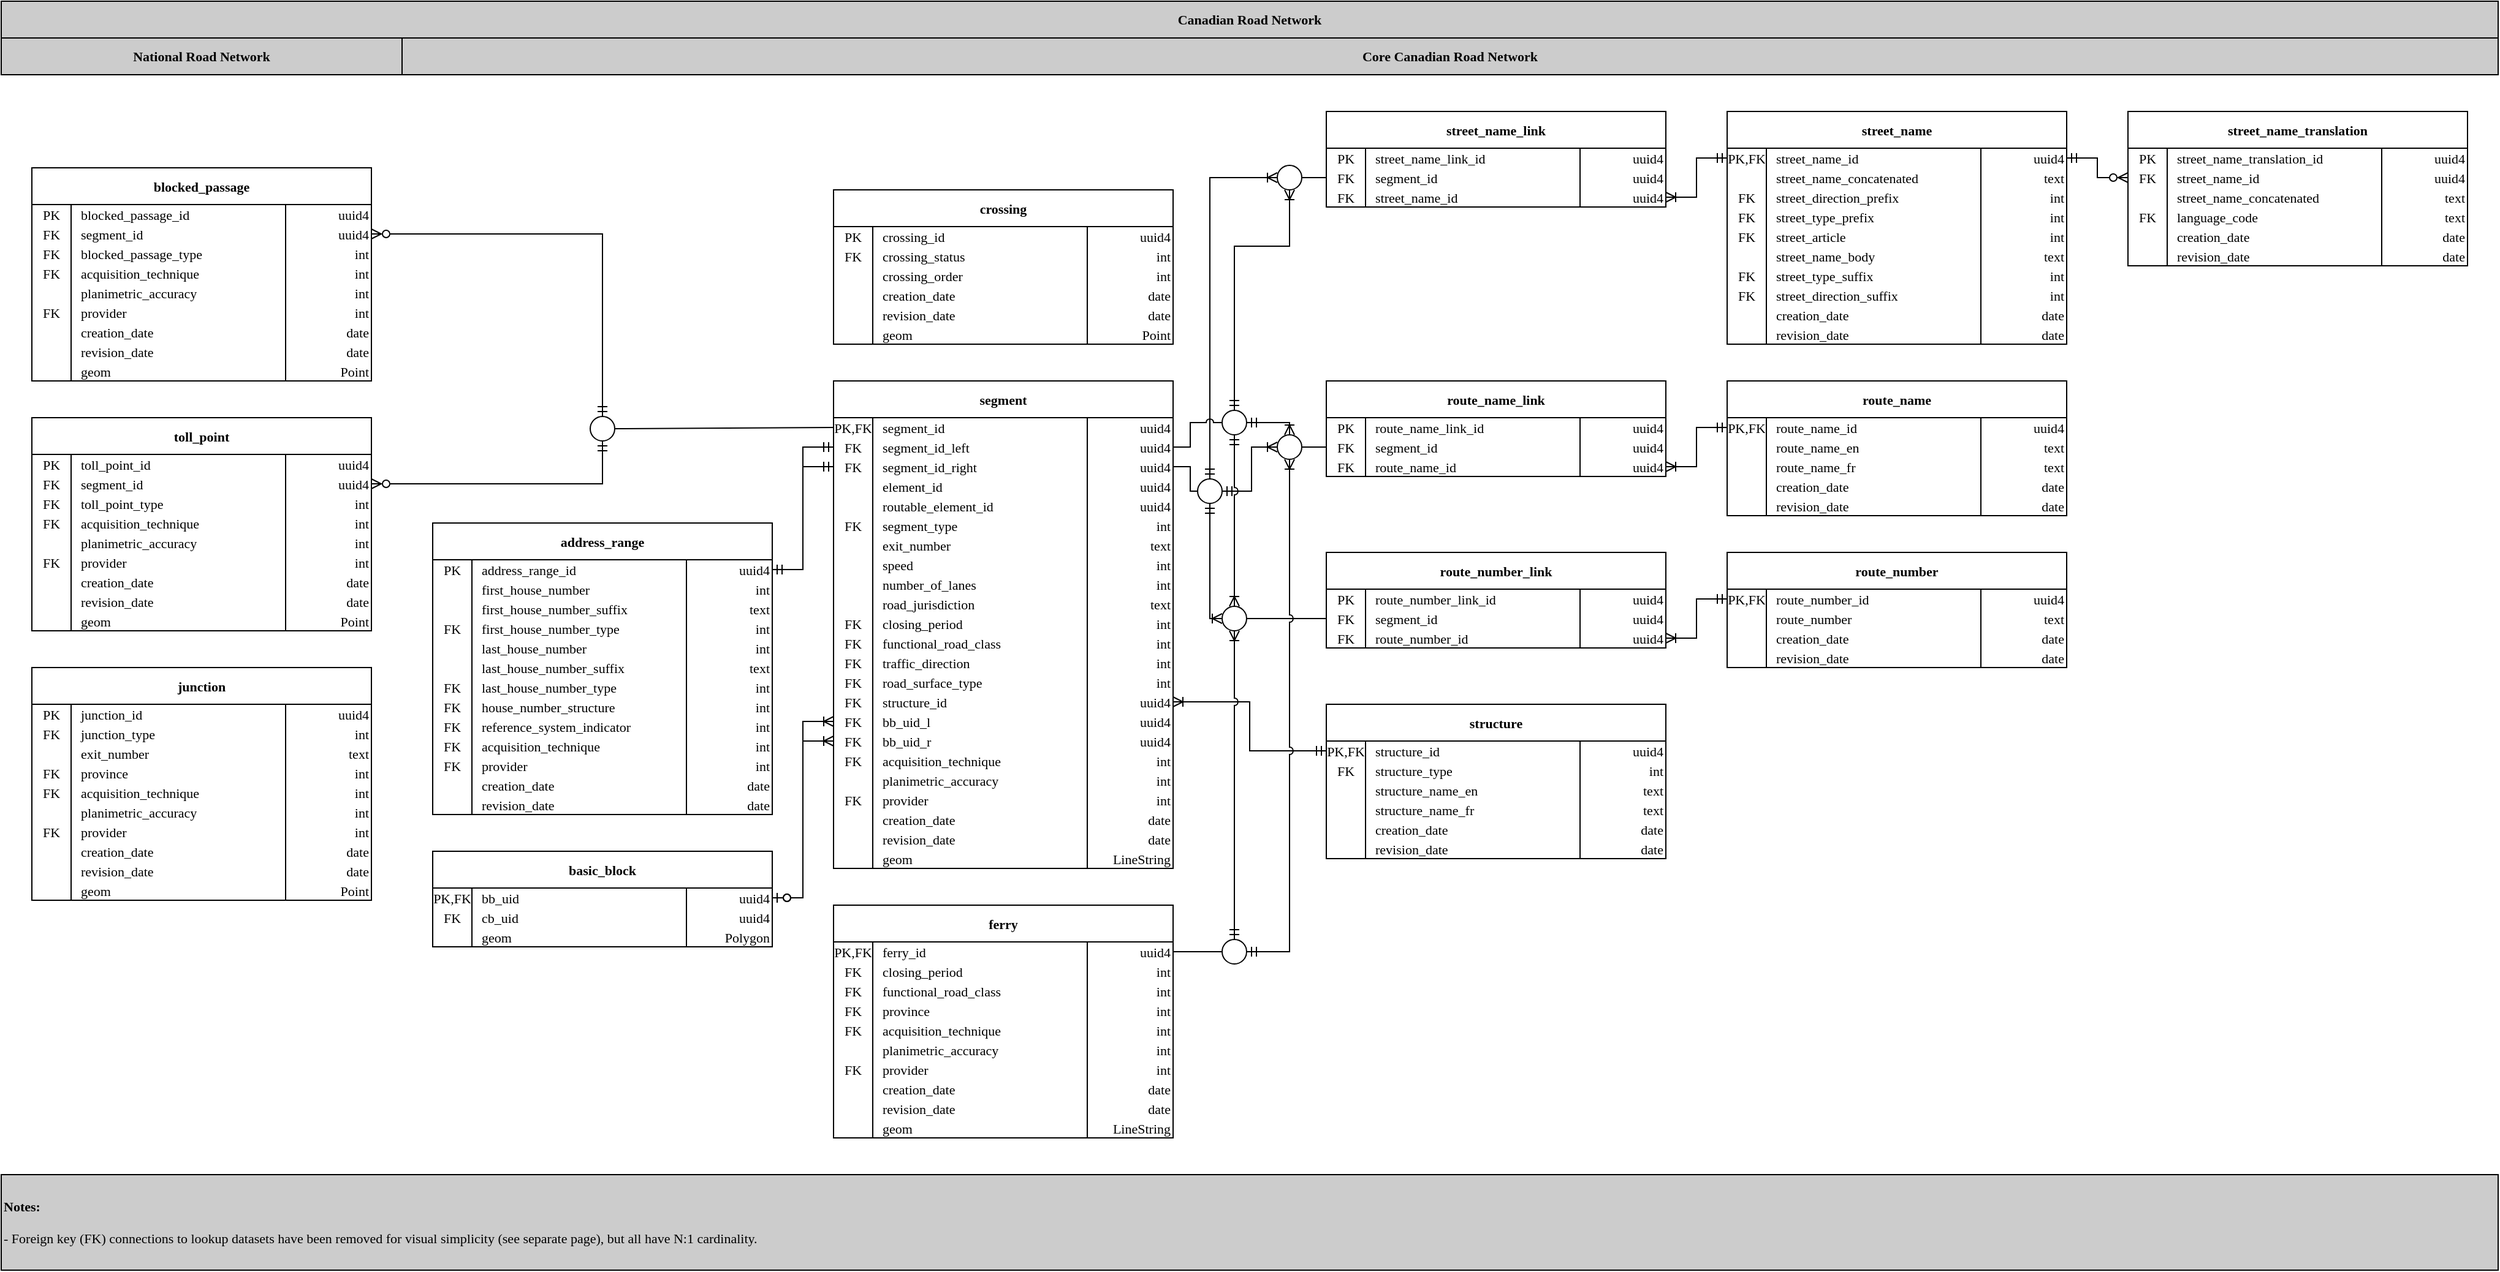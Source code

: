 <mxfile compressed="false" version="20.8.5" type="device" pages="2">
  <diagram id="g8EOGUrbb1kU1HjZ28Yo" name="primary_datasets">
    <mxGraphModel dx="1114" dy="584" grid="1" gridSize="10" guides="1" tooltips="1" connect="1" arrows="1" fold="1" page="1" pageScale="1" pageWidth="2000" pageHeight="1000" math="0" shadow="0">
      <root>
        <mxCell id="0" />
        <mxCell id="1" parent="0" />
        <mxCell id="kKZmxez6--yQIfD2jqQJ-4" style="edgeStyle=orthogonalEdgeStyle;rounded=0;orthogonalLoop=1;jettySize=auto;html=1;entryX=0;entryY=0.5;entryDx=0;entryDy=0;startArrow=ERmandOne;startFill=0;endArrow=ERmandOne;endFill=0;jumpStyle=arc;exitX=1;exitY=0.5;exitDx=0;exitDy=0;" parent="1" source="dLd1DAEbLkJzBG2RsROh-421" target="dLd1DAEbLkJzBG2RsROh-13" edge="1">
          <mxGeometry relative="1" as="geometry" />
        </mxCell>
        <mxCell id="kKZmxez6--yQIfD2jqQJ-5" style="edgeStyle=orthogonalEdgeStyle;rounded=0;orthogonalLoop=1;jettySize=auto;html=1;startArrow=ERmandOne;startFill=0;endArrow=ERoneToMany;endFill=0;jumpStyle=arc;exitX=0.5;exitY=0;exitDx=0;exitDy=0;entryX=0;entryY=0.5;entryDx=0;entryDy=0;" parent="1" source="pVEVN2-9m6Z974Q45HTh-3" target="pVEVN2-9m6Z974Q45HTh-10" edge="1">
          <mxGeometry relative="1" as="geometry" />
        </mxCell>
        <mxCell id="kKZmxez6--yQIfD2jqQJ-10" style="edgeStyle=orthogonalEdgeStyle;rounded=0;orthogonalLoop=1;jettySize=auto;html=1;entryX=0;entryY=0.5;entryDx=0;entryDy=0;startArrow=ERmandOne;startFill=0;endArrow=ERoneToMany;endFill=0;jumpStyle=arc;exitX=1;exitY=0.5;exitDx=0;exitDy=0;" parent="1" source="pVEVN2-9m6Z974Q45HTh-3" target="pVEVN2-9m6Z974Q45HTh-9" edge="1">
          <mxGeometry relative="1" as="geometry">
            <Array as="points">
              <mxPoint x="1020" y="400" />
              <mxPoint x="1020" y="364" />
            </Array>
          </mxGeometry>
        </mxCell>
        <mxCell id="kKZmxez6--yQIfD2jqQJ-13" style="edgeStyle=orthogonalEdgeStyle;rounded=0;orthogonalLoop=1;jettySize=auto;html=1;entryX=0;entryY=0.5;entryDx=0;entryDy=0;startArrow=ERmandOne;startFill=0;endArrow=ERoneToMany;endFill=0;jumpStyle=arc;exitX=0.5;exitY=1;exitDx=0;exitDy=0;" parent="1" source="pVEVN2-9m6Z974Q45HTh-3" target="pVEVN2-9m6Z974Q45HTh-11" edge="1">
          <mxGeometry relative="1" as="geometry">
            <Array as="points">
              <mxPoint x="986" y="504" />
            </Array>
          </mxGeometry>
        </mxCell>
        <mxCell id="kKZmxez6--yQIfD2jqQJ-14" style="edgeStyle=orthogonalEdgeStyle;rounded=0;orthogonalLoop=1;jettySize=auto;html=1;entryX=0.5;entryY=0;entryDx=0;entryDy=0;startArrow=ERmandOne;startFill=0;endArrow=ERoneToMany;endFill=0;jumpStyle=arc;exitX=0.5;exitY=1;exitDx=0;exitDy=0;" parent="1" source="pVEVN2-9m6Z974Q45HTh-4" target="pVEVN2-9m6Z974Q45HTh-11" edge="1">
          <mxGeometry relative="1" as="geometry" />
        </mxCell>
        <mxCell id="kKZmxez6--yQIfD2jqQJ-11" style="edgeStyle=orthogonalEdgeStyle;rounded=0;orthogonalLoop=1;jettySize=auto;html=1;entryX=0.5;entryY=0;entryDx=0;entryDy=0;startArrow=ERmandOne;startFill=0;endArrow=ERoneToMany;endFill=0;jumpStyle=arc;exitX=1;exitY=0.5;exitDx=0;exitDy=0;" parent="1" source="pVEVN2-9m6Z974Q45HTh-4" target="pVEVN2-9m6Z974Q45HTh-9" edge="1">
          <mxGeometry relative="1" as="geometry">
            <Array as="points" />
          </mxGeometry>
        </mxCell>
        <mxCell id="kKZmxez6--yQIfD2jqQJ-6" style="edgeStyle=orthogonalEdgeStyle;rounded=0;orthogonalLoop=1;jettySize=auto;html=1;entryX=0.5;entryY=1;entryDx=0;entryDy=0;startArrow=ERmandOne;startFill=0;endArrow=ERoneToMany;endFill=0;jumpStyle=arc;exitX=0.5;exitY=0;exitDx=0;exitDy=0;" parent="1" source="pVEVN2-9m6Z974Q45HTh-4" target="pVEVN2-9m6Z974Q45HTh-10" edge="1">
          <mxGeometry relative="1" as="geometry">
            <Array as="points">
              <mxPoint x="1006" y="200" />
              <mxPoint x="1051" y="200" />
            </Array>
          </mxGeometry>
        </mxCell>
        <object label="segment" id="dLd1DAEbLkJzBG2RsROh-6">
          <mxCell style="shape=table;startSize=30;container=1;collapsible=1;childLayout=tableLayout;fixedRows=1;rowLines=0;fontStyle=1;align=center;resizeLast=1;fontFamily=Consolas;fontSize=11;spacing=2;" parent="1" vertex="1">
            <mxGeometry x="679" y="310" width="277" height="398" as="geometry" />
          </mxCell>
        </object>
        <mxCell id="dLd1DAEbLkJzBG2RsROh-7" value="" style="shape=tableRow;horizontal=0;startSize=0;swimlaneHead=0;swimlaneBody=0;fillColor=none;collapsible=0;dropTarget=0;points=[[0,0.5],[1,0.5]];portConstraint=eastwest;top=0;left=0;right=0;bottom=1;fontFamily=Consolas;fontSize=11;strokeColor=none;" parent="dLd1DAEbLkJzBG2RsROh-6" vertex="1">
          <mxGeometry y="30" width="277" height="16" as="geometry" />
        </mxCell>
        <mxCell id="dLd1DAEbLkJzBG2RsROh-8" value="PK,FK" style="shape=partialRectangle;connectable=0;fillColor=none;top=0;left=0;bottom=0;right=0;fontStyle=0;overflow=hidden;fontFamily=Consolas;fontSize=11;" parent="dLd1DAEbLkJzBG2RsROh-7" vertex="1">
          <mxGeometry width="32" height="16" as="geometry">
            <mxRectangle width="32" height="16" as="alternateBounds" />
          </mxGeometry>
        </mxCell>
        <mxCell id="dLd1DAEbLkJzBG2RsROh-9" value="segment_id" style="shape=partialRectangle;connectable=0;fillColor=none;top=0;left=0;bottom=0;right=0;align=left;spacingLeft=6;fontStyle=0;overflow=hidden;fontFamily=Consolas;fontSize=11;" parent="dLd1DAEbLkJzBG2RsROh-7" vertex="1">
          <mxGeometry x="32" width="175" height="16" as="geometry">
            <mxRectangle width="175" height="16" as="alternateBounds" />
          </mxGeometry>
        </mxCell>
        <mxCell id="dLd1DAEbLkJzBG2RsROh-28" value="uuid4" style="shape=partialRectangle;connectable=0;fillColor=none;top=0;left=0;bottom=0;right=0;align=right;spacingLeft=6;fontStyle=0;overflow=hidden;fontFamily=Consolas;fontSize=11;" parent="dLd1DAEbLkJzBG2RsROh-7" vertex="1">
          <mxGeometry x="207" width="70" height="16" as="geometry">
            <mxRectangle width="70" height="16" as="alternateBounds" />
          </mxGeometry>
        </mxCell>
        <mxCell id="dLd1DAEbLkJzBG2RsROh-10" value="" style="shape=tableRow;horizontal=0;startSize=0;swimlaneHead=0;swimlaneBody=0;fillColor=none;collapsible=0;dropTarget=0;points=[[0,0.5],[1,0.5]];portConstraint=eastwest;top=0;left=0;right=0;bottom=0;fontFamily=Consolas;fontSize=11;" parent="dLd1DAEbLkJzBG2RsROh-6" vertex="1">
          <mxGeometry y="46" width="277" height="16" as="geometry" />
        </mxCell>
        <mxCell id="dLd1DAEbLkJzBG2RsROh-11" value="FK" style="shape=partialRectangle;connectable=0;fillColor=none;top=0;left=0;bottom=0;right=0;editable=1;overflow=hidden;fontFamily=Consolas;fontSize=11;" parent="dLd1DAEbLkJzBG2RsROh-10" vertex="1">
          <mxGeometry width="32" height="16" as="geometry">
            <mxRectangle width="32" height="16" as="alternateBounds" />
          </mxGeometry>
        </mxCell>
        <mxCell id="dLd1DAEbLkJzBG2RsROh-12" value="segment_id_left" style="shape=partialRectangle;connectable=0;fillColor=none;top=0;left=0;bottom=0;right=0;align=left;spacingLeft=6;overflow=hidden;fontFamily=Consolas;fontSize=11;" parent="dLd1DAEbLkJzBG2RsROh-10" vertex="1">
          <mxGeometry x="32" width="175" height="16" as="geometry">
            <mxRectangle width="175" height="16" as="alternateBounds" />
          </mxGeometry>
        </mxCell>
        <mxCell id="dLd1DAEbLkJzBG2RsROh-29" value="uuid4" style="shape=partialRectangle;connectable=0;fillColor=none;top=0;left=0;bottom=0;right=0;align=right;spacingLeft=6;overflow=hidden;fontFamily=Consolas;fontSize=11;" parent="dLd1DAEbLkJzBG2RsROh-10" vertex="1">
          <mxGeometry x="207" width="70" height="16" as="geometry">
            <mxRectangle width="70" height="16" as="alternateBounds" />
          </mxGeometry>
        </mxCell>
        <mxCell id="dLd1DAEbLkJzBG2RsROh-13" value="" style="shape=tableRow;horizontal=0;startSize=0;swimlaneHead=0;swimlaneBody=0;fillColor=none;collapsible=0;dropTarget=0;points=[[0,0.5],[1,0.5]];portConstraint=eastwest;top=0;left=0;right=0;bottom=0;fontFamily=Consolas;fontSize=11;" parent="dLd1DAEbLkJzBG2RsROh-6" vertex="1">
          <mxGeometry y="62" width="277" height="16" as="geometry" />
        </mxCell>
        <mxCell id="dLd1DAEbLkJzBG2RsROh-14" value="FK" style="shape=partialRectangle;connectable=0;fillColor=none;top=0;left=0;bottom=0;right=0;editable=1;overflow=hidden;fontFamily=Consolas;fontSize=11;" parent="dLd1DAEbLkJzBG2RsROh-13" vertex="1">
          <mxGeometry width="32" height="16" as="geometry">
            <mxRectangle width="32" height="16" as="alternateBounds" />
          </mxGeometry>
        </mxCell>
        <mxCell id="dLd1DAEbLkJzBG2RsROh-15" value="segment_id_right" style="shape=partialRectangle;connectable=0;fillColor=none;top=0;left=0;bottom=0;right=0;align=left;spacingLeft=6;overflow=hidden;fontFamily=Consolas;fontSize=11;" parent="dLd1DAEbLkJzBG2RsROh-13" vertex="1">
          <mxGeometry x="32" width="175" height="16" as="geometry">
            <mxRectangle width="175" height="16" as="alternateBounds" />
          </mxGeometry>
        </mxCell>
        <mxCell id="dLd1DAEbLkJzBG2RsROh-30" value="uuid4" style="shape=partialRectangle;connectable=0;fillColor=none;top=0;left=0;bottom=0;right=0;align=right;spacingLeft=6;overflow=hidden;fontFamily=Consolas;fontSize=11;" parent="dLd1DAEbLkJzBG2RsROh-13" vertex="1">
          <mxGeometry x="207" width="70" height="16" as="geometry">
            <mxRectangle width="70" height="16" as="alternateBounds" />
          </mxGeometry>
        </mxCell>
        <mxCell id="dLd1DAEbLkJzBG2RsROh-38" style="shape=tableRow;horizontal=0;startSize=0;swimlaneHead=0;swimlaneBody=0;fillColor=none;collapsible=0;dropTarget=0;points=[[0,0.5],[1,0.5]];portConstraint=eastwest;top=0;left=0;right=0;bottom=0;fontFamily=Consolas;fontSize=11;" parent="dLd1DAEbLkJzBG2RsROh-6" vertex="1">
          <mxGeometry y="78" width="277" height="16" as="geometry" />
        </mxCell>
        <mxCell id="dLd1DAEbLkJzBG2RsROh-39" style="shape=partialRectangle;connectable=0;fillColor=none;top=0;left=0;bottom=0;right=0;editable=1;overflow=hidden;fontFamily=Consolas;fontSize=11;" parent="dLd1DAEbLkJzBG2RsROh-38" vertex="1">
          <mxGeometry width="32" height="16" as="geometry">
            <mxRectangle width="32" height="16" as="alternateBounds" />
          </mxGeometry>
        </mxCell>
        <mxCell id="dLd1DAEbLkJzBG2RsROh-40" value="element_id" style="shape=partialRectangle;connectable=0;fillColor=none;top=0;left=0;bottom=0;right=0;align=left;spacingLeft=6;overflow=hidden;fontFamily=Consolas;fontSize=11;" parent="dLd1DAEbLkJzBG2RsROh-38" vertex="1">
          <mxGeometry x="32" width="175" height="16" as="geometry">
            <mxRectangle width="175" height="16" as="alternateBounds" />
          </mxGeometry>
        </mxCell>
        <mxCell id="dLd1DAEbLkJzBG2RsROh-41" value="uuid4" style="shape=partialRectangle;connectable=0;fillColor=none;top=0;left=0;bottom=0;right=0;align=right;spacingLeft=6;overflow=hidden;fontFamily=Consolas;fontSize=11;" parent="dLd1DAEbLkJzBG2RsROh-38" vertex="1">
          <mxGeometry x="207" width="70" height="16" as="geometry">
            <mxRectangle width="70" height="16" as="alternateBounds" />
          </mxGeometry>
        </mxCell>
        <mxCell id="dLd1DAEbLkJzBG2RsROh-42" style="shape=tableRow;horizontal=0;startSize=0;swimlaneHead=0;swimlaneBody=0;fillColor=none;collapsible=0;dropTarget=0;points=[[0,0.5],[1,0.5]];portConstraint=eastwest;top=0;left=0;right=0;bottom=0;fontFamily=Consolas;fontSize=11;" parent="dLd1DAEbLkJzBG2RsROh-6" vertex="1">
          <mxGeometry y="94" width="277" height="16" as="geometry" />
        </mxCell>
        <mxCell id="dLd1DAEbLkJzBG2RsROh-43" style="shape=partialRectangle;connectable=0;fillColor=none;top=0;left=0;bottom=0;right=0;editable=1;overflow=hidden;fontFamily=Consolas;fontSize=11;" parent="dLd1DAEbLkJzBG2RsROh-42" vertex="1">
          <mxGeometry width="32" height="16" as="geometry">
            <mxRectangle width="32" height="16" as="alternateBounds" />
          </mxGeometry>
        </mxCell>
        <mxCell id="dLd1DAEbLkJzBG2RsROh-44" value="routable_element_id" style="shape=partialRectangle;connectable=0;fillColor=none;top=0;left=0;bottom=0;right=0;align=left;spacingLeft=6;overflow=hidden;fontFamily=Consolas;fontSize=11;" parent="dLd1DAEbLkJzBG2RsROh-42" vertex="1">
          <mxGeometry x="32" width="175" height="16" as="geometry">
            <mxRectangle width="175" height="16" as="alternateBounds" />
          </mxGeometry>
        </mxCell>
        <mxCell id="dLd1DAEbLkJzBG2RsROh-45" value="uuid4" style="shape=partialRectangle;connectable=0;fillColor=none;top=0;left=0;bottom=0;right=0;align=right;spacingLeft=6;overflow=hidden;fontFamily=Consolas;fontSize=11;" parent="dLd1DAEbLkJzBG2RsROh-42" vertex="1">
          <mxGeometry x="207" width="70" height="16" as="geometry">
            <mxRectangle width="70" height="16" as="alternateBounds" />
          </mxGeometry>
        </mxCell>
        <mxCell id="dLd1DAEbLkJzBG2RsROh-66" style="shape=tableRow;horizontal=0;startSize=0;swimlaneHead=0;swimlaneBody=0;fillColor=none;collapsible=0;dropTarget=0;points=[[0,0.5],[1,0.5]];portConstraint=eastwest;top=0;left=0;right=0;bottom=0;fontFamily=Consolas;fontSize=11;" parent="dLd1DAEbLkJzBG2RsROh-6" vertex="1">
          <mxGeometry y="110" width="277" height="16" as="geometry" />
        </mxCell>
        <mxCell id="dLd1DAEbLkJzBG2RsROh-67" value="FK" style="shape=partialRectangle;connectable=0;fillColor=none;top=0;left=0;bottom=0;right=0;editable=1;overflow=hidden;fontFamily=Consolas;fontSize=11;" parent="dLd1DAEbLkJzBG2RsROh-66" vertex="1">
          <mxGeometry width="32" height="16" as="geometry">
            <mxRectangle width="32" height="16" as="alternateBounds" />
          </mxGeometry>
        </mxCell>
        <mxCell id="dLd1DAEbLkJzBG2RsROh-68" value="segment_type" style="shape=partialRectangle;connectable=0;fillColor=none;top=0;left=0;bottom=0;right=0;align=left;spacingLeft=6;overflow=hidden;fontFamily=Consolas;fontSize=11;" parent="dLd1DAEbLkJzBG2RsROh-66" vertex="1">
          <mxGeometry x="32" width="175" height="16" as="geometry">
            <mxRectangle width="175" height="16" as="alternateBounds" />
          </mxGeometry>
        </mxCell>
        <mxCell id="dLd1DAEbLkJzBG2RsROh-69" value="int" style="shape=partialRectangle;connectable=0;fillColor=none;top=0;left=0;bottom=0;right=0;align=right;spacingLeft=6;overflow=hidden;fontFamily=Consolas;fontSize=11;" parent="dLd1DAEbLkJzBG2RsROh-66" vertex="1">
          <mxGeometry x="207" width="70" height="16" as="geometry">
            <mxRectangle width="70" height="16" as="alternateBounds" />
          </mxGeometry>
        </mxCell>
        <mxCell id="dLd1DAEbLkJzBG2RsROh-70" style="shape=tableRow;horizontal=0;startSize=0;swimlaneHead=0;swimlaneBody=0;fillColor=none;collapsible=0;dropTarget=0;points=[[0,0.5],[1,0.5]];portConstraint=eastwest;top=0;left=0;right=0;bottom=0;fontFamily=Consolas;fontSize=11;" parent="dLd1DAEbLkJzBG2RsROh-6" vertex="1">
          <mxGeometry y="126" width="277" height="16" as="geometry" />
        </mxCell>
        <mxCell id="dLd1DAEbLkJzBG2RsROh-71" style="shape=partialRectangle;connectable=0;fillColor=none;top=0;left=0;bottom=0;right=0;editable=1;overflow=hidden;fontFamily=Consolas;fontSize=11;" parent="dLd1DAEbLkJzBG2RsROh-70" vertex="1">
          <mxGeometry width="32" height="16" as="geometry">
            <mxRectangle width="32" height="16" as="alternateBounds" />
          </mxGeometry>
        </mxCell>
        <mxCell id="dLd1DAEbLkJzBG2RsROh-72" value="exit_number" style="shape=partialRectangle;connectable=0;fillColor=none;top=0;left=0;bottom=0;right=0;align=left;spacingLeft=6;overflow=hidden;fontFamily=Consolas;fontSize=11;" parent="dLd1DAEbLkJzBG2RsROh-70" vertex="1">
          <mxGeometry x="32" width="175" height="16" as="geometry">
            <mxRectangle width="175" height="16" as="alternateBounds" />
          </mxGeometry>
        </mxCell>
        <mxCell id="dLd1DAEbLkJzBG2RsROh-73" value="text" style="shape=partialRectangle;connectable=0;fillColor=none;top=0;left=0;bottom=0;right=0;align=right;spacingLeft=6;overflow=hidden;fontFamily=Consolas;fontSize=11;" parent="dLd1DAEbLkJzBG2RsROh-70" vertex="1">
          <mxGeometry x="207" width="70" height="16" as="geometry">
            <mxRectangle width="70" height="16" as="alternateBounds" />
          </mxGeometry>
        </mxCell>
        <mxCell id="dLd1DAEbLkJzBG2RsROh-74" style="shape=tableRow;horizontal=0;startSize=0;swimlaneHead=0;swimlaneBody=0;fillColor=none;collapsible=0;dropTarget=0;points=[[0,0.5],[1,0.5]];portConstraint=eastwest;top=0;left=0;right=0;bottom=0;fontFamily=Consolas;fontSize=11;" parent="dLd1DAEbLkJzBG2RsROh-6" vertex="1">
          <mxGeometry y="142" width="277" height="16" as="geometry" />
        </mxCell>
        <mxCell id="dLd1DAEbLkJzBG2RsROh-75" style="shape=partialRectangle;connectable=0;fillColor=none;top=0;left=0;bottom=0;right=0;editable=1;overflow=hidden;fontFamily=Consolas;fontSize=11;" parent="dLd1DAEbLkJzBG2RsROh-74" vertex="1">
          <mxGeometry width="32" height="16" as="geometry">
            <mxRectangle width="32" height="16" as="alternateBounds" />
          </mxGeometry>
        </mxCell>
        <mxCell id="dLd1DAEbLkJzBG2RsROh-76" value="speed" style="shape=partialRectangle;connectable=0;fillColor=none;top=0;left=0;bottom=0;right=0;align=left;spacingLeft=6;overflow=hidden;fontFamily=Consolas;fontSize=11;" parent="dLd1DAEbLkJzBG2RsROh-74" vertex="1">
          <mxGeometry x="32" width="175" height="16" as="geometry">
            <mxRectangle width="175" height="16" as="alternateBounds" />
          </mxGeometry>
        </mxCell>
        <mxCell id="dLd1DAEbLkJzBG2RsROh-77" value="int" style="shape=partialRectangle;connectable=0;fillColor=none;top=0;left=0;bottom=0;right=0;align=right;spacingLeft=6;overflow=hidden;fontFamily=Consolas;fontSize=11;" parent="dLd1DAEbLkJzBG2RsROh-74" vertex="1">
          <mxGeometry x="207" width="70" height="16" as="geometry">
            <mxRectangle width="70" height="16" as="alternateBounds" />
          </mxGeometry>
        </mxCell>
        <mxCell id="dLd1DAEbLkJzBG2RsROh-78" style="shape=tableRow;horizontal=0;startSize=0;swimlaneHead=0;swimlaneBody=0;fillColor=none;collapsible=0;dropTarget=0;points=[[0,0.5],[1,0.5]];portConstraint=eastwest;top=0;left=0;right=0;bottom=0;fontFamily=Consolas;fontSize=11;" parent="dLd1DAEbLkJzBG2RsROh-6" vertex="1">
          <mxGeometry y="158" width="277" height="16" as="geometry" />
        </mxCell>
        <mxCell id="dLd1DAEbLkJzBG2RsROh-79" style="shape=partialRectangle;connectable=0;fillColor=none;top=0;left=0;bottom=0;right=0;editable=1;overflow=hidden;fontFamily=Consolas;fontSize=11;" parent="dLd1DAEbLkJzBG2RsROh-78" vertex="1">
          <mxGeometry width="32" height="16" as="geometry">
            <mxRectangle width="32" height="16" as="alternateBounds" />
          </mxGeometry>
        </mxCell>
        <mxCell id="dLd1DAEbLkJzBG2RsROh-80" value="number_of_lanes" style="shape=partialRectangle;connectable=0;fillColor=none;top=0;left=0;bottom=0;right=0;align=left;spacingLeft=6;overflow=hidden;fontFamily=Consolas;fontSize=11;" parent="dLd1DAEbLkJzBG2RsROh-78" vertex="1">
          <mxGeometry x="32" width="175" height="16" as="geometry">
            <mxRectangle width="175" height="16" as="alternateBounds" />
          </mxGeometry>
        </mxCell>
        <mxCell id="dLd1DAEbLkJzBG2RsROh-81" value="int" style="shape=partialRectangle;connectable=0;fillColor=none;top=0;left=0;bottom=0;right=0;align=right;spacingLeft=6;overflow=hidden;fontFamily=Consolas;fontSize=11;" parent="dLd1DAEbLkJzBG2RsROh-78" vertex="1">
          <mxGeometry x="207" width="70" height="16" as="geometry">
            <mxRectangle width="70" height="16" as="alternateBounds" />
          </mxGeometry>
        </mxCell>
        <mxCell id="dLd1DAEbLkJzBG2RsROh-82" style="shape=tableRow;horizontal=0;startSize=0;swimlaneHead=0;swimlaneBody=0;fillColor=none;collapsible=0;dropTarget=0;points=[[0,0.5],[1,0.5]];portConstraint=eastwest;top=0;left=0;right=0;bottom=0;fontFamily=Consolas;fontSize=11;" parent="dLd1DAEbLkJzBG2RsROh-6" vertex="1">
          <mxGeometry y="174" width="277" height="16" as="geometry" />
        </mxCell>
        <mxCell id="dLd1DAEbLkJzBG2RsROh-83" style="shape=partialRectangle;connectable=0;fillColor=none;top=0;left=0;bottom=0;right=0;editable=1;overflow=hidden;fontFamily=Consolas;fontSize=11;" parent="dLd1DAEbLkJzBG2RsROh-82" vertex="1">
          <mxGeometry width="32" height="16" as="geometry">
            <mxRectangle width="32" height="16" as="alternateBounds" />
          </mxGeometry>
        </mxCell>
        <mxCell id="dLd1DAEbLkJzBG2RsROh-84" value="road_jurisdiction" style="shape=partialRectangle;connectable=0;fillColor=none;top=0;left=0;bottom=0;right=0;align=left;spacingLeft=6;overflow=hidden;fontFamily=Consolas;fontSize=11;" parent="dLd1DAEbLkJzBG2RsROh-82" vertex="1">
          <mxGeometry x="32" width="175" height="16" as="geometry">
            <mxRectangle width="175" height="16" as="alternateBounds" />
          </mxGeometry>
        </mxCell>
        <mxCell id="dLd1DAEbLkJzBG2RsROh-85" value="text" style="shape=partialRectangle;connectable=0;fillColor=none;top=0;left=0;bottom=0;right=0;align=right;spacingLeft=6;overflow=hidden;fontFamily=Consolas;fontSize=11;" parent="dLd1DAEbLkJzBG2RsROh-82" vertex="1">
          <mxGeometry x="207" width="70" height="16" as="geometry">
            <mxRectangle width="70" height="16" as="alternateBounds" />
          </mxGeometry>
        </mxCell>
        <mxCell id="dLd1DAEbLkJzBG2RsROh-86" style="shape=tableRow;horizontal=0;startSize=0;swimlaneHead=0;swimlaneBody=0;fillColor=none;collapsible=0;dropTarget=0;points=[[0,0.5],[1,0.5]];portConstraint=eastwest;top=0;left=0;right=0;bottom=0;fontFamily=Consolas;fontSize=11;" parent="dLd1DAEbLkJzBG2RsROh-6" vertex="1">
          <mxGeometry y="190" width="277" height="16" as="geometry" />
        </mxCell>
        <mxCell id="dLd1DAEbLkJzBG2RsROh-87" value="FK" style="shape=partialRectangle;connectable=0;fillColor=none;top=0;left=0;bottom=0;right=0;editable=1;overflow=hidden;fontFamily=Consolas;fontSize=11;" parent="dLd1DAEbLkJzBG2RsROh-86" vertex="1">
          <mxGeometry width="32" height="16" as="geometry">
            <mxRectangle width="32" height="16" as="alternateBounds" />
          </mxGeometry>
        </mxCell>
        <mxCell id="dLd1DAEbLkJzBG2RsROh-88" value="closing_period" style="shape=partialRectangle;connectable=0;fillColor=none;top=0;left=0;bottom=0;right=0;align=left;spacingLeft=6;overflow=hidden;fontFamily=Consolas;fontSize=11;" parent="dLd1DAEbLkJzBG2RsROh-86" vertex="1">
          <mxGeometry x="32" width="175" height="16" as="geometry">
            <mxRectangle width="175" height="16" as="alternateBounds" />
          </mxGeometry>
        </mxCell>
        <mxCell id="dLd1DAEbLkJzBG2RsROh-89" value="int" style="shape=partialRectangle;connectable=0;fillColor=none;top=0;left=0;bottom=0;right=0;align=right;spacingLeft=6;overflow=hidden;fontFamily=Consolas;fontSize=11;" parent="dLd1DAEbLkJzBG2RsROh-86" vertex="1">
          <mxGeometry x="207" width="70" height="16" as="geometry">
            <mxRectangle width="70" height="16" as="alternateBounds" />
          </mxGeometry>
        </mxCell>
        <mxCell id="dLd1DAEbLkJzBG2RsROh-90" style="shape=tableRow;horizontal=0;startSize=0;swimlaneHead=0;swimlaneBody=0;fillColor=none;collapsible=0;dropTarget=0;points=[[0,0.5],[1,0.5]];portConstraint=eastwest;top=0;left=0;right=0;bottom=0;fontFamily=Consolas;fontSize=11;" parent="dLd1DAEbLkJzBG2RsROh-6" vertex="1">
          <mxGeometry y="206" width="277" height="16" as="geometry" />
        </mxCell>
        <mxCell id="dLd1DAEbLkJzBG2RsROh-91" value="FK" style="shape=partialRectangle;connectable=0;fillColor=none;top=0;left=0;bottom=0;right=0;editable=1;overflow=hidden;fontFamily=Consolas;fontSize=11;" parent="dLd1DAEbLkJzBG2RsROh-90" vertex="1">
          <mxGeometry width="32" height="16" as="geometry">
            <mxRectangle width="32" height="16" as="alternateBounds" />
          </mxGeometry>
        </mxCell>
        <mxCell id="dLd1DAEbLkJzBG2RsROh-92" value="functional_road_class" style="shape=partialRectangle;connectable=0;fillColor=none;top=0;left=0;bottom=0;right=0;align=left;spacingLeft=6;overflow=hidden;fontFamily=Consolas;fontSize=11;" parent="dLd1DAEbLkJzBG2RsROh-90" vertex="1">
          <mxGeometry x="32" width="175" height="16" as="geometry">
            <mxRectangle width="175" height="16" as="alternateBounds" />
          </mxGeometry>
        </mxCell>
        <mxCell id="dLd1DAEbLkJzBG2RsROh-93" value="int" style="shape=partialRectangle;connectable=0;fillColor=none;top=0;left=0;bottom=0;right=0;align=right;spacingLeft=6;overflow=hidden;fontFamily=Consolas;fontSize=11;" parent="dLd1DAEbLkJzBG2RsROh-90" vertex="1">
          <mxGeometry x="207" width="70" height="16" as="geometry">
            <mxRectangle width="70" height="16" as="alternateBounds" />
          </mxGeometry>
        </mxCell>
        <mxCell id="dLd1DAEbLkJzBG2RsROh-94" style="shape=tableRow;horizontal=0;startSize=0;swimlaneHead=0;swimlaneBody=0;fillColor=none;collapsible=0;dropTarget=0;points=[[0,0.5],[1,0.5]];portConstraint=eastwest;top=0;left=0;right=0;bottom=0;fontFamily=Consolas;fontSize=11;" parent="dLd1DAEbLkJzBG2RsROh-6" vertex="1">
          <mxGeometry y="222" width="277" height="16" as="geometry" />
        </mxCell>
        <mxCell id="dLd1DAEbLkJzBG2RsROh-95" value="FK" style="shape=partialRectangle;connectable=0;fillColor=none;top=0;left=0;bottom=0;right=0;editable=1;overflow=hidden;fontFamily=Consolas;fontSize=11;" parent="dLd1DAEbLkJzBG2RsROh-94" vertex="1">
          <mxGeometry width="32" height="16" as="geometry">
            <mxRectangle width="32" height="16" as="alternateBounds" />
          </mxGeometry>
        </mxCell>
        <mxCell id="dLd1DAEbLkJzBG2RsROh-96" value="traffic_direction" style="shape=partialRectangle;connectable=0;fillColor=none;top=0;left=0;bottom=0;right=0;align=left;spacingLeft=6;overflow=hidden;fontFamily=Consolas;fontSize=11;" parent="dLd1DAEbLkJzBG2RsROh-94" vertex="1">
          <mxGeometry x="32" width="175" height="16" as="geometry">
            <mxRectangle width="175" height="16" as="alternateBounds" />
          </mxGeometry>
        </mxCell>
        <mxCell id="dLd1DAEbLkJzBG2RsROh-97" value="int" style="shape=partialRectangle;connectable=0;fillColor=none;top=0;left=0;bottom=0;right=0;align=right;spacingLeft=6;overflow=hidden;fontFamily=Consolas;fontSize=11;" parent="dLd1DAEbLkJzBG2RsROh-94" vertex="1">
          <mxGeometry x="207" width="70" height="16" as="geometry">
            <mxRectangle width="70" height="16" as="alternateBounds" />
          </mxGeometry>
        </mxCell>
        <mxCell id="dLd1DAEbLkJzBG2RsROh-98" style="shape=tableRow;horizontal=0;startSize=0;swimlaneHead=0;swimlaneBody=0;fillColor=none;collapsible=0;dropTarget=0;points=[[0,0.5],[1,0.5]];portConstraint=eastwest;top=0;left=0;right=0;bottom=0;fontFamily=Consolas;fontSize=11;" parent="dLd1DAEbLkJzBG2RsROh-6" vertex="1">
          <mxGeometry y="238" width="277" height="16" as="geometry" />
        </mxCell>
        <mxCell id="dLd1DAEbLkJzBG2RsROh-99" value="FK" style="shape=partialRectangle;connectable=0;fillColor=none;top=0;left=0;bottom=0;right=0;editable=1;overflow=hidden;fontFamily=Consolas;fontSize=11;" parent="dLd1DAEbLkJzBG2RsROh-98" vertex="1">
          <mxGeometry width="32" height="16" as="geometry">
            <mxRectangle width="32" height="16" as="alternateBounds" />
          </mxGeometry>
        </mxCell>
        <mxCell id="dLd1DAEbLkJzBG2RsROh-100" value="road_surface_type" style="shape=partialRectangle;connectable=0;fillColor=none;top=0;left=0;bottom=0;right=0;align=left;spacingLeft=6;overflow=hidden;fontFamily=Consolas;fontSize=11;" parent="dLd1DAEbLkJzBG2RsROh-98" vertex="1">
          <mxGeometry x="32" width="175" height="16" as="geometry">
            <mxRectangle width="175" height="16" as="alternateBounds" />
          </mxGeometry>
        </mxCell>
        <mxCell id="dLd1DAEbLkJzBG2RsROh-101" value="int" style="shape=partialRectangle;connectable=0;fillColor=none;top=0;left=0;bottom=0;right=0;align=right;spacingLeft=6;overflow=hidden;fontFamily=Consolas;fontSize=11;" parent="dLd1DAEbLkJzBG2RsROh-98" vertex="1">
          <mxGeometry x="207" width="70" height="16" as="geometry">
            <mxRectangle width="70" height="16" as="alternateBounds" />
          </mxGeometry>
        </mxCell>
        <mxCell id="dLd1DAEbLkJzBG2RsROh-102" style="shape=tableRow;horizontal=0;startSize=0;swimlaneHead=0;swimlaneBody=0;fillColor=none;collapsible=0;dropTarget=0;points=[[0,0.5],[1,0.5]];portConstraint=eastwest;top=0;left=0;right=0;bottom=0;fontFamily=Consolas;fontSize=11;" parent="dLd1DAEbLkJzBG2RsROh-6" vertex="1">
          <mxGeometry y="254" width="277" height="16" as="geometry" />
        </mxCell>
        <mxCell id="dLd1DAEbLkJzBG2RsROh-103" value="FK" style="shape=partialRectangle;connectable=0;fillColor=none;top=0;left=0;bottom=0;right=0;editable=1;overflow=hidden;fontFamily=Consolas;fontSize=11;" parent="dLd1DAEbLkJzBG2RsROh-102" vertex="1">
          <mxGeometry width="32" height="16" as="geometry">
            <mxRectangle width="32" height="16" as="alternateBounds" />
          </mxGeometry>
        </mxCell>
        <mxCell id="dLd1DAEbLkJzBG2RsROh-104" value="structure_id" style="shape=partialRectangle;connectable=0;fillColor=none;top=0;left=0;bottom=0;right=0;align=left;spacingLeft=6;overflow=hidden;fontFamily=Consolas;fontSize=11;" parent="dLd1DAEbLkJzBG2RsROh-102" vertex="1">
          <mxGeometry x="32" width="175" height="16" as="geometry">
            <mxRectangle width="175" height="16" as="alternateBounds" />
          </mxGeometry>
        </mxCell>
        <mxCell id="dLd1DAEbLkJzBG2RsROh-105" value="uuid4" style="shape=partialRectangle;connectable=0;fillColor=none;top=0;left=0;bottom=0;right=0;align=right;spacingLeft=6;overflow=hidden;fontFamily=Consolas;fontSize=11;" parent="dLd1DAEbLkJzBG2RsROh-102" vertex="1">
          <mxGeometry x="207" width="70" height="16" as="geometry">
            <mxRectangle width="70" height="16" as="alternateBounds" />
          </mxGeometry>
        </mxCell>
        <mxCell id="66q4kUO5qP8T1TJ8cqIy-18" style="shape=tableRow;horizontal=0;startSize=0;swimlaneHead=0;swimlaneBody=0;fillColor=none;collapsible=0;dropTarget=0;points=[[0,0.5],[1,0.5]];portConstraint=eastwest;top=0;left=0;right=0;bottom=0;fontFamily=Consolas;fontSize=11;" parent="dLd1DAEbLkJzBG2RsROh-6" vertex="1">
          <mxGeometry y="270" width="277" height="16" as="geometry" />
        </mxCell>
        <mxCell id="66q4kUO5qP8T1TJ8cqIy-19" value="FK" style="shape=partialRectangle;connectable=0;fillColor=none;top=0;left=0;bottom=0;right=0;editable=1;overflow=hidden;fontFamily=Consolas;fontSize=11;" parent="66q4kUO5qP8T1TJ8cqIy-18" vertex="1">
          <mxGeometry width="32" height="16" as="geometry">
            <mxRectangle width="32" height="16" as="alternateBounds" />
          </mxGeometry>
        </mxCell>
        <mxCell id="66q4kUO5qP8T1TJ8cqIy-20" value="bb_uid_l" style="shape=partialRectangle;connectable=0;fillColor=none;top=0;left=0;bottom=0;right=0;align=left;spacingLeft=6;overflow=hidden;fontFamily=Consolas;fontSize=11;" parent="66q4kUO5qP8T1TJ8cqIy-18" vertex="1">
          <mxGeometry x="32" width="175" height="16" as="geometry">
            <mxRectangle width="175" height="16" as="alternateBounds" />
          </mxGeometry>
        </mxCell>
        <mxCell id="66q4kUO5qP8T1TJ8cqIy-21" value="uuid4" style="shape=partialRectangle;connectable=0;fillColor=none;top=0;left=0;bottom=0;right=0;align=right;spacingLeft=6;overflow=hidden;fontFamily=Consolas;fontSize=11;" parent="66q4kUO5qP8T1TJ8cqIy-18" vertex="1">
          <mxGeometry x="207" width="70" height="16" as="geometry">
            <mxRectangle width="70" height="16" as="alternateBounds" />
          </mxGeometry>
        </mxCell>
        <mxCell id="66q4kUO5qP8T1TJ8cqIy-23" style="shape=tableRow;horizontal=0;startSize=0;swimlaneHead=0;swimlaneBody=0;fillColor=none;collapsible=0;dropTarget=0;points=[[0,0.5],[1,0.5]];portConstraint=eastwest;top=0;left=0;right=0;bottom=0;fontFamily=Consolas;fontSize=11;" parent="dLd1DAEbLkJzBG2RsROh-6" vertex="1">
          <mxGeometry y="286" width="277" height="16" as="geometry" />
        </mxCell>
        <mxCell id="66q4kUO5qP8T1TJ8cqIy-24" value="FK" style="shape=partialRectangle;connectable=0;fillColor=none;top=0;left=0;bottom=0;right=0;editable=1;overflow=hidden;fontFamily=Consolas;fontSize=11;" parent="66q4kUO5qP8T1TJ8cqIy-23" vertex="1">
          <mxGeometry width="32" height="16" as="geometry">
            <mxRectangle width="32" height="16" as="alternateBounds" />
          </mxGeometry>
        </mxCell>
        <mxCell id="66q4kUO5qP8T1TJ8cqIy-25" value="bb_uid_r" style="shape=partialRectangle;connectable=0;fillColor=none;top=0;left=0;bottom=0;right=0;align=left;spacingLeft=6;overflow=hidden;fontFamily=Consolas;fontSize=11;" parent="66q4kUO5qP8T1TJ8cqIy-23" vertex="1">
          <mxGeometry x="32" width="175" height="16" as="geometry">
            <mxRectangle width="175" height="16" as="alternateBounds" />
          </mxGeometry>
        </mxCell>
        <mxCell id="66q4kUO5qP8T1TJ8cqIy-26" value="uuid4" style="shape=partialRectangle;connectable=0;fillColor=none;top=0;left=0;bottom=0;right=0;align=right;spacingLeft=6;overflow=hidden;fontFamily=Consolas;fontSize=11;" parent="66q4kUO5qP8T1TJ8cqIy-23" vertex="1">
          <mxGeometry x="207" width="70" height="16" as="geometry">
            <mxRectangle width="70" height="16" as="alternateBounds" />
          </mxGeometry>
        </mxCell>
        <mxCell id="dLd1DAEbLkJzBG2RsROh-46" style="shape=tableRow;horizontal=0;startSize=0;swimlaneHead=0;swimlaneBody=0;fillColor=none;collapsible=0;dropTarget=0;points=[[0,0.5],[1,0.5]];portConstraint=eastwest;top=0;left=0;right=0;bottom=0;fontFamily=Consolas;fontSize=11;" parent="dLd1DAEbLkJzBG2RsROh-6" vertex="1">
          <mxGeometry y="302" width="277" height="16" as="geometry" />
        </mxCell>
        <mxCell id="dLd1DAEbLkJzBG2RsROh-47" value="FK" style="shape=partialRectangle;connectable=0;fillColor=none;top=0;left=0;bottom=0;right=0;editable=1;overflow=hidden;fontFamily=Consolas;fontSize=11;" parent="dLd1DAEbLkJzBG2RsROh-46" vertex="1">
          <mxGeometry width="32" height="16" as="geometry">
            <mxRectangle width="32" height="16" as="alternateBounds" />
          </mxGeometry>
        </mxCell>
        <mxCell id="dLd1DAEbLkJzBG2RsROh-48" value="acquisition_technique" style="shape=partialRectangle;connectable=0;fillColor=none;top=0;left=0;bottom=0;right=0;align=left;spacingLeft=6;overflow=hidden;fontFamily=Consolas;fontSize=11;" parent="dLd1DAEbLkJzBG2RsROh-46" vertex="1">
          <mxGeometry x="32" width="175" height="16" as="geometry">
            <mxRectangle width="175" height="16" as="alternateBounds" />
          </mxGeometry>
        </mxCell>
        <mxCell id="dLd1DAEbLkJzBG2RsROh-49" value="int" style="shape=partialRectangle;connectable=0;fillColor=none;top=0;left=0;bottom=0;right=0;align=right;spacingLeft=6;overflow=hidden;fontFamily=Consolas;fontSize=11;" parent="dLd1DAEbLkJzBG2RsROh-46" vertex="1">
          <mxGeometry x="207" width="70" height="16" as="geometry">
            <mxRectangle width="70" height="16" as="alternateBounds" />
          </mxGeometry>
        </mxCell>
        <mxCell id="dLd1DAEbLkJzBG2RsROh-50" style="shape=tableRow;horizontal=0;startSize=0;swimlaneHead=0;swimlaneBody=0;fillColor=none;collapsible=0;dropTarget=0;points=[[0,0.5],[1,0.5]];portConstraint=eastwest;top=0;left=0;right=0;bottom=0;fontFamily=Consolas;fontSize=11;" parent="dLd1DAEbLkJzBG2RsROh-6" vertex="1">
          <mxGeometry y="318" width="277" height="16" as="geometry" />
        </mxCell>
        <mxCell id="dLd1DAEbLkJzBG2RsROh-51" style="shape=partialRectangle;connectable=0;fillColor=none;top=0;left=0;bottom=0;right=0;editable=1;overflow=hidden;fontFamily=Consolas;fontSize=11;" parent="dLd1DAEbLkJzBG2RsROh-50" vertex="1">
          <mxGeometry width="32" height="16" as="geometry">
            <mxRectangle width="32" height="16" as="alternateBounds" />
          </mxGeometry>
        </mxCell>
        <mxCell id="dLd1DAEbLkJzBG2RsROh-52" value="planimetric_accuracy" style="shape=partialRectangle;connectable=0;fillColor=none;top=0;left=0;bottom=0;right=0;align=left;spacingLeft=6;overflow=hidden;fontFamily=Consolas;fontSize=11;" parent="dLd1DAEbLkJzBG2RsROh-50" vertex="1">
          <mxGeometry x="32" width="175" height="16" as="geometry">
            <mxRectangle width="175" height="16" as="alternateBounds" />
          </mxGeometry>
        </mxCell>
        <mxCell id="dLd1DAEbLkJzBG2RsROh-53" value="int" style="shape=partialRectangle;connectable=0;fillColor=none;top=0;left=0;bottom=0;right=0;align=right;spacingLeft=6;overflow=hidden;fontFamily=Consolas;fontSize=11;" parent="dLd1DAEbLkJzBG2RsROh-50" vertex="1">
          <mxGeometry x="207" width="70" height="16" as="geometry">
            <mxRectangle width="70" height="16" as="alternateBounds" />
          </mxGeometry>
        </mxCell>
        <mxCell id="dLd1DAEbLkJzBG2RsROh-54" style="shape=tableRow;horizontal=0;startSize=0;swimlaneHead=0;swimlaneBody=0;fillColor=none;collapsible=0;dropTarget=0;points=[[0,0.5],[1,0.5]];portConstraint=eastwest;top=0;left=0;right=0;bottom=0;fontFamily=Consolas;fontSize=11;" parent="dLd1DAEbLkJzBG2RsROh-6" vertex="1">
          <mxGeometry y="334" width="277" height="16" as="geometry" />
        </mxCell>
        <mxCell id="dLd1DAEbLkJzBG2RsROh-55" value="FK" style="shape=partialRectangle;connectable=0;fillColor=none;top=0;left=0;bottom=0;right=0;editable=1;overflow=hidden;fontFamily=Consolas;fontSize=11;" parent="dLd1DAEbLkJzBG2RsROh-54" vertex="1">
          <mxGeometry width="32" height="16" as="geometry">
            <mxRectangle width="32" height="16" as="alternateBounds" />
          </mxGeometry>
        </mxCell>
        <mxCell id="dLd1DAEbLkJzBG2RsROh-56" value="provider" style="shape=partialRectangle;connectable=0;fillColor=none;top=0;left=0;bottom=0;right=0;align=left;spacingLeft=6;overflow=hidden;fontFamily=Consolas;fontSize=11;" parent="dLd1DAEbLkJzBG2RsROh-54" vertex="1">
          <mxGeometry x="32" width="175" height="16" as="geometry">
            <mxRectangle width="175" height="16" as="alternateBounds" />
          </mxGeometry>
        </mxCell>
        <mxCell id="dLd1DAEbLkJzBG2RsROh-57" value="int" style="shape=partialRectangle;connectable=0;fillColor=none;top=0;left=0;bottom=0;right=0;align=right;spacingLeft=6;overflow=hidden;fontFamily=Consolas;fontSize=11;" parent="dLd1DAEbLkJzBG2RsROh-54" vertex="1">
          <mxGeometry x="207" width="70" height="16" as="geometry">
            <mxRectangle width="70" height="16" as="alternateBounds" />
          </mxGeometry>
        </mxCell>
        <mxCell id="dLd1DAEbLkJzBG2RsROh-58" style="shape=tableRow;horizontal=0;startSize=0;swimlaneHead=0;swimlaneBody=0;fillColor=none;collapsible=0;dropTarget=0;points=[[0,0.5],[1,0.5]];portConstraint=eastwest;top=0;left=0;right=0;bottom=0;fontFamily=Consolas;fontSize=11;" parent="dLd1DAEbLkJzBG2RsROh-6" vertex="1">
          <mxGeometry y="350" width="277" height="16" as="geometry" />
        </mxCell>
        <mxCell id="dLd1DAEbLkJzBG2RsROh-59" style="shape=partialRectangle;connectable=0;fillColor=none;top=0;left=0;bottom=0;right=0;editable=1;overflow=hidden;fontFamily=Consolas;fontSize=11;" parent="dLd1DAEbLkJzBG2RsROh-58" vertex="1">
          <mxGeometry width="32" height="16" as="geometry">
            <mxRectangle width="32" height="16" as="alternateBounds" />
          </mxGeometry>
        </mxCell>
        <mxCell id="dLd1DAEbLkJzBG2RsROh-60" value="creation_date" style="shape=partialRectangle;connectable=0;fillColor=none;top=0;left=0;bottom=0;right=0;align=left;spacingLeft=6;overflow=hidden;fontFamily=Consolas;fontSize=11;" parent="dLd1DAEbLkJzBG2RsROh-58" vertex="1">
          <mxGeometry x="32" width="175" height="16" as="geometry">
            <mxRectangle width="175" height="16" as="alternateBounds" />
          </mxGeometry>
        </mxCell>
        <mxCell id="dLd1DAEbLkJzBG2RsROh-61" value="date" style="shape=partialRectangle;connectable=0;fillColor=none;top=0;left=0;bottom=0;right=0;align=right;spacingLeft=6;overflow=hidden;fontFamily=Consolas;fontSize=11;" parent="dLd1DAEbLkJzBG2RsROh-58" vertex="1">
          <mxGeometry x="207" width="70" height="16" as="geometry">
            <mxRectangle width="70" height="16" as="alternateBounds" />
          </mxGeometry>
        </mxCell>
        <mxCell id="dLd1DAEbLkJzBG2RsROh-62" style="shape=tableRow;horizontal=0;startSize=0;swimlaneHead=0;swimlaneBody=0;fillColor=none;collapsible=0;dropTarget=0;points=[[0,0.5],[1,0.5]];portConstraint=eastwest;top=0;left=0;right=0;bottom=0;fontFamily=Consolas;fontSize=11;" parent="dLd1DAEbLkJzBG2RsROh-6" vertex="1">
          <mxGeometry y="366" width="277" height="16" as="geometry" />
        </mxCell>
        <mxCell id="dLd1DAEbLkJzBG2RsROh-63" style="shape=partialRectangle;connectable=0;fillColor=none;top=0;left=0;bottom=0;right=0;editable=1;overflow=hidden;fontFamily=Consolas;fontSize=11;" parent="dLd1DAEbLkJzBG2RsROh-62" vertex="1">
          <mxGeometry width="32" height="16" as="geometry">
            <mxRectangle width="32" height="16" as="alternateBounds" />
          </mxGeometry>
        </mxCell>
        <mxCell id="dLd1DAEbLkJzBG2RsROh-64" value="revision_date" style="shape=partialRectangle;connectable=0;fillColor=none;top=0;left=0;bottom=0;right=0;align=left;spacingLeft=6;overflow=hidden;fontFamily=Consolas;fontSize=11;" parent="dLd1DAEbLkJzBG2RsROh-62" vertex="1">
          <mxGeometry x="32" width="175" height="16" as="geometry">
            <mxRectangle width="175" height="16" as="alternateBounds" />
          </mxGeometry>
        </mxCell>
        <mxCell id="dLd1DAEbLkJzBG2RsROh-65" value="date" style="shape=partialRectangle;connectable=0;fillColor=none;top=0;left=0;bottom=0;right=0;align=right;spacingLeft=6;overflow=hidden;fontFamily=Consolas;fontSize=11;" parent="dLd1DAEbLkJzBG2RsROh-62" vertex="1">
          <mxGeometry x="207" width="70" height="16" as="geometry">
            <mxRectangle width="70" height="16" as="alternateBounds" />
          </mxGeometry>
        </mxCell>
        <mxCell id="dLd1DAEbLkJzBG2RsROh-106" style="shape=tableRow;horizontal=0;startSize=0;swimlaneHead=0;swimlaneBody=0;fillColor=none;collapsible=0;dropTarget=0;points=[[0,0.5],[1,0.5]];portConstraint=eastwest;top=0;left=0;right=0;bottom=0;fontFamily=Consolas;fontSize=11;" parent="dLd1DAEbLkJzBG2RsROh-6" vertex="1">
          <mxGeometry y="382" width="277" height="16" as="geometry" />
        </mxCell>
        <mxCell id="dLd1DAEbLkJzBG2RsROh-107" style="shape=partialRectangle;connectable=0;fillColor=none;top=0;left=0;bottom=0;right=0;editable=1;overflow=hidden;fontFamily=Consolas;fontSize=11;" parent="dLd1DAEbLkJzBG2RsROh-106" vertex="1">
          <mxGeometry width="32" height="16" as="geometry">
            <mxRectangle width="32" height="16" as="alternateBounds" />
          </mxGeometry>
        </mxCell>
        <mxCell id="dLd1DAEbLkJzBG2RsROh-108" value="geom" style="shape=partialRectangle;connectable=0;fillColor=none;top=0;left=0;bottom=0;right=0;align=left;spacingLeft=6;overflow=hidden;fontFamily=Consolas;fontSize=11;" parent="dLd1DAEbLkJzBG2RsROh-106" vertex="1">
          <mxGeometry x="32" width="175" height="16" as="geometry">
            <mxRectangle width="175" height="16" as="alternateBounds" />
          </mxGeometry>
        </mxCell>
        <mxCell id="dLd1DAEbLkJzBG2RsROh-109" value="LineString" style="shape=partialRectangle;connectable=0;fillColor=none;top=0;left=0;bottom=0;right=0;align=right;spacingLeft=6;overflow=hidden;fontFamily=Consolas;fontSize=11;" parent="dLd1DAEbLkJzBG2RsROh-106" vertex="1">
          <mxGeometry x="207" width="70" height="16" as="geometry">
            <mxRectangle width="70" height="16" as="alternateBounds" />
          </mxGeometry>
        </mxCell>
        <object label="junction" id="dLd1DAEbLkJzBG2RsROh-110">
          <mxCell style="shape=table;startSize=30;container=1;collapsible=1;childLayout=tableLayout;fixedRows=1;rowLines=0;fontStyle=1;align=center;resizeLast=1;fontFamily=Consolas;fontSize=11;spacing=2;" parent="1" vertex="1">
            <mxGeometry x="25" y="544" width="277" height="190" as="geometry" />
          </mxCell>
        </object>
        <mxCell id="dLd1DAEbLkJzBG2RsROh-111" value="" style="shape=tableRow;horizontal=0;startSize=0;swimlaneHead=0;swimlaneBody=0;fillColor=none;collapsible=0;dropTarget=0;points=[[0,0.5],[1,0.5]];portConstraint=eastwest;top=0;left=0;right=0;bottom=1;fontFamily=Consolas;fontSize=11;strokeColor=none;" parent="dLd1DAEbLkJzBG2RsROh-110" vertex="1">
          <mxGeometry y="30" width="277" height="16" as="geometry" />
        </mxCell>
        <mxCell id="dLd1DAEbLkJzBG2RsROh-112" value="PK" style="shape=partialRectangle;connectable=0;fillColor=none;top=0;left=0;bottom=0;right=0;fontStyle=0;overflow=hidden;fontFamily=Consolas;fontSize=11;" parent="dLd1DAEbLkJzBG2RsROh-111" vertex="1">
          <mxGeometry width="32" height="16" as="geometry">
            <mxRectangle width="32" height="16" as="alternateBounds" />
          </mxGeometry>
        </mxCell>
        <mxCell id="dLd1DAEbLkJzBG2RsROh-113" value="junction_id" style="shape=partialRectangle;connectable=0;fillColor=none;top=0;left=0;bottom=0;right=0;align=left;spacingLeft=6;fontStyle=0;overflow=hidden;fontFamily=Consolas;fontSize=11;" parent="dLd1DAEbLkJzBG2RsROh-111" vertex="1">
          <mxGeometry x="32" width="175" height="16" as="geometry">
            <mxRectangle width="175" height="16" as="alternateBounds" />
          </mxGeometry>
        </mxCell>
        <mxCell id="dLd1DAEbLkJzBG2RsROh-114" value="uuid4" style="shape=partialRectangle;connectable=0;fillColor=none;top=0;left=0;bottom=0;right=0;align=right;spacingLeft=6;fontStyle=0;overflow=hidden;fontFamily=Consolas;fontSize=11;" parent="dLd1DAEbLkJzBG2RsROh-111" vertex="1">
          <mxGeometry x="207" width="70" height="16" as="geometry">
            <mxRectangle width="70" height="16" as="alternateBounds" />
          </mxGeometry>
        </mxCell>
        <mxCell id="dLd1DAEbLkJzBG2RsROh-219" style="shape=tableRow;horizontal=0;startSize=0;swimlaneHead=0;swimlaneBody=0;fillColor=none;collapsible=0;dropTarget=0;points=[[0,0.5],[1,0.5]];portConstraint=eastwest;top=0;left=0;right=0;bottom=1;fontFamily=Consolas;fontSize=11;strokeColor=none;" parent="dLd1DAEbLkJzBG2RsROh-110" vertex="1">
          <mxGeometry y="46" width="277" height="16" as="geometry" />
        </mxCell>
        <mxCell id="dLd1DAEbLkJzBG2RsROh-220" value="FK" style="shape=partialRectangle;connectable=0;fillColor=none;top=0;left=0;bottom=0;right=0;fontStyle=0;overflow=hidden;fontFamily=Consolas;fontSize=11;" parent="dLd1DAEbLkJzBG2RsROh-219" vertex="1">
          <mxGeometry width="32" height="16" as="geometry">
            <mxRectangle width="32" height="16" as="alternateBounds" />
          </mxGeometry>
        </mxCell>
        <mxCell id="dLd1DAEbLkJzBG2RsROh-221" value="junction_type" style="shape=partialRectangle;connectable=0;fillColor=none;top=0;left=0;bottom=0;right=0;align=left;spacingLeft=6;fontStyle=0;overflow=hidden;fontFamily=Consolas;fontSize=11;" parent="dLd1DAEbLkJzBG2RsROh-219" vertex="1">
          <mxGeometry x="32" width="175" height="16" as="geometry">
            <mxRectangle width="175" height="16" as="alternateBounds" />
          </mxGeometry>
        </mxCell>
        <mxCell id="dLd1DAEbLkJzBG2RsROh-222" value="int" style="shape=partialRectangle;connectable=0;fillColor=none;top=0;left=0;bottom=0;right=0;align=right;spacingLeft=6;fontStyle=0;overflow=hidden;fontFamily=Consolas;fontSize=11;" parent="dLd1DAEbLkJzBG2RsROh-219" vertex="1">
          <mxGeometry x="207" width="70" height="16" as="geometry">
            <mxRectangle width="70" height="16" as="alternateBounds" />
          </mxGeometry>
        </mxCell>
        <mxCell id="dLd1DAEbLkJzBG2RsROh-215" style="shape=tableRow;horizontal=0;startSize=0;swimlaneHead=0;swimlaneBody=0;fillColor=none;collapsible=0;dropTarget=0;points=[[0,0.5],[1,0.5]];portConstraint=eastwest;top=0;left=0;right=0;bottom=1;fontFamily=Consolas;fontSize=11;strokeColor=none;" parent="dLd1DAEbLkJzBG2RsROh-110" vertex="1">
          <mxGeometry y="62" width="277" height="16" as="geometry" />
        </mxCell>
        <mxCell id="dLd1DAEbLkJzBG2RsROh-216" style="shape=partialRectangle;connectable=0;fillColor=none;top=0;left=0;bottom=0;right=0;fontStyle=0;overflow=hidden;fontFamily=Consolas;fontSize=11;" parent="dLd1DAEbLkJzBG2RsROh-215" vertex="1">
          <mxGeometry width="32" height="16" as="geometry">
            <mxRectangle width="32" height="16" as="alternateBounds" />
          </mxGeometry>
        </mxCell>
        <mxCell id="dLd1DAEbLkJzBG2RsROh-217" value="exit_number" style="shape=partialRectangle;connectable=0;fillColor=none;top=0;left=0;bottom=0;right=0;align=left;spacingLeft=6;fontStyle=0;overflow=hidden;fontFamily=Consolas;fontSize=11;" parent="dLd1DAEbLkJzBG2RsROh-215" vertex="1">
          <mxGeometry x="32" width="175" height="16" as="geometry">
            <mxRectangle width="175" height="16" as="alternateBounds" />
          </mxGeometry>
        </mxCell>
        <mxCell id="dLd1DAEbLkJzBG2RsROh-218" value="text" style="shape=partialRectangle;connectable=0;fillColor=none;top=0;left=0;bottom=0;right=0;align=right;spacingLeft=6;fontStyle=0;overflow=hidden;fontFamily=Consolas;fontSize=11;" parent="dLd1DAEbLkJzBG2RsROh-215" vertex="1">
          <mxGeometry x="207" width="70" height="16" as="geometry">
            <mxRectangle width="70" height="16" as="alternateBounds" />
          </mxGeometry>
        </mxCell>
        <mxCell id="7t3oTcmPRjbYqgDN2tJa-1" style="shape=tableRow;horizontal=0;startSize=0;swimlaneHead=0;swimlaneBody=0;fillColor=none;collapsible=0;dropTarget=0;points=[[0,0.5],[1,0.5]];portConstraint=eastwest;top=0;left=0;right=0;bottom=1;fontFamily=Consolas;fontSize=11;strokeColor=none;" parent="dLd1DAEbLkJzBG2RsROh-110" vertex="1">
          <mxGeometry y="78" width="277" height="16" as="geometry" />
        </mxCell>
        <mxCell id="7t3oTcmPRjbYqgDN2tJa-2" value="FK" style="shape=partialRectangle;connectable=0;fillColor=none;top=0;left=0;bottom=0;right=0;fontStyle=0;overflow=hidden;fontFamily=Consolas;fontSize=11;" parent="7t3oTcmPRjbYqgDN2tJa-1" vertex="1">
          <mxGeometry width="32" height="16" as="geometry">
            <mxRectangle width="32" height="16" as="alternateBounds" />
          </mxGeometry>
        </mxCell>
        <mxCell id="7t3oTcmPRjbYqgDN2tJa-3" value="province" style="shape=partialRectangle;connectable=0;fillColor=none;top=0;left=0;bottom=0;right=0;align=left;spacingLeft=6;fontStyle=0;overflow=hidden;fontFamily=Consolas;fontSize=11;" parent="7t3oTcmPRjbYqgDN2tJa-1" vertex="1">
          <mxGeometry x="32" width="175" height="16" as="geometry">
            <mxRectangle width="175" height="16" as="alternateBounds" />
          </mxGeometry>
        </mxCell>
        <mxCell id="7t3oTcmPRjbYqgDN2tJa-4" value="int" style="shape=partialRectangle;connectable=0;fillColor=none;top=0;left=0;bottom=0;right=0;align=right;spacingLeft=6;fontStyle=0;overflow=hidden;fontFamily=Consolas;fontSize=11;" parent="7t3oTcmPRjbYqgDN2tJa-1" vertex="1">
          <mxGeometry x="207" width="70" height="16" as="geometry">
            <mxRectangle width="70" height="16" as="alternateBounds" />
          </mxGeometry>
        </mxCell>
        <mxCell id="dLd1DAEbLkJzBG2RsROh-195" style="shape=tableRow;horizontal=0;startSize=0;swimlaneHead=0;swimlaneBody=0;fillColor=none;collapsible=0;dropTarget=0;points=[[0,0.5],[1,0.5]];portConstraint=eastwest;top=0;left=0;right=0;bottom=1;fontFamily=Consolas;fontSize=11;strokeColor=none;" parent="dLd1DAEbLkJzBG2RsROh-110" vertex="1">
          <mxGeometry y="94" width="277" height="16" as="geometry" />
        </mxCell>
        <mxCell id="dLd1DAEbLkJzBG2RsROh-196" value="FK" style="shape=partialRectangle;connectable=0;fillColor=none;top=0;left=0;bottom=0;right=0;fontStyle=0;overflow=hidden;fontFamily=Consolas;fontSize=11;" parent="dLd1DAEbLkJzBG2RsROh-195" vertex="1">
          <mxGeometry width="32" height="16" as="geometry">
            <mxRectangle width="32" height="16" as="alternateBounds" />
          </mxGeometry>
        </mxCell>
        <mxCell id="dLd1DAEbLkJzBG2RsROh-197" value="acquisition_technique" style="shape=partialRectangle;connectable=0;fillColor=none;top=0;left=0;bottom=0;right=0;align=left;spacingLeft=6;fontStyle=0;overflow=hidden;fontFamily=Consolas;fontSize=11;" parent="dLd1DAEbLkJzBG2RsROh-195" vertex="1">
          <mxGeometry x="32" width="175" height="16" as="geometry">
            <mxRectangle width="175" height="16" as="alternateBounds" />
          </mxGeometry>
        </mxCell>
        <mxCell id="dLd1DAEbLkJzBG2RsROh-198" value="int" style="shape=partialRectangle;connectable=0;fillColor=none;top=0;left=0;bottom=0;right=0;align=right;spacingLeft=6;fontStyle=0;overflow=hidden;fontFamily=Consolas;fontSize=11;" parent="dLd1DAEbLkJzBG2RsROh-195" vertex="1">
          <mxGeometry x="207" width="70" height="16" as="geometry">
            <mxRectangle width="70" height="16" as="alternateBounds" />
          </mxGeometry>
        </mxCell>
        <mxCell id="dLd1DAEbLkJzBG2RsROh-199" style="shape=tableRow;horizontal=0;startSize=0;swimlaneHead=0;swimlaneBody=0;fillColor=none;collapsible=0;dropTarget=0;points=[[0,0.5],[1,0.5]];portConstraint=eastwest;top=0;left=0;right=0;bottom=1;fontFamily=Consolas;fontSize=11;strokeColor=none;" parent="dLd1DAEbLkJzBG2RsROh-110" vertex="1">
          <mxGeometry y="110" width="277" height="16" as="geometry" />
        </mxCell>
        <mxCell id="dLd1DAEbLkJzBG2RsROh-200" style="shape=partialRectangle;connectable=0;fillColor=none;top=0;left=0;bottom=0;right=0;fontStyle=0;overflow=hidden;fontFamily=Consolas;fontSize=11;" parent="dLd1DAEbLkJzBG2RsROh-199" vertex="1">
          <mxGeometry width="32" height="16" as="geometry">
            <mxRectangle width="32" height="16" as="alternateBounds" />
          </mxGeometry>
        </mxCell>
        <mxCell id="dLd1DAEbLkJzBG2RsROh-201" value="planimetric_accuracy" style="shape=partialRectangle;connectable=0;fillColor=none;top=0;left=0;bottom=0;right=0;align=left;spacingLeft=6;fontStyle=0;overflow=hidden;fontFamily=Consolas;fontSize=11;" parent="dLd1DAEbLkJzBG2RsROh-199" vertex="1">
          <mxGeometry x="32" width="175" height="16" as="geometry">
            <mxRectangle width="175" height="16" as="alternateBounds" />
          </mxGeometry>
        </mxCell>
        <mxCell id="dLd1DAEbLkJzBG2RsROh-202" value="int" style="shape=partialRectangle;connectable=0;fillColor=none;top=0;left=0;bottom=0;right=0;align=right;spacingLeft=6;fontStyle=0;overflow=hidden;fontFamily=Consolas;fontSize=11;" parent="dLd1DAEbLkJzBG2RsROh-199" vertex="1">
          <mxGeometry x="207" width="70" height="16" as="geometry">
            <mxRectangle width="70" height="16" as="alternateBounds" />
          </mxGeometry>
        </mxCell>
        <mxCell id="dLd1DAEbLkJzBG2RsROh-203" style="shape=tableRow;horizontal=0;startSize=0;swimlaneHead=0;swimlaneBody=0;fillColor=none;collapsible=0;dropTarget=0;points=[[0,0.5],[1,0.5]];portConstraint=eastwest;top=0;left=0;right=0;bottom=1;fontFamily=Consolas;fontSize=11;strokeColor=none;" parent="dLd1DAEbLkJzBG2RsROh-110" vertex="1">
          <mxGeometry y="126" width="277" height="16" as="geometry" />
        </mxCell>
        <mxCell id="dLd1DAEbLkJzBG2RsROh-204" value="FK" style="shape=partialRectangle;connectable=0;fillColor=none;top=0;left=0;bottom=0;right=0;fontStyle=0;overflow=hidden;fontFamily=Consolas;fontSize=11;" parent="dLd1DAEbLkJzBG2RsROh-203" vertex="1">
          <mxGeometry width="32" height="16" as="geometry">
            <mxRectangle width="32" height="16" as="alternateBounds" />
          </mxGeometry>
        </mxCell>
        <mxCell id="dLd1DAEbLkJzBG2RsROh-205" value="provider" style="shape=partialRectangle;connectable=0;fillColor=none;top=0;left=0;bottom=0;right=0;align=left;spacingLeft=6;fontStyle=0;overflow=hidden;fontFamily=Consolas;fontSize=11;" parent="dLd1DAEbLkJzBG2RsROh-203" vertex="1">
          <mxGeometry x="32" width="175" height="16" as="geometry">
            <mxRectangle width="175" height="16" as="alternateBounds" />
          </mxGeometry>
        </mxCell>
        <mxCell id="dLd1DAEbLkJzBG2RsROh-206" value="int" style="shape=partialRectangle;connectable=0;fillColor=none;top=0;left=0;bottom=0;right=0;align=right;spacingLeft=6;fontStyle=0;overflow=hidden;fontFamily=Consolas;fontSize=11;" parent="dLd1DAEbLkJzBG2RsROh-203" vertex="1">
          <mxGeometry x="207" width="70" height="16" as="geometry">
            <mxRectangle width="70" height="16" as="alternateBounds" />
          </mxGeometry>
        </mxCell>
        <mxCell id="dLd1DAEbLkJzBG2RsROh-207" style="shape=tableRow;horizontal=0;startSize=0;swimlaneHead=0;swimlaneBody=0;fillColor=none;collapsible=0;dropTarget=0;points=[[0,0.5],[1,0.5]];portConstraint=eastwest;top=0;left=0;right=0;bottom=1;fontFamily=Consolas;fontSize=11;strokeColor=none;" parent="dLd1DAEbLkJzBG2RsROh-110" vertex="1">
          <mxGeometry y="142" width="277" height="16" as="geometry" />
        </mxCell>
        <mxCell id="dLd1DAEbLkJzBG2RsROh-208" style="shape=partialRectangle;connectable=0;fillColor=none;top=0;left=0;bottom=0;right=0;fontStyle=0;overflow=hidden;fontFamily=Consolas;fontSize=11;" parent="dLd1DAEbLkJzBG2RsROh-207" vertex="1">
          <mxGeometry width="32" height="16" as="geometry">
            <mxRectangle width="32" height="16" as="alternateBounds" />
          </mxGeometry>
        </mxCell>
        <mxCell id="dLd1DAEbLkJzBG2RsROh-209" value="creation_date" style="shape=partialRectangle;connectable=0;fillColor=none;top=0;left=0;bottom=0;right=0;align=left;spacingLeft=6;fontStyle=0;overflow=hidden;fontFamily=Consolas;fontSize=11;" parent="dLd1DAEbLkJzBG2RsROh-207" vertex="1">
          <mxGeometry x="32" width="175" height="16" as="geometry">
            <mxRectangle width="175" height="16" as="alternateBounds" />
          </mxGeometry>
        </mxCell>
        <mxCell id="dLd1DAEbLkJzBG2RsROh-210" value="date" style="shape=partialRectangle;connectable=0;fillColor=none;top=0;left=0;bottom=0;right=0;align=right;spacingLeft=6;fontStyle=0;overflow=hidden;fontFamily=Consolas;fontSize=11;" parent="dLd1DAEbLkJzBG2RsROh-207" vertex="1">
          <mxGeometry x="207" width="70" height="16" as="geometry">
            <mxRectangle width="70" height="16" as="alternateBounds" />
          </mxGeometry>
        </mxCell>
        <mxCell id="dLd1DAEbLkJzBG2RsROh-211" style="shape=tableRow;horizontal=0;startSize=0;swimlaneHead=0;swimlaneBody=0;fillColor=none;collapsible=0;dropTarget=0;points=[[0,0.5],[1,0.5]];portConstraint=eastwest;top=0;left=0;right=0;bottom=1;fontFamily=Consolas;fontSize=11;strokeColor=none;" parent="dLd1DAEbLkJzBG2RsROh-110" vertex="1">
          <mxGeometry y="158" width="277" height="16" as="geometry" />
        </mxCell>
        <mxCell id="dLd1DAEbLkJzBG2RsROh-212" style="shape=partialRectangle;connectable=0;fillColor=none;top=0;left=0;bottom=0;right=0;fontStyle=0;overflow=hidden;fontFamily=Consolas;fontSize=11;" parent="dLd1DAEbLkJzBG2RsROh-211" vertex="1">
          <mxGeometry width="32" height="16" as="geometry">
            <mxRectangle width="32" height="16" as="alternateBounds" />
          </mxGeometry>
        </mxCell>
        <mxCell id="dLd1DAEbLkJzBG2RsROh-213" value="revision_date" style="shape=partialRectangle;connectable=0;fillColor=none;top=0;left=0;bottom=0;right=0;align=left;spacingLeft=6;fontStyle=0;overflow=hidden;fontFamily=Consolas;fontSize=11;" parent="dLd1DAEbLkJzBG2RsROh-211" vertex="1">
          <mxGeometry x="32" width="175" height="16" as="geometry">
            <mxRectangle width="175" height="16" as="alternateBounds" />
          </mxGeometry>
        </mxCell>
        <mxCell id="dLd1DAEbLkJzBG2RsROh-214" value="date" style="shape=partialRectangle;connectable=0;fillColor=none;top=0;left=0;bottom=0;right=0;align=right;spacingLeft=6;fontStyle=0;overflow=hidden;fontFamily=Consolas;fontSize=11;" parent="dLd1DAEbLkJzBG2RsROh-211" vertex="1">
          <mxGeometry x="207" width="70" height="16" as="geometry">
            <mxRectangle width="70" height="16" as="alternateBounds" />
          </mxGeometry>
        </mxCell>
        <mxCell id="dLd1DAEbLkJzBG2RsROh-227" style="shape=tableRow;horizontal=0;startSize=0;swimlaneHead=0;swimlaneBody=0;fillColor=none;collapsible=0;dropTarget=0;points=[[0,0.5],[1,0.5]];portConstraint=eastwest;top=0;left=0;right=0;bottom=1;fontFamily=Consolas;fontSize=11;strokeColor=none;" parent="dLd1DAEbLkJzBG2RsROh-110" vertex="1">
          <mxGeometry y="174" width="277" height="16" as="geometry" />
        </mxCell>
        <mxCell id="dLd1DAEbLkJzBG2RsROh-228" style="shape=partialRectangle;connectable=0;fillColor=none;top=0;left=0;bottom=0;right=0;fontStyle=0;overflow=hidden;fontFamily=Consolas;fontSize=11;" parent="dLd1DAEbLkJzBG2RsROh-227" vertex="1">
          <mxGeometry width="32" height="16" as="geometry">
            <mxRectangle width="32" height="16" as="alternateBounds" />
          </mxGeometry>
        </mxCell>
        <mxCell id="dLd1DAEbLkJzBG2RsROh-229" value="geom" style="shape=partialRectangle;connectable=0;fillColor=none;top=0;left=0;bottom=0;right=0;align=left;spacingLeft=6;fontStyle=0;overflow=hidden;fontFamily=Consolas;fontSize=11;" parent="dLd1DAEbLkJzBG2RsROh-227" vertex="1">
          <mxGeometry x="32" width="175" height="16" as="geometry">
            <mxRectangle width="175" height="16" as="alternateBounds" />
          </mxGeometry>
        </mxCell>
        <mxCell id="dLd1DAEbLkJzBG2RsROh-230" value="Point" style="shape=partialRectangle;connectable=0;fillColor=none;top=0;left=0;bottom=0;right=0;align=right;spacingLeft=6;fontStyle=0;overflow=hidden;fontFamily=Consolas;fontSize=11;" parent="dLd1DAEbLkJzBG2RsROh-227" vertex="1">
          <mxGeometry x="207" width="70" height="16" as="geometry">
            <mxRectangle width="70" height="16" as="alternateBounds" />
          </mxGeometry>
        </mxCell>
        <object label="street_name_link" id="dLd1DAEbLkJzBG2RsROh-231">
          <mxCell style="shape=table;startSize=30;container=1;collapsible=1;childLayout=tableLayout;fixedRows=1;rowLines=0;fontStyle=1;align=center;resizeLast=1;fontFamily=Consolas;fontSize=11;spacing=2;" parent="1" vertex="1">
            <mxGeometry x="1081" y="90" width="277" height="78" as="geometry" />
          </mxCell>
        </object>
        <mxCell id="dLd1DAEbLkJzBG2RsROh-232" value="" style="shape=tableRow;horizontal=0;startSize=0;swimlaneHead=0;swimlaneBody=0;fillColor=none;collapsible=0;dropTarget=0;points=[[0,0.5],[1,0.5]];portConstraint=eastwest;top=0;left=0;right=0;bottom=1;fontFamily=Consolas;fontSize=11;strokeColor=none;" parent="dLd1DAEbLkJzBG2RsROh-231" vertex="1">
          <mxGeometry y="30" width="277" height="16" as="geometry" />
        </mxCell>
        <mxCell id="dLd1DAEbLkJzBG2RsROh-233" value="PK" style="shape=partialRectangle;connectable=0;fillColor=none;top=0;left=0;bottom=0;right=0;fontStyle=0;overflow=hidden;fontFamily=Consolas;fontSize=11;" parent="dLd1DAEbLkJzBG2RsROh-232" vertex="1">
          <mxGeometry width="32" height="16" as="geometry">
            <mxRectangle width="32" height="16" as="alternateBounds" />
          </mxGeometry>
        </mxCell>
        <mxCell id="dLd1DAEbLkJzBG2RsROh-234" value="street_name_link_id" style="shape=partialRectangle;connectable=0;fillColor=none;top=0;left=0;bottom=0;right=0;align=left;spacingLeft=6;fontStyle=0;overflow=hidden;fontFamily=Consolas;fontSize=11;" parent="dLd1DAEbLkJzBG2RsROh-232" vertex="1">
          <mxGeometry x="32" width="175" height="16" as="geometry">
            <mxRectangle width="175" height="16" as="alternateBounds" />
          </mxGeometry>
        </mxCell>
        <mxCell id="dLd1DAEbLkJzBG2RsROh-235" value="uuid4" style="shape=partialRectangle;connectable=0;fillColor=none;top=0;left=0;bottom=0;right=0;align=right;spacingLeft=6;fontStyle=0;overflow=hidden;fontFamily=Consolas;fontSize=11;" parent="dLd1DAEbLkJzBG2RsROh-232" vertex="1">
          <mxGeometry x="207" width="70" height="16" as="geometry">
            <mxRectangle width="70" height="16" as="alternateBounds" />
          </mxGeometry>
        </mxCell>
        <mxCell id="dLd1DAEbLkJzBG2RsROh-272" style="shape=tableRow;horizontal=0;startSize=0;swimlaneHead=0;swimlaneBody=0;fillColor=none;collapsible=0;dropTarget=0;points=[[0,0.5],[1,0.5]];portConstraint=eastwest;top=0;left=0;right=0;bottom=1;fontFamily=Consolas;fontSize=11;strokeColor=none;" parent="dLd1DAEbLkJzBG2RsROh-231" vertex="1">
          <mxGeometry y="46" width="277" height="16" as="geometry" />
        </mxCell>
        <mxCell id="dLd1DAEbLkJzBG2RsROh-273" value="FK" style="shape=partialRectangle;connectable=0;fillColor=none;top=0;left=0;bottom=0;right=0;fontStyle=0;overflow=hidden;fontFamily=Consolas;fontSize=11;" parent="dLd1DAEbLkJzBG2RsROh-272" vertex="1">
          <mxGeometry width="32" height="16" as="geometry">
            <mxRectangle width="32" height="16" as="alternateBounds" />
          </mxGeometry>
        </mxCell>
        <mxCell id="dLd1DAEbLkJzBG2RsROh-274" value="segment_id" style="shape=partialRectangle;connectable=0;fillColor=none;top=0;left=0;bottom=0;right=0;align=left;spacingLeft=6;fontStyle=0;overflow=hidden;fontFamily=Consolas;fontSize=11;" parent="dLd1DAEbLkJzBG2RsROh-272" vertex="1">
          <mxGeometry x="32" width="175" height="16" as="geometry">
            <mxRectangle width="175" height="16" as="alternateBounds" />
          </mxGeometry>
        </mxCell>
        <mxCell id="dLd1DAEbLkJzBG2RsROh-275" value="uuid4" style="shape=partialRectangle;connectable=0;fillColor=none;top=0;left=0;bottom=0;right=0;align=right;spacingLeft=6;fontStyle=0;overflow=hidden;fontFamily=Consolas;fontSize=11;" parent="dLd1DAEbLkJzBG2RsROh-272" vertex="1">
          <mxGeometry x="207" width="70" height="16" as="geometry">
            <mxRectangle width="70" height="16" as="alternateBounds" />
          </mxGeometry>
        </mxCell>
        <mxCell id="dLd1DAEbLkJzBG2RsROh-276" style="shape=tableRow;horizontal=0;startSize=0;swimlaneHead=0;swimlaneBody=0;fillColor=none;collapsible=0;dropTarget=0;points=[[0,0.5],[1,0.5]];portConstraint=eastwest;top=0;left=0;right=0;bottom=1;fontFamily=Consolas;fontSize=11;strokeColor=none;" parent="dLd1DAEbLkJzBG2RsROh-231" vertex="1">
          <mxGeometry y="62" width="277" height="16" as="geometry" />
        </mxCell>
        <mxCell id="dLd1DAEbLkJzBG2RsROh-277" value="FK" style="shape=partialRectangle;connectable=0;fillColor=none;top=0;left=0;bottom=0;right=0;fontStyle=0;overflow=hidden;fontFamily=Consolas;fontSize=11;" parent="dLd1DAEbLkJzBG2RsROh-276" vertex="1">
          <mxGeometry width="32" height="16" as="geometry">
            <mxRectangle width="32" height="16" as="alternateBounds" />
          </mxGeometry>
        </mxCell>
        <mxCell id="dLd1DAEbLkJzBG2RsROh-278" value="street_name_id" style="shape=partialRectangle;connectable=0;fillColor=none;top=0;left=0;bottom=0;right=0;align=left;spacingLeft=6;fontStyle=0;overflow=hidden;fontFamily=Consolas;fontSize=11;" parent="dLd1DAEbLkJzBG2RsROh-276" vertex="1">
          <mxGeometry x="32" width="175" height="16" as="geometry">
            <mxRectangle width="175" height="16" as="alternateBounds" />
          </mxGeometry>
        </mxCell>
        <mxCell id="dLd1DAEbLkJzBG2RsROh-279" value="uuid4" style="shape=partialRectangle;connectable=0;fillColor=none;top=0;left=0;bottom=0;right=0;align=right;spacingLeft=6;fontStyle=0;overflow=hidden;fontFamily=Consolas;fontSize=11;" parent="dLd1DAEbLkJzBG2RsROh-276" vertex="1">
          <mxGeometry x="207" width="70" height="16" as="geometry">
            <mxRectangle width="70" height="16" as="alternateBounds" />
          </mxGeometry>
        </mxCell>
        <object label="street_name" id="dLd1DAEbLkJzBG2RsROh-280">
          <mxCell style="shape=table;startSize=30;container=1;collapsible=1;childLayout=tableLayout;fixedRows=1;rowLines=0;fontStyle=1;align=center;resizeLast=1;fontFamily=Consolas;fontSize=11;spacing=2;" parent="1" vertex="1">
            <mxGeometry x="1408" y="90" width="277" height="190" as="geometry" />
          </mxCell>
        </object>
        <mxCell id="dLd1DAEbLkJzBG2RsROh-281" value="" style="shape=tableRow;horizontal=0;startSize=0;swimlaneHead=0;swimlaneBody=0;fillColor=none;collapsible=0;dropTarget=0;points=[[0,0.5],[1,0.5]];portConstraint=eastwest;top=0;left=0;right=0;bottom=1;fontFamily=Consolas;fontSize=11;strokeColor=none;" parent="dLd1DAEbLkJzBG2RsROh-280" vertex="1">
          <mxGeometry y="30" width="277" height="16" as="geometry" />
        </mxCell>
        <mxCell id="dLd1DAEbLkJzBG2RsROh-282" value="PK,FK" style="shape=partialRectangle;connectable=0;fillColor=none;top=0;left=0;bottom=0;right=0;fontStyle=0;overflow=hidden;fontFamily=Consolas;fontSize=11;" parent="dLd1DAEbLkJzBG2RsROh-281" vertex="1">
          <mxGeometry width="32" height="16" as="geometry">
            <mxRectangle width="32" height="16" as="alternateBounds" />
          </mxGeometry>
        </mxCell>
        <mxCell id="dLd1DAEbLkJzBG2RsROh-283" value="street_name_id" style="shape=partialRectangle;connectable=0;fillColor=none;top=0;left=0;bottom=0;right=0;align=left;spacingLeft=6;fontStyle=0;overflow=hidden;fontFamily=Consolas;fontSize=11;" parent="dLd1DAEbLkJzBG2RsROh-281" vertex="1">
          <mxGeometry x="32" width="175" height="16" as="geometry">
            <mxRectangle width="175" height="16" as="alternateBounds" />
          </mxGeometry>
        </mxCell>
        <mxCell id="dLd1DAEbLkJzBG2RsROh-284" value="uuid4" style="shape=partialRectangle;connectable=0;fillColor=none;top=0;left=0;bottom=0;right=0;align=right;spacingLeft=6;fontStyle=0;overflow=hidden;fontFamily=Consolas;fontSize=11;" parent="dLd1DAEbLkJzBG2RsROh-281" vertex="1">
          <mxGeometry x="207" width="70" height="16" as="geometry">
            <mxRectangle width="70" height="16" as="alternateBounds" />
          </mxGeometry>
        </mxCell>
        <mxCell id="dLd1DAEbLkJzBG2RsROh-293" style="shape=tableRow;horizontal=0;startSize=0;swimlaneHead=0;swimlaneBody=0;fillColor=none;collapsible=0;dropTarget=0;points=[[0,0.5],[1,0.5]];portConstraint=eastwest;top=0;left=0;right=0;bottom=1;fontFamily=Consolas;fontSize=11;strokeColor=none;" parent="dLd1DAEbLkJzBG2RsROh-280" vertex="1">
          <mxGeometry y="46" width="277" height="16" as="geometry" />
        </mxCell>
        <mxCell id="dLd1DAEbLkJzBG2RsROh-294" style="shape=partialRectangle;connectable=0;fillColor=none;top=0;left=0;bottom=0;right=0;fontStyle=0;overflow=hidden;fontFamily=Consolas;fontSize=11;" parent="dLd1DAEbLkJzBG2RsROh-293" vertex="1">
          <mxGeometry width="32" height="16" as="geometry">
            <mxRectangle width="32" height="16" as="alternateBounds" />
          </mxGeometry>
        </mxCell>
        <mxCell id="dLd1DAEbLkJzBG2RsROh-295" value="street_name_concatenated" style="shape=partialRectangle;connectable=0;fillColor=none;top=0;left=0;bottom=0;right=0;align=left;spacingLeft=6;fontStyle=0;overflow=hidden;fontFamily=Consolas;fontSize=11;" parent="dLd1DAEbLkJzBG2RsROh-293" vertex="1">
          <mxGeometry x="32" width="175" height="16" as="geometry">
            <mxRectangle width="175" height="16" as="alternateBounds" />
          </mxGeometry>
        </mxCell>
        <mxCell id="dLd1DAEbLkJzBG2RsROh-296" value="text" style="shape=partialRectangle;connectable=0;fillColor=none;top=0;left=0;bottom=0;right=0;align=right;spacingLeft=6;fontStyle=0;overflow=hidden;fontFamily=Consolas;fontSize=11;" parent="dLd1DAEbLkJzBG2RsROh-293" vertex="1">
          <mxGeometry x="207" width="70" height="16" as="geometry">
            <mxRectangle width="70" height="16" as="alternateBounds" />
          </mxGeometry>
        </mxCell>
        <mxCell id="dLd1DAEbLkJzBG2RsROh-297" style="shape=tableRow;horizontal=0;startSize=0;swimlaneHead=0;swimlaneBody=0;fillColor=none;collapsible=0;dropTarget=0;points=[[0,0.5],[1,0.5]];portConstraint=eastwest;top=0;left=0;right=0;bottom=1;fontFamily=Consolas;fontSize=11;strokeColor=none;" parent="dLd1DAEbLkJzBG2RsROh-280" vertex="1">
          <mxGeometry y="62" width="277" height="16" as="geometry" />
        </mxCell>
        <mxCell id="dLd1DAEbLkJzBG2RsROh-298" value="FK" style="shape=partialRectangle;connectable=0;fillColor=none;top=0;left=0;bottom=0;right=0;fontStyle=0;overflow=hidden;fontFamily=Consolas;fontSize=11;" parent="dLd1DAEbLkJzBG2RsROh-297" vertex="1">
          <mxGeometry width="32" height="16" as="geometry">
            <mxRectangle width="32" height="16" as="alternateBounds" />
          </mxGeometry>
        </mxCell>
        <mxCell id="dLd1DAEbLkJzBG2RsROh-299" value="street_direction_prefix" style="shape=partialRectangle;connectable=0;fillColor=none;top=0;left=0;bottom=0;right=0;align=left;spacingLeft=6;fontStyle=0;overflow=hidden;fontFamily=Consolas;fontSize=11;" parent="dLd1DAEbLkJzBG2RsROh-297" vertex="1">
          <mxGeometry x="32" width="175" height="16" as="geometry">
            <mxRectangle width="175" height="16" as="alternateBounds" />
          </mxGeometry>
        </mxCell>
        <mxCell id="dLd1DAEbLkJzBG2RsROh-300" value="int" style="shape=partialRectangle;connectable=0;fillColor=none;top=0;left=0;bottom=0;right=0;align=right;spacingLeft=6;fontStyle=0;overflow=hidden;fontFamily=Consolas;fontSize=11;" parent="dLd1DAEbLkJzBG2RsROh-297" vertex="1">
          <mxGeometry x="207" width="70" height="16" as="geometry">
            <mxRectangle width="70" height="16" as="alternateBounds" />
          </mxGeometry>
        </mxCell>
        <mxCell id="dLd1DAEbLkJzBG2RsROh-301" style="shape=tableRow;horizontal=0;startSize=0;swimlaneHead=0;swimlaneBody=0;fillColor=none;collapsible=0;dropTarget=0;points=[[0,0.5],[1,0.5]];portConstraint=eastwest;top=0;left=0;right=0;bottom=1;fontFamily=Consolas;fontSize=11;strokeColor=none;" parent="dLd1DAEbLkJzBG2RsROh-280" vertex="1">
          <mxGeometry y="78" width="277" height="16" as="geometry" />
        </mxCell>
        <mxCell id="dLd1DAEbLkJzBG2RsROh-302" value="FK" style="shape=partialRectangle;connectable=0;fillColor=none;top=0;left=0;bottom=0;right=0;fontStyle=0;overflow=hidden;fontFamily=Consolas;fontSize=11;" parent="dLd1DAEbLkJzBG2RsROh-301" vertex="1">
          <mxGeometry width="32" height="16" as="geometry">
            <mxRectangle width="32" height="16" as="alternateBounds" />
          </mxGeometry>
        </mxCell>
        <mxCell id="dLd1DAEbLkJzBG2RsROh-303" value="street_type_prefix" style="shape=partialRectangle;connectable=0;fillColor=none;top=0;left=0;bottom=0;right=0;align=left;spacingLeft=6;fontStyle=0;overflow=hidden;fontFamily=Consolas;fontSize=11;" parent="dLd1DAEbLkJzBG2RsROh-301" vertex="1">
          <mxGeometry x="32" width="175" height="16" as="geometry">
            <mxRectangle width="175" height="16" as="alternateBounds" />
          </mxGeometry>
        </mxCell>
        <mxCell id="dLd1DAEbLkJzBG2RsROh-304" value="int" style="shape=partialRectangle;connectable=0;fillColor=none;top=0;left=0;bottom=0;right=0;align=right;spacingLeft=6;fontStyle=0;overflow=hidden;fontFamily=Consolas;fontSize=11;" parent="dLd1DAEbLkJzBG2RsROh-301" vertex="1">
          <mxGeometry x="207" width="70" height="16" as="geometry">
            <mxRectangle width="70" height="16" as="alternateBounds" />
          </mxGeometry>
        </mxCell>
        <mxCell id="dLd1DAEbLkJzBG2RsROh-305" style="shape=tableRow;horizontal=0;startSize=0;swimlaneHead=0;swimlaneBody=0;fillColor=none;collapsible=0;dropTarget=0;points=[[0,0.5],[1,0.5]];portConstraint=eastwest;top=0;left=0;right=0;bottom=1;fontFamily=Consolas;fontSize=11;strokeColor=none;" parent="dLd1DAEbLkJzBG2RsROh-280" vertex="1">
          <mxGeometry y="94" width="277" height="16" as="geometry" />
        </mxCell>
        <mxCell id="dLd1DAEbLkJzBG2RsROh-306" value="FK" style="shape=partialRectangle;connectable=0;fillColor=none;top=0;left=0;bottom=0;right=0;fontStyle=0;overflow=hidden;fontFamily=Consolas;fontSize=11;" parent="dLd1DAEbLkJzBG2RsROh-305" vertex="1">
          <mxGeometry width="32" height="16" as="geometry">
            <mxRectangle width="32" height="16" as="alternateBounds" />
          </mxGeometry>
        </mxCell>
        <mxCell id="dLd1DAEbLkJzBG2RsROh-307" value="street_article" style="shape=partialRectangle;connectable=0;fillColor=none;top=0;left=0;bottom=0;right=0;align=left;spacingLeft=6;fontStyle=0;overflow=hidden;fontFamily=Consolas;fontSize=11;" parent="dLd1DAEbLkJzBG2RsROh-305" vertex="1">
          <mxGeometry x="32" width="175" height="16" as="geometry">
            <mxRectangle width="175" height="16" as="alternateBounds" />
          </mxGeometry>
        </mxCell>
        <mxCell id="dLd1DAEbLkJzBG2RsROh-308" value="int" style="shape=partialRectangle;connectable=0;fillColor=none;top=0;left=0;bottom=0;right=0;align=right;spacingLeft=6;fontStyle=0;overflow=hidden;fontFamily=Consolas;fontSize=11;" parent="dLd1DAEbLkJzBG2RsROh-305" vertex="1">
          <mxGeometry x="207" width="70" height="16" as="geometry">
            <mxRectangle width="70" height="16" as="alternateBounds" />
          </mxGeometry>
        </mxCell>
        <mxCell id="dLd1DAEbLkJzBG2RsROh-309" style="shape=tableRow;horizontal=0;startSize=0;swimlaneHead=0;swimlaneBody=0;fillColor=none;collapsible=0;dropTarget=0;points=[[0,0.5],[1,0.5]];portConstraint=eastwest;top=0;left=0;right=0;bottom=1;fontFamily=Consolas;fontSize=11;strokeColor=none;" parent="dLd1DAEbLkJzBG2RsROh-280" vertex="1">
          <mxGeometry y="110" width="277" height="16" as="geometry" />
        </mxCell>
        <mxCell id="dLd1DAEbLkJzBG2RsROh-310" style="shape=partialRectangle;connectable=0;fillColor=none;top=0;left=0;bottom=0;right=0;fontStyle=0;overflow=hidden;fontFamily=Consolas;fontSize=11;" parent="dLd1DAEbLkJzBG2RsROh-309" vertex="1">
          <mxGeometry width="32" height="16" as="geometry">
            <mxRectangle width="32" height="16" as="alternateBounds" />
          </mxGeometry>
        </mxCell>
        <mxCell id="dLd1DAEbLkJzBG2RsROh-311" value="street_name_body" style="shape=partialRectangle;connectable=0;fillColor=none;top=0;left=0;bottom=0;right=0;align=left;spacingLeft=6;fontStyle=0;overflow=hidden;fontFamily=Consolas;fontSize=11;" parent="dLd1DAEbLkJzBG2RsROh-309" vertex="1">
          <mxGeometry x="32" width="175" height="16" as="geometry">
            <mxRectangle width="175" height="16" as="alternateBounds" />
          </mxGeometry>
        </mxCell>
        <mxCell id="dLd1DAEbLkJzBG2RsROh-312" value="text" style="shape=partialRectangle;connectable=0;fillColor=none;top=0;left=0;bottom=0;right=0;align=right;spacingLeft=6;fontStyle=0;overflow=hidden;fontFamily=Consolas;fontSize=11;" parent="dLd1DAEbLkJzBG2RsROh-309" vertex="1">
          <mxGeometry x="207" width="70" height="16" as="geometry">
            <mxRectangle width="70" height="16" as="alternateBounds" />
          </mxGeometry>
        </mxCell>
        <mxCell id="dLd1DAEbLkJzBG2RsROh-313" style="shape=tableRow;horizontal=0;startSize=0;swimlaneHead=0;swimlaneBody=0;fillColor=none;collapsible=0;dropTarget=0;points=[[0,0.5],[1,0.5]];portConstraint=eastwest;top=0;left=0;right=0;bottom=1;fontFamily=Consolas;fontSize=11;strokeColor=none;" parent="dLd1DAEbLkJzBG2RsROh-280" vertex="1">
          <mxGeometry y="126" width="277" height="16" as="geometry" />
        </mxCell>
        <mxCell id="dLd1DAEbLkJzBG2RsROh-314" value="FK" style="shape=partialRectangle;connectable=0;fillColor=none;top=0;left=0;bottom=0;right=0;fontStyle=0;overflow=hidden;fontFamily=Consolas;fontSize=11;" parent="dLd1DAEbLkJzBG2RsROh-313" vertex="1">
          <mxGeometry width="32" height="16" as="geometry">
            <mxRectangle width="32" height="16" as="alternateBounds" />
          </mxGeometry>
        </mxCell>
        <mxCell id="dLd1DAEbLkJzBG2RsROh-315" value="street_type_suffix" style="shape=partialRectangle;connectable=0;fillColor=none;top=0;left=0;bottom=0;right=0;align=left;spacingLeft=6;fontStyle=0;overflow=hidden;fontFamily=Consolas;fontSize=11;" parent="dLd1DAEbLkJzBG2RsROh-313" vertex="1">
          <mxGeometry x="32" width="175" height="16" as="geometry">
            <mxRectangle width="175" height="16" as="alternateBounds" />
          </mxGeometry>
        </mxCell>
        <mxCell id="dLd1DAEbLkJzBG2RsROh-316" value="int" style="shape=partialRectangle;connectable=0;fillColor=none;top=0;left=0;bottom=0;right=0;align=right;spacingLeft=6;fontStyle=0;overflow=hidden;fontFamily=Consolas;fontSize=11;" parent="dLd1DAEbLkJzBG2RsROh-313" vertex="1">
          <mxGeometry x="207" width="70" height="16" as="geometry">
            <mxRectangle width="70" height="16" as="alternateBounds" />
          </mxGeometry>
        </mxCell>
        <mxCell id="dLd1DAEbLkJzBG2RsROh-317" style="shape=tableRow;horizontal=0;startSize=0;swimlaneHead=0;swimlaneBody=0;fillColor=none;collapsible=0;dropTarget=0;points=[[0,0.5],[1,0.5]];portConstraint=eastwest;top=0;left=0;right=0;bottom=1;fontFamily=Consolas;fontSize=11;strokeColor=none;" parent="dLd1DAEbLkJzBG2RsROh-280" vertex="1">
          <mxGeometry y="142" width="277" height="16" as="geometry" />
        </mxCell>
        <mxCell id="dLd1DAEbLkJzBG2RsROh-318" value="FK" style="shape=partialRectangle;connectable=0;fillColor=none;top=0;left=0;bottom=0;right=0;fontStyle=0;overflow=hidden;fontFamily=Consolas;fontSize=11;" parent="dLd1DAEbLkJzBG2RsROh-317" vertex="1">
          <mxGeometry width="32" height="16" as="geometry">
            <mxRectangle width="32" height="16" as="alternateBounds" />
          </mxGeometry>
        </mxCell>
        <mxCell id="dLd1DAEbLkJzBG2RsROh-319" value="street_direction_suffix" style="shape=partialRectangle;connectable=0;fillColor=none;top=0;left=0;bottom=0;right=0;align=left;spacingLeft=6;fontStyle=0;overflow=hidden;fontFamily=Consolas;fontSize=11;" parent="dLd1DAEbLkJzBG2RsROh-317" vertex="1">
          <mxGeometry x="32" width="175" height="16" as="geometry">
            <mxRectangle width="175" height="16" as="alternateBounds" />
          </mxGeometry>
        </mxCell>
        <mxCell id="dLd1DAEbLkJzBG2RsROh-320" value="int" style="shape=partialRectangle;connectable=0;fillColor=none;top=0;left=0;bottom=0;right=0;align=right;spacingLeft=6;fontStyle=0;overflow=hidden;fontFamily=Consolas;fontSize=11;" parent="dLd1DAEbLkJzBG2RsROh-317" vertex="1">
          <mxGeometry x="207" width="70" height="16" as="geometry">
            <mxRectangle width="70" height="16" as="alternateBounds" />
          </mxGeometry>
        </mxCell>
        <mxCell id="f159w7sIOD8zxxIFTp2n-17" style="shape=tableRow;horizontal=0;startSize=0;swimlaneHead=0;swimlaneBody=0;fillColor=none;collapsible=0;dropTarget=0;points=[[0,0.5],[1,0.5]];portConstraint=eastwest;top=0;left=0;right=0;bottom=1;fontFamily=Consolas;fontSize=11;strokeColor=none;" parent="dLd1DAEbLkJzBG2RsROh-280" vertex="1">
          <mxGeometry y="158" width="277" height="16" as="geometry" />
        </mxCell>
        <mxCell id="f159w7sIOD8zxxIFTp2n-18" style="shape=partialRectangle;connectable=0;fillColor=none;top=0;left=0;bottom=0;right=0;fontStyle=0;overflow=hidden;fontFamily=Consolas;fontSize=11;" parent="f159w7sIOD8zxxIFTp2n-17" vertex="1">
          <mxGeometry width="32" height="16" as="geometry">
            <mxRectangle width="32" height="16" as="alternateBounds" />
          </mxGeometry>
        </mxCell>
        <mxCell id="f159w7sIOD8zxxIFTp2n-19" value="creation_date" style="shape=partialRectangle;connectable=0;fillColor=none;top=0;left=0;bottom=0;right=0;align=left;spacingLeft=6;fontStyle=0;overflow=hidden;fontFamily=Consolas;fontSize=11;" parent="f159w7sIOD8zxxIFTp2n-17" vertex="1">
          <mxGeometry x="32" width="175" height="16" as="geometry">
            <mxRectangle width="175" height="16" as="alternateBounds" />
          </mxGeometry>
        </mxCell>
        <mxCell id="f159w7sIOD8zxxIFTp2n-20" value="date" style="shape=partialRectangle;connectable=0;fillColor=none;top=0;left=0;bottom=0;right=0;align=right;spacingLeft=6;fontStyle=0;overflow=hidden;fontFamily=Consolas;fontSize=11;" parent="f159w7sIOD8zxxIFTp2n-17" vertex="1">
          <mxGeometry x="207" width="70" height="16" as="geometry">
            <mxRectangle width="70" height="16" as="alternateBounds" />
          </mxGeometry>
        </mxCell>
        <mxCell id="f159w7sIOD8zxxIFTp2n-21" style="shape=tableRow;horizontal=0;startSize=0;swimlaneHead=0;swimlaneBody=0;fillColor=none;collapsible=0;dropTarget=0;points=[[0,0.5],[1,0.5]];portConstraint=eastwest;top=0;left=0;right=0;bottom=1;fontFamily=Consolas;fontSize=11;strokeColor=none;" parent="dLd1DAEbLkJzBG2RsROh-280" vertex="1">
          <mxGeometry y="174" width="277" height="16" as="geometry" />
        </mxCell>
        <mxCell id="f159w7sIOD8zxxIFTp2n-22" style="shape=partialRectangle;connectable=0;fillColor=none;top=0;left=0;bottom=0;right=0;fontStyle=0;overflow=hidden;fontFamily=Consolas;fontSize=11;" parent="f159w7sIOD8zxxIFTp2n-21" vertex="1">
          <mxGeometry width="32" height="16" as="geometry">
            <mxRectangle width="32" height="16" as="alternateBounds" />
          </mxGeometry>
        </mxCell>
        <mxCell id="f159w7sIOD8zxxIFTp2n-23" value="revision_date" style="shape=partialRectangle;connectable=0;fillColor=none;top=0;left=0;bottom=0;right=0;align=left;spacingLeft=6;fontStyle=0;overflow=hidden;fontFamily=Consolas;fontSize=11;" parent="f159w7sIOD8zxxIFTp2n-21" vertex="1">
          <mxGeometry x="32" width="175" height="16" as="geometry">
            <mxRectangle width="175" height="16" as="alternateBounds" />
          </mxGeometry>
        </mxCell>
        <mxCell id="f159w7sIOD8zxxIFTp2n-24" value="date" style="shape=partialRectangle;connectable=0;fillColor=none;top=0;left=0;bottom=0;right=0;align=right;spacingLeft=6;fontStyle=0;overflow=hidden;fontFamily=Consolas;fontSize=11;" parent="f159w7sIOD8zxxIFTp2n-21" vertex="1">
          <mxGeometry x="207" width="70" height="16" as="geometry">
            <mxRectangle width="70" height="16" as="alternateBounds" />
          </mxGeometry>
        </mxCell>
        <object label="street_name_translation" id="dLd1DAEbLkJzBG2RsROh-325">
          <mxCell style="shape=table;startSize=30;container=1;collapsible=1;childLayout=tableLayout;fixedRows=1;rowLines=0;fontStyle=1;align=center;resizeLast=1;fontFamily=Consolas;fontSize=11;spacing=2;" parent="1" vertex="1">
            <mxGeometry x="1735" y="90" width="277" height="126" as="geometry" />
          </mxCell>
        </object>
        <mxCell id="dLd1DAEbLkJzBG2RsROh-326" value="" style="shape=tableRow;horizontal=0;startSize=0;swimlaneHead=0;swimlaneBody=0;fillColor=none;collapsible=0;dropTarget=0;points=[[0,0.5],[1,0.5]];portConstraint=eastwest;top=0;left=0;right=0;bottom=1;fontFamily=Consolas;fontSize=11;strokeColor=none;" parent="dLd1DAEbLkJzBG2RsROh-325" vertex="1">
          <mxGeometry y="30" width="277" height="16" as="geometry" />
        </mxCell>
        <mxCell id="dLd1DAEbLkJzBG2RsROh-327" value="PK" style="shape=partialRectangle;connectable=0;fillColor=none;top=0;left=0;bottom=0;right=0;fontStyle=0;overflow=hidden;fontFamily=Consolas;fontSize=11;" parent="dLd1DAEbLkJzBG2RsROh-326" vertex="1">
          <mxGeometry width="32" height="16" as="geometry">
            <mxRectangle width="32" height="16" as="alternateBounds" />
          </mxGeometry>
        </mxCell>
        <mxCell id="dLd1DAEbLkJzBG2RsROh-328" value="street_name_translation_id" style="shape=partialRectangle;connectable=0;fillColor=none;top=0;left=0;bottom=0;right=0;align=left;spacingLeft=6;fontStyle=0;overflow=hidden;fontFamily=Consolas;fontSize=11;" parent="dLd1DAEbLkJzBG2RsROh-326" vertex="1">
          <mxGeometry x="32" width="175" height="16" as="geometry">
            <mxRectangle width="175" height="16" as="alternateBounds" />
          </mxGeometry>
        </mxCell>
        <mxCell id="dLd1DAEbLkJzBG2RsROh-329" value="uuid4" style="shape=partialRectangle;connectable=0;fillColor=none;top=0;left=0;bottom=0;right=0;align=right;spacingLeft=6;fontStyle=0;overflow=hidden;fontFamily=Consolas;fontSize=11;" parent="dLd1DAEbLkJzBG2RsROh-326" vertex="1">
          <mxGeometry x="207" width="70" height="16" as="geometry">
            <mxRectangle width="70" height="16" as="alternateBounds" />
          </mxGeometry>
        </mxCell>
        <mxCell id="dLd1DAEbLkJzBG2RsROh-330" style="shape=tableRow;horizontal=0;startSize=0;swimlaneHead=0;swimlaneBody=0;fillColor=none;collapsible=0;dropTarget=0;points=[[0,0.5],[1,0.5]];portConstraint=eastwest;top=0;left=0;right=0;bottom=1;fontFamily=Consolas;fontSize=11;strokeColor=none;" parent="dLd1DAEbLkJzBG2RsROh-325" vertex="1">
          <mxGeometry y="46" width="277" height="16" as="geometry" />
        </mxCell>
        <mxCell id="dLd1DAEbLkJzBG2RsROh-331" value="FK" style="shape=partialRectangle;connectable=0;fillColor=none;top=0;left=0;bottom=0;right=0;fontStyle=0;overflow=hidden;fontFamily=Consolas;fontSize=11;" parent="dLd1DAEbLkJzBG2RsROh-330" vertex="1">
          <mxGeometry width="32" height="16" as="geometry">
            <mxRectangle width="32" height="16" as="alternateBounds" />
          </mxGeometry>
        </mxCell>
        <mxCell id="dLd1DAEbLkJzBG2RsROh-332" value="street_name_id" style="shape=partialRectangle;connectable=0;fillColor=none;top=0;left=0;bottom=0;right=0;align=left;spacingLeft=6;fontStyle=0;overflow=hidden;fontFamily=Consolas;fontSize=11;" parent="dLd1DAEbLkJzBG2RsROh-330" vertex="1">
          <mxGeometry x="32" width="175" height="16" as="geometry">
            <mxRectangle width="175" height="16" as="alternateBounds" />
          </mxGeometry>
        </mxCell>
        <mxCell id="dLd1DAEbLkJzBG2RsROh-333" value="uuid4" style="shape=partialRectangle;connectable=0;fillColor=none;top=0;left=0;bottom=0;right=0;align=right;spacingLeft=6;fontStyle=0;overflow=hidden;fontFamily=Consolas;fontSize=11;" parent="dLd1DAEbLkJzBG2RsROh-330" vertex="1">
          <mxGeometry x="207" width="70" height="16" as="geometry">
            <mxRectangle width="70" height="16" as="alternateBounds" />
          </mxGeometry>
        </mxCell>
        <mxCell id="dLd1DAEbLkJzBG2RsROh-334" style="shape=tableRow;horizontal=0;startSize=0;swimlaneHead=0;swimlaneBody=0;fillColor=none;collapsible=0;dropTarget=0;points=[[0,0.5],[1,0.5]];portConstraint=eastwest;top=0;left=0;right=0;bottom=1;fontFamily=Consolas;fontSize=11;strokeColor=none;" parent="dLd1DAEbLkJzBG2RsROh-325" vertex="1">
          <mxGeometry y="62" width="277" height="16" as="geometry" />
        </mxCell>
        <mxCell id="dLd1DAEbLkJzBG2RsROh-335" value="" style="shape=partialRectangle;connectable=0;fillColor=none;top=0;left=0;bottom=0;right=0;fontStyle=0;overflow=hidden;fontFamily=Consolas;fontSize=11;" parent="dLd1DAEbLkJzBG2RsROh-334" vertex="1">
          <mxGeometry width="32" height="16" as="geometry">
            <mxRectangle width="32" height="16" as="alternateBounds" />
          </mxGeometry>
        </mxCell>
        <mxCell id="dLd1DAEbLkJzBG2RsROh-336" value="street_name_concatenated" style="shape=partialRectangle;connectable=0;fillColor=none;top=0;left=0;bottom=0;right=0;align=left;spacingLeft=6;fontStyle=0;overflow=hidden;fontFamily=Consolas;fontSize=11;" parent="dLd1DAEbLkJzBG2RsROh-334" vertex="1">
          <mxGeometry x="32" width="175" height="16" as="geometry">
            <mxRectangle width="175" height="16" as="alternateBounds" />
          </mxGeometry>
        </mxCell>
        <mxCell id="dLd1DAEbLkJzBG2RsROh-337" value="text" style="shape=partialRectangle;connectable=0;fillColor=none;top=0;left=0;bottom=0;right=0;align=right;spacingLeft=6;fontStyle=0;overflow=hidden;fontFamily=Consolas;fontSize=11;" parent="dLd1DAEbLkJzBG2RsROh-334" vertex="1">
          <mxGeometry x="207" width="70" height="16" as="geometry">
            <mxRectangle width="70" height="16" as="alternateBounds" />
          </mxGeometry>
        </mxCell>
        <mxCell id="rotE4rxxzQfK6fw1KydA-8" style="shape=tableRow;horizontal=0;startSize=0;swimlaneHead=0;swimlaneBody=0;fillColor=none;collapsible=0;dropTarget=0;points=[[0,0.5],[1,0.5]];portConstraint=eastwest;top=0;left=0;right=0;bottom=1;fontFamily=Consolas;fontSize=11;strokeColor=none;" parent="dLd1DAEbLkJzBG2RsROh-325" vertex="1">
          <mxGeometry y="78" width="277" height="16" as="geometry" />
        </mxCell>
        <mxCell id="rotE4rxxzQfK6fw1KydA-9" value="FK" style="shape=partialRectangle;connectable=0;fillColor=none;top=0;left=0;bottom=0;right=0;fontStyle=0;overflow=hidden;fontFamily=Consolas;fontSize=11;" parent="rotE4rxxzQfK6fw1KydA-8" vertex="1">
          <mxGeometry width="32" height="16" as="geometry">
            <mxRectangle width="32" height="16" as="alternateBounds" />
          </mxGeometry>
        </mxCell>
        <mxCell id="rotE4rxxzQfK6fw1KydA-10" value="language_code" style="shape=partialRectangle;connectable=0;fillColor=none;top=0;left=0;bottom=0;right=0;align=left;spacingLeft=6;fontStyle=0;overflow=hidden;fontFamily=Consolas;fontSize=11;" parent="rotE4rxxzQfK6fw1KydA-8" vertex="1">
          <mxGeometry x="32" width="175" height="16" as="geometry">
            <mxRectangle width="175" height="16" as="alternateBounds" />
          </mxGeometry>
        </mxCell>
        <mxCell id="rotE4rxxzQfK6fw1KydA-11" value="text" style="shape=partialRectangle;connectable=0;fillColor=none;top=0;left=0;bottom=0;right=0;align=right;spacingLeft=6;fontStyle=0;overflow=hidden;fontFamily=Consolas;fontSize=11;" parent="rotE4rxxzQfK6fw1KydA-8" vertex="1">
          <mxGeometry x="207" width="70" height="16" as="geometry">
            <mxRectangle width="70" height="16" as="alternateBounds" />
          </mxGeometry>
        </mxCell>
        <mxCell id="f159w7sIOD8zxxIFTp2n-29" style="shape=tableRow;horizontal=0;startSize=0;swimlaneHead=0;swimlaneBody=0;fillColor=none;collapsible=0;dropTarget=0;points=[[0,0.5],[1,0.5]];portConstraint=eastwest;top=0;left=0;right=0;bottom=1;fontFamily=Consolas;fontSize=11;strokeColor=none;" parent="dLd1DAEbLkJzBG2RsROh-325" vertex="1">
          <mxGeometry y="94" width="277" height="16" as="geometry" />
        </mxCell>
        <mxCell id="f159w7sIOD8zxxIFTp2n-30" style="shape=partialRectangle;connectable=0;fillColor=none;top=0;left=0;bottom=0;right=0;fontStyle=0;overflow=hidden;fontFamily=Consolas;fontSize=11;" parent="f159w7sIOD8zxxIFTp2n-29" vertex="1">
          <mxGeometry width="32" height="16" as="geometry">
            <mxRectangle width="32" height="16" as="alternateBounds" />
          </mxGeometry>
        </mxCell>
        <mxCell id="f159w7sIOD8zxxIFTp2n-31" value="creation_date" style="shape=partialRectangle;connectable=0;fillColor=none;top=0;left=0;bottom=0;right=0;align=left;spacingLeft=6;fontStyle=0;overflow=hidden;fontFamily=Consolas;fontSize=11;" parent="f159w7sIOD8zxxIFTp2n-29" vertex="1">
          <mxGeometry x="32" width="175" height="16" as="geometry">
            <mxRectangle width="175" height="16" as="alternateBounds" />
          </mxGeometry>
        </mxCell>
        <mxCell id="f159w7sIOD8zxxIFTp2n-32" value="date" style="shape=partialRectangle;connectable=0;fillColor=none;top=0;left=0;bottom=0;right=0;align=right;spacingLeft=6;fontStyle=0;overflow=hidden;fontFamily=Consolas;fontSize=11;" parent="f159w7sIOD8zxxIFTp2n-29" vertex="1">
          <mxGeometry x="207" width="70" height="16" as="geometry">
            <mxRectangle width="70" height="16" as="alternateBounds" />
          </mxGeometry>
        </mxCell>
        <mxCell id="f159w7sIOD8zxxIFTp2n-25" style="shape=tableRow;horizontal=0;startSize=0;swimlaneHead=0;swimlaneBody=0;fillColor=none;collapsible=0;dropTarget=0;points=[[0,0.5],[1,0.5]];portConstraint=eastwest;top=0;left=0;right=0;bottom=1;fontFamily=Consolas;fontSize=11;strokeColor=none;" parent="dLd1DAEbLkJzBG2RsROh-325" vertex="1">
          <mxGeometry y="110" width="277" height="16" as="geometry" />
        </mxCell>
        <mxCell id="f159w7sIOD8zxxIFTp2n-26" style="shape=partialRectangle;connectable=0;fillColor=none;top=0;left=0;bottom=0;right=0;fontStyle=0;overflow=hidden;fontFamily=Consolas;fontSize=11;" parent="f159w7sIOD8zxxIFTp2n-25" vertex="1">
          <mxGeometry width="32" height="16" as="geometry">
            <mxRectangle width="32" height="16" as="alternateBounds" />
          </mxGeometry>
        </mxCell>
        <mxCell id="f159w7sIOD8zxxIFTp2n-27" value="revision_date" style="shape=partialRectangle;connectable=0;fillColor=none;top=0;left=0;bottom=0;right=0;align=left;spacingLeft=6;fontStyle=0;overflow=hidden;fontFamily=Consolas;fontSize=11;" parent="f159w7sIOD8zxxIFTp2n-25" vertex="1">
          <mxGeometry x="32" width="175" height="16" as="geometry">
            <mxRectangle width="175" height="16" as="alternateBounds" />
          </mxGeometry>
        </mxCell>
        <mxCell id="f159w7sIOD8zxxIFTp2n-28" value="date" style="shape=partialRectangle;connectable=0;fillColor=none;top=0;left=0;bottom=0;right=0;align=right;spacingLeft=6;fontStyle=0;overflow=hidden;fontFamily=Consolas;fontSize=11;" parent="f159w7sIOD8zxxIFTp2n-25" vertex="1">
          <mxGeometry x="207" width="70" height="16" as="geometry">
            <mxRectangle width="70" height="16" as="alternateBounds" />
          </mxGeometry>
        </mxCell>
        <object label="route_name_link" id="dLd1DAEbLkJzBG2RsROh-351">
          <mxCell style="shape=table;startSize=30;container=1;collapsible=1;childLayout=tableLayout;fixedRows=1;rowLines=0;fontStyle=1;align=center;resizeLast=1;fontFamily=Consolas;fontSize=11;spacing=2;" parent="1" vertex="1">
            <mxGeometry x="1081" y="310" width="277" height="78" as="geometry" />
          </mxCell>
        </object>
        <mxCell id="dLd1DAEbLkJzBG2RsROh-352" value="" style="shape=tableRow;horizontal=0;startSize=0;swimlaneHead=0;swimlaneBody=0;fillColor=none;collapsible=0;dropTarget=0;points=[[0,0.5],[1,0.5]];portConstraint=eastwest;top=0;left=0;right=0;bottom=1;fontFamily=Consolas;fontSize=11;strokeColor=none;" parent="dLd1DAEbLkJzBG2RsROh-351" vertex="1">
          <mxGeometry y="30" width="277" height="16" as="geometry" />
        </mxCell>
        <mxCell id="dLd1DAEbLkJzBG2RsROh-353" value="PK" style="shape=partialRectangle;connectable=0;fillColor=none;top=0;left=0;bottom=0;right=0;fontStyle=0;overflow=hidden;fontFamily=Consolas;fontSize=11;" parent="dLd1DAEbLkJzBG2RsROh-352" vertex="1">
          <mxGeometry width="32" height="16" as="geometry">
            <mxRectangle width="32" height="16" as="alternateBounds" />
          </mxGeometry>
        </mxCell>
        <mxCell id="dLd1DAEbLkJzBG2RsROh-354" value="route_name_link_id" style="shape=partialRectangle;connectable=0;fillColor=none;top=0;left=0;bottom=0;right=0;align=left;spacingLeft=6;fontStyle=0;overflow=hidden;fontFamily=Consolas;fontSize=11;" parent="dLd1DAEbLkJzBG2RsROh-352" vertex="1">
          <mxGeometry x="32" width="175" height="16" as="geometry">
            <mxRectangle width="175" height="16" as="alternateBounds" />
          </mxGeometry>
        </mxCell>
        <mxCell id="dLd1DAEbLkJzBG2RsROh-355" value="uuid4" style="shape=partialRectangle;connectable=0;fillColor=none;top=0;left=0;bottom=0;right=0;align=right;spacingLeft=6;fontStyle=0;overflow=hidden;fontFamily=Consolas;fontSize=11;" parent="dLd1DAEbLkJzBG2RsROh-352" vertex="1">
          <mxGeometry x="207" width="70" height="16" as="geometry">
            <mxRectangle width="70" height="16" as="alternateBounds" />
          </mxGeometry>
        </mxCell>
        <mxCell id="dLd1DAEbLkJzBG2RsROh-356" style="shape=tableRow;horizontal=0;startSize=0;swimlaneHead=0;swimlaneBody=0;fillColor=none;collapsible=0;dropTarget=0;points=[[0,0.5],[1,0.5]];portConstraint=eastwest;top=0;left=0;right=0;bottom=1;fontFamily=Consolas;fontSize=11;strokeColor=none;" parent="dLd1DAEbLkJzBG2RsROh-351" vertex="1">
          <mxGeometry y="46" width="277" height="16" as="geometry" />
        </mxCell>
        <mxCell id="dLd1DAEbLkJzBG2RsROh-357" value="FK" style="shape=partialRectangle;connectable=0;fillColor=none;top=0;left=0;bottom=0;right=0;fontStyle=0;overflow=hidden;fontFamily=Consolas;fontSize=11;" parent="dLd1DAEbLkJzBG2RsROh-356" vertex="1">
          <mxGeometry width="32" height="16" as="geometry">
            <mxRectangle width="32" height="16" as="alternateBounds" />
          </mxGeometry>
        </mxCell>
        <mxCell id="dLd1DAEbLkJzBG2RsROh-358" value="segment_id" style="shape=partialRectangle;connectable=0;fillColor=none;top=0;left=0;bottom=0;right=0;align=left;spacingLeft=6;fontStyle=0;overflow=hidden;fontFamily=Consolas;fontSize=11;" parent="dLd1DAEbLkJzBG2RsROh-356" vertex="1">
          <mxGeometry x="32" width="175" height="16" as="geometry">
            <mxRectangle width="175" height="16" as="alternateBounds" />
          </mxGeometry>
        </mxCell>
        <mxCell id="dLd1DAEbLkJzBG2RsROh-359" value="uuid4" style="shape=partialRectangle;connectable=0;fillColor=none;top=0;left=0;bottom=0;right=0;align=right;spacingLeft=6;fontStyle=0;overflow=hidden;fontFamily=Consolas;fontSize=11;" parent="dLd1DAEbLkJzBG2RsROh-356" vertex="1">
          <mxGeometry x="207" width="70" height="16" as="geometry">
            <mxRectangle width="70" height="16" as="alternateBounds" />
          </mxGeometry>
        </mxCell>
        <mxCell id="dLd1DAEbLkJzBG2RsROh-360" style="shape=tableRow;horizontal=0;startSize=0;swimlaneHead=0;swimlaneBody=0;fillColor=none;collapsible=0;dropTarget=0;points=[[0,0.5],[1,0.5]];portConstraint=eastwest;top=0;left=0;right=0;bottom=1;fontFamily=Consolas;fontSize=11;strokeColor=none;" parent="dLd1DAEbLkJzBG2RsROh-351" vertex="1">
          <mxGeometry y="62" width="277" height="16" as="geometry" />
        </mxCell>
        <mxCell id="dLd1DAEbLkJzBG2RsROh-361" value="FK" style="shape=partialRectangle;connectable=0;fillColor=none;top=0;left=0;bottom=0;right=0;fontStyle=0;overflow=hidden;fontFamily=Consolas;fontSize=11;" parent="dLd1DAEbLkJzBG2RsROh-360" vertex="1">
          <mxGeometry width="32" height="16" as="geometry">
            <mxRectangle width="32" height="16" as="alternateBounds" />
          </mxGeometry>
        </mxCell>
        <mxCell id="dLd1DAEbLkJzBG2RsROh-362" value="route_name_id" style="shape=partialRectangle;connectable=0;fillColor=none;top=0;left=0;bottom=0;right=0;align=left;spacingLeft=6;fontStyle=0;overflow=hidden;fontFamily=Consolas;fontSize=11;" parent="dLd1DAEbLkJzBG2RsROh-360" vertex="1">
          <mxGeometry x="32" width="175" height="16" as="geometry">
            <mxRectangle width="175" height="16" as="alternateBounds" />
          </mxGeometry>
        </mxCell>
        <mxCell id="dLd1DAEbLkJzBG2RsROh-363" value="uuid4" style="shape=partialRectangle;connectable=0;fillColor=none;top=0;left=0;bottom=0;right=0;align=right;spacingLeft=6;fontStyle=0;overflow=hidden;fontFamily=Consolas;fontSize=11;" parent="dLd1DAEbLkJzBG2RsROh-360" vertex="1">
          <mxGeometry x="207" width="70" height="16" as="geometry">
            <mxRectangle width="70" height="16" as="alternateBounds" />
          </mxGeometry>
        </mxCell>
        <object label="route_name" id="dLd1DAEbLkJzBG2RsROh-364">
          <mxCell style="shape=table;startSize=30;container=1;collapsible=1;childLayout=tableLayout;fixedRows=1;rowLines=0;fontStyle=1;align=center;resizeLast=1;fontFamily=Consolas;fontSize=11;spacing=2;" parent="1" vertex="1">
            <mxGeometry x="1408" y="310" width="277" height="110" as="geometry" />
          </mxCell>
        </object>
        <mxCell id="dLd1DAEbLkJzBG2RsROh-365" value="" style="shape=tableRow;horizontal=0;startSize=0;swimlaneHead=0;swimlaneBody=0;fillColor=none;collapsible=0;dropTarget=0;points=[[0,0.5],[1,0.5]];portConstraint=eastwest;top=0;left=0;right=0;bottom=1;fontFamily=Consolas;fontSize=11;strokeColor=none;" parent="dLd1DAEbLkJzBG2RsROh-364" vertex="1">
          <mxGeometry y="30" width="277" height="16" as="geometry" />
        </mxCell>
        <mxCell id="dLd1DAEbLkJzBG2RsROh-366" value="PK,FK" style="shape=partialRectangle;connectable=0;fillColor=none;top=0;left=0;bottom=0;right=0;fontStyle=0;overflow=hidden;fontFamily=Consolas;fontSize=11;" parent="dLd1DAEbLkJzBG2RsROh-365" vertex="1">
          <mxGeometry width="32" height="16" as="geometry">
            <mxRectangle width="32" height="16" as="alternateBounds" />
          </mxGeometry>
        </mxCell>
        <mxCell id="dLd1DAEbLkJzBG2RsROh-367" value="route_name_id" style="shape=partialRectangle;connectable=0;fillColor=none;top=0;left=0;bottom=0;right=0;align=left;spacingLeft=6;fontStyle=0;overflow=hidden;fontFamily=Consolas;fontSize=11;" parent="dLd1DAEbLkJzBG2RsROh-365" vertex="1">
          <mxGeometry x="32" width="175" height="16" as="geometry">
            <mxRectangle width="175" height="16" as="alternateBounds" />
          </mxGeometry>
        </mxCell>
        <mxCell id="dLd1DAEbLkJzBG2RsROh-368" value="uuid4" style="shape=partialRectangle;connectable=0;fillColor=none;top=0;left=0;bottom=0;right=0;align=right;spacingLeft=6;fontStyle=0;overflow=hidden;fontFamily=Consolas;fontSize=11;" parent="dLd1DAEbLkJzBG2RsROh-365" vertex="1">
          <mxGeometry x="207" width="70" height="16" as="geometry">
            <mxRectangle width="70" height="16" as="alternateBounds" />
          </mxGeometry>
        </mxCell>
        <mxCell id="dLd1DAEbLkJzBG2RsROh-369" style="shape=tableRow;horizontal=0;startSize=0;swimlaneHead=0;swimlaneBody=0;fillColor=none;collapsible=0;dropTarget=0;points=[[0,0.5],[1,0.5]];portConstraint=eastwest;top=0;left=0;right=0;bottom=1;fontFamily=Consolas;fontSize=11;strokeColor=none;" parent="dLd1DAEbLkJzBG2RsROh-364" vertex="1">
          <mxGeometry y="46" width="277" height="16" as="geometry" />
        </mxCell>
        <mxCell id="dLd1DAEbLkJzBG2RsROh-370" value="" style="shape=partialRectangle;connectable=0;fillColor=none;top=0;left=0;bottom=0;right=0;fontStyle=0;overflow=hidden;fontFamily=Consolas;fontSize=11;" parent="dLd1DAEbLkJzBG2RsROh-369" vertex="1">
          <mxGeometry width="32" height="16" as="geometry">
            <mxRectangle width="32" height="16" as="alternateBounds" />
          </mxGeometry>
        </mxCell>
        <mxCell id="dLd1DAEbLkJzBG2RsROh-371" value="route_name_en" style="shape=partialRectangle;connectable=0;fillColor=none;top=0;left=0;bottom=0;right=0;align=left;spacingLeft=6;fontStyle=0;overflow=hidden;fontFamily=Consolas;fontSize=11;" parent="dLd1DAEbLkJzBG2RsROh-369" vertex="1">
          <mxGeometry x="32" width="175" height="16" as="geometry">
            <mxRectangle width="175" height="16" as="alternateBounds" />
          </mxGeometry>
        </mxCell>
        <mxCell id="dLd1DAEbLkJzBG2RsROh-372" value="text" style="shape=partialRectangle;connectable=0;fillColor=none;top=0;left=0;bottom=0;right=0;align=right;spacingLeft=6;fontStyle=0;overflow=hidden;fontFamily=Consolas;fontSize=11;" parent="dLd1DAEbLkJzBG2RsROh-369" vertex="1">
          <mxGeometry x="207" width="70" height="16" as="geometry">
            <mxRectangle width="70" height="16" as="alternateBounds" />
          </mxGeometry>
        </mxCell>
        <mxCell id="dLd1DAEbLkJzBG2RsROh-373" style="shape=tableRow;horizontal=0;startSize=0;swimlaneHead=0;swimlaneBody=0;fillColor=none;collapsible=0;dropTarget=0;points=[[0,0.5],[1,0.5]];portConstraint=eastwest;top=0;left=0;right=0;bottom=1;fontFamily=Consolas;fontSize=11;strokeColor=none;" parent="dLd1DAEbLkJzBG2RsROh-364" vertex="1">
          <mxGeometry y="62" width="277" height="16" as="geometry" />
        </mxCell>
        <mxCell id="dLd1DAEbLkJzBG2RsROh-374" value="" style="shape=partialRectangle;connectable=0;fillColor=none;top=0;left=0;bottom=0;right=0;fontStyle=0;overflow=hidden;fontFamily=Consolas;fontSize=11;" parent="dLd1DAEbLkJzBG2RsROh-373" vertex="1">
          <mxGeometry width="32" height="16" as="geometry">
            <mxRectangle width="32" height="16" as="alternateBounds" />
          </mxGeometry>
        </mxCell>
        <mxCell id="dLd1DAEbLkJzBG2RsROh-375" value="route_name_fr" style="shape=partialRectangle;connectable=0;fillColor=none;top=0;left=0;bottom=0;right=0;align=left;spacingLeft=6;fontStyle=0;overflow=hidden;fontFamily=Consolas;fontSize=11;" parent="dLd1DAEbLkJzBG2RsROh-373" vertex="1">
          <mxGeometry x="32" width="175" height="16" as="geometry">
            <mxRectangle width="175" height="16" as="alternateBounds" />
          </mxGeometry>
        </mxCell>
        <mxCell id="dLd1DAEbLkJzBG2RsROh-376" value="text" style="shape=partialRectangle;connectable=0;fillColor=none;top=0;left=0;bottom=0;right=0;align=right;spacingLeft=6;fontStyle=0;overflow=hidden;fontFamily=Consolas;fontSize=11;" parent="dLd1DAEbLkJzBG2RsROh-373" vertex="1">
          <mxGeometry x="207" width="70" height="16" as="geometry">
            <mxRectangle width="70" height="16" as="alternateBounds" />
          </mxGeometry>
        </mxCell>
        <mxCell id="f159w7sIOD8zxxIFTp2n-57" style="shape=tableRow;horizontal=0;startSize=0;swimlaneHead=0;swimlaneBody=0;fillColor=none;collapsible=0;dropTarget=0;points=[[0,0.5],[1,0.5]];portConstraint=eastwest;top=0;left=0;right=0;bottom=1;fontFamily=Consolas;fontSize=11;strokeColor=none;" parent="dLd1DAEbLkJzBG2RsROh-364" vertex="1">
          <mxGeometry y="78" width="277" height="16" as="geometry" />
        </mxCell>
        <mxCell id="f159w7sIOD8zxxIFTp2n-58" style="shape=partialRectangle;connectable=0;fillColor=none;top=0;left=0;bottom=0;right=0;fontStyle=0;overflow=hidden;fontFamily=Consolas;fontSize=11;" parent="f159w7sIOD8zxxIFTp2n-57" vertex="1">
          <mxGeometry width="32" height="16" as="geometry">
            <mxRectangle width="32" height="16" as="alternateBounds" />
          </mxGeometry>
        </mxCell>
        <mxCell id="f159w7sIOD8zxxIFTp2n-59" value="creation_date" style="shape=partialRectangle;connectable=0;fillColor=none;top=0;left=0;bottom=0;right=0;align=left;spacingLeft=6;fontStyle=0;overflow=hidden;fontFamily=Consolas;fontSize=11;" parent="f159w7sIOD8zxxIFTp2n-57" vertex="1">
          <mxGeometry x="32" width="175" height="16" as="geometry">
            <mxRectangle width="175" height="16" as="alternateBounds" />
          </mxGeometry>
        </mxCell>
        <mxCell id="f159w7sIOD8zxxIFTp2n-60" value="date" style="shape=partialRectangle;connectable=0;fillColor=none;top=0;left=0;bottom=0;right=0;align=right;spacingLeft=6;fontStyle=0;overflow=hidden;fontFamily=Consolas;fontSize=11;" parent="f159w7sIOD8zxxIFTp2n-57" vertex="1">
          <mxGeometry x="207" width="70" height="16" as="geometry">
            <mxRectangle width="70" height="16" as="alternateBounds" />
          </mxGeometry>
        </mxCell>
        <mxCell id="f159w7sIOD8zxxIFTp2n-61" style="shape=tableRow;horizontal=0;startSize=0;swimlaneHead=0;swimlaneBody=0;fillColor=none;collapsible=0;dropTarget=0;points=[[0,0.5],[1,0.5]];portConstraint=eastwest;top=0;left=0;right=0;bottom=1;fontFamily=Consolas;fontSize=11;strokeColor=none;" parent="dLd1DAEbLkJzBG2RsROh-364" vertex="1">
          <mxGeometry y="94" width="277" height="16" as="geometry" />
        </mxCell>
        <mxCell id="f159w7sIOD8zxxIFTp2n-62" style="shape=partialRectangle;connectable=0;fillColor=none;top=0;left=0;bottom=0;right=0;fontStyle=0;overflow=hidden;fontFamily=Consolas;fontSize=11;" parent="f159w7sIOD8zxxIFTp2n-61" vertex="1">
          <mxGeometry width="32" height="16" as="geometry">
            <mxRectangle width="32" height="16" as="alternateBounds" />
          </mxGeometry>
        </mxCell>
        <mxCell id="f159w7sIOD8zxxIFTp2n-63" value="revision_date" style="shape=partialRectangle;connectable=0;fillColor=none;top=0;left=0;bottom=0;right=0;align=left;spacingLeft=6;fontStyle=0;overflow=hidden;fontFamily=Consolas;fontSize=11;" parent="f159w7sIOD8zxxIFTp2n-61" vertex="1">
          <mxGeometry x="32" width="175" height="16" as="geometry">
            <mxRectangle width="175" height="16" as="alternateBounds" />
          </mxGeometry>
        </mxCell>
        <mxCell id="f159w7sIOD8zxxIFTp2n-64" value="date" style="shape=partialRectangle;connectable=0;fillColor=none;top=0;left=0;bottom=0;right=0;align=right;spacingLeft=6;fontStyle=0;overflow=hidden;fontFamily=Consolas;fontSize=11;" parent="f159w7sIOD8zxxIFTp2n-61" vertex="1">
          <mxGeometry x="207" width="70" height="16" as="geometry">
            <mxRectangle width="70" height="16" as="alternateBounds" />
          </mxGeometry>
        </mxCell>
        <object label="route_number_link" id="dLd1DAEbLkJzBG2RsROh-377">
          <mxCell style="shape=table;startSize=30;container=1;collapsible=1;childLayout=tableLayout;fixedRows=1;rowLines=0;fontStyle=1;align=center;resizeLast=1;fontFamily=Consolas;fontSize=11;spacing=2;" parent="1" vertex="1">
            <mxGeometry x="1081" y="450" width="277" height="78" as="geometry" />
          </mxCell>
        </object>
        <mxCell id="dLd1DAEbLkJzBG2RsROh-378" value="" style="shape=tableRow;horizontal=0;startSize=0;swimlaneHead=0;swimlaneBody=0;fillColor=none;collapsible=0;dropTarget=0;points=[[0,0.5],[1,0.5]];portConstraint=eastwest;top=0;left=0;right=0;bottom=1;fontFamily=Consolas;fontSize=11;strokeColor=none;" parent="dLd1DAEbLkJzBG2RsROh-377" vertex="1">
          <mxGeometry y="30" width="277" height="16" as="geometry" />
        </mxCell>
        <mxCell id="dLd1DAEbLkJzBG2RsROh-379" value="PK" style="shape=partialRectangle;connectable=0;fillColor=none;top=0;left=0;bottom=0;right=0;fontStyle=0;overflow=hidden;fontFamily=Consolas;fontSize=11;" parent="dLd1DAEbLkJzBG2RsROh-378" vertex="1">
          <mxGeometry width="32" height="16" as="geometry">
            <mxRectangle width="32" height="16" as="alternateBounds" />
          </mxGeometry>
        </mxCell>
        <mxCell id="dLd1DAEbLkJzBG2RsROh-380" value="route_number_link_id" style="shape=partialRectangle;connectable=0;fillColor=none;top=0;left=0;bottom=0;right=0;align=left;spacingLeft=6;fontStyle=0;overflow=hidden;fontFamily=Consolas;fontSize=11;" parent="dLd1DAEbLkJzBG2RsROh-378" vertex="1">
          <mxGeometry x="32" width="175" height="16" as="geometry">
            <mxRectangle width="175" height="16" as="alternateBounds" />
          </mxGeometry>
        </mxCell>
        <mxCell id="dLd1DAEbLkJzBG2RsROh-381" value="uuid4" style="shape=partialRectangle;connectable=0;fillColor=none;top=0;left=0;bottom=0;right=0;align=right;spacingLeft=6;fontStyle=0;overflow=hidden;fontFamily=Consolas;fontSize=11;" parent="dLd1DAEbLkJzBG2RsROh-378" vertex="1">
          <mxGeometry x="207" width="70" height="16" as="geometry">
            <mxRectangle width="70" height="16" as="alternateBounds" />
          </mxGeometry>
        </mxCell>
        <mxCell id="dLd1DAEbLkJzBG2RsROh-382" style="shape=tableRow;horizontal=0;startSize=0;swimlaneHead=0;swimlaneBody=0;fillColor=none;collapsible=0;dropTarget=0;points=[[0,0.5],[1,0.5]];portConstraint=eastwest;top=0;left=0;right=0;bottom=1;fontFamily=Consolas;fontSize=11;strokeColor=none;" parent="dLd1DAEbLkJzBG2RsROh-377" vertex="1">
          <mxGeometry y="46" width="277" height="16" as="geometry" />
        </mxCell>
        <mxCell id="dLd1DAEbLkJzBG2RsROh-383" value="FK" style="shape=partialRectangle;connectable=0;fillColor=none;top=0;left=0;bottom=0;right=0;fontStyle=0;overflow=hidden;fontFamily=Consolas;fontSize=11;" parent="dLd1DAEbLkJzBG2RsROh-382" vertex="1">
          <mxGeometry width="32" height="16" as="geometry">
            <mxRectangle width="32" height="16" as="alternateBounds" />
          </mxGeometry>
        </mxCell>
        <mxCell id="dLd1DAEbLkJzBG2RsROh-384" value="segment_id" style="shape=partialRectangle;connectable=0;fillColor=none;top=0;left=0;bottom=0;right=0;align=left;spacingLeft=6;fontStyle=0;overflow=hidden;fontFamily=Consolas;fontSize=11;" parent="dLd1DAEbLkJzBG2RsROh-382" vertex="1">
          <mxGeometry x="32" width="175" height="16" as="geometry">
            <mxRectangle width="175" height="16" as="alternateBounds" />
          </mxGeometry>
        </mxCell>
        <mxCell id="dLd1DAEbLkJzBG2RsROh-385" value="uuid4" style="shape=partialRectangle;connectable=0;fillColor=none;top=0;left=0;bottom=0;right=0;align=right;spacingLeft=6;fontStyle=0;overflow=hidden;fontFamily=Consolas;fontSize=11;" parent="dLd1DAEbLkJzBG2RsROh-382" vertex="1">
          <mxGeometry x="207" width="70" height="16" as="geometry">
            <mxRectangle width="70" height="16" as="alternateBounds" />
          </mxGeometry>
        </mxCell>
        <mxCell id="dLd1DAEbLkJzBG2RsROh-386" style="shape=tableRow;horizontal=0;startSize=0;swimlaneHead=0;swimlaneBody=0;fillColor=none;collapsible=0;dropTarget=0;points=[[0,0.5],[1,0.5]];portConstraint=eastwest;top=0;left=0;right=0;bottom=1;fontFamily=Consolas;fontSize=11;strokeColor=none;" parent="dLd1DAEbLkJzBG2RsROh-377" vertex="1">
          <mxGeometry y="62" width="277" height="16" as="geometry" />
        </mxCell>
        <mxCell id="dLd1DAEbLkJzBG2RsROh-387" value="FK" style="shape=partialRectangle;connectable=0;fillColor=none;top=0;left=0;bottom=0;right=0;fontStyle=0;overflow=hidden;fontFamily=Consolas;fontSize=11;" parent="dLd1DAEbLkJzBG2RsROh-386" vertex="1">
          <mxGeometry width="32" height="16" as="geometry">
            <mxRectangle width="32" height="16" as="alternateBounds" />
          </mxGeometry>
        </mxCell>
        <mxCell id="dLd1DAEbLkJzBG2RsROh-388" value="route_number_id" style="shape=partialRectangle;connectable=0;fillColor=none;top=0;left=0;bottom=0;right=0;align=left;spacingLeft=6;fontStyle=0;overflow=hidden;fontFamily=Consolas;fontSize=11;" parent="dLd1DAEbLkJzBG2RsROh-386" vertex="1">
          <mxGeometry x="32" width="175" height="16" as="geometry">
            <mxRectangle width="175" height="16" as="alternateBounds" />
          </mxGeometry>
        </mxCell>
        <mxCell id="dLd1DAEbLkJzBG2RsROh-389" value="uuid4" style="shape=partialRectangle;connectable=0;fillColor=none;top=0;left=0;bottom=0;right=0;align=right;spacingLeft=6;fontStyle=0;overflow=hidden;fontFamily=Consolas;fontSize=11;" parent="dLd1DAEbLkJzBG2RsROh-386" vertex="1">
          <mxGeometry x="207" width="70" height="16" as="geometry">
            <mxRectangle width="70" height="16" as="alternateBounds" />
          </mxGeometry>
        </mxCell>
        <object label="route_number" id="dLd1DAEbLkJzBG2RsROh-390">
          <mxCell style="shape=table;startSize=30;container=1;collapsible=1;childLayout=tableLayout;fixedRows=1;rowLines=0;fontStyle=1;align=center;resizeLast=1;fontFamily=Consolas;fontSize=11;spacing=2;" parent="1" vertex="1">
            <mxGeometry x="1408" y="450" width="277" height="94" as="geometry" />
          </mxCell>
        </object>
        <mxCell id="dLd1DAEbLkJzBG2RsROh-391" value="" style="shape=tableRow;horizontal=0;startSize=0;swimlaneHead=0;swimlaneBody=0;fillColor=none;collapsible=0;dropTarget=0;points=[[0,0.5],[1,0.5]];portConstraint=eastwest;top=0;left=0;right=0;bottom=1;fontFamily=Consolas;fontSize=11;strokeColor=none;" parent="dLd1DAEbLkJzBG2RsROh-390" vertex="1">
          <mxGeometry y="30" width="277" height="16" as="geometry" />
        </mxCell>
        <mxCell id="dLd1DAEbLkJzBG2RsROh-392" value="PK,FK" style="shape=partialRectangle;connectable=0;fillColor=none;top=0;left=0;bottom=0;right=0;fontStyle=0;overflow=hidden;fontFamily=Consolas;fontSize=11;" parent="dLd1DAEbLkJzBG2RsROh-391" vertex="1">
          <mxGeometry width="32" height="16" as="geometry">
            <mxRectangle width="32" height="16" as="alternateBounds" />
          </mxGeometry>
        </mxCell>
        <mxCell id="dLd1DAEbLkJzBG2RsROh-393" value="route_number_id" style="shape=partialRectangle;connectable=0;fillColor=none;top=0;left=0;bottom=0;right=0;align=left;spacingLeft=6;fontStyle=0;overflow=hidden;fontFamily=Consolas;fontSize=11;" parent="dLd1DAEbLkJzBG2RsROh-391" vertex="1">
          <mxGeometry x="32" width="175" height="16" as="geometry">
            <mxRectangle width="175" height="16" as="alternateBounds" />
          </mxGeometry>
        </mxCell>
        <mxCell id="dLd1DAEbLkJzBG2RsROh-394" value="uuid4" style="shape=partialRectangle;connectable=0;fillColor=none;top=0;left=0;bottom=0;right=0;align=right;spacingLeft=6;fontStyle=0;overflow=hidden;fontFamily=Consolas;fontSize=11;" parent="dLd1DAEbLkJzBG2RsROh-391" vertex="1">
          <mxGeometry x="207" width="70" height="16" as="geometry">
            <mxRectangle width="70" height="16" as="alternateBounds" />
          </mxGeometry>
        </mxCell>
        <mxCell id="dLd1DAEbLkJzBG2RsROh-395" style="shape=tableRow;horizontal=0;startSize=0;swimlaneHead=0;swimlaneBody=0;fillColor=none;collapsible=0;dropTarget=0;points=[[0,0.5],[1,0.5]];portConstraint=eastwest;top=0;left=0;right=0;bottom=1;fontFamily=Consolas;fontSize=11;strokeColor=none;" parent="dLd1DAEbLkJzBG2RsROh-390" vertex="1">
          <mxGeometry y="46" width="277" height="16" as="geometry" />
        </mxCell>
        <mxCell id="dLd1DAEbLkJzBG2RsROh-396" value="" style="shape=partialRectangle;connectable=0;fillColor=none;top=0;left=0;bottom=0;right=0;fontStyle=0;overflow=hidden;fontFamily=Consolas;fontSize=11;" parent="dLd1DAEbLkJzBG2RsROh-395" vertex="1">
          <mxGeometry width="32" height="16" as="geometry">
            <mxRectangle width="32" height="16" as="alternateBounds" />
          </mxGeometry>
        </mxCell>
        <mxCell id="dLd1DAEbLkJzBG2RsROh-397" value="route_number" style="shape=partialRectangle;connectable=0;fillColor=none;top=0;left=0;bottom=0;right=0;align=left;spacingLeft=6;fontStyle=0;overflow=hidden;fontFamily=Consolas;fontSize=11;" parent="dLd1DAEbLkJzBG2RsROh-395" vertex="1">
          <mxGeometry x="32" width="175" height="16" as="geometry">
            <mxRectangle width="175" height="16" as="alternateBounds" />
          </mxGeometry>
        </mxCell>
        <mxCell id="dLd1DAEbLkJzBG2RsROh-398" value="text" style="shape=partialRectangle;connectable=0;fillColor=none;top=0;left=0;bottom=0;right=0;align=right;spacingLeft=6;fontStyle=0;overflow=hidden;fontFamily=Consolas;fontSize=11;" parent="dLd1DAEbLkJzBG2RsROh-395" vertex="1">
          <mxGeometry x="207" width="70" height="16" as="geometry">
            <mxRectangle width="70" height="16" as="alternateBounds" />
          </mxGeometry>
        </mxCell>
        <mxCell id="f159w7sIOD8zxxIFTp2n-49" style="shape=tableRow;horizontal=0;startSize=0;swimlaneHead=0;swimlaneBody=0;fillColor=none;collapsible=0;dropTarget=0;points=[[0,0.5],[1,0.5]];portConstraint=eastwest;top=0;left=0;right=0;bottom=1;fontFamily=Consolas;fontSize=11;strokeColor=none;" parent="dLd1DAEbLkJzBG2RsROh-390" vertex="1">
          <mxGeometry y="62" width="277" height="16" as="geometry" />
        </mxCell>
        <mxCell id="f159w7sIOD8zxxIFTp2n-50" style="shape=partialRectangle;connectable=0;fillColor=none;top=0;left=0;bottom=0;right=0;fontStyle=0;overflow=hidden;fontFamily=Consolas;fontSize=11;" parent="f159w7sIOD8zxxIFTp2n-49" vertex="1">
          <mxGeometry width="32" height="16" as="geometry">
            <mxRectangle width="32" height="16" as="alternateBounds" />
          </mxGeometry>
        </mxCell>
        <mxCell id="f159w7sIOD8zxxIFTp2n-51" value="creation_date" style="shape=partialRectangle;connectable=0;fillColor=none;top=0;left=0;bottom=0;right=0;align=left;spacingLeft=6;fontStyle=0;overflow=hidden;fontFamily=Consolas;fontSize=11;" parent="f159w7sIOD8zxxIFTp2n-49" vertex="1">
          <mxGeometry x="32" width="175" height="16" as="geometry">
            <mxRectangle width="175" height="16" as="alternateBounds" />
          </mxGeometry>
        </mxCell>
        <mxCell id="f159w7sIOD8zxxIFTp2n-52" value="date" style="shape=partialRectangle;connectable=0;fillColor=none;top=0;left=0;bottom=0;right=0;align=right;spacingLeft=6;fontStyle=0;overflow=hidden;fontFamily=Consolas;fontSize=11;" parent="f159w7sIOD8zxxIFTp2n-49" vertex="1">
          <mxGeometry x="207" width="70" height="16" as="geometry">
            <mxRectangle width="70" height="16" as="alternateBounds" />
          </mxGeometry>
        </mxCell>
        <mxCell id="f159w7sIOD8zxxIFTp2n-53" style="shape=tableRow;horizontal=0;startSize=0;swimlaneHead=0;swimlaneBody=0;fillColor=none;collapsible=0;dropTarget=0;points=[[0,0.5],[1,0.5]];portConstraint=eastwest;top=0;left=0;right=0;bottom=1;fontFamily=Consolas;fontSize=11;strokeColor=none;" parent="dLd1DAEbLkJzBG2RsROh-390" vertex="1">
          <mxGeometry y="78" width="277" height="16" as="geometry" />
        </mxCell>
        <mxCell id="f159w7sIOD8zxxIFTp2n-54" style="shape=partialRectangle;connectable=0;fillColor=none;top=0;left=0;bottom=0;right=0;fontStyle=0;overflow=hidden;fontFamily=Consolas;fontSize=11;" parent="f159w7sIOD8zxxIFTp2n-53" vertex="1">
          <mxGeometry width="32" height="16" as="geometry">
            <mxRectangle width="32" height="16" as="alternateBounds" />
          </mxGeometry>
        </mxCell>
        <mxCell id="f159w7sIOD8zxxIFTp2n-55" value="revision_date" style="shape=partialRectangle;connectable=0;fillColor=none;top=0;left=0;bottom=0;right=0;align=left;spacingLeft=6;fontStyle=0;overflow=hidden;fontFamily=Consolas;fontSize=11;" parent="f159w7sIOD8zxxIFTp2n-53" vertex="1">
          <mxGeometry x="32" width="175" height="16" as="geometry">
            <mxRectangle width="175" height="16" as="alternateBounds" />
          </mxGeometry>
        </mxCell>
        <mxCell id="f159w7sIOD8zxxIFTp2n-56" value="date" style="shape=partialRectangle;connectable=0;fillColor=none;top=0;left=0;bottom=0;right=0;align=right;spacingLeft=6;fontStyle=0;overflow=hidden;fontFamily=Consolas;fontSize=11;" parent="f159w7sIOD8zxxIFTp2n-53" vertex="1">
          <mxGeometry x="207" width="70" height="16" as="geometry">
            <mxRectangle width="70" height="16" as="alternateBounds" />
          </mxGeometry>
        </mxCell>
        <object label="structure" id="dLd1DAEbLkJzBG2RsROh-403">
          <mxCell style="shape=table;startSize=30;container=1;collapsible=1;childLayout=tableLayout;fixedRows=1;rowLines=0;fontStyle=1;align=center;resizeLast=1;fontFamily=Consolas;fontSize=11;spacing=2;" parent="1" vertex="1">
            <mxGeometry x="1081" y="574" width="277" height="126" as="geometry" />
          </mxCell>
        </object>
        <mxCell id="dLd1DAEbLkJzBG2RsROh-404" value="" style="shape=tableRow;horizontal=0;startSize=0;swimlaneHead=0;swimlaneBody=0;fillColor=none;collapsible=0;dropTarget=0;points=[[0,0.5],[1,0.5]];portConstraint=eastwest;top=0;left=0;right=0;bottom=1;fontFamily=Consolas;fontSize=11;strokeColor=none;" parent="dLd1DAEbLkJzBG2RsROh-403" vertex="1">
          <mxGeometry y="30" width="277" height="16" as="geometry" />
        </mxCell>
        <mxCell id="dLd1DAEbLkJzBG2RsROh-405" value="PK,FK" style="shape=partialRectangle;connectable=0;fillColor=none;top=0;left=0;bottom=0;right=0;fontStyle=0;overflow=hidden;fontFamily=Consolas;fontSize=11;" parent="dLd1DAEbLkJzBG2RsROh-404" vertex="1">
          <mxGeometry width="32" height="16" as="geometry">
            <mxRectangle width="32" height="16" as="alternateBounds" />
          </mxGeometry>
        </mxCell>
        <mxCell id="dLd1DAEbLkJzBG2RsROh-406" value="structure_id" style="shape=partialRectangle;connectable=0;fillColor=none;top=0;left=0;bottom=0;right=0;align=left;spacingLeft=6;fontStyle=0;overflow=hidden;fontFamily=Consolas;fontSize=11;" parent="dLd1DAEbLkJzBG2RsROh-404" vertex="1">
          <mxGeometry x="32" width="175" height="16" as="geometry">
            <mxRectangle width="175" height="16" as="alternateBounds" />
          </mxGeometry>
        </mxCell>
        <mxCell id="dLd1DAEbLkJzBG2RsROh-407" value="uuid4" style="shape=partialRectangle;connectable=0;fillColor=none;top=0;left=0;bottom=0;right=0;align=right;spacingLeft=6;fontStyle=0;overflow=hidden;fontFamily=Consolas;fontSize=11;" parent="dLd1DAEbLkJzBG2RsROh-404" vertex="1">
          <mxGeometry x="207" width="70" height="16" as="geometry">
            <mxRectangle width="70" height="16" as="alternateBounds" />
          </mxGeometry>
        </mxCell>
        <mxCell id="dLd1DAEbLkJzBG2RsROh-408" style="shape=tableRow;horizontal=0;startSize=0;swimlaneHead=0;swimlaneBody=0;fillColor=none;collapsible=0;dropTarget=0;points=[[0,0.5],[1,0.5]];portConstraint=eastwest;top=0;left=0;right=0;bottom=1;fontFamily=Consolas;fontSize=11;strokeColor=none;" parent="dLd1DAEbLkJzBG2RsROh-403" vertex="1">
          <mxGeometry y="46" width="277" height="16" as="geometry" />
        </mxCell>
        <mxCell id="dLd1DAEbLkJzBG2RsROh-409" value="FK" style="shape=partialRectangle;connectable=0;fillColor=none;top=0;left=0;bottom=0;right=0;fontStyle=0;overflow=hidden;fontFamily=Consolas;fontSize=11;" parent="dLd1DAEbLkJzBG2RsROh-408" vertex="1">
          <mxGeometry width="32" height="16" as="geometry">
            <mxRectangle width="32" height="16" as="alternateBounds" />
          </mxGeometry>
        </mxCell>
        <mxCell id="dLd1DAEbLkJzBG2RsROh-410" value="structure_type" style="shape=partialRectangle;connectable=0;fillColor=none;top=0;left=0;bottom=0;right=0;align=left;spacingLeft=6;fontStyle=0;overflow=hidden;fontFamily=Consolas;fontSize=11;" parent="dLd1DAEbLkJzBG2RsROh-408" vertex="1">
          <mxGeometry x="32" width="175" height="16" as="geometry">
            <mxRectangle width="175" height="16" as="alternateBounds" />
          </mxGeometry>
        </mxCell>
        <mxCell id="dLd1DAEbLkJzBG2RsROh-411" value="int" style="shape=partialRectangle;connectable=0;fillColor=none;top=0;left=0;bottom=0;right=0;align=right;spacingLeft=6;fontStyle=0;overflow=hidden;fontFamily=Consolas;fontSize=11;" parent="dLd1DAEbLkJzBG2RsROh-408" vertex="1">
          <mxGeometry x="207" width="70" height="16" as="geometry">
            <mxRectangle width="70" height="16" as="alternateBounds" />
          </mxGeometry>
        </mxCell>
        <mxCell id="dLd1DAEbLkJzBG2RsROh-412" style="shape=tableRow;horizontal=0;startSize=0;swimlaneHead=0;swimlaneBody=0;fillColor=none;collapsible=0;dropTarget=0;points=[[0,0.5],[1,0.5]];portConstraint=eastwest;top=0;left=0;right=0;bottom=1;fontFamily=Consolas;fontSize=11;strokeColor=none;" parent="dLd1DAEbLkJzBG2RsROh-403" vertex="1">
          <mxGeometry y="62" width="277" height="16" as="geometry" />
        </mxCell>
        <mxCell id="dLd1DAEbLkJzBG2RsROh-413" style="shape=partialRectangle;connectable=0;fillColor=none;top=0;left=0;bottom=0;right=0;fontStyle=0;overflow=hidden;fontFamily=Consolas;fontSize=11;" parent="dLd1DAEbLkJzBG2RsROh-412" vertex="1">
          <mxGeometry width="32" height="16" as="geometry">
            <mxRectangle width="32" height="16" as="alternateBounds" />
          </mxGeometry>
        </mxCell>
        <mxCell id="dLd1DAEbLkJzBG2RsROh-414" value="structure_name_en" style="shape=partialRectangle;connectable=0;fillColor=none;top=0;left=0;bottom=0;right=0;align=left;spacingLeft=6;fontStyle=0;overflow=hidden;fontFamily=Consolas;fontSize=11;" parent="dLd1DAEbLkJzBG2RsROh-412" vertex="1">
          <mxGeometry x="32" width="175" height="16" as="geometry">
            <mxRectangle width="175" height="16" as="alternateBounds" />
          </mxGeometry>
        </mxCell>
        <mxCell id="dLd1DAEbLkJzBG2RsROh-415" value="text" style="shape=partialRectangle;connectable=0;fillColor=none;top=0;left=0;bottom=0;right=0;align=right;spacingLeft=6;fontStyle=0;overflow=hidden;fontFamily=Consolas;fontSize=11;" parent="dLd1DAEbLkJzBG2RsROh-412" vertex="1">
          <mxGeometry x="207" width="70" height="16" as="geometry">
            <mxRectangle width="70" height="16" as="alternateBounds" />
          </mxGeometry>
        </mxCell>
        <mxCell id="dLd1DAEbLkJzBG2RsROh-416" style="shape=tableRow;horizontal=0;startSize=0;swimlaneHead=0;swimlaneBody=0;fillColor=none;collapsible=0;dropTarget=0;points=[[0,0.5],[1,0.5]];portConstraint=eastwest;top=0;left=0;right=0;bottom=1;fontFamily=Consolas;fontSize=11;strokeColor=none;" parent="dLd1DAEbLkJzBG2RsROh-403" vertex="1">
          <mxGeometry y="78" width="277" height="16" as="geometry" />
        </mxCell>
        <mxCell id="dLd1DAEbLkJzBG2RsROh-417" style="shape=partialRectangle;connectable=0;fillColor=none;top=0;left=0;bottom=0;right=0;fontStyle=0;overflow=hidden;fontFamily=Consolas;fontSize=11;" parent="dLd1DAEbLkJzBG2RsROh-416" vertex="1">
          <mxGeometry width="32" height="16" as="geometry">
            <mxRectangle width="32" height="16" as="alternateBounds" />
          </mxGeometry>
        </mxCell>
        <mxCell id="dLd1DAEbLkJzBG2RsROh-418" value="structure_name_fr" style="shape=partialRectangle;connectable=0;fillColor=none;top=0;left=0;bottom=0;right=0;align=left;spacingLeft=6;fontStyle=0;overflow=hidden;fontFamily=Consolas;fontSize=11;" parent="dLd1DAEbLkJzBG2RsROh-416" vertex="1">
          <mxGeometry x="32" width="175" height="16" as="geometry">
            <mxRectangle width="175" height="16" as="alternateBounds" />
          </mxGeometry>
        </mxCell>
        <mxCell id="dLd1DAEbLkJzBG2RsROh-419" value="text" style="shape=partialRectangle;connectable=0;fillColor=none;top=0;left=0;bottom=0;right=0;align=right;spacingLeft=6;fontStyle=0;overflow=hidden;fontFamily=Consolas;fontSize=11;" parent="dLd1DAEbLkJzBG2RsROh-416" vertex="1">
          <mxGeometry x="207" width="70" height="16" as="geometry">
            <mxRectangle width="70" height="16" as="alternateBounds" />
          </mxGeometry>
        </mxCell>
        <mxCell id="f159w7sIOD8zxxIFTp2n-41" style="shape=tableRow;horizontal=0;startSize=0;swimlaneHead=0;swimlaneBody=0;fillColor=none;collapsible=0;dropTarget=0;points=[[0,0.5],[1,0.5]];portConstraint=eastwest;top=0;left=0;right=0;bottom=1;fontFamily=Consolas;fontSize=11;strokeColor=none;" parent="dLd1DAEbLkJzBG2RsROh-403" vertex="1">
          <mxGeometry y="94" width="277" height="16" as="geometry" />
        </mxCell>
        <mxCell id="f159w7sIOD8zxxIFTp2n-42" style="shape=partialRectangle;connectable=0;fillColor=none;top=0;left=0;bottom=0;right=0;fontStyle=0;overflow=hidden;fontFamily=Consolas;fontSize=11;" parent="f159w7sIOD8zxxIFTp2n-41" vertex="1">
          <mxGeometry width="32" height="16" as="geometry">
            <mxRectangle width="32" height="16" as="alternateBounds" />
          </mxGeometry>
        </mxCell>
        <mxCell id="f159w7sIOD8zxxIFTp2n-43" value="creation_date" style="shape=partialRectangle;connectable=0;fillColor=none;top=0;left=0;bottom=0;right=0;align=left;spacingLeft=6;fontStyle=0;overflow=hidden;fontFamily=Consolas;fontSize=11;" parent="f159w7sIOD8zxxIFTp2n-41" vertex="1">
          <mxGeometry x="32" width="175" height="16" as="geometry">
            <mxRectangle width="175" height="16" as="alternateBounds" />
          </mxGeometry>
        </mxCell>
        <mxCell id="f159w7sIOD8zxxIFTp2n-44" value="date" style="shape=partialRectangle;connectable=0;fillColor=none;top=0;left=0;bottom=0;right=0;align=right;spacingLeft=6;fontStyle=0;overflow=hidden;fontFamily=Consolas;fontSize=11;" parent="f159w7sIOD8zxxIFTp2n-41" vertex="1">
          <mxGeometry x="207" width="70" height="16" as="geometry">
            <mxRectangle width="70" height="16" as="alternateBounds" />
          </mxGeometry>
        </mxCell>
        <mxCell id="f159w7sIOD8zxxIFTp2n-45" style="shape=tableRow;horizontal=0;startSize=0;swimlaneHead=0;swimlaneBody=0;fillColor=none;collapsible=0;dropTarget=0;points=[[0,0.5],[1,0.5]];portConstraint=eastwest;top=0;left=0;right=0;bottom=1;fontFamily=Consolas;fontSize=11;strokeColor=none;" parent="dLd1DAEbLkJzBG2RsROh-403" vertex="1">
          <mxGeometry y="110" width="277" height="16" as="geometry" />
        </mxCell>
        <mxCell id="f159w7sIOD8zxxIFTp2n-46" style="shape=partialRectangle;connectable=0;fillColor=none;top=0;left=0;bottom=0;right=0;fontStyle=0;overflow=hidden;fontFamily=Consolas;fontSize=11;" parent="f159w7sIOD8zxxIFTp2n-45" vertex="1">
          <mxGeometry width="32" height="16" as="geometry">
            <mxRectangle width="32" height="16" as="alternateBounds" />
          </mxGeometry>
        </mxCell>
        <mxCell id="f159w7sIOD8zxxIFTp2n-47" value="revision_date" style="shape=partialRectangle;connectable=0;fillColor=none;top=0;left=0;bottom=0;right=0;align=left;spacingLeft=6;fontStyle=0;overflow=hidden;fontFamily=Consolas;fontSize=11;" parent="f159w7sIOD8zxxIFTp2n-45" vertex="1">
          <mxGeometry x="32" width="175" height="16" as="geometry">
            <mxRectangle width="175" height="16" as="alternateBounds" />
          </mxGeometry>
        </mxCell>
        <mxCell id="f159w7sIOD8zxxIFTp2n-48" value="date" style="shape=partialRectangle;connectable=0;fillColor=none;top=0;left=0;bottom=0;right=0;align=right;spacingLeft=6;fontStyle=0;overflow=hidden;fontFamily=Consolas;fontSize=11;" parent="f159w7sIOD8zxxIFTp2n-45" vertex="1">
          <mxGeometry x="207" width="70" height="16" as="geometry">
            <mxRectangle width="70" height="16" as="alternateBounds" />
          </mxGeometry>
        </mxCell>
        <object label="address_range" id="dLd1DAEbLkJzBG2RsROh-420">
          <mxCell style="shape=table;startSize=30;container=1;collapsible=1;childLayout=tableLayout;fixedRows=1;rowLines=0;fontStyle=1;align=center;resizeLast=1;fontFamily=Consolas;fontSize=11;spacing=2;" parent="1" vertex="1">
            <mxGeometry x="352" y="426" width="277" height="238" as="geometry" />
          </mxCell>
        </object>
        <mxCell id="dLd1DAEbLkJzBG2RsROh-421" value="" style="shape=tableRow;horizontal=0;startSize=0;swimlaneHead=0;swimlaneBody=0;fillColor=none;collapsible=0;dropTarget=0;points=[[0,0.5],[1,0.5]];portConstraint=eastwest;top=0;left=0;right=0;bottom=1;fontFamily=Consolas;fontSize=11;strokeColor=none;" parent="dLd1DAEbLkJzBG2RsROh-420" vertex="1">
          <mxGeometry y="30" width="277" height="16" as="geometry" />
        </mxCell>
        <mxCell id="dLd1DAEbLkJzBG2RsROh-422" value="PK" style="shape=partialRectangle;connectable=0;fillColor=none;top=0;left=0;bottom=0;right=0;fontStyle=0;overflow=hidden;fontFamily=Consolas;fontSize=11;" parent="dLd1DAEbLkJzBG2RsROh-421" vertex="1">
          <mxGeometry width="32" height="16" as="geometry">
            <mxRectangle width="32" height="16" as="alternateBounds" />
          </mxGeometry>
        </mxCell>
        <mxCell id="dLd1DAEbLkJzBG2RsROh-423" value="address_range_id" style="shape=partialRectangle;connectable=0;fillColor=none;top=0;left=0;bottom=0;right=0;align=left;spacingLeft=6;fontStyle=0;overflow=hidden;fontFamily=Consolas;fontSize=11;" parent="dLd1DAEbLkJzBG2RsROh-421" vertex="1">
          <mxGeometry x="32" width="175" height="16" as="geometry">
            <mxRectangle width="175" height="16" as="alternateBounds" />
          </mxGeometry>
        </mxCell>
        <mxCell id="dLd1DAEbLkJzBG2RsROh-424" value="uuid4" style="shape=partialRectangle;connectable=0;fillColor=none;top=0;left=0;bottom=0;right=0;align=right;spacingLeft=6;fontStyle=0;overflow=hidden;fontFamily=Consolas;fontSize=11;" parent="dLd1DAEbLkJzBG2RsROh-421" vertex="1">
          <mxGeometry x="207" width="70" height="16" as="geometry">
            <mxRectangle width="70" height="16" as="alternateBounds" />
          </mxGeometry>
        </mxCell>
        <mxCell id="dLd1DAEbLkJzBG2RsROh-465" style="shape=tableRow;horizontal=0;startSize=0;swimlaneHead=0;swimlaneBody=0;fillColor=none;collapsible=0;dropTarget=0;points=[[0,0.5],[1,0.5]];portConstraint=eastwest;top=0;left=0;right=0;bottom=1;fontFamily=Consolas;fontSize=11;strokeColor=none;" parent="dLd1DAEbLkJzBG2RsROh-420" vertex="1">
          <mxGeometry y="46" width="277" height="16" as="geometry" />
        </mxCell>
        <mxCell id="dLd1DAEbLkJzBG2RsROh-466" style="shape=partialRectangle;connectable=0;fillColor=none;top=0;left=0;bottom=0;right=0;fontStyle=0;overflow=hidden;fontFamily=Consolas;fontSize=11;" parent="dLd1DAEbLkJzBG2RsROh-465" vertex="1">
          <mxGeometry width="32" height="16" as="geometry">
            <mxRectangle width="32" height="16" as="alternateBounds" />
          </mxGeometry>
        </mxCell>
        <mxCell id="dLd1DAEbLkJzBG2RsROh-467" value="first_house_number" style="shape=partialRectangle;connectable=0;fillColor=none;top=0;left=0;bottom=0;right=0;align=left;spacingLeft=6;fontStyle=0;overflow=hidden;fontFamily=Consolas;fontSize=11;" parent="dLd1DAEbLkJzBG2RsROh-465" vertex="1">
          <mxGeometry x="32" width="175" height="16" as="geometry">
            <mxRectangle width="175" height="16" as="alternateBounds" />
          </mxGeometry>
        </mxCell>
        <mxCell id="dLd1DAEbLkJzBG2RsROh-468" value="int" style="shape=partialRectangle;connectable=0;fillColor=none;top=0;left=0;bottom=0;right=0;align=right;spacingLeft=6;fontStyle=0;overflow=hidden;fontFamily=Consolas;fontSize=11;" parent="dLd1DAEbLkJzBG2RsROh-465" vertex="1">
          <mxGeometry x="207" width="70" height="16" as="geometry">
            <mxRectangle width="70" height="16" as="alternateBounds" />
          </mxGeometry>
        </mxCell>
        <mxCell id="dLd1DAEbLkJzBG2RsROh-469" style="shape=tableRow;horizontal=0;startSize=0;swimlaneHead=0;swimlaneBody=0;fillColor=none;collapsible=0;dropTarget=0;points=[[0,0.5],[1,0.5]];portConstraint=eastwest;top=0;left=0;right=0;bottom=1;fontFamily=Consolas;fontSize=11;strokeColor=none;" parent="dLd1DAEbLkJzBG2RsROh-420" vertex="1">
          <mxGeometry y="62" width="277" height="16" as="geometry" />
        </mxCell>
        <mxCell id="dLd1DAEbLkJzBG2RsROh-470" style="shape=partialRectangle;connectable=0;fillColor=none;top=0;left=0;bottom=0;right=0;fontStyle=0;overflow=hidden;fontFamily=Consolas;fontSize=11;" parent="dLd1DAEbLkJzBG2RsROh-469" vertex="1">
          <mxGeometry width="32" height="16" as="geometry">
            <mxRectangle width="32" height="16" as="alternateBounds" />
          </mxGeometry>
        </mxCell>
        <mxCell id="dLd1DAEbLkJzBG2RsROh-471" value="first_house_number_suffix" style="shape=partialRectangle;connectable=0;fillColor=none;top=0;left=0;bottom=0;right=0;align=left;spacingLeft=6;fontStyle=0;overflow=hidden;fontFamily=Consolas;fontSize=11;" parent="dLd1DAEbLkJzBG2RsROh-469" vertex="1">
          <mxGeometry x="32" width="175" height="16" as="geometry">
            <mxRectangle width="175" height="16" as="alternateBounds" />
          </mxGeometry>
        </mxCell>
        <mxCell id="dLd1DAEbLkJzBG2RsROh-472" value="text" style="shape=partialRectangle;connectable=0;fillColor=none;top=0;left=0;bottom=0;right=0;align=right;spacingLeft=6;fontStyle=0;overflow=hidden;fontFamily=Consolas;fontSize=11;" parent="dLd1DAEbLkJzBG2RsROh-469" vertex="1">
          <mxGeometry x="207" width="70" height="16" as="geometry">
            <mxRectangle width="70" height="16" as="alternateBounds" />
          </mxGeometry>
        </mxCell>
        <mxCell id="dLd1DAEbLkJzBG2RsROh-473" style="shape=tableRow;horizontal=0;startSize=0;swimlaneHead=0;swimlaneBody=0;fillColor=none;collapsible=0;dropTarget=0;points=[[0,0.5],[1,0.5]];portConstraint=eastwest;top=0;left=0;right=0;bottom=1;fontFamily=Consolas;fontSize=11;strokeColor=none;" parent="dLd1DAEbLkJzBG2RsROh-420" vertex="1">
          <mxGeometry y="78" width="277" height="16" as="geometry" />
        </mxCell>
        <mxCell id="dLd1DAEbLkJzBG2RsROh-474" value="FK" style="shape=partialRectangle;connectable=0;fillColor=none;top=0;left=0;bottom=0;right=0;fontStyle=0;overflow=hidden;fontFamily=Consolas;fontSize=11;" parent="dLd1DAEbLkJzBG2RsROh-473" vertex="1">
          <mxGeometry width="32" height="16" as="geometry">
            <mxRectangle width="32" height="16" as="alternateBounds" />
          </mxGeometry>
        </mxCell>
        <mxCell id="dLd1DAEbLkJzBG2RsROh-475" value="first_house_number_type" style="shape=partialRectangle;connectable=0;fillColor=none;top=0;left=0;bottom=0;right=0;align=left;spacingLeft=6;fontStyle=0;overflow=hidden;fontFamily=Consolas;fontSize=11;" parent="dLd1DAEbLkJzBG2RsROh-473" vertex="1">
          <mxGeometry x="32" width="175" height="16" as="geometry">
            <mxRectangle width="175" height="16" as="alternateBounds" />
          </mxGeometry>
        </mxCell>
        <mxCell id="dLd1DAEbLkJzBG2RsROh-476" value="int" style="shape=partialRectangle;connectable=0;fillColor=none;top=0;left=0;bottom=0;right=0;align=right;spacingLeft=6;fontStyle=0;overflow=hidden;fontFamily=Consolas;fontSize=11;" parent="dLd1DAEbLkJzBG2RsROh-473" vertex="1">
          <mxGeometry x="207" width="70" height="16" as="geometry">
            <mxRectangle width="70" height="16" as="alternateBounds" />
          </mxGeometry>
        </mxCell>
        <mxCell id="dLd1DAEbLkJzBG2RsROh-477" style="shape=tableRow;horizontal=0;startSize=0;swimlaneHead=0;swimlaneBody=0;fillColor=none;collapsible=0;dropTarget=0;points=[[0,0.5],[1,0.5]];portConstraint=eastwest;top=0;left=0;right=0;bottom=1;fontFamily=Consolas;fontSize=11;strokeColor=none;" parent="dLd1DAEbLkJzBG2RsROh-420" vertex="1">
          <mxGeometry y="94" width="277" height="16" as="geometry" />
        </mxCell>
        <mxCell id="dLd1DAEbLkJzBG2RsROh-478" style="shape=partialRectangle;connectable=0;fillColor=none;top=0;left=0;bottom=0;right=0;fontStyle=0;overflow=hidden;fontFamily=Consolas;fontSize=11;" parent="dLd1DAEbLkJzBG2RsROh-477" vertex="1">
          <mxGeometry width="32" height="16" as="geometry">
            <mxRectangle width="32" height="16" as="alternateBounds" />
          </mxGeometry>
        </mxCell>
        <mxCell id="dLd1DAEbLkJzBG2RsROh-479" value="last_house_number" style="shape=partialRectangle;connectable=0;fillColor=none;top=0;left=0;bottom=0;right=0;align=left;spacingLeft=6;fontStyle=0;overflow=hidden;fontFamily=Consolas;fontSize=11;" parent="dLd1DAEbLkJzBG2RsROh-477" vertex="1">
          <mxGeometry x="32" width="175" height="16" as="geometry">
            <mxRectangle width="175" height="16" as="alternateBounds" />
          </mxGeometry>
        </mxCell>
        <mxCell id="dLd1DAEbLkJzBG2RsROh-480" value="int" style="shape=partialRectangle;connectable=0;fillColor=none;top=0;left=0;bottom=0;right=0;align=right;spacingLeft=6;fontStyle=0;overflow=hidden;fontFamily=Consolas;fontSize=11;" parent="dLd1DAEbLkJzBG2RsROh-477" vertex="1">
          <mxGeometry x="207" width="70" height="16" as="geometry">
            <mxRectangle width="70" height="16" as="alternateBounds" />
          </mxGeometry>
        </mxCell>
        <mxCell id="dLd1DAEbLkJzBG2RsROh-481" style="shape=tableRow;horizontal=0;startSize=0;swimlaneHead=0;swimlaneBody=0;fillColor=none;collapsible=0;dropTarget=0;points=[[0,0.5],[1,0.5]];portConstraint=eastwest;top=0;left=0;right=0;bottom=1;fontFamily=Consolas;fontSize=11;strokeColor=none;" parent="dLd1DAEbLkJzBG2RsROh-420" vertex="1">
          <mxGeometry y="110" width="277" height="16" as="geometry" />
        </mxCell>
        <mxCell id="dLd1DAEbLkJzBG2RsROh-482" value="" style="shape=partialRectangle;connectable=0;fillColor=none;top=0;left=0;bottom=0;right=0;fontStyle=0;overflow=hidden;fontFamily=Consolas;fontSize=11;" parent="dLd1DAEbLkJzBG2RsROh-481" vertex="1">
          <mxGeometry width="32" height="16" as="geometry">
            <mxRectangle width="32" height="16" as="alternateBounds" />
          </mxGeometry>
        </mxCell>
        <mxCell id="dLd1DAEbLkJzBG2RsROh-483" value="last_house_number_suffix" style="shape=partialRectangle;connectable=0;fillColor=none;top=0;left=0;bottom=0;right=0;align=left;spacingLeft=6;fontStyle=0;overflow=hidden;fontFamily=Consolas;fontSize=11;" parent="dLd1DAEbLkJzBG2RsROh-481" vertex="1">
          <mxGeometry x="32" width="175" height="16" as="geometry">
            <mxRectangle width="175" height="16" as="alternateBounds" />
          </mxGeometry>
        </mxCell>
        <mxCell id="dLd1DAEbLkJzBG2RsROh-484" value="text" style="shape=partialRectangle;connectable=0;fillColor=none;top=0;left=0;bottom=0;right=0;align=right;spacingLeft=6;fontStyle=0;overflow=hidden;fontFamily=Consolas;fontSize=11;" parent="dLd1DAEbLkJzBG2RsROh-481" vertex="1">
          <mxGeometry x="207" width="70" height="16" as="geometry">
            <mxRectangle width="70" height="16" as="alternateBounds" />
          </mxGeometry>
        </mxCell>
        <mxCell id="dLd1DAEbLkJzBG2RsROh-485" style="shape=tableRow;horizontal=0;startSize=0;swimlaneHead=0;swimlaneBody=0;fillColor=none;collapsible=0;dropTarget=0;points=[[0,0.5],[1,0.5]];portConstraint=eastwest;top=0;left=0;right=0;bottom=1;fontFamily=Consolas;fontSize=11;strokeColor=none;" parent="dLd1DAEbLkJzBG2RsROh-420" vertex="1">
          <mxGeometry y="126" width="277" height="16" as="geometry" />
        </mxCell>
        <mxCell id="dLd1DAEbLkJzBG2RsROh-486" value="FK" style="shape=partialRectangle;connectable=0;fillColor=none;top=0;left=0;bottom=0;right=0;fontStyle=0;overflow=hidden;fontFamily=Consolas;fontSize=11;" parent="dLd1DAEbLkJzBG2RsROh-485" vertex="1">
          <mxGeometry width="32" height="16" as="geometry">
            <mxRectangle width="32" height="16" as="alternateBounds" />
          </mxGeometry>
        </mxCell>
        <mxCell id="dLd1DAEbLkJzBG2RsROh-487" value="last_house_number_type" style="shape=partialRectangle;connectable=0;fillColor=none;top=0;left=0;bottom=0;right=0;align=left;spacingLeft=6;fontStyle=0;overflow=hidden;fontFamily=Consolas;fontSize=11;" parent="dLd1DAEbLkJzBG2RsROh-485" vertex="1">
          <mxGeometry x="32" width="175" height="16" as="geometry">
            <mxRectangle width="175" height="16" as="alternateBounds" />
          </mxGeometry>
        </mxCell>
        <mxCell id="dLd1DAEbLkJzBG2RsROh-488" value="int" style="shape=partialRectangle;connectable=0;fillColor=none;top=0;left=0;bottom=0;right=0;align=right;spacingLeft=6;fontStyle=0;overflow=hidden;fontFamily=Consolas;fontSize=11;" parent="dLd1DAEbLkJzBG2RsROh-485" vertex="1">
          <mxGeometry x="207" width="70" height="16" as="geometry">
            <mxRectangle width="70" height="16" as="alternateBounds" />
          </mxGeometry>
        </mxCell>
        <mxCell id="dLd1DAEbLkJzBG2RsROh-489" style="shape=tableRow;horizontal=0;startSize=0;swimlaneHead=0;swimlaneBody=0;fillColor=none;collapsible=0;dropTarget=0;points=[[0,0.5],[1,0.5]];portConstraint=eastwest;top=0;left=0;right=0;bottom=1;fontFamily=Consolas;fontSize=11;strokeColor=none;" parent="dLd1DAEbLkJzBG2RsROh-420" vertex="1">
          <mxGeometry y="142" width="277" height="16" as="geometry" />
        </mxCell>
        <mxCell id="dLd1DAEbLkJzBG2RsROh-490" value="FK" style="shape=partialRectangle;connectable=0;fillColor=none;top=0;left=0;bottom=0;right=0;fontStyle=0;overflow=hidden;fontFamily=Consolas;fontSize=11;" parent="dLd1DAEbLkJzBG2RsROh-489" vertex="1">
          <mxGeometry width="32" height="16" as="geometry">
            <mxRectangle width="32" height="16" as="alternateBounds" />
          </mxGeometry>
        </mxCell>
        <mxCell id="dLd1DAEbLkJzBG2RsROh-491" value="house_number_structure" style="shape=partialRectangle;connectable=0;fillColor=none;top=0;left=0;bottom=0;right=0;align=left;spacingLeft=6;fontStyle=0;overflow=hidden;fontFamily=Consolas;fontSize=11;" parent="dLd1DAEbLkJzBG2RsROh-489" vertex="1">
          <mxGeometry x="32" width="175" height="16" as="geometry">
            <mxRectangle width="175" height="16" as="alternateBounds" />
          </mxGeometry>
        </mxCell>
        <mxCell id="dLd1DAEbLkJzBG2RsROh-492" value="int" style="shape=partialRectangle;connectable=0;fillColor=none;top=0;left=0;bottom=0;right=0;align=right;spacingLeft=6;fontStyle=0;overflow=hidden;fontFamily=Consolas;fontSize=11;" parent="dLd1DAEbLkJzBG2RsROh-489" vertex="1">
          <mxGeometry x="207" width="70" height="16" as="geometry">
            <mxRectangle width="70" height="16" as="alternateBounds" />
          </mxGeometry>
        </mxCell>
        <mxCell id="dLd1DAEbLkJzBG2RsROh-493" style="shape=tableRow;horizontal=0;startSize=0;swimlaneHead=0;swimlaneBody=0;fillColor=none;collapsible=0;dropTarget=0;points=[[0,0.5],[1,0.5]];portConstraint=eastwest;top=0;left=0;right=0;bottom=1;fontFamily=Consolas;fontSize=11;strokeColor=none;" parent="dLd1DAEbLkJzBG2RsROh-420" vertex="1">
          <mxGeometry y="158" width="277" height="16" as="geometry" />
        </mxCell>
        <mxCell id="dLd1DAEbLkJzBG2RsROh-494" value="FK" style="shape=partialRectangle;connectable=0;fillColor=none;top=0;left=0;bottom=0;right=0;fontStyle=0;overflow=hidden;fontFamily=Consolas;fontSize=11;" parent="dLd1DAEbLkJzBG2RsROh-493" vertex="1">
          <mxGeometry width="32" height="16" as="geometry">
            <mxRectangle width="32" height="16" as="alternateBounds" />
          </mxGeometry>
        </mxCell>
        <mxCell id="dLd1DAEbLkJzBG2RsROh-495" value="reference_system_indicator" style="shape=partialRectangle;connectable=0;fillColor=none;top=0;left=0;bottom=0;right=0;align=left;spacingLeft=6;fontStyle=0;overflow=hidden;fontFamily=Consolas;fontSize=11;" parent="dLd1DAEbLkJzBG2RsROh-493" vertex="1">
          <mxGeometry x="32" width="175" height="16" as="geometry">
            <mxRectangle width="175" height="16" as="alternateBounds" />
          </mxGeometry>
        </mxCell>
        <mxCell id="dLd1DAEbLkJzBG2RsROh-496" value="int" style="shape=partialRectangle;connectable=0;fillColor=none;top=0;left=0;bottom=0;right=0;align=right;spacingLeft=6;fontStyle=0;overflow=hidden;fontFamily=Consolas;fontSize=11;" parent="dLd1DAEbLkJzBG2RsROh-493" vertex="1">
          <mxGeometry x="207" width="70" height="16" as="geometry">
            <mxRectangle width="70" height="16" as="alternateBounds" />
          </mxGeometry>
        </mxCell>
        <mxCell id="dLd1DAEbLkJzBG2RsROh-425" style="shape=tableRow;horizontal=0;startSize=0;swimlaneHead=0;swimlaneBody=0;fillColor=none;collapsible=0;dropTarget=0;points=[[0,0.5],[1,0.5]];portConstraint=eastwest;top=0;left=0;right=0;bottom=1;fontFamily=Consolas;fontSize=11;strokeColor=none;" parent="dLd1DAEbLkJzBG2RsROh-420" vertex="1">
          <mxGeometry y="174" width="277" height="16" as="geometry" />
        </mxCell>
        <mxCell id="dLd1DAEbLkJzBG2RsROh-426" value="FK" style="shape=partialRectangle;connectable=0;fillColor=none;top=0;left=0;bottom=0;right=0;fontStyle=0;overflow=hidden;fontFamily=Consolas;fontSize=11;" parent="dLd1DAEbLkJzBG2RsROh-425" vertex="1">
          <mxGeometry width="32" height="16" as="geometry">
            <mxRectangle width="32" height="16" as="alternateBounds" />
          </mxGeometry>
        </mxCell>
        <mxCell id="dLd1DAEbLkJzBG2RsROh-427" value="acquisition_technique" style="shape=partialRectangle;connectable=0;fillColor=none;top=0;left=0;bottom=0;right=0;align=left;spacingLeft=6;fontStyle=0;overflow=hidden;fontFamily=Consolas;fontSize=11;" parent="dLd1DAEbLkJzBG2RsROh-425" vertex="1">
          <mxGeometry x="32" width="175" height="16" as="geometry">
            <mxRectangle width="175" height="16" as="alternateBounds" />
          </mxGeometry>
        </mxCell>
        <mxCell id="dLd1DAEbLkJzBG2RsROh-428" value="int" style="shape=partialRectangle;connectable=0;fillColor=none;top=0;left=0;bottom=0;right=0;align=right;spacingLeft=6;fontStyle=0;overflow=hidden;fontFamily=Consolas;fontSize=11;" parent="dLd1DAEbLkJzBG2RsROh-425" vertex="1">
          <mxGeometry x="207" width="70" height="16" as="geometry">
            <mxRectangle width="70" height="16" as="alternateBounds" />
          </mxGeometry>
        </mxCell>
        <mxCell id="dLd1DAEbLkJzBG2RsROh-433" style="shape=tableRow;horizontal=0;startSize=0;swimlaneHead=0;swimlaneBody=0;fillColor=none;collapsible=0;dropTarget=0;points=[[0,0.5],[1,0.5]];portConstraint=eastwest;top=0;left=0;right=0;bottom=1;fontFamily=Consolas;fontSize=11;strokeColor=none;" parent="dLd1DAEbLkJzBG2RsROh-420" vertex="1">
          <mxGeometry y="190" width="277" height="16" as="geometry" />
        </mxCell>
        <mxCell id="dLd1DAEbLkJzBG2RsROh-434" value="FK" style="shape=partialRectangle;connectable=0;fillColor=none;top=0;left=0;bottom=0;right=0;fontStyle=0;overflow=hidden;fontFamily=Consolas;fontSize=11;" parent="dLd1DAEbLkJzBG2RsROh-433" vertex="1">
          <mxGeometry width="32" height="16" as="geometry">
            <mxRectangle width="32" height="16" as="alternateBounds" />
          </mxGeometry>
        </mxCell>
        <mxCell id="dLd1DAEbLkJzBG2RsROh-435" value="provider" style="shape=partialRectangle;connectable=0;fillColor=none;top=0;left=0;bottom=0;right=0;align=left;spacingLeft=6;fontStyle=0;overflow=hidden;fontFamily=Consolas;fontSize=11;" parent="dLd1DAEbLkJzBG2RsROh-433" vertex="1">
          <mxGeometry x="32" width="175" height="16" as="geometry">
            <mxRectangle width="175" height="16" as="alternateBounds" />
          </mxGeometry>
        </mxCell>
        <mxCell id="dLd1DAEbLkJzBG2RsROh-436" value="int" style="shape=partialRectangle;connectable=0;fillColor=none;top=0;left=0;bottom=0;right=0;align=right;spacingLeft=6;fontStyle=0;overflow=hidden;fontFamily=Consolas;fontSize=11;" parent="dLd1DAEbLkJzBG2RsROh-433" vertex="1">
          <mxGeometry x="207" width="70" height="16" as="geometry">
            <mxRectangle width="70" height="16" as="alternateBounds" />
          </mxGeometry>
        </mxCell>
        <mxCell id="dLd1DAEbLkJzBG2RsROh-437" style="shape=tableRow;horizontal=0;startSize=0;swimlaneHead=0;swimlaneBody=0;fillColor=none;collapsible=0;dropTarget=0;points=[[0,0.5],[1,0.5]];portConstraint=eastwest;top=0;left=0;right=0;bottom=1;fontFamily=Consolas;fontSize=11;strokeColor=none;" parent="dLd1DAEbLkJzBG2RsROh-420" vertex="1">
          <mxGeometry y="206" width="277" height="16" as="geometry" />
        </mxCell>
        <mxCell id="dLd1DAEbLkJzBG2RsROh-438" style="shape=partialRectangle;connectable=0;fillColor=none;top=0;left=0;bottom=0;right=0;fontStyle=0;overflow=hidden;fontFamily=Consolas;fontSize=11;" parent="dLd1DAEbLkJzBG2RsROh-437" vertex="1">
          <mxGeometry width="32" height="16" as="geometry">
            <mxRectangle width="32" height="16" as="alternateBounds" />
          </mxGeometry>
        </mxCell>
        <mxCell id="dLd1DAEbLkJzBG2RsROh-439" value="creation_date" style="shape=partialRectangle;connectable=0;fillColor=none;top=0;left=0;bottom=0;right=0;align=left;spacingLeft=6;fontStyle=0;overflow=hidden;fontFamily=Consolas;fontSize=11;" parent="dLd1DAEbLkJzBG2RsROh-437" vertex="1">
          <mxGeometry x="32" width="175" height="16" as="geometry">
            <mxRectangle width="175" height="16" as="alternateBounds" />
          </mxGeometry>
        </mxCell>
        <mxCell id="dLd1DAEbLkJzBG2RsROh-440" value="date" style="shape=partialRectangle;connectable=0;fillColor=none;top=0;left=0;bottom=0;right=0;align=right;spacingLeft=6;fontStyle=0;overflow=hidden;fontFamily=Consolas;fontSize=11;" parent="dLd1DAEbLkJzBG2RsROh-437" vertex="1">
          <mxGeometry x="207" width="70" height="16" as="geometry">
            <mxRectangle width="70" height="16" as="alternateBounds" />
          </mxGeometry>
        </mxCell>
        <mxCell id="dLd1DAEbLkJzBG2RsROh-441" style="shape=tableRow;horizontal=0;startSize=0;swimlaneHead=0;swimlaneBody=0;fillColor=none;collapsible=0;dropTarget=0;points=[[0,0.5],[1,0.5]];portConstraint=eastwest;top=0;left=0;right=0;bottom=1;fontFamily=Consolas;fontSize=11;strokeColor=none;" parent="dLd1DAEbLkJzBG2RsROh-420" vertex="1">
          <mxGeometry y="222" width="277" height="16" as="geometry" />
        </mxCell>
        <mxCell id="dLd1DAEbLkJzBG2RsROh-442" style="shape=partialRectangle;connectable=0;fillColor=none;top=0;left=0;bottom=0;right=0;fontStyle=0;overflow=hidden;fontFamily=Consolas;fontSize=11;" parent="dLd1DAEbLkJzBG2RsROh-441" vertex="1">
          <mxGeometry width="32" height="16" as="geometry">
            <mxRectangle width="32" height="16" as="alternateBounds" />
          </mxGeometry>
        </mxCell>
        <mxCell id="dLd1DAEbLkJzBG2RsROh-443" value="revision_date" style="shape=partialRectangle;connectable=0;fillColor=none;top=0;left=0;bottom=0;right=0;align=left;spacingLeft=6;fontStyle=0;overflow=hidden;fontFamily=Consolas;fontSize=11;" parent="dLd1DAEbLkJzBG2RsROh-441" vertex="1">
          <mxGeometry x="32" width="175" height="16" as="geometry">
            <mxRectangle width="175" height="16" as="alternateBounds" />
          </mxGeometry>
        </mxCell>
        <mxCell id="dLd1DAEbLkJzBG2RsROh-444" value="date" style="shape=partialRectangle;connectable=0;fillColor=none;top=0;left=0;bottom=0;right=0;align=right;spacingLeft=6;fontStyle=0;overflow=hidden;fontFamily=Consolas;fontSize=11;" parent="dLd1DAEbLkJzBG2RsROh-441" vertex="1">
          <mxGeometry x="207" width="70" height="16" as="geometry">
            <mxRectangle width="70" height="16" as="alternateBounds" />
          </mxGeometry>
        </mxCell>
        <object label="blocked_passage" id="dLd1DAEbLkJzBG2RsROh-604">
          <mxCell style="shape=table;startSize=30;container=1;collapsible=1;childLayout=tableLayout;fixedRows=1;rowLines=0;fontStyle=1;align=center;resizeLast=1;fontFamily=Consolas;fontSize=11;spacing=2;strokeColor=#000000;fillColor=default;" parent="1" vertex="1">
            <mxGeometry x="25" y="136" width="277" height="174" as="geometry" />
          </mxCell>
        </object>
        <mxCell id="dLd1DAEbLkJzBG2RsROh-605" value="" style="shape=tableRow;horizontal=0;startSize=0;swimlaneHead=0;swimlaneBody=0;fillColor=none;collapsible=0;dropTarget=0;points=[[0,0.5],[1,0.5]];portConstraint=eastwest;top=0;left=0;right=0;bottom=1;fontFamily=Consolas;fontSize=11;strokeColor=none;" parent="dLd1DAEbLkJzBG2RsROh-604" vertex="1">
          <mxGeometry y="30" width="277" height="16" as="geometry" />
        </mxCell>
        <mxCell id="dLd1DAEbLkJzBG2RsROh-606" value="PK" style="shape=partialRectangle;connectable=0;fillColor=none;top=0;left=0;bottom=0;right=0;fontStyle=0;overflow=hidden;fontFamily=Consolas;fontSize=11;" parent="dLd1DAEbLkJzBG2RsROh-605" vertex="1">
          <mxGeometry width="32" height="16" as="geometry">
            <mxRectangle width="32" height="16" as="alternateBounds" />
          </mxGeometry>
        </mxCell>
        <mxCell id="dLd1DAEbLkJzBG2RsROh-607" value="blocked_passage_id" style="shape=partialRectangle;connectable=0;fillColor=none;top=0;left=0;bottom=0;right=0;align=left;spacingLeft=6;fontStyle=0;overflow=hidden;fontFamily=Consolas;fontSize=11;" parent="dLd1DAEbLkJzBG2RsROh-605" vertex="1">
          <mxGeometry x="32" width="175" height="16" as="geometry">
            <mxRectangle width="175" height="16" as="alternateBounds" />
          </mxGeometry>
        </mxCell>
        <mxCell id="dLd1DAEbLkJzBG2RsROh-608" value="uuid4" style="shape=partialRectangle;connectable=0;fillColor=none;top=0;left=0;bottom=0;right=0;align=right;spacingLeft=6;fontStyle=0;overflow=hidden;fontFamily=Consolas;fontSize=11;" parent="dLd1DAEbLkJzBG2RsROh-605" vertex="1">
          <mxGeometry x="207" width="70" height="16" as="geometry">
            <mxRectangle width="70" height="16" as="alternateBounds" />
          </mxGeometry>
        </mxCell>
        <mxCell id="dLd1DAEbLkJzBG2RsROh-645" style="shape=tableRow;horizontal=0;startSize=0;swimlaneHead=0;swimlaneBody=0;fillColor=none;collapsible=0;dropTarget=0;points=[[0,0.5],[1,0.5]];portConstraint=eastwest;top=0;left=0;right=0;bottom=1;fontFamily=Consolas;fontSize=11;strokeColor=none;" parent="dLd1DAEbLkJzBG2RsROh-604" vertex="1">
          <mxGeometry y="46" width="277" height="16" as="geometry" />
        </mxCell>
        <mxCell id="dLd1DAEbLkJzBG2RsROh-646" value="FK" style="shape=partialRectangle;connectable=0;fillColor=none;top=0;left=0;bottom=0;right=0;fontStyle=0;overflow=hidden;fontFamily=Consolas;fontSize=11;" parent="dLd1DAEbLkJzBG2RsROh-645" vertex="1">
          <mxGeometry width="32" height="16" as="geometry">
            <mxRectangle width="32" height="16" as="alternateBounds" />
          </mxGeometry>
        </mxCell>
        <mxCell id="dLd1DAEbLkJzBG2RsROh-647" value="segment_id" style="shape=partialRectangle;connectable=0;fillColor=none;top=0;left=0;bottom=0;right=0;align=left;spacingLeft=6;fontStyle=0;overflow=hidden;fontFamily=Consolas;fontSize=11;" parent="dLd1DAEbLkJzBG2RsROh-645" vertex="1">
          <mxGeometry x="32" width="175" height="16" as="geometry">
            <mxRectangle width="175" height="16" as="alternateBounds" />
          </mxGeometry>
        </mxCell>
        <mxCell id="dLd1DAEbLkJzBG2RsROh-648" value="uuid4" style="shape=partialRectangle;connectable=0;fillColor=none;top=0;left=0;bottom=0;right=0;align=right;spacingLeft=6;fontStyle=0;overflow=hidden;fontFamily=Consolas;fontSize=11;" parent="dLd1DAEbLkJzBG2RsROh-645" vertex="1">
          <mxGeometry x="207" width="70" height="16" as="geometry">
            <mxRectangle width="70" height="16" as="alternateBounds" />
          </mxGeometry>
        </mxCell>
        <mxCell id="dLd1DAEbLkJzBG2RsROh-649" style="shape=tableRow;horizontal=0;startSize=0;swimlaneHead=0;swimlaneBody=0;fillColor=none;collapsible=0;dropTarget=0;points=[[0,0.5],[1,0.5]];portConstraint=eastwest;top=0;left=0;right=0;bottom=1;fontFamily=Consolas;fontSize=11;strokeColor=none;" parent="dLd1DAEbLkJzBG2RsROh-604" vertex="1">
          <mxGeometry y="62" width="277" height="16" as="geometry" />
        </mxCell>
        <mxCell id="dLd1DAEbLkJzBG2RsROh-650" value="FK" style="shape=partialRectangle;connectable=0;fillColor=none;top=0;left=0;bottom=0;right=0;fontStyle=0;overflow=hidden;fontFamily=Consolas;fontSize=11;" parent="dLd1DAEbLkJzBG2RsROh-649" vertex="1">
          <mxGeometry width="32" height="16" as="geometry">
            <mxRectangle width="32" height="16" as="alternateBounds" />
          </mxGeometry>
        </mxCell>
        <mxCell id="dLd1DAEbLkJzBG2RsROh-651" value="blocked_passage_type" style="shape=partialRectangle;connectable=0;fillColor=none;top=0;left=0;bottom=0;right=0;align=left;spacingLeft=6;fontStyle=0;overflow=hidden;fontFamily=Consolas;fontSize=11;" parent="dLd1DAEbLkJzBG2RsROh-649" vertex="1">
          <mxGeometry x="32" width="175" height="16" as="geometry">
            <mxRectangle width="175" height="16" as="alternateBounds" />
          </mxGeometry>
        </mxCell>
        <mxCell id="dLd1DAEbLkJzBG2RsROh-652" value="int" style="shape=partialRectangle;connectable=0;fillColor=none;top=0;left=0;bottom=0;right=0;align=right;spacingLeft=6;fontStyle=0;overflow=hidden;fontFamily=Consolas;fontSize=11;" parent="dLd1DAEbLkJzBG2RsROh-649" vertex="1">
          <mxGeometry x="207" width="70" height="16" as="geometry">
            <mxRectangle width="70" height="16" as="alternateBounds" />
          </mxGeometry>
        </mxCell>
        <mxCell id="dLd1DAEbLkJzBG2RsROh-609" style="shape=tableRow;horizontal=0;startSize=0;swimlaneHead=0;swimlaneBody=0;fillColor=none;collapsible=0;dropTarget=0;points=[[0,0.5],[1,0.5]];portConstraint=eastwest;top=0;left=0;right=0;bottom=1;fontFamily=Consolas;fontSize=11;strokeColor=none;" parent="dLd1DAEbLkJzBG2RsROh-604" vertex="1">
          <mxGeometry y="78" width="277" height="16" as="geometry" />
        </mxCell>
        <mxCell id="dLd1DAEbLkJzBG2RsROh-610" value="FK" style="shape=partialRectangle;connectable=0;fillColor=none;top=0;left=0;bottom=0;right=0;fontStyle=0;overflow=hidden;fontFamily=Consolas;fontSize=11;" parent="dLd1DAEbLkJzBG2RsROh-609" vertex="1">
          <mxGeometry width="32" height="16" as="geometry">
            <mxRectangle width="32" height="16" as="alternateBounds" />
          </mxGeometry>
        </mxCell>
        <mxCell id="dLd1DAEbLkJzBG2RsROh-611" value="acquisition_technique" style="shape=partialRectangle;connectable=0;fillColor=none;top=0;left=0;bottom=0;right=0;align=left;spacingLeft=6;fontStyle=0;overflow=hidden;fontFamily=Consolas;fontSize=11;" parent="dLd1DAEbLkJzBG2RsROh-609" vertex="1">
          <mxGeometry x="32" width="175" height="16" as="geometry">
            <mxRectangle width="175" height="16" as="alternateBounds" />
          </mxGeometry>
        </mxCell>
        <mxCell id="dLd1DAEbLkJzBG2RsROh-612" value="int" style="shape=partialRectangle;connectable=0;fillColor=none;top=0;left=0;bottom=0;right=0;align=right;spacingLeft=6;fontStyle=0;overflow=hidden;fontFamily=Consolas;fontSize=11;" parent="dLd1DAEbLkJzBG2RsROh-609" vertex="1">
          <mxGeometry x="207" width="70" height="16" as="geometry">
            <mxRectangle width="70" height="16" as="alternateBounds" />
          </mxGeometry>
        </mxCell>
        <mxCell id="dLd1DAEbLkJzBG2RsROh-613" style="shape=tableRow;horizontal=0;startSize=0;swimlaneHead=0;swimlaneBody=0;fillColor=none;collapsible=0;dropTarget=0;points=[[0,0.5],[1,0.5]];portConstraint=eastwest;top=0;left=0;right=0;bottom=1;fontFamily=Consolas;fontSize=11;strokeColor=none;" parent="dLd1DAEbLkJzBG2RsROh-604" vertex="1">
          <mxGeometry y="94" width="277" height="16" as="geometry" />
        </mxCell>
        <mxCell id="dLd1DAEbLkJzBG2RsROh-614" style="shape=partialRectangle;connectable=0;fillColor=none;top=0;left=0;bottom=0;right=0;fontStyle=0;overflow=hidden;fontFamily=Consolas;fontSize=11;" parent="dLd1DAEbLkJzBG2RsROh-613" vertex="1">
          <mxGeometry width="32" height="16" as="geometry">
            <mxRectangle width="32" height="16" as="alternateBounds" />
          </mxGeometry>
        </mxCell>
        <mxCell id="dLd1DAEbLkJzBG2RsROh-615" value="planimetric_accuracy" style="shape=partialRectangle;connectable=0;fillColor=none;top=0;left=0;bottom=0;right=0;align=left;spacingLeft=6;fontStyle=0;overflow=hidden;fontFamily=Consolas;fontSize=11;" parent="dLd1DAEbLkJzBG2RsROh-613" vertex="1">
          <mxGeometry x="32" width="175" height="16" as="geometry">
            <mxRectangle width="175" height="16" as="alternateBounds" />
          </mxGeometry>
        </mxCell>
        <mxCell id="dLd1DAEbLkJzBG2RsROh-616" value="int" style="shape=partialRectangle;connectable=0;fillColor=none;top=0;left=0;bottom=0;right=0;align=right;spacingLeft=6;fontStyle=0;overflow=hidden;fontFamily=Consolas;fontSize=11;" parent="dLd1DAEbLkJzBG2RsROh-613" vertex="1">
          <mxGeometry x="207" width="70" height="16" as="geometry">
            <mxRectangle width="70" height="16" as="alternateBounds" />
          </mxGeometry>
        </mxCell>
        <mxCell id="dLd1DAEbLkJzBG2RsROh-617" style="shape=tableRow;horizontal=0;startSize=0;swimlaneHead=0;swimlaneBody=0;fillColor=none;collapsible=0;dropTarget=0;points=[[0,0.5],[1,0.5]];portConstraint=eastwest;top=0;left=0;right=0;bottom=1;fontFamily=Consolas;fontSize=11;strokeColor=none;" parent="dLd1DAEbLkJzBG2RsROh-604" vertex="1">
          <mxGeometry y="110" width="277" height="16" as="geometry" />
        </mxCell>
        <mxCell id="dLd1DAEbLkJzBG2RsROh-618" value="FK" style="shape=partialRectangle;connectable=0;fillColor=none;top=0;left=0;bottom=0;right=0;fontStyle=0;overflow=hidden;fontFamily=Consolas;fontSize=11;" parent="dLd1DAEbLkJzBG2RsROh-617" vertex="1">
          <mxGeometry width="32" height="16" as="geometry">
            <mxRectangle width="32" height="16" as="alternateBounds" />
          </mxGeometry>
        </mxCell>
        <mxCell id="dLd1DAEbLkJzBG2RsROh-619" value="provider" style="shape=partialRectangle;connectable=0;fillColor=none;top=0;left=0;bottom=0;right=0;align=left;spacingLeft=6;fontStyle=0;overflow=hidden;fontFamily=Consolas;fontSize=11;" parent="dLd1DAEbLkJzBG2RsROh-617" vertex="1">
          <mxGeometry x="32" width="175" height="16" as="geometry">
            <mxRectangle width="175" height="16" as="alternateBounds" />
          </mxGeometry>
        </mxCell>
        <mxCell id="dLd1DAEbLkJzBG2RsROh-620" value="int" style="shape=partialRectangle;connectable=0;fillColor=none;top=0;left=0;bottom=0;right=0;align=right;spacingLeft=6;fontStyle=0;overflow=hidden;fontFamily=Consolas;fontSize=11;" parent="dLd1DAEbLkJzBG2RsROh-617" vertex="1">
          <mxGeometry x="207" width="70" height="16" as="geometry">
            <mxRectangle width="70" height="16" as="alternateBounds" />
          </mxGeometry>
        </mxCell>
        <mxCell id="dLd1DAEbLkJzBG2RsROh-621" style="shape=tableRow;horizontal=0;startSize=0;swimlaneHead=0;swimlaneBody=0;fillColor=none;collapsible=0;dropTarget=0;points=[[0,0.5],[1,0.5]];portConstraint=eastwest;top=0;left=0;right=0;bottom=1;fontFamily=Consolas;fontSize=11;strokeColor=none;" parent="dLd1DAEbLkJzBG2RsROh-604" vertex="1">
          <mxGeometry y="126" width="277" height="16" as="geometry" />
        </mxCell>
        <mxCell id="dLd1DAEbLkJzBG2RsROh-622" style="shape=partialRectangle;connectable=0;fillColor=none;top=0;left=0;bottom=0;right=0;fontStyle=0;overflow=hidden;fontFamily=Consolas;fontSize=11;" parent="dLd1DAEbLkJzBG2RsROh-621" vertex="1">
          <mxGeometry width="32" height="16" as="geometry">
            <mxRectangle width="32" height="16" as="alternateBounds" />
          </mxGeometry>
        </mxCell>
        <mxCell id="dLd1DAEbLkJzBG2RsROh-623" value="creation_date" style="shape=partialRectangle;connectable=0;fillColor=none;top=0;left=0;bottom=0;right=0;align=left;spacingLeft=6;fontStyle=0;overflow=hidden;fontFamily=Consolas;fontSize=11;" parent="dLd1DAEbLkJzBG2RsROh-621" vertex="1">
          <mxGeometry x="32" width="175" height="16" as="geometry">
            <mxRectangle width="175" height="16" as="alternateBounds" />
          </mxGeometry>
        </mxCell>
        <mxCell id="dLd1DAEbLkJzBG2RsROh-624" value="date" style="shape=partialRectangle;connectable=0;fillColor=none;top=0;left=0;bottom=0;right=0;align=right;spacingLeft=6;fontStyle=0;overflow=hidden;fontFamily=Consolas;fontSize=11;" parent="dLd1DAEbLkJzBG2RsROh-621" vertex="1">
          <mxGeometry x="207" width="70" height="16" as="geometry">
            <mxRectangle width="70" height="16" as="alternateBounds" />
          </mxGeometry>
        </mxCell>
        <mxCell id="dLd1DAEbLkJzBG2RsROh-625" style="shape=tableRow;horizontal=0;startSize=0;swimlaneHead=0;swimlaneBody=0;fillColor=none;collapsible=0;dropTarget=0;points=[[0,0.5],[1,0.5]];portConstraint=eastwest;top=0;left=0;right=0;bottom=1;fontFamily=Consolas;fontSize=11;strokeColor=none;" parent="dLd1DAEbLkJzBG2RsROh-604" vertex="1">
          <mxGeometry y="142" width="277" height="16" as="geometry" />
        </mxCell>
        <mxCell id="dLd1DAEbLkJzBG2RsROh-626" style="shape=partialRectangle;connectable=0;fillColor=none;top=0;left=0;bottom=0;right=0;fontStyle=0;overflow=hidden;fontFamily=Consolas;fontSize=11;" parent="dLd1DAEbLkJzBG2RsROh-625" vertex="1">
          <mxGeometry width="32" height="16" as="geometry">
            <mxRectangle width="32" height="16" as="alternateBounds" />
          </mxGeometry>
        </mxCell>
        <mxCell id="dLd1DAEbLkJzBG2RsROh-627" value="revision_date" style="shape=partialRectangle;connectable=0;fillColor=none;top=0;left=0;bottom=0;right=0;align=left;spacingLeft=6;fontStyle=0;overflow=hidden;fontFamily=Consolas;fontSize=11;" parent="dLd1DAEbLkJzBG2RsROh-625" vertex="1">
          <mxGeometry x="32" width="175" height="16" as="geometry">
            <mxRectangle width="175" height="16" as="alternateBounds" />
          </mxGeometry>
        </mxCell>
        <mxCell id="dLd1DAEbLkJzBG2RsROh-628" value="date" style="shape=partialRectangle;connectable=0;fillColor=none;top=0;left=0;bottom=0;right=0;align=right;spacingLeft=6;fontStyle=0;overflow=hidden;fontFamily=Consolas;fontSize=11;" parent="dLd1DAEbLkJzBG2RsROh-625" vertex="1">
          <mxGeometry x="207" width="70" height="16" as="geometry">
            <mxRectangle width="70" height="16" as="alternateBounds" />
          </mxGeometry>
        </mxCell>
        <mxCell id="dLd1DAEbLkJzBG2RsROh-641" style="shape=tableRow;horizontal=0;startSize=0;swimlaneHead=0;swimlaneBody=0;fillColor=none;collapsible=0;dropTarget=0;points=[[0,0.5],[1,0.5]];portConstraint=eastwest;top=0;left=0;right=0;bottom=1;fontFamily=Consolas;fontSize=11;strokeColor=none;" parent="dLd1DAEbLkJzBG2RsROh-604" vertex="1">
          <mxGeometry y="158" width="277" height="16" as="geometry" />
        </mxCell>
        <mxCell id="dLd1DAEbLkJzBG2RsROh-642" style="shape=partialRectangle;connectable=0;fillColor=none;top=0;left=0;bottom=0;right=0;fontStyle=0;overflow=hidden;fontFamily=Consolas;fontSize=11;" parent="dLd1DAEbLkJzBG2RsROh-641" vertex="1">
          <mxGeometry width="32" height="16" as="geometry">
            <mxRectangle width="32" height="16" as="alternateBounds" />
          </mxGeometry>
        </mxCell>
        <mxCell id="dLd1DAEbLkJzBG2RsROh-643" value="geom" style="shape=partialRectangle;connectable=0;fillColor=none;top=0;left=0;bottom=0;right=0;align=left;spacingLeft=6;fontStyle=0;overflow=hidden;fontFamily=Consolas;fontSize=11;" parent="dLd1DAEbLkJzBG2RsROh-641" vertex="1">
          <mxGeometry x="32" width="175" height="16" as="geometry">
            <mxRectangle width="175" height="16" as="alternateBounds" />
          </mxGeometry>
        </mxCell>
        <mxCell id="dLd1DAEbLkJzBG2RsROh-644" value="Point" style="shape=partialRectangle;connectable=0;fillColor=none;top=0;left=0;bottom=0;right=0;align=right;spacingLeft=6;fontStyle=0;overflow=hidden;fontFamily=Consolas;fontSize=11;" parent="dLd1DAEbLkJzBG2RsROh-641" vertex="1">
          <mxGeometry x="207" width="70" height="16" as="geometry">
            <mxRectangle width="70" height="16" as="alternateBounds" />
          </mxGeometry>
        </mxCell>
        <object label="toll_point" id="dLd1DAEbLkJzBG2RsROh-653">
          <mxCell style="shape=table;startSize=30;container=1;collapsible=1;childLayout=tableLayout;fixedRows=1;rowLines=0;fontStyle=1;align=center;resizeLast=1;fontFamily=Consolas;fontSize=11;spacing=2;" parent="1" vertex="1">
            <mxGeometry x="25" y="340" width="277" height="174" as="geometry" />
          </mxCell>
        </object>
        <mxCell id="dLd1DAEbLkJzBG2RsROh-654" value="" style="shape=tableRow;horizontal=0;startSize=0;swimlaneHead=0;swimlaneBody=0;fillColor=none;collapsible=0;dropTarget=0;points=[[0,0.5],[1,0.5]];portConstraint=eastwest;top=0;left=0;right=0;bottom=1;fontFamily=Consolas;fontSize=11;strokeColor=none;" parent="dLd1DAEbLkJzBG2RsROh-653" vertex="1">
          <mxGeometry y="30" width="277" height="16" as="geometry" />
        </mxCell>
        <mxCell id="dLd1DAEbLkJzBG2RsROh-655" value="PK" style="shape=partialRectangle;connectable=0;fillColor=none;top=0;left=0;bottom=0;right=0;fontStyle=0;overflow=hidden;fontFamily=Consolas;fontSize=11;" parent="dLd1DAEbLkJzBG2RsROh-654" vertex="1">
          <mxGeometry width="32" height="16" as="geometry">
            <mxRectangle width="32" height="16" as="alternateBounds" />
          </mxGeometry>
        </mxCell>
        <mxCell id="dLd1DAEbLkJzBG2RsROh-656" value="toll_point_id" style="shape=partialRectangle;connectable=0;fillColor=none;top=0;left=0;bottom=0;right=0;align=left;spacingLeft=6;fontStyle=0;overflow=hidden;fontFamily=Consolas;fontSize=11;" parent="dLd1DAEbLkJzBG2RsROh-654" vertex="1">
          <mxGeometry x="32" width="175" height="16" as="geometry">
            <mxRectangle width="175" height="16" as="alternateBounds" />
          </mxGeometry>
        </mxCell>
        <mxCell id="dLd1DAEbLkJzBG2RsROh-657" value="uuid4" style="shape=partialRectangle;connectable=0;fillColor=none;top=0;left=0;bottom=0;right=0;align=right;spacingLeft=6;fontStyle=0;overflow=hidden;fontFamily=Consolas;fontSize=11;" parent="dLd1DAEbLkJzBG2RsROh-654" vertex="1">
          <mxGeometry x="207" width="70" height="16" as="geometry">
            <mxRectangle width="70" height="16" as="alternateBounds" />
          </mxGeometry>
        </mxCell>
        <mxCell id="dLd1DAEbLkJzBG2RsROh-658" style="shape=tableRow;horizontal=0;startSize=0;swimlaneHead=0;swimlaneBody=0;fillColor=none;collapsible=0;dropTarget=0;points=[[0,0.5],[1,0.5]];portConstraint=eastwest;top=0;left=0;right=0;bottom=1;fontFamily=Consolas;fontSize=11;strokeColor=none;" parent="dLd1DAEbLkJzBG2RsROh-653" vertex="1">
          <mxGeometry y="46" width="277" height="16" as="geometry" />
        </mxCell>
        <mxCell id="dLd1DAEbLkJzBG2RsROh-659" value="FK" style="shape=partialRectangle;connectable=0;fillColor=none;top=0;left=0;bottom=0;right=0;fontStyle=0;overflow=hidden;fontFamily=Consolas;fontSize=11;" parent="dLd1DAEbLkJzBG2RsROh-658" vertex="1">
          <mxGeometry width="32" height="16" as="geometry">
            <mxRectangle width="32" height="16" as="alternateBounds" />
          </mxGeometry>
        </mxCell>
        <mxCell id="dLd1DAEbLkJzBG2RsROh-660" value="segment_id" style="shape=partialRectangle;connectable=0;fillColor=none;top=0;left=0;bottom=0;right=0;align=left;spacingLeft=6;fontStyle=0;overflow=hidden;fontFamily=Consolas;fontSize=11;" parent="dLd1DAEbLkJzBG2RsROh-658" vertex="1">
          <mxGeometry x="32" width="175" height="16" as="geometry">
            <mxRectangle width="175" height="16" as="alternateBounds" />
          </mxGeometry>
        </mxCell>
        <mxCell id="dLd1DAEbLkJzBG2RsROh-661" value="uuid4" style="shape=partialRectangle;connectable=0;fillColor=none;top=0;left=0;bottom=0;right=0;align=right;spacingLeft=6;fontStyle=0;overflow=hidden;fontFamily=Consolas;fontSize=11;" parent="dLd1DAEbLkJzBG2RsROh-658" vertex="1">
          <mxGeometry x="207" width="70" height="16" as="geometry">
            <mxRectangle width="70" height="16" as="alternateBounds" />
          </mxGeometry>
        </mxCell>
        <mxCell id="dLd1DAEbLkJzBG2RsROh-662" style="shape=tableRow;horizontal=0;startSize=0;swimlaneHead=0;swimlaneBody=0;fillColor=none;collapsible=0;dropTarget=0;points=[[0,0.5],[1,0.5]];portConstraint=eastwest;top=0;left=0;right=0;bottom=1;fontFamily=Consolas;fontSize=11;strokeColor=none;" parent="dLd1DAEbLkJzBG2RsROh-653" vertex="1">
          <mxGeometry y="62" width="277" height="16" as="geometry" />
        </mxCell>
        <mxCell id="dLd1DAEbLkJzBG2RsROh-663" value="FK" style="shape=partialRectangle;connectable=0;fillColor=none;top=0;left=0;bottom=0;right=0;fontStyle=0;overflow=hidden;fontFamily=Consolas;fontSize=11;" parent="dLd1DAEbLkJzBG2RsROh-662" vertex="1">
          <mxGeometry width="32" height="16" as="geometry">
            <mxRectangle width="32" height="16" as="alternateBounds" />
          </mxGeometry>
        </mxCell>
        <mxCell id="dLd1DAEbLkJzBG2RsROh-664" value="toll_point_type" style="shape=partialRectangle;connectable=0;fillColor=none;top=0;left=0;bottom=0;right=0;align=left;spacingLeft=6;fontStyle=0;overflow=hidden;fontFamily=Consolas;fontSize=11;" parent="dLd1DAEbLkJzBG2RsROh-662" vertex="1">
          <mxGeometry x="32" width="175" height="16" as="geometry">
            <mxRectangle width="175" height="16" as="alternateBounds" />
          </mxGeometry>
        </mxCell>
        <mxCell id="dLd1DAEbLkJzBG2RsROh-665" value="int" style="shape=partialRectangle;connectable=0;fillColor=none;top=0;left=0;bottom=0;right=0;align=right;spacingLeft=6;fontStyle=0;overflow=hidden;fontFamily=Consolas;fontSize=11;" parent="dLd1DAEbLkJzBG2RsROh-662" vertex="1">
          <mxGeometry x="207" width="70" height="16" as="geometry">
            <mxRectangle width="70" height="16" as="alternateBounds" />
          </mxGeometry>
        </mxCell>
        <mxCell id="dLd1DAEbLkJzBG2RsROh-666" style="shape=tableRow;horizontal=0;startSize=0;swimlaneHead=0;swimlaneBody=0;fillColor=none;collapsible=0;dropTarget=0;points=[[0,0.5],[1,0.5]];portConstraint=eastwest;top=0;left=0;right=0;bottom=1;fontFamily=Consolas;fontSize=11;strokeColor=none;" parent="dLd1DAEbLkJzBG2RsROh-653" vertex="1">
          <mxGeometry y="78" width="277" height="16" as="geometry" />
        </mxCell>
        <mxCell id="dLd1DAEbLkJzBG2RsROh-667" value="FK" style="shape=partialRectangle;connectable=0;fillColor=none;top=0;left=0;bottom=0;right=0;fontStyle=0;overflow=hidden;fontFamily=Consolas;fontSize=11;" parent="dLd1DAEbLkJzBG2RsROh-666" vertex="1">
          <mxGeometry width="32" height="16" as="geometry">
            <mxRectangle width="32" height="16" as="alternateBounds" />
          </mxGeometry>
        </mxCell>
        <mxCell id="dLd1DAEbLkJzBG2RsROh-668" value="acquisition_technique" style="shape=partialRectangle;connectable=0;fillColor=none;top=0;left=0;bottom=0;right=0;align=left;spacingLeft=6;fontStyle=0;overflow=hidden;fontFamily=Consolas;fontSize=11;" parent="dLd1DAEbLkJzBG2RsROh-666" vertex="1">
          <mxGeometry x="32" width="175" height="16" as="geometry">
            <mxRectangle width="175" height="16" as="alternateBounds" />
          </mxGeometry>
        </mxCell>
        <mxCell id="dLd1DAEbLkJzBG2RsROh-669" value="int" style="shape=partialRectangle;connectable=0;fillColor=none;top=0;left=0;bottom=0;right=0;align=right;spacingLeft=6;fontStyle=0;overflow=hidden;fontFamily=Consolas;fontSize=11;" parent="dLd1DAEbLkJzBG2RsROh-666" vertex="1">
          <mxGeometry x="207" width="70" height="16" as="geometry">
            <mxRectangle width="70" height="16" as="alternateBounds" />
          </mxGeometry>
        </mxCell>
        <mxCell id="dLd1DAEbLkJzBG2RsROh-670" style="shape=tableRow;horizontal=0;startSize=0;swimlaneHead=0;swimlaneBody=0;fillColor=none;collapsible=0;dropTarget=0;points=[[0,0.5],[1,0.5]];portConstraint=eastwest;top=0;left=0;right=0;bottom=1;fontFamily=Consolas;fontSize=11;strokeColor=none;" parent="dLd1DAEbLkJzBG2RsROh-653" vertex="1">
          <mxGeometry y="94" width="277" height="16" as="geometry" />
        </mxCell>
        <mxCell id="dLd1DAEbLkJzBG2RsROh-671" style="shape=partialRectangle;connectable=0;fillColor=none;top=0;left=0;bottom=0;right=0;fontStyle=0;overflow=hidden;fontFamily=Consolas;fontSize=11;" parent="dLd1DAEbLkJzBG2RsROh-670" vertex="1">
          <mxGeometry width="32" height="16" as="geometry">
            <mxRectangle width="32" height="16" as="alternateBounds" />
          </mxGeometry>
        </mxCell>
        <mxCell id="dLd1DAEbLkJzBG2RsROh-672" value="planimetric_accuracy" style="shape=partialRectangle;connectable=0;fillColor=none;top=0;left=0;bottom=0;right=0;align=left;spacingLeft=6;fontStyle=0;overflow=hidden;fontFamily=Consolas;fontSize=11;" parent="dLd1DAEbLkJzBG2RsROh-670" vertex="1">
          <mxGeometry x="32" width="175" height="16" as="geometry">
            <mxRectangle width="175" height="16" as="alternateBounds" />
          </mxGeometry>
        </mxCell>
        <mxCell id="dLd1DAEbLkJzBG2RsROh-673" value="int" style="shape=partialRectangle;connectable=0;fillColor=none;top=0;left=0;bottom=0;right=0;align=right;spacingLeft=6;fontStyle=0;overflow=hidden;fontFamily=Consolas;fontSize=11;" parent="dLd1DAEbLkJzBG2RsROh-670" vertex="1">
          <mxGeometry x="207" width="70" height="16" as="geometry">
            <mxRectangle width="70" height="16" as="alternateBounds" />
          </mxGeometry>
        </mxCell>
        <mxCell id="dLd1DAEbLkJzBG2RsROh-674" style="shape=tableRow;horizontal=0;startSize=0;swimlaneHead=0;swimlaneBody=0;fillColor=none;collapsible=0;dropTarget=0;points=[[0,0.5],[1,0.5]];portConstraint=eastwest;top=0;left=0;right=0;bottom=1;fontFamily=Consolas;fontSize=11;strokeColor=none;" parent="dLd1DAEbLkJzBG2RsROh-653" vertex="1">
          <mxGeometry y="110" width="277" height="16" as="geometry" />
        </mxCell>
        <mxCell id="dLd1DAEbLkJzBG2RsROh-675" value="FK" style="shape=partialRectangle;connectable=0;fillColor=none;top=0;left=0;bottom=0;right=0;fontStyle=0;overflow=hidden;fontFamily=Consolas;fontSize=11;" parent="dLd1DAEbLkJzBG2RsROh-674" vertex="1">
          <mxGeometry width="32" height="16" as="geometry">
            <mxRectangle width="32" height="16" as="alternateBounds" />
          </mxGeometry>
        </mxCell>
        <mxCell id="dLd1DAEbLkJzBG2RsROh-676" value="provider" style="shape=partialRectangle;connectable=0;fillColor=none;top=0;left=0;bottom=0;right=0;align=left;spacingLeft=6;fontStyle=0;overflow=hidden;fontFamily=Consolas;fontSize=11;" parent="dLd1DAEbLkJzBG2RsROh-674" vertex="1">
          <mxGeometry x="32" width="175" height="16" as="geometry">
            <mxRectangle width="175" height="16" as="alternateBounds" />
          </mxGeometry>
        </mxCell>
        <mxCell id="dLd1DAEbLkJzBG2RsROh-677" value="int" style="shape=partialRectangle;connectable=0;fillColor=none;top=0;left=0;bottom=0;right=0;align=right;spacingLeft=6;fontStyle=0;overflow=hidden;fontFamily=Consolas;fontSize=11;" parent="dLd1DAEbLkJzBG2RsROh-674" vertex="1">
          <mxGeometry x="207" width="70" height="16" as="geometry">
            <mxRectangle width="70" height="16" as="alternateBounds" />
          </mxGeometry>
        </mxCell>
        <mxCell id="dLd1DAEbLkJzBG2RsROh-678" style="shape=tableRow;horizontal=0;startSize=0;swimlaneHead=0;swimlaneBody=0;fillColor=none;collapsible=0;dropTarget=0;points=[[0,0.5],[1,0.5]];portConstraint=eastwest;top=0;left=0;right=0;bottom=1;fontFamily=Consolas;fontSize=11;strokeColor=none;" parent="dLd1DAEbLkJzBG2RsROh-653" vertex="1">
          <mxGeometry y="126" width="277" height="16" as="geometry" />
        </mxCell>
        <mxCell id="dLd1DAEbLkJzBG2RsROh-679" style="shape=partialRectangle;connectable=0;fillColor=none;top=0;left=0;bottom=0;right=0;fontStyle=0;overflow=hidden;fontFamily=Consolas;fontSize=11;" parent="dLd1DAEbLkJzBG2RsROh-678" vertex="1">
          <mxGeometry width="32" height="16" as="geometry">
            <mxRectangle width="32" height="16" as="alternateBounds" />
          </mxGeometry>
        </mxCell>
        <mxCell id="dLd1DAEbLkJzBG2RsROh-680" value="creation_date" style="shape=partialRectangle;connectable=0;fillColor=none;top=0;left=0;bottom=0;right=0;align=left;spacingLeft=6;fontStyle=0;overflow=hidden;fontFamily=Consolas;fontSize=11;" parent="dLd1DAEbLkJzBG2RsROh-678" vertex="1">
          <mxGeometry x="32" width="175" height="16" as="geometry">
            <mxRectangle width="175" height="16" as="alternateBounds" />
          </mxGeometry>
        </mxCell>
        <mxCell id="dLd1DAEbLkJzBG2RsROh-681" value="date" style="shape=partialRectangle;connectable=0;fillColor=none;top=0;left=0;bottom=0;right=0;align=right;spacingLeft=6;fontStyle=0;overflow=hidden;fontFamily=Consolas;fontSize=11;" parent="dLd1DAEbLkJzBG2RsROh-678" vertex="1">
          <mxGeometry x="207" width="70" height="16" as="geometry">
            <mxRectangle width="70" height="16" as="alternateBounds" />
          </mxGeometry>
        </mxCell>
        <mxCell id="dLd1DAEbLkJzBG2RsROh-682" style="shape=tableRow;horizontal=0;startSize=0;swimlaneHead=0;swimlaneBody=0;fillColor=none;collapsible=0;dropTarget=0;points=[[0,0.5],[1,0.5]];portConstraint=eastwest;top=0;left=0;right=0;bottom=1;fontFamily=Consolas;fontSize=11;strokeColor=none;" parent="dLd1DAEbLkJzBG2RsROh-653" vertex="1">
          <mxGeometry y="142" width="277" height="16" as="geometry" />
        </mxCell>
        <mxCell id="dLd1DAEbLkJzBG2RsROh-683" style="shape=partialRectangle;connectable=0;fillColor=none;top=0;left=0;bottom=0;right=0;fontStyle=0;overflow=hidden;fontFamily=Consolas;fontSize=11;" parent="dLd1DAEbLkJzBG2RsROh-682" vertex="1">
          <mxGeometry width="32" height="16" as="geometry">
            <mxRectangle width="32" height="16" as="alternateBounds" />
          </mxGeometry>
        </mxCell>
        <mxCell id="dLd1DAEbLkJzBG2RsROh-684" value="revision_date" style="shape=partialRectangle;connectable=0;fillColor=none;top=0;left=0;bottom=0;right=0;align=left;spacingLeft=6;fontStyle=0;overflow=hidden;fontFamily=Consolas;fontSize=11;" parent="dLd1DAEbLkJzBG2RsROh-682" vertex="1">
          <mxGeometry x="32" width="175" height="16" as="geometry">
            <mxRectangle width="175" height="16" as="alternateBounds" />
          </mxGeometry>
        </mxCell>
        <mxCell id="dLd1DAEbLkJzBG2RsROh-685" value="date" style="shape=partialRectangle;connectable=0;fillColor=none;top=0;left=0;bottom=0;right=0;align=right;spacingLeft=6;fontStyle=0;overflow=hidden;fontFamily=Consolas;fontSize=11;" parent="dLd1DAEbLkJzBG2RsROh-682" vertex="1">
          <mxGeometry x="207" width="70" height="16" as="geometry">
            <mxRectangle width="70" height="16" as="alternateBounds" />
          </mxGeometry>
        </mxCell>
        <mxCell id="dLd1DAEbLkJzBG2RsROh-686" style="shape=tableRow;horizontal=0;startSize=0;swimlaneHead=0;swimlaneBody=0;fillColor=none;collapsible=0;dropTarget=0;points=[[0,0.5],[1,0.5]];portConstraint=eastwest;top=0;left=0;right=0;bottom=1;fontFamily=Consolas;fontSize=11;strokeColor=none;" parent="dLd1DAEbLkJzBG2RsROh-653" vertex="1">
          <mxGeometry y="158" width="277" height="16" as="geometry" />
        </mxCell>
        <mxCell id="dLd1DAEbLkJzBG2RsROh-687" style="shape=partialRectangle;connectable=0;fillColor=none;top=0;left=0;bottom=0;right=0;fontStyle=0;overflow=hidden;fontFamily=Consolas;fontSize=11;" parent="dLd1DAEbLkJzBG2RsROh-686" vertex="1">
          <mxGeometry width="32" height="16" as="geometry">
            <mxRectangle width="32" height="16" as="alternateBounds" />
          </mxGeometry>
        </mxCell>
        <mxCell id="dLd1DAEbLkJzBG2RsROh-688" value="geom" style="shape=partialRectangle;connectable=0;fillColor=none;top=0;left=0;bottom=0;right=0;align=left;spacingLeft=6;fontStyle=0;overflow=hidden;fontFamily=Consolas;fontSize=11;" parent="dLd1DAEbLkJzBG2RsROh-686" vertex="1">
          <mxGeometry x="32" width="175" height="16" as="geometry">
            <mxRectangle width="175" height="16" as="alternateBounds" />
          </mxGeometry>
        </mxCell>
        <mxCell id="dLd1DAEbLkJzBG2RsROh-689" value="Point" style="shape=partialRectangle;connectable=0;fillColor=none;top=0;left=0;bottom=0;right=0;align=right;spacingLeft=6;fontStyle=0;overflow=hidden;fontFamily=Consolas;fontSize=11;" parent="dLd1DAEbLkJzBG2RsROh-686" vertex="1">
          <mxGeometry x="207" width="70" height="16" as="geometry">
            <mxRectangle width="70" height="16" as="alternateBounds" />
          </mxGeometry>
        </mxCell>
        <mxCell id="kKZmxez6--yQIfD2jqQJ-1" style="edgeStyle=orthogonalEdgeStyle;rounded=0;orthogonalLoop=1;jettySize=auto;html=1;endArrow=ERmandOne;endFill=0;startArrow=ERzeroToMany;startFill=0;jumpStyle=arc;entryX=0.5;entryY=0;entryDx=0;entryDy=0;" parent="1" source="dLd1DAEbLkJzBG2RsROh-645" target="pVEVN2-9m6Z974Q45HTh-1" edge="1">
          <mxGeometry relative="1" as="geometry" />
        </mxCell>
        <mxCell id="kKZmxez6--yQIfD2jqQJ-2" style="edgeStyle=orthogonalEdgeStyle;rounded=0;orthogonalLoop=1;jettySize=auto;html=1;entryX=0.5;entryY=1;entryDx=0;entryDy=0;startArrow=ERzeroToMany;startFill=0;endArrow=ERmandOne;endFill=0;jumpStyle=arc;" parent="1" source="dLd1DAEbLkJzBG2RsROh-658" target="pVEVN2-9m6Z974Q45HTh-1" edge="1">
          <mxGeometry relative="1" as="geometry" />
        </mxCell>
        <mxCell id="kKZmxez6--yQIfD2jqQJ-3" style="edgeStyle=orthogonalEdgeStyle;rounded=0;orthogonalLoop=1;jettySize=auto;html=1;entryX=0;entryY=0.5;entryDx=0;entryDy=0;startArrow=ERmandOne;startFill=0;endArrow=ERmandOne;endFill=0;jumpStyle=arc;exitX=1;exitY=0.5;exitDx=0;exitDy=0;" parent="1" source="dLd1DAEbLkJzBG2RsROh-421" target="dLd1DAEbLkJzBG2RsROh-10" edge="1">
          <mxGeometry relative="1" as="geometry" />
        </mxCell>
        <mxCell id="kKZmxez6--yQIfD2jqQJ-7" style="edgeStyle=orthogonalEdgeStyle;rounded=0;orthogonalLoop=1;jettySize=auto;html=1;entryX=0;entryY=0.5;entryDx=0;entryDy=0;startArrow=ERoneToMany;startFill=0;endArrow=ERmandOne;endFill=0;jumpStyle=arc;" parent="1" source="dLd1DAEbLkJzBG2RsROh-276" target="dLd1DAEbLkJzBG2RsROh-281" edge="1">
          <mxGeometry relative="1" as="geometry" />
        </mxCell>
        <mxCell id="kKZmxez6--yQIfD2jqQJ-8" style="edgeStyle=orthogonalEdgeStyle;rounded=0;orthogonalLoop=1;jettySize=auto;html=1;entryX=0;entryY=0.5;entryDx=0;entryDy=0;startArrow=ERmandOne;startFill=0;endArrow=ERzeroToMany;endFill=0;jumpStyle=arc;" parent="1" source="dLd1DAEbLkJzBG2RsROh-281" target="dLd1DAEbLkJzBG2RsROh-330" edge="1">
          <mxGeometry relative="1" as="geometry" />
        </mxCell>
        <mxCell id="kKZmxez6--yQIfD2jqQJ-12" style="edgeStyle=orthogonalEdgeStyle;rounded=0;orthogonalLoop=1;jettySize=auto;html=1;entryX=0;entryY=0.5;entryDx=0;entryDy=0;startArrow=ERoneToMany;startFill=0;endArrow=ERmandOne;endFill=0;jumpStyle=arc;" parent="1" source="dLd1DAEbLkJzBG2RsROh-360" target="dLd1DAEbLkJzBG2RsROh-365" edge="1">
          <mxGeometry relative="1" as="geometry" />
        </mxCell>
        <mxCell id="kKZmxez6--yQIfD2jqQJ-15" style="edgeStyle=orthogonalEdgeStyle;rounded=0;orthogonalLoop=1;jettySize=auto;html=1;entryX=0;entryY=0.5;entryDx=0;entryDy=0;startArrow=ERoneToMany;startFill=0;endArrow=ERmandOne;endFill=0;jumpStyle=arc;" parent="1" source="dLd1DAEbLkJzBG2RsROh-386" target="dLd1DAEbLkJzBG2RsROh-391" edge="1">
          <mxGeometry relative="1" as="geometry" />
        </mxCell>
        <mxCell id="rotE4rxxzQfK6fw1KydA-7" style="edgeStyle=orthogonalEdgeStyle;rounded=0;orthogonalLoop=1;jettySize=auto;html=1;entryX=0;entryY=0.5;entryDx=0;entryDy=0;startArrow=ERoneToMany;startFill=0;endArrow=ERmandOne;endFill=0;jumpStyle=arc;" parent="1" source="dLd1DAEbLkJzBG2RsROh-102" target="dLd1DAEbLkJzBG2RsROh-404" edge="1">
          <mxGeometry relative="1" as="geometry" />
        </mxCell>
        <object label="crossing" id="rotE4rxxzQfK6fw1KydA-61">
          <mxCell style="shape=table;startSize=30;container=1;collapsible=1;childLayout=tableLayout;fixedRows=1;rowLines=0;fontStyle=1;align=center;resizeLast=1;fontFamily=Consolas;fontSize=11;spacing=2;" parent="1" vertex="1">
            <mxGeometry x="679" y="154" width="277" height="126" as="geometry" />
          </mxCell>
        </object>
        <mxCell id="rotE4rxxzQfK6fw1KydA-62" value="" style="shape=tableRow;horizontal=0;startSize=0;swimlaneHead=0;swimlaneBody=0;fillColor=none;collapsible=0;dropTarget=0;points=[[0,0.5],[1,0.5]];portConstraint=eastwest;top=0;left=0;right=0;bottom=1;fontFamily=Consolas;fontSize=11;strokeColor=none;" parent="rotE4rxxzQfK6fw1KydA-61" vertex="1">
          <mxGeometry y="30" width="277" height="16" as="geometry" />
        </mxCell>
        <mxCell id="rotE4rxxzQfK6fw1KydA-63" value="PK" style="shape=partialRectangle;connectable=0;fillColor=none;top=0;left=0;bottom=0;right=0;fontStyle=0;overflow=hidden;fontFamily=Consolas;fontSize=11;" parent="rotE4rxxzQfK6fw1KydA-62" vertex="1">
          <mxGeometry width="32" height="16" as="geometry">
            <mxRectangle width="32" height="16" as="alternateBounds" />
          </mxGeometry>
        </mxCell>
        <mxCell id="rotE4rxxzQfK6fw1KydA-64" value="crossing_id" style="shape=partialRectangle;connectable=0;fillColor=none;top=0;left=0;bottom=0;right=0;align=left;spacingLeft=6;fontStyle=0;overflow=hidden;fontFamily=Consolas;fontSize=11;" parent="rotE4rxxzQfK6fw1KydA-62" vertex="1">
          <mxGeometry x="32" width="175" height="16" as="geometry">
            <mxRectangle width="175" height="16" as="alternateBounds" />
          </mxGeometry>
        </mxCell>
        <mxCell id="rotE4rxxzQfK6fw1KydA-65" value="uuid4" style="shape=partialRectangle;connectable=0;fillColor=none;top=0;left=0;bottom=0;right=0;align=right;spacingLeft=6;fontStyle=0;overflow=hidden;fontFamily=Consolas;fontSize=11;" parent="rotE4rxxzQfK6fw1KydA-62" vertex="1">
          <mxGeometry x="207" width="70" height="16" as="geometry">
            <mxRectangle width="70" height="16" as="alternateBounds" />
          </mxGeometry>
        </mxCell>
        <mxCell id="rotE4rxxzQfK6fw1KydA-66" style="shape=tableRow;horizontal=0;startSize=0;swimlaneHead=0;swimlaneBody=0;fillColor=none;collapsible=0;dropTarget=0;points=[[0,0.5],[1,0.5]];portConstraint=eastwest;top=0;left=0;right=0;bottom=1;fontFamily=Consolas;fontSize=11;strokeColor=none;" parent="rotE4rxxzQfK6fw1KydA-61" vertex="1">
          <mxGeometry y="46" width="277" height="16" as="geometry" />
        </mxCell>
        <mxCell id="rotE4rxxzQfK6fw1KydA-67" value="FK" style="shape=partialRectangle;connectable=0;fillColor=none;top=0;left=0;bottom=0;right=0;fontStyle=0;overflow=hidden;fontFamily=Consolas;fontSize=11;" parent="rotE4rxxzQfK6fw1KydA-66" vertex="1">
          <mxGeometry width="32" height="16" as="geometry">
            <mxRectangle width="32" height="16" as="alternateBounds" />
          </mxGeometry>
        </mxCell>
        <mxCell id="rotE4rxxzQfK6fw1KydA-68" value="crossing_status" style="shape=partialRectangle;connectable=0;fillColor=none;top=0;left=0;bottom=0;right=0;align=left;spacingLeft=6;fontStyle=0;overflow=hidden;fontFamily=Consolas;fontSize=11;" parent="rotE4rxxzQfK6fw1KydA-66" vertex="1">
          <mxGeometry x="32" width="175" height="16" as="geometry">
            <mxRectangle width="175" height="16" as="alternateBounds" />
          </mxGeometry>
        </mxCell>
        <mxCell id="rotE4rxxzQfK6fw1KydA-69" value="int" style="shape=partialRectangle;connectable=0;fillColor=none;top=0;left=0;bottom=0;right=0;align=right;spacingLeft=6;fontStyle=0;overflow=hidden;fontFamily=Consolas;fontSize=11;" parent="rotE4rxxzQfK6fw1KydA-66" vertex="1">
          <mxGeometry x="207" width="70" height="16" as="geometry">
            <mxRectangle width="70" height="16" as="alternateBounds" />
          </mxGeometry>
        </mxCell>
        <mxCell id="rotE4rxxzQfK6fw1KydA-74" style="shape=tableRow;horizontal=0;startSize=0;swimlaneHead=0;swimlaneBody=0;fillColor=none;collapsible=0;dropTarget=0;points=[[0,0.5],[1,0.5]];portConstraint=eastwest;top=0;left=0;right=0;bottom=1;fontFamily=Consolas;fontSize=11;strokeColor=none;" parent="rotE4rxxzQfK6fw1KydA-61" vertex="1">
          <mxGeometry y="62" width="277" height="16" as="geometry" />
        </mxCell>
        <mxCell id="rotE4rxxzQfK6fw1KydA-75" value="" style="shape=partialRectangle;connectable=0;fillColor=none;top=0;left=0;bottom=0;right=0;fontStyle=0;overflow=hidden;fontFamily=Consolas;fontSize=11;" parent="rotE4rxxzQfK6fw1KydA-74" vertex="1">
          <mxGeometry width="32" height="16" as="geometry">
            <mxRectangle width="32" height="16" as="alternateBounds" />
          </mxGeometry>
        </mxCell>
        <mxCell id="rotE4rxxzQfK6fw1KydA-76" value="crossing_order" style="shape=partialRectangle;connectable=0;fillColor=none;top=0;left=0;bottom=0;right=0;align=left;spacingLeft=6;fontStyle=0;overflow=hidden;fontFamily=Consolas;fontSize=11;" parent="rotE4rxxzQfK6fw1KydA-74" vertex="1">
          <mxGeometry x="32" width="175" height="16" as="geometry">
            <mxRectangle width="175" height="16" as="alternateBounds" />
          </mxGeometry>
        </mxCell>
        <mxCell id="rotE4rxxzQfK6fw1KydA-77" value="int" style="shape=partialRectangle;connectable=0;fillColor=none;top=0;left=0;bottom=0;right=0;align=right;spacingLeft=6;fontStyle=0;overflow=hidden;fontFamily=Consolas;fontSize=11;" parent="rotE4rxxzQfK6fw1KydA-74" vertex="1">
          <mxGeometry x="207" width="70" height="16" as="geometry">
            <mxRectangle width="70" height="16" as="alternateBounds" />
          </mxGeometry>
        </mxCell>
        <mxCell id="rotE4rxxzQfK6fw1KydA-78" style="shape=tableRow;horizontal=0;startSize=0;swimlaneHead=0;swimlaneBody=0;fillColor=none;collapsible=0;dropTarget=0;points=[[0,0.5],[1,0.5]];portConstraint=eastwest;top=0;left=0;right=0;bottom=1;fontFamily=Consolas;fontSize=11;strokeColor=none;" parent="rotE4rxxzQfK6fw1KydA-61" vertex="1">
          <mxGeometry y="78" width="277" height="16" as="geometry" />
        </mxCell>
        <mxCell id="rotE4rxxzQfK6fw1KydA-79" style="shape=partialRectangle;connectable=0;fillColor=none;top=0;left=0;bottom=0;right=0;fontStyle=0;overflow=hidden;fontFamily=Consolas;fontSize=11;" parent="rotE4rxxzQfK6fw1KydA-78" vertex="1">
          <mxGeometry width="32" height="16" as="geometry">
            <mxRectangle width="32" height="16" as="alternateBounds" />
          </mxGeometry>
        </mxCell>
        <mxCell id="rotE4rxxzQfK6fw1KydA-80" value="creation_date" style="shape=partialRectangle;connectable=0;fillColor=none;top=0;left=0;bottom=0;right=0;align=left;spacingLeft=6;fontStyle=0;overflow=hidden;fontFamily=Consolas;fontSize=11;" parent="rotE4rxxzQfK6fw1KydA-78" vertex="1">
          <mxGeometry x="32" width="175" height="16" as="geometry">
            <mxRectangle width="175" height="16" as="alternateBounds" />
          </mxGeometry>
        </mxCell>
        <mxCell id="rotE4rxxzQfK6fw1KydA-81" value="date" style="shape=partialRectangle;connectable=0;fillColor=none;top=0;left=0;bottom=0;right=0;align=right;spacingLeft=6;fontStyle=0;overflow=hidden;fontFamily=Consolas;fontSize=11;" parent="rotE4rxxzQfK6fw1KydA-78" vertex="1">
          <mxGeometry x="207" width="70" height="16" as="geometry">
            <mxRectangle width="70" height="16" as="alternateBounds" />
          </mxGeometry>
        </mxCell>
        <mxCell id="f159w7sIOD8zxxIFTp2n-9" style="shape=tableRow;horizontal=0;startSize=0;swimlaneHead=0;swimlaneBody=0;fillColor=none;collapsible=0;dropTarget=0;points=[[0,0.5],[1,0.5]];portConstraint=eastwest;top=0;left=0;right=0;bottom=1;fontFamily=Consolas;fontSize=11;strokeColor=none;" parent="rotE4rxxzQfK6fw1KydA-61" vertex="1">
          <mxGeometry y="94" width="277" height="16" as="geometry" />
        </mxCell>
        <mxCell id="f159w7sIOD8zxxIFTp2n-10" style="shape=partialRectangle;connectable=0;fillColor=none;top=0;left=0;bottom=0;right=0;fontStyle=0;overflow=hidden;fontFamily=Consolas;fontSize=11;" parent="f159w7sIOD8zxxIFTp2n-9" vertex="1">
          <mxGeometry width="32" height="16" as="geometry">
            <mxRectangle width="32" height="16" as="alternateBounds" />
          </mxGeometry>
        </mxCell>
        <mxCell id="f159w7sIOD8zxxIFTp2n-11" value="revision_date" style="shape=partialRectangle;connectable=0;fillColor=none;top=0;left=0;bottom=0;right=0;align=left;spacingLeft=6;fontStyle=0;overflow=hidden;fontFamily=Consolas;fontSize=11;" parent="f159w7sIOD8zxxIFTp2n-9" vertex="1">
          <mxGeometry x="32" width="175" height="16" as="geometry">
            <mxRectangle width="175" height="16" as="alternateBounds" />
          </mxGeometry>
        </mxCell>
        <mxCell id="f159w7sIOD8zxxIFTp2n-12" value="date" style="shape=partialRectangle;connectable=0;fillColor=none;top=0;left=0;bottom=0;right=0;align=right;spacingLeft=6;fontStyle=0;overflow=hidden;fontFamily=Consolas;fontSize=11;" parent="f159w7sIOD8zxxIFTp2n-9" vertex="1">
          <mxGeometry x="207" width="70" height="16" as="geometry">
            <mxRectangle width="70" height="16" as="alternateBounds" />
          </mxGeometry>
        </mxCell>
        <mxCell id="f159w7sIOD8zxxIFTp2n-13" style="shape=tableRow;horizontal=0;startSize=0;swimlaneHead=0;swimlaneBody=0;fillColor=none;collapsible=0;dropTarget=0;points=[[0,0.5],[1,0.5]];portConstraint=eastwest;top=0;left=0;right=0;bottom=1;fontFamily=Consolas;fontSize=11;strokeColor=none;" parent="rotE4rxxzQfK6fw1KydA-61" vertex="1">
          <mxGeometry y="110" width="277" height="16" as="geometry" />
        </mxCell>
        <mxCell id="f159w7sIOD8zxxIFTp2n-14" style="shape=partialRectangle;connectable=0;fillColor=none;top=0;left=0;bottom=0;right=0;fontStyle=0;overflow=hidden;fontFamily=Consolas;fontSize=11;" parent="f159w7sIOD8zxxIFTp2n-13" vertex="1">
          <mxGeometry width="32" height="16" as="geometry">
            <mxRectangle width="32" height="16" as="alternateBounds" />
          </mxGeometry>
        </mxCell>
        <mxCell id="f159w7sIOD8zxxIFTp2n-15" value="geom" style="shape=partialRectangle;connectable=0;fillColor=none;top=0;left=0;bottom=0;right=0;align=left;spacingLeft=6;fontStyle=0;overflow=hidden;fontFamily=Consolas;fontSize=11;" parent="f159w7sIOD8zxxIFTp2n-13" vertex="1">
          <mxGeometry x="32" width="175" height="16" as="geometry">
            <mxRectangle width="175" height="16" as="alternateBounds" />
          </mxGeometry>
        </mxCell>
        <mxCell id="f159w7sIOD8zxxIFTp2n-16" value="Point" style="shape=partialRectangle;connectable=0;fillColor=none;top=0;left=0;bottom=0;right=0;align=right;spacingLeft=6;fontStyle=0;overflow=hidden;fontFamily=Consolas;fontSize=11;" parent="f159w7sIOD8zxxIFTp2n-13" vertex="1">
          <mxGeometry x="207" width="70" height="16" as="geometry">
            <mxRectangle width="70" height="16" as="alternateBounds" />
          </mxGeometry>
        </mxCell>
        <object label="basic_block" id="66q4kUO5qP8T1TJ8cqIy-1">
          <mxCell style="shape=table;startSize=30;container=1;collapsible=1;childLayout=tableLayout;fixedRows=1;rowLines=0;fontStyle=1;align=center;resizeLast=1;fontFamily=Consolas;fontSize=11;spacing=2;" parent="1" vertex="1">
            <mxGeometry x="352" y="694" width="277" height="78" as="geometry" />
          </mxCell>
        </object>
        <mxCell id="66q4kUO5qP8T1TJ8cqIy-2" value="" style="shape=tableRow;horizontal=0;startSize=0;swimlaneHead=0;swimlaneBody=0;fillColor=none;collapsible=0;dropTarget=0;points=[[0,0.5],[1,0.5]];portConstraint=eastwest;top=0;left=0;right=0;bottom=1;fontFamily=Consolas;fontSize=11;strokeColor=none;" parent="66q4kUO5qP8T1TJ8cqIy-1" vertex="1">
          <mxGeometry y="30" width="277" height="16" as="geometry" />
        </mxCell>
        <mxCell id="66q4kUO5qP8T1TJ8cqIy-3" value="PK,FK" style="shape=partialRectangle;connectable=0;fillColor=none;top=0;left=0;bottom=0;right=0;fontStyle=0;overflow=hidden;fontFamily=Consolas;fontSize=11;" parent="66q4kUO5qP8T1TJ8cqIy-2" vertex="1">
          <mxGeometry width="32" height="16" as="geometry">
            <mxRectangle width="32" height="16" as="alternateBounds" />
          </mxGeometry>
        </mxCell>
        <mxCell id="66q4kUO5qP8T1TJ8cqIy-4" value="bb_uid" style="shape=partialRectangle;connectable=0;fillColor=none;top=0;left=0;bottom=0;right=0;align=left;spacingLeft=6;fontStyle=0;overflow=hidden;fontFamily=Consolas;fontSize=11;" parent="66q4kUO5qP8T1TJ8cqIy-2" vertex="1">
          <mxGeometry x="32" width="175" height="16" as="geometry">
            <mxRectangle width="175" height="16" as="alternateBounds" />
          </mxGeometry>
        </mxCell>
        <mxCell id="66q4kUO5qP8T1TJ8cqIy-5" value="uuid4" style="shape=partialRectangle;connectable=0;fillColor=none;top=0;left=0;bottom=0;right=0;align=right;spacingLeft=6;fontStyle=0;overflow=hidden;fontFamily=Consolas;fontSize=11;" parent="66q4kUO5qP8T1TJ8cqIy-2" vertex="1">
          <mxGeometry x="207" width="70" height="16" as="geometry">
            <mxRectangle width="70" height="16" as="alternateBounds" />
          </mxGeometry>
        </mxCell>
        <mxCell id="66q4kUO5qP8T1TJ8cqIy-6" style="shape=tableRow;horizontal=0;startSize=0;swimlaneHead=0;swimlaneBody=0;fillColor=none;collapsible=0;dropTarget=0;points=[[0,0.5],[1,0.5]];portConstraint=eastwest;top=0;left=0;right=0;bottom=1;fontFamily=Consolas;fontSize=11;strokeColor=none;" parent="66q4kUO5qP8T1TJ8cqIy-1" vertex="1">
          <mxGeometry y="46" width="277" height="16" as="geometry" />
        </mxCell>
        <mxCell id="66q4kUO5qP8T1TJ8cqIy-7" value="FK" style="shape=partialRectangle;connectable=0;fillColor=none;top=0;left=0;bottom=0;right=0;fontStyle=0;overflow=hidden;fontFamily=Consolas;fontSize=11;" parent="66q4kUO5qP8T1TJ8cqIy-6" vertex="1">
          <mxGeometry width="32" height="16" as="geometry">
            <mxRectangle width="32" height="16" as="alternateBounds" />
          </mxGeometry>
        </mxCell>
        <mxCell id="66q4kUO5qP8T1TJ8cqIy-8" value="cb_uid" style="shape=partialRectangle;connectable=0;fillColor=none;top=0;left=0;bottom=0;right=0;align=left;spacingLeft=6;fontStyle=0;overflow=hidden;fontFamily=Consolas;fontSize=11;" parent="66q4kUO5qP8T1TJ8cqIy-6" vertex="1">
          <mxGeometry x="32" width="175" height="16" as="geometry">
            <mxRectangle width="175" height="16" as="alternateBounds" />
          </mxGeometry>
        </mxCell>
        <mxCell id="66q4kUO5qP8T1TJ8cqIy-9" value="uuid4" style="shape=partialRectangle;connectable=0;fillColor=none;top=0;left=0;bottom=0;right=0;align=right;spacingLeft=6;fontStyle=0;overflow=hidden;fontFamily=Consolas;fontSize=11;" parent="66q4kUO5qP8T1TJ8cqIy-6" vertex="1">
          <mxGeometry x="207" width="70" height="16" as="geometry">
            <mxRectangle width="70" height="16" as="alternateBounds" />
          </mxGeometry>
        </mxCell>
        <mxCell id="66q4kUO5qP8T1TJ8cqIy-14" style="shape=tableRow;horizontal=0;startSize=0;swimlaneHead=0;swimlaneBody=0;fillColor=none;collapsible=0;dropTarget=0;points=[[0,0.5],[1,0.5]];portConstraint=eastwest;top=0;left=0;right=0;bottom=1;fontFamily=Consolas;fontSize=11;strokeColor=none;" parent="66q4kUO5qP8T1TJ8cqIy-1" vertex="1">
          <mxGeometry y="62" width="277" height="16" as="geometry" />
        </mxCell>
        <mxCell id="66q4kUO5qP8T1TJ8cqIy-15" style="shape=partialRectangle;connectable=0;fillColor=none;top=0;left=0;bottom=0;right=0;fontStyle=0;overflow=hidden;fontFamily=Consolas;fontSize=11;" parent="66q4kUO5qP8T1TJ8cqIy-14" vertex="1">
          <mxGeometry width="32" height="16" as="geometry">
            <mxRectangle width="32" height="16" as="alternateBounds" />
          </mxGeometry>
        </mxCell>
        <mxCell id="66q4kUO5qP8T1TJ8cqIy-16" value="geom" style="shape=partialRectangle;connectable=0;fillColor=none;top=0;left=0;bottom=0;right=0;align=left;spacingLeft=6;fontStyle=0;overflow=hidden;fontFamily=Consolas;fontSize=11;" parent="66q4kUO5qP8T1TJ8cqIy-14" vertex="1">
          <mxGeometry x="32" width="175" height="16" as="geometry">
            <mxRectangle width="175" height="16" as="alternateBounds" />
          </mxGeometry>
        </mxCell>
        <mxCell id="66q4kUO5qP8T1TJ8cqIy-17" value="Polygon" style="shape=partialRectangle;connectable=0;fillColor=none;top=0;left=0;bottom=0;right=0;align=right;spacingLeft=6;fontStyle=0;overflow=hidden;fontFamily=Consolas;fontSize=11;" parent="66q4kUO5qP8T1TJ8cqIy-14" vertex="1">
          <mxGeometry x="207" width="70" height="16" as="geometry">
            <mxRectangle width="70" height="16" as="alternateBounds" />
          </mxGeometry>
        </mxCell>
        <mxCell id="66q4kUO5qP8T1TJ8cqIy-27" style="edgeStyle=orthogonalEdgeStyle;rounded=0;jumpStyle=arc;orthogonalLoop=1;jettySize=auto;html=1;entryX=1;entryY=0.5;entryDx=0;entryDy=0;startArrow=ERoneToMany;startFill=0;endArrow=ERzeroToOne;endFill=0;" parent="1" source="66q4kUO5qP8T1TJ8cqIy-18" target="66q4kUO5qP8T1TJ8cqIy-2" edge="1">
          <mxGeometry relative="1" as="geometry" />
        </mxCell>
        <mxCell id="66q4kUO5qP8T1TJ8cqIy-28" style="edgeStyle=orthogonalEdgeStyle;rounded=0;jumpStyle=arc;orthogonalLoop=1;jettySize=auto;html=1;entryX=1;entryY=0.5;entryDx=0;entryDy=0;startArrow=ERoneToMany;startFill=0;endArrow=ERzeroToOne;endFill=0;" parent="1" source="66q4kUO5qP8T1TJ8cqIy-23" target="66q4kUO5qP8T1TJ8cqIy-2" edge="1">
          <mxGeometry relative="1" as="geometry" />
        </mxCell>
        <mxCell id="iiscKlQGONp4w0oLbbrj-1" value="National Road Network" style="rounded=0;whiteSpace=wrap;html=1;fontFamily=Consolas;fontSize=11;fontStyle=1;fillColor=#CCCCCC;" parent="1" vertex="1">
          <mxGeometry y="30" width="327" height="30" as="geometry" />
        </mxCell>
        <mxCell id="iiscKlQGONp4w0oLbbrj-2" value="Canadian Road Network" style="rounded=0;whiteSpace=wrap;html=1;fontFamily=Consolas;fontSize=11;fontStyle=1;fillColor=#CCCCCC;" parent="1" vertex="1">
          <mxGeometry width="2037" height="30" as="geometry" />
        </mxCell>
        <mxCell id="iiscKlQGONp4w0oLbbrj-3" value="Core Canadian Road Network" style="rounded=0;whiteSpace=wrap;html=1;fontFamily=Consolas;fontSize=11;fontStyle=1;fillColor=#CCCCCC;" parent="1" vertex="1">
          <mxGeometry x="327" y="30" width="1710" height="30" as="geometry" />
        </mxCell>
        <mxCell id="FhR8IT27WZ0jiZlCDoWd-1" value="Notes:&lt;br&gt;&lt;br&gt;&lt;span style=&quot;font-weight: normal;&quot;&gt;- Foreign key (FK) connections to lookup datasets have been removed for visual simplicity (see separate page), but all have N:1 cardinality.&lt;br&gt;&lt;/span&gt;" style="rounded=0;whiteSpace=wrap;html=1;fontFamily=Consolas;fontSize=11;fontStyle=1;fillColor=#CCCCCC;align=left;" parent="1" vertex="1">
          <mxGeometry y="958" width="2037" height="78" as="geometry" />
        </mxCell>
        <mxCell id="pVEVN2-9m6Z974Q45HTh-2" style="edgeStyle=orthogonalEdgeStyle;rounded=0;orthogonalLoop=1;jettySize=auto;html=1;entryX=0;entryY=0.5;entryDx=0;entryDy=0;exitX=1;exitY=0.5;exitDx=0;exitDy=0;jumpStyle=arc;endArrow=none;endFill=0;" parent="1" source="pVEVN2-9m6Z974Q45HTh-1" target="dLd1DAEbLkJzBG2RsROh-7" edge="1">
          <mxGeometry relative="1" as="geometry" />
        </mxCell>
        <mxCell id="pVEVN2-9m6Z974Q45HTh-1" value="" style="ellipse;whiteSpace=wrap;html=1;aspect=fixed;" parent="1" vertex="1">
          <mxGeometry x="480.5" y="339" width="20" height="20" as="geometry" />
        </mxCell>
        <mxCell id="pVEVN2-9m6Z974Q45HTh-6" style="edgeStyle=orthogonalEdgeStyle;rounded=0;jumpStyle=arc;orthogonalLoop=1;jettySize=auto;html=1;entryX=1;entryY=0.5;entryDx=0;entryDy=0;endArrow=none;endFill=0;exitX=0;exitY=0.5;exitDx=0;exitDy=0;" parent="1" source="pVEVN2-9m6Z974Q45HTh-3" target="dLd1DAEbLkJzBG2RsROh-13" edge="1">
          <mxGeometry relative="1" as="geometry">
            <Array as="points">
              <mxPoint x="970" y="400" />
              <mxPoint x="970" y="380" />
            </Array>
          </mxGeometry>
        </mxCell>
        <mxCell id="pVEVN2-9m6Z974Q45HTh-3" value="" style="ellipse;whiteSpace=wrap;html=1;aspect=fixed;" parent="1" vertex="1">
          <mxGeometry x="976" y="390" width="20" height="20" as="geometry" />
        </mxCell>
        <mxCell id="pVEVN2-9m6Z974Q45HTh-5" style="edgeStyle=orthogonalEdgeStyle;rounded=0;jumpStyle=arc;orthogonalLoop=1;jettySize=auto;html=1;entryX=1;entryY=0.5;entryDx=0;entryDy=0;endArrow=none;endFill=0;exitX=0;exitY=0.5;exitDx=0;exitDy=0;" parent="1" source="pVEVN2-9m6Z974Q45HTh-4" target="dLd1DAEbLkJzBG2RsROh-10" edge="1">
          <mxGeometry relative="1" as="geometry">
            <Array as="points">
              <mxPoint x="970" y="344" />
              <mxPoint x="970" y="364" />
            </Array>
          </mxGeometry>
        </mxCell>
        <mxCell id="pVEVN2-9m6Z974Q45HTh-4" value="" style="ellipse;whiteSpace=wrap;html=1;aspect=fixed;" parent="1" vertex="1">
          <mxGeometry x="996" y="334" width="20" height="20" as="geometry" />
        </mxCell>
        <mxCell id="pVEVN2-9m6Z974Q45HTh-16" style="edgeStyle=orthogonalEdgeStyle;rounded=0;jumpStyle=arc;orthogonalLoop=1;jettySize=auto;html=1;entryX=0;entryY=0.5;entryDx=0;entryDy=0;endArrow=none;endFill=0;" parent="1" source="pVEVN2-9m6Z974Q45HTh-9" target="dLd1DAEbLkJzBG2RsROh-356" edge="1">
          <mxGeometry relative="1" as="geometry">
            <Array as="points">
              <mxPoint x="1050" y="364" />
              <mxPoint x="1050" y="364" />
            </Array>
          </mxGeometry>
        </mxCell>
        <mxCell id="pVEVN2-9m6Z974Q45HTh-9" value="" style="ellipse;whiteSpace=wrap;html=1;aspect=fixed;" parent="1" vertex="1">
          <mxGeometry x="1041" y="354" width="20" height="20" as="geometry" />
        </mxCell>
        <mxCell id="pVEVN2-9m6Z974Q45HTh-13" style="edgeStyle=orthogonalEdgeStyle;rounded=0;jumpStyle=arc;orthogonalLoop=1;jettySize=auto;html=1;entryX=0;entryY=0.5;entryDx=0;entryDy=0;endArrow=none;endFill=0;" parent="1" source="pVEVN2-9m6Z974Q45HTh-10" target="dLd1DAEbLkJzBG2RsROh-272" edge="1">
          <mxGeometry relative="1" as="geometry" />
        </mxCell>
        <mxCell id="pVEVN2-9m6Z974Q45HTh-10" value="" style="ellipse;whiteSpace=wrap;html=1;aspect=fixed;fillColor=#FFFFFF;" parent="1" vertex="1">
          <mxGeometry x="1041" y="134" width="20" height="20" as="geometry" />
        </mxCell>
        <mxCell id="pVEVN2-9m6Z974Q45HTh-12" style="edgeStyle=orthogonalEdgeStyle;rounded=0;jumpStyle=arc;orthogonalLoop=1;jettySize=auto;html=1;entryX=0;entryY=0.5;entryDx=0;entryDy=0;endArrow=none;endFill=0;" parent="1" source="pVEVN2-9m6Z974Q45HTh-11" target="dLd1DAEbLkJzBG2RsROh-382" edge="1">
          <mxGeometry relative="1" as="geometry" />
        </mxCell>
        <mxCell id="pVEVN2-9m6Z974Q45HTh-11" value="" style="ellipse;whiteSpace=wrap;html=1;aspect=fixed;" parent="1" vertex="1">
          <mxGeometry x="996" y="494" width="20" height="20" as="geometry" />
        </mxCell>
        <object label="ferry" id="oByGiaOBBv5ZuEY4g_GC-1">
          <mxCell style="shape=table;startSize=30;container=1;collapsible=1;childLayout=tableLayout;fixedRows=1;rowLines=0;fontStyle=1;align=center;resizeLast=1;fontFamily=Consolas;fontSize=11;spacing=2;" parent="1" vertex="1">
            <mxGeometry x="679" y="738" width="277" height="190" as="geometry" />
          </mxCell>
        </object>
        <mxCell id="oByGiaOBBv5ZuEY4g_GC-2" value="" style="shape=tableRow;horizontal=0;startSize=0;swimlaneHead=0;swimlaneBody=0;fillColor=none;collapsible=0;dropTarget=0;points=[[0,0.5],[1,0.5]];portConstraint=eastwest;top=0;left=0;right=0;bottom=1;fontFamily=Consolas;fontSize=11;strokeColor=none;" parent="oByGiaOBBv5ZuEY4g_GC-1" vertex="1">
          <mxGeometry y="30" width="277" height="16" as="geometry" />
        </mxCell>
        <mxCell id="oByGiaOBBv5ZuEY4g_GC-3" value="PK,FK" style="shape=partialRectangle;connectable=0;fillColor=none;top=0;left=0;bottom=0;right=0;fontStyle=0;overflow=hidden;fontFamily=Consolas;fontSize=11;" parent="oByGiaOBBv5ZuEY4g_GC-2" vertex="1">
          <mxGeometry width="32" height="16" as="geometry">
            <mxRectangle width="32" height="16" as="alternateBounds" />
          </mxGeometry>
        </mxCell>
        <mxCell id="oByGiaOBBv5ZuEY4g_GC-4" value="ferry_id" style="shape=partialRectangle;connectable=0;fillColor=none;top=0;left=0;bottom=0;right=0;align=left;spacingLeft=6;fontStyle=0;overflow=hidden;fontFamily=Consolas;fontSize=11;" parent="oByGiaOBBv5ZuEY4g_GC-2" vertex="1">
          <mxGeometry x="32" width="175" height="16" as="geometry">
            <mxRectangle width="175" height="16" as="alternateBounds" />
          </mxGeometry>
        </mxCell>
        <mxCell id="oByGiaOBBv5ZuEY4g_GC-5" value="uuid4" style="shape=partialRectangle;connectable=0;fillColor=none;top=0;left=0;bottom=0;right=0;align=right;spacingLeft=6;fontStyle=0;overflow=hidden;fontFamily=Consolas;fontSize=11;" parent="oByGiaOBBv5ZuEY4g_GC-2" vertex="1">
          <mxGeometry x="207" width="70" height="16" as="geometry">
            <mxRectangle width="70" height="16" as="alternateBounds" />
          </mxGeometry>
        </mxCell>
        <mxCell id="oByGiaOBBv5ZuEY4g_GC-42" style="shape=tableRow;horizontal=0;startSize=0;swimlaneHead=0;swimlaneBody=0;fillColor=none;collapsible=0;dropTarget=0;points=[[0,0.5],[1,0.5]];portConstraint=eastwest;top=0;left=0;right=0;bottom=0;fontFamily=Consolas;fontSize=11;" parent="oByGiaOBBv5ZuEY4g_GC-1" vertex="1">
          <mxGeometry y="46" width="277" height="16" as="geometry" />
        </mxCell>
        <mxCell id="oByGiaOBBv5ZuEY4g_GC-43" value="FK" style="shape=partialRectangle;connectable=0;fillColor=none;top=0;left=0;bottom=0;right=0;editable=1;overflow=hidden;fontFamily=Consolas;fontSize=11;" parent="oByGiaOBBv5ZuEY4g_GC-42" vertex="1">
          <mxGeometry width="32" height="16" as="geometry">
            <mxRectangle width="32" height="16" as="alternateBounds" />
          </mxGeometry>
        </mxCell>
        <mxCell id="oByGiaOBBv5ZuEY4g_GC-44" value="closing_period" style="shape=partialRectangle;connectable=0;fillColor=none;top=0;left=0;bottom=0;right=0;align=left;spacingLeft=6;overflow=hidden;fontFamily=Consolas;fontSize=11;" parent="oByGiaOBBv5ZuEY4g_GC-42" vertex="1">
          <mxGeometry x="32" width="175" height="16" as="geometry">
            <mxRectangle width="175" height="16" as="alternateBounds" />
          </mxGeometry>
        </mxCell>
        <mxCell id="oByGiaOBBv5ZuEY4g_GC-45" value="int" style="shape=partialRectangle;connectable=0;fillColor=none;top=0;left=0;bottom=0;right=0;align=right;spacingLeft=6;overflow=hidden;fontFamily=Consolas;fontSize=11;" parent="oByGiaOBBv5ZuEY4g_GC-42" vertex="1">
          <mxGeometry x="207" width="70" height="16" as="geometry">
            <mxRectangle width="70" height="16" as="alternateBounds" />
          </mxGeometry>
        </mxCell>
        <mxCell id="oByGiaOBBv5ZuEY4g_GC-46" style="shape=tableRow;horizontal=0;startSize=0;swimlaneHead=0;swimlaneBody=0;fillColor=none;collapsible=0;dropTarget=0;points=[[0,0.5],[1,0.5]];portConstraint=eastwest;top=0;left=0;right=0;bottom=0;fontFamily=Consolas;fontSize=11;" parent="oByGiaOBBv5ZuEY4g_GC-1" vertex="1">
          <mxGeometry y="62" width="277" height="16" as="geometry" />
        </mxCell>
        <mxCell id="oByGiaOBBv5ZuEY4g_GC-47" value="FK" style="shape=partialRectangle;connectable=0;fillColor=none;top=0;left=0;bottom=0;right=0;editable=1;overflow=hidden;fontFamily=Consolas;fontSize=11;" parent="oByGiaOBBv5ZuEY4g_GC-46" vertex="1">
          <mxGeometry width="32" height="16" as="geometry">
            <mxRectangle width="32" height="16" as="alternateBounds" />
          </mxGeometry>
        </mxCell>
        <mxCell id="oByGiaOBBv5ZuEY4g_GC-48" value="functional_road_class" style="shape=partialRectangle;connectable=0;fillColor=none;top=0;left=0;bottom=0;right=0;align=left;spacingLeft=6;overflow=hidden;fontFamily=Consolas;fontSize=11;" parent="oByGiaOBBv5ZuEY4g_GC-46" vertex="1">
          <mxGeometry x="32" width="175" height="16" as="geometry">
            <mxRectangle width="175" height="16" as="alternateBounds" />
          </mxGeometry>
        </mxCell>
        <mxCell id="oByGiaOBBv5ZuEY4g_GC-49" value="int" style="shape=partialRectangle;connectable=0;fillColor=none;top=0;left=0;bottom=0;right=0;align=right;spacingLeft=6;overflow=hidden;fontFamily=Consolas;fontSize=11;" parent="oByGiaOBBv5ZuEY4g_GC-46" vertex="1">
          <mxGeometry x="207" width="70" height="16" as="geometry">
            <mxRectangle width="70" height="16" as="alternateBounds" />
          </mxGeometry>
        </mxCell>
        <mxCell id="oByGiaOBBv5ZuEY4g_GC-104" style="shape=tableRow;horizontal=0;startSize=0;swimlaneHead=0;swimlaneBody=0;fillColor=none;collapsible=0;dropTarget=0;points=[[0,0.5],[1,0.5]];portConstraint=eastwest;top=0;left=0;right=0;bottom=0;fontFamily=Consolas;fontSize=11;" parent="oByGiaOBBv5ZuEY4g_GC-1" vertex="1">
          <mxGeometry y="78" width="277" height="16" as="geometry" />
        </mxCell>
        <mxCell id="oByGiaOBBv5ZuEY4g_GC-105" value="FK" style="shape=partialRectangle;connectable=0;fillColor=none;top=0;left=0;bottom=0;right=0;editable=1;overflow=hidden;fontFamily=Consolas;fontSize=11;" parent="oByGiaOBBv5ZuEY4g_GC-104" vertex="1">
          <mxGeometry width="32" height="16" as="geometry">
            <mxRectangle width="32" height="16" as="alternateBounds" />
          </mxGeometry>
        </mxCell>
        <mxCell id="oByGiaOBBv5ZuEY4g_GC-106" value="province" style="shape=partialRectangle;connectable=0;fillColor=none;top=0;left=0;bottom=0;right=0;align=left;spacingLeft=6;overflow=hidden;fontFamily=Consolas;fontSize=11;" parent="oByGiaOBBv5ZuEY4g_GC-104" vertex="1">
          <mxGeometry x="32" width="175" height="16" as="geometry">
            <mxRectangle width="175" height="16" as="alternateBounds" />
          </mxGeometry>
        </mxCell>
        <mxCell id="oByGiaOBBv5ZuEY4g_GC-107" value="int" style="shape=partialRectangle;connectable=0;fillColor=none;top=0;left=0;bottom=0;right=0;align=right;spacingLeft=6;overflow=hidden;fontFamily=Consolas;fontSize=11;" parent="oByGiaOBBv5ZuEY4g_GC-104" vertex="1">
          <mxGeometry x="207" width="70" height="16" as="geometry">
            <mxRectangle width="70" height="16" as="alternateBounds" />
          </mxGeometry>
        </mxCell>
        <mxCell id="oByGiaOBBv5ZuEY4g_GC-70" style="shape=tableRow;horizontal=0;startSize=0;swimlaneHead=0;swimlaneBody=0;fillColor=none;collapsible=0;dropTarget=0;points=[[0,0.5],[1,0.5]];portConstraint=eastwest;top=0;left=0;right=0;bottom=0;fontFamily=Consolas;fontSize=11;" parent="oByGiaOBBv5ZuEY4g_GC-1" vertex="1">
          <mxGeometry y="94" width="277" height="16" as="geometry" />
        </mxCell>
        <mxCell id="oByGiaOBBv5ZuEY4g_GC-71" value="FK" style="shape=partialRectangle;connectable=0;fillColor=none;top=0;left=0;bottom=0;right=0;editable=1;overflow=hidden;fontFamily=Consolas;fontSize=11;" parent="oByGiaOBBv5ZuEY4g_GC-70" vertex="1">
          <mxGeometry width="32" height="16" as="geometry">
            <mxRectangle width="32" height="16" as="alternateBounds" />
          </mxGeometry>
        </mxCell>
        <mxCell id="oByGiaOBBv5ZuEY4g_GC-72" value="acquisition_technique" style="shape=partialRectangle;connectable=0;fillColor=none;top=0;left=0;bottom=0;right=0;align=left;spacingLeft=6;overflow=hidden;fontFamily=Consolas;fontSize=11;" parent="oByGiaOBBv5ZuEY4g_GC-70" vertex="1">
          <mxGeometry x="32" width="175" height="16" as="geometry">
            <mxRectangle width="175" height="16" as="alternateBounds" />
          </mxGeometry>
        </mxCell>
        <mxCell id="oByGiaOBBv5ZuEY4g_GC-73" value="int" style="shape=partialRectangle;connectable=0;fillColor=none;top=0;left=0;bottom=0;right=0;align=right;spacingLeft=6;overflow=hidden;fontFamily=Consolas;fontSize=11;" parent="oByGiaOBBv5ZuEY4g_GC-70" vertex="1">
          <mxGeometry x="207" width="70" height="16" as="geometry">
            <mxRectangle width="70" height="16" as="alternateBounds" />
          </mxGeometry>
        </mxCell>
        <mxCell id="oByGiaOBBv5ZuEY4g_GC-74" style="shape=tableRow;horizontal=0;startSize=0;swimlaneHead=0;swimlaneBody=0;fillColor=none;collapsible=0;dropTarget=0;points=[[0,0.5],[1,0.5]];portConstraint=eastwest;top=0;left=0;right=0;bottom=0;fontFamily=Consolas;fontSize=11;" parent="oByGiaOBBv5ZuEY4g_GC-1" vertex="1">
          <mxGeometry y="110" width="277" height="16" as="geometry" />
        </mxCell>
        <mxCell id="oByGiaOBBv5ZuEY4g_GC-75" style="shape=partialRectangle;connectable=0;fillColor=none;top=0;left=0;bottom=0;right=0;editable=1;overflow=hidden;fontFamily=Consolas;fontSize=11;" parent="oByGiaOBBv5ZuEY4g_GC-74" vertex="1">
          <mxGeometry width="32" height="16" as="geometry">
            <mxRectangle width="32" height="16" as="alternateBounds" />
          </mxGeometry>
        </mxCell>
        <mxCell id="oByGiaOBBv5ZuEY4g_GC-76" value="planimetric_accuracy" style="shape=partialRectangle;connectable=0;fillColor=none;top=0;left=0;bottom=0;right=0;align=left;spacingLeft=6;overflow=hidden;fontFamily=Consolas;fontSize=11;" parent="oByGiaOBBv5ZuEY4g_GC-74" vertex="1">
          <mxGeometry x="32" width="175" height="16" as="geometry">
            <mxRectangle width="175" height="16" as="alternateBounds" />
          </mxGeometry>
        </mxCell>
        <mxCell id="oByGiaOBBv5ZuEY4g_GC-77" value="int" style="shape=partialRectangle;connectable=0;fillColor=none;top=0;left=0;bottom=0;right=0;align=right;spacingLeft=6;overflow=hidden;fontFamily=Consolas;fontSize=11;" parent="oByGiaOBBv5ZuEY4g_GC-74" vertex="1">
          <mxGeometry x="207" width="70" height="16" as="geometry">
            <mxRectangle width="70" height="16" as="alternateBounds" />
          </mxGeometry>
        </mxCell>
        <mxCell id="oByGiaOBBv5ZuEY4g_GC-78" style="shape=tableRow;horizontal=0;startSize=0;swimlaneHead=0;swimlaneBody=0;fillColor=none;collapsible=0;dropTarget=0;points=[[0,0.5],[1,0.5]];portConstraint=eastwest;top=0;left=0;right=0;bottom=0;fontFamily=Consolas;fontSize=11;" parent="oByGiaOBBv5ZuEY4g_GC-1" vertex="1">
          <mxGeometry y="126" width="277" height="16" as="geometry" />
        </mxCell>
        <mxCell id="oByGiaOBBv5ZuEY4g_GC-79" value="FK" style="shape=partialRectangle;connectable=0;fillColor=none;top=0;left=0;bottom=0;right=0;editable=1;overflow=hidden;fontFamily=Consolas;fontSize=11;" parent="oByGiaOBBv5ZuEY4g_GC-78" vertex="1">
          <mxGeometry width="32" height="16" as="geometry">
            <mxRectangle width="32" height="16" as="alternateBounds" />
          </mxGeometry>
        </mxCell>
        <mxCell id="oByGiaOBBv5ZuEY4g_GC-80" value="provider" style="shape=partialRectangle;connectable=0;fillColor=none;top=0;left=0;bottom=0;right=0;align=left;spacingLeft=6;overflow=hidden;fontFamily=Consolas;fontSize=11;" parent="oByGiaOBBv5ZuEY4g_GC-78" vertex="1">
          <mxGeometry x="32" width="175" height="16" as="geometry">
            <mxRectangle width="175" height="16" as="alternateBounds" />
          </mxGeometry>
        </mxCell>
        <mxCell id="oByGiaOBBv5ZuEY4g_GC-81" value="int" style="shape=partialRectangle;connectable=0;fillColor=none;top=0;left=0;bottom=0;right=0;align=right;spacingLeft=6;overflow=hidden;fontFamily=Consolas;fontSize=11;" parent="oByGiaOBBv5ZuEY4g_GC-78" vertex="1">
          <mxGeometry x="207" width="70" height="16" as="geometry">
            <mxRectangle width="70" height="16" as="alternateBounds" />
          </mxGeometry>
        </mxCell>
        <mxCell id="oByGiaOBBv5ZuEY4g_GC-82" style="shape=tableRow;horizontal=0;startSize=0;swimlaneHead=0;swimlaneBody=0;fillColor=none;collapsible=0;dropTarget=0;points=[[0,0.5],[1,0.5]];portConstraint=eastwest;top=0;left=0;right=0;bottom=0;fontFamily=Consolas;fontSize=11;" parent="oByGiaOBBv5ZuEY4g_GC-1" vertex="1">
          <mxGeometry y="142" width="277" height="16" as="geometry" />
        </mxCell>
        <mxCell id="oByGiaOBBv5ZuEY4g_GC-83" style="shape=partialRectangle;connectable=0;fillColor=none;top=0;left=0;bottom=0;right=0;editable=1;overflow=hidden;fontFamily=Consolas;fontSize=11;" parent="oByGiaOBBv5ZuEY4g_GC-82" vertex="1">
          <mxGeometry width="32" height="16" as="geometry">
            <mxRectangle width="32" height="16" as="alternateBounds" />
          </mxGeometry>
        </mxCell>
        <mxCell id="oByGiaOBBv5ZuEY4g_GC-84" value="creation_date" style="shape=partialRectangle;connectable=0;fillColor=none;top=0;left=0;bottom=0;right=0;align=left;spacingLeft=6;overflow=hidden;fontFamily=Consolas;fontSize=11;" parent="oByGiaOBBv5ZuEY4g_GC-82" vertex="1">
          <mxGeometry x="32" width="175" height="16" as="geometry">
            <mxRectangle width="175" height="16" as="alternateBounds" />
          </mxGeometry>
        </mxCell>
        <mxCell id="oByGiaOBBv5ZuEY4g_GC-85" value="date" style="shape=partialRectangle;connectable=0;fillColor=none;top=0;left=0;bottom=0;right=0;align=right;spacingLeft=6;overflow=hidden;fontFamily=Consolas;fontSize=11;" parent="oByGiaOBBv5ZuEY4g_GC-82" vertex="1">
          <mxGeometry x="207" width="70" height="16" as="geometry">
            <mxRectangle width="70" height="16" as="alternateBounds" />
          </mxGeometry>
        </mxCell>
        <mxCell id="oByGiaOBBv5ZuEY4g_GC-86" style="shape=tableRow;horizontal=0;startSize=0;swimlaneHead=0;swimlaneBody=0;fillColor=none;collapsible=0;dropTarget=0;points=[[0,0.5],[1,0.5]];portConstraint=eastwest;top=0;left=0;right=0;bottom=0;fontFamily=Consolas;fontSize=11;" parent="oByGiaOBBv5ZuEY4g_GC-1" vertex="1">
          <mxGeometry y="158" width="277" height="16" as="geometry" />
        </mxCell>
        <mxCell id="oByGiaOBBv5ZuEY4g_GC-87" style="shape=partialRectangle;connectable=0;fillColor=none;top=0;left=0;bottom=0;right=0;editable=1;overflow=hidden;fontFamily=Consolas;fontSize=11;" parent="oByGiaOBBv5ZuEY4g_GC-86" vertex="1">
          <mxGeometry width="32" height="16" as="geometry">
            <mxRectangle width="32" height="16" as="alternateBounds" />
          </mxGeometry>
        </mxCell>
        <mxCell id="oByGiaOBBv5ZuEY4g_GC-88" value="revision_date" style="shape=partialRectangle;connectable=0;fillColor=none;top=0;left=0;bottom=0;right=0;align=left;spacingLeft=6;overflow=hidden;fontFamily=Consolas;fontSize=11;" parent="oByGiaOBBv5ZuEY4g_GC-86" vertex="1">
          <mxGeometry x="32" width="175" height="16" as="geometry">
            <mxRectangle width="175" height="16" as="alternateBounds" />
          </mxGeometry>
        </mxCell>
        <mxCell id="oByGiaOBBv5ZuEY4g_GC-89" value="date" style="shape=partialRectangle;connectable=0;fillColor=none;top=0;left=0;bottom=0;right=0;align=right;spacingLeft=6;overflow=hidden;fontFamily=Consolas;fontSize=11;" parent="oByGiaOBBv5ZuEY4g_GC-86" vertex="1">
          <mxGeometry x="207" width="70" height="16" as="geometry">
            <mxRectangle width="70" height="16" as="alternateBounds" />
          </mxGeometry>
        </mxCell>
        <mxCell id="oByGiaOBBv5ZuEY4g_GC-90" style="shape=tableRow;horizontal=0;startSize=0;swimlaneHead=0;swimlaneBody=0;fillColor=none;collapsible=0;dropTarget=0;points=[[0,0.5],[1,0.5]];portConstraint=eastwest;top=0;left=0;right=0;bottom=0;fontFamily=Consolas;fontSize=11;" parent="oByGiaOBBv5ZuEY4g_GC-1" vertex="1">
          <mxGeometry y="174" width="277" height="16" as="geometry" />
        </mxCell>
        <mxCell id="oByGiaOBBv5ZuEY4g_GC-91" style="shape=partialRectangle;connectable=0;fillColor=none;top=0;left=0;bottom=0;right=0;editable=1;overflow=hidden;fontFamily=Consolas;fontSize=11;" parent="oByGiaOBBv5ZuEY4g_GC-90" vertex="1">
          <mxGeometry width="32" height="16" as="geometry">
            <mxRectangle width="32" height="16" as="alternateBounds" />
          </mxGeometry>
        </mxCell>
        <mxCell id="oByGiaOBBv5ZuEY4g_GC-92" value="geom" style="shape=partialRectangle;connectable=0;fillColor=none;top=0;left=0;bottom=0;right=0;align=left;spacingLeft=6;overflow=hidden;fontFamily=Consolas;fontSize=11;" parent="oByGiaOBBv5ZuEY4g_GC-90" vertex="1">
          <mxGeometry x="32" width="175" height="16" as="geometry">
            <mxRectangle width="175" height="16" as="alternateBounds" />
          </mxGeometry>
        </mxCell>
        <mxCell id="oByGiaOBBv5ZuEY4g_GC-93" value="LineString" style="shape=partialRectangle;connectable=0;fillColor=none;top=0;left=0;bottom=0;right=0;align=right;spacingLeft=6;overflow=hidden;fontFamily=Consolas;fontSize=11;" parent="oByGiaOBBv5ZuEY4g_GC-90" vertex="1">
          <mxGeometry x="207" width="70" height="16" as="geometry">
            <mxRectangle width="70" height="16" as="alternateBounds" />
          </mxGeometry>
        </mxCell>
        <mxCell id="oByGiaOBBv5ZuEY4g_GC-102" style="edgeStyle=orthogonalEdgeStyle;rounded=0;jumpStyle=arc;orthogonalLoop=1;jettySize=auto;html=1;entryX=0.5;entryY=1;entryDx=0;entryDy=0;startArrow=ERmandOne;startFill=0;endArrow=ERoneToMany;endFill=0;" parent="1" source="oByGiaOBBv5ZuEY4g_GC-94" target="pVEVN2-9m6Z974Q45HTh-11" edge="1">
          <mxGeometry relative="1" as="geometry" />
        </mxCell>
        <mxCell id="oByGiaOBBv5ZuEY4g_GC-103" style="edgeStyle=orthogonalEdgeStyle;rounded=0;jumpStyle=arc;orthogonalLoop=1;jettySize=auto;html=1;entryX=0.5;entryY=1;entryDx=0;entryDy=0;startArrow=ERmandOne;startFill=0;endArrow=ERoneToMany;endFill=0;" parent="1" source="oByGiaOBBv5ZuEY4g_GC-94" target="pVEVN2-9m6Z974Q45HTh-9" edge="1">
          <mxGeometry relative="1" as="geometry" />
        </mxCell>
        <mxCell id="oByGiaOBBv5ZuEY4g_GC-94" value="" style="ellipse;whiteSpace=wrap;html=1;aspect=fixed;" parent="1" vertex="1">
          <mxGeometry x="996" y="766" width="20" height="20" as="geometry" />
        </mxCell>
        <mxCell id="oByGiaOBBv5ZuEY4g_GC-99" style="edgeStyle=orthogonalEdgeStyle;rounded=0;orthogonalLoop=1;jettySize=auto;html=1;endArrow=none;endFill=0;" parent="1" source="oByGiaOBBv5ZuEY4g_GC-2" target="oByGiaOBBv5ZuEY4g_GC-94" edge="1">
          <mxGeometry relative="1" as="geometry" />
        </mxCell>
      </root>
    </mxGraphModel>
  </diagram>
  <diagram id="szJ8IJ-eymI8q0s_JHhE" name="lookup_datasets">
    <mxGraphModel dx="1114" dy="584" grid="1" gridSize="10" guides="1" tooltips="1" connect="1" arrows="1" fold="1" page="1" pageScale="1" pageWidth="2000" pageHeight="1000" math="0" shadow="0">
      <root>
        <mxCell id="0" />
        <mxCell id="1" parent="0" />
        <object label="junction_type_lookup" id="SqkVsD9HdCdS0qzWDFJt-1">
          <mxCell style="shape=table;startSize=30;container=1;collapsible=1;childLayout=tableLayout;fixedRows=1;rowLines=0;fontStyle=1;align=center;resizeLast=1;fontFamily=Consolas;fontSize=11;spacing=2;" parent="1" vertex="1">
            <mxGeometry x="250" y="216" width="200" height="78" as="geometry" />
          </mxCell>
        </object>
        <mxCell id="SqkVsD9HdCdS0qzWDFJt-2" value="" style="shape=tableRow;horizontal=0;startSize=0;swimlaneHead=0;swimlaneBody=0;fillColor=none;collapsible=0;dropTarget=0;points=[[0,0.5],[1,0.5]];portConstraint=eastwest;top=0;left=0;right=0;bottom=1;fontFamily=Consolas;fontSize=11;strokeColor=none;" parent="SqkVsD9HdCdS0qzWDFJt-1" vertex="1">
          <mxGeometry y="30" width="200" height="16" as="geometry" />
        </mxCell>
        <mxCell id="SqkVsD9HdCdS0qzWDFJt-3" value="PK,FK" style="shape=partialRectangle;connectable=0;fillColor=none;top=0;left=0;bottom=0;right=0;fontStyle=0;overflow=hidden;fontFamily=Consolas;fontSize=11;" parent="SqkVsD9HdCdS0qzWDFJt-2" vertex="1">
          <mxGeometry width="32" height="16" as="geometry">
            <mxRectangle width="32" height="16" as="alternateBounds" />
          </mxGeometry>
        </mxCell>
        <mxCell id="SqkVsD9HdCdS0qzWDFJt-4" value="code" style="shape=partialRectangle;connectable=0;fillColor=none;top=0;left=0;bottom=0;right=0;align=left;spacingLeft=6;fontStyle=0;overflow=hidden;fontFamily=Consolas;fontSize=11;" parent="SqkVsD9HdCdS0qzWDFJt-2" vertex="1">
          <mxGeometry x="32" width="100" height="16" as="geometry">
            <mxRectangle width="100" height="16" as="alternateBounds" />
          </mxGeometry>
        </mxCell>
        <mxCell id="SqkVsD9HdCdS0qzWDFJt-5" value="int" style="shape=partialRectangle;connectable=0;fillColor=none;top=0;left=0;bottom=0;right=0;align=right;spacingLeft=6;fontStyle=0;overflow=hidden;fontFamily=Consolas;fontSize=11;" parent="SqkVsD9HdCdS0qzWDFJt-2" vertex="1">
          <mxGeometry x="132" width="68" height="16" as="geometry">
            <mxRectangle width="68" height="16" as="alternateBounds" />
          </mxGeometry>
        </mxCell>
        <mxCell id="SqkVsD9HdCdS0qzWDFJt-6" style="shape=tableRow;horizontal=0;startSize=0;swimlaneHead=0;swimlaneBody=0;fillColor=none;collapsible=0;dropTarget=0;points=[[0,0.5],[1,0.5]];portConstraint=eastwest;top=0;left=0;right=0;bottom=1;fontFamily=Consolas;fontSize=11;strokeColor=none;" parent="SqkVsD9HdCdS0qzWDFJt-1" vertex="1">
          <mxGeometry y="46" width="200" height="16" as="geometry" />
        </mxCell>
        <mxCell id="SqkVsD9HdCdS0qzWDFJt-7" value="" style="shape=partialRectangle;connectable=0;fillColor=none;top=0;left=0;bottom=0;right=0;fontStyle=0;overflow=hidden;fontFamily=Consolas;fontSize=11;" parent="SqkVsD9HdCdS0qzWDFJt-6" vertex="1">
          <mxGeometry width="32" height="16" as="geometry">
            <mxRectangle width="32" height="16" as="alternateBounds" />
          </mxGeometry>
        </mxCell>
        <mxCell id="SqkVsD9HdCdS0qzWDFJt-8" value="value_en" style="shape=partialRectangle;connectable=0;fillColor=none;top=0;left=0;bottom=0;right=0;align=left;spacingLeft=6;fontStyle=0;overflow=hidden;fontFamily=Consolas;fontSize=11;" parent="SqkVsD9HdCdS0qzWDFJt-6" vertex="1">
          <mxGeometry x="32" width="100" height="16" as="geometry">
            <mxRectangle width="100" height="16" as="alternateBounds" />
          </mxGeometry>
        </mxCell>
        <mxCell id="SqkVsD9HdCdS0qzWDFJt-9" value="text" style="shape=partialRectangle;connectable=0;fillColor=none;top=0;left=0;bottom=0;right=0;align=right;spacingLeft=6;fontStyle=0;overflow=hidden;fontFamily=Consolas;fontSize=11;" parent="SqkVsD9HdCdS0qzWDFJt-6" vertex="1">
          <mxGeometry x="132" width="68" height="16" as="geometry">
            <mxRectangle width="68" height="16" as="alternateBounds" />
          </mxGeometry>
        </mxCell>
        <mxCell id="SqkVsD9HdCdS0qzWDFJt-10" style="shape=tableRow;horizontal=0;startSize=0;swimlaneHead=0;swimlaneBody=0;fillColor=none;collapsible=0;dropTarget=0;points=[[0,0.5],[1,0.5]];portConstraint=eastwest;top=0;left=0;right=0;bottom=1;fontFamily=Consolas;fontSize=11;strokeColor=none;" parent="SqkVsD9HdCdS0qzWDFJt-1" vertex="1">
          <mxGeometry y="62" width="200" height="16" as="geometry" />
        </mxCell>
        <mxCell id="SqkVsD9HdCdS0qzWDFJt-11" value="" style="shape=partialRectangle;connectable=0;fillColor=none;top=0;left=0;bottom=0;right=0;fontStyle=0;overflow=hidden;fontFamily=Consolas;fontSize=11;" parent="SqkVsD9HdCdS0qzWDFJt-10" vertex="1">
          <mxGeometry width="32" height="16" as="geometry">
            <mxRectangle width="32" height="16" as="alternateBounds" />
          </mxGeometry>
        </mxCell>
        <mxCell id="SqkVsD9HdCdS0qzWDFJt-12" value="value_fr" style="shape=partialRectangle;connectable=0;fillColor=none;top=0;left=0;bottom=0;right=0;align=left;spacingLeft=6;fontStyle=0;overflow=hidden;fontFamily=Consolas;fontSize=11;" parent="SqkVsD9HdCdS0qzWDFJt-10" vertex="1">
          <mxGeometry x="32" width="100" height="16" as="geometry">
            <mxRectangle width="100" height="16" as="alternateBounds" />
          </mxGeometry>
        </mxCell>
        <mxCell id="SqkVsD9HdCdS0qzWDFJt-13" value="text" style="shape=partialRectangle;connectable=0;fillColor=none;top=0;left=0;bottom=0;right=0;align=right;spacingLeft=6;fontStyle=0;overflow=hidden;fontFamily=Consolas;fontSize=11;" parent="SqkVsD9HdCdS0qzWDFJt-10" vertex="1">
          <mxGeometry x="132" width="68" height="16" as="geometry">
            <mxRectangle width="68" height="16" as="alternateBounds" />
          </mxGeometry>
        </mxCell>
        <object label="street_direction_lookup" id="SqkVsD9HdCdS0qzWDFJt-14">
          <mxCell style="shape=table;startSize=30;container=1;collapsible=1;childLayout=tableLayout;fixedRows=1;rowLines=0;fontStyle=1;align=center;resizeLast=1;fontFamily=Consolas;fontSize=11;spacing=2;" parent="1" vertex="1">
            <mxGeometry x="750" width="200" height="78" as="geometry" />
          </mxCell>
        </object>
        <mxCell id="SqkVsD9HdCdS0qzWDFJt-15" value="" style="shape=tableRow;horizontal=0;startSize=0;swimlaneHead=0;swimlaneBody=0;fillColor=none;collapsible=0;dropTarget=0;points=[[0,0.5],[1,0.5]];portConstraint=eastwest;top=0;left=0;right=0;bottom=1;fontFamily=Consolas;fontSize=11;strokeColor=none;" parent="SqkVsD9HdCdS0qzWDFJt-14" vertex="1">
          <mxGeometry y="30" width="200" height="16" as="geometry" />
        </mxCell>
        <mxCell id="SqkVsD9HdCdS0qzWDFJt-16" value="PK,FK" style="shape=partialRectangle;connectable=0;fillColor=none;top=0;left=0;bottom=0;right=0;fontStyle=0;overflow=hidden;fontFamily=Consolas;fontSize=11;" parent="SqkVsD9HdCdS0qzWDFJt-15" vertex="1">
          <mxGeometry width="32" height="16" as="geometry">
            <mxRectangle width="32" height="16" as="alternateBounds" />
          </mxGeometry>
        </mxCell>
        <mxCell id="SqkVsD9HdCdS0qzWDFJt-17" value="code" style="shape=partialRectangle;connectable=0;fillColor=none;top=0;left=0;bottom=0;right=0;align=left;spacingLeft=6;fontStyle=0;overflow=hidden;fontFamily=Consolas;fontSize=11;" parent="SqkVsD9HdCdS0qzWDFJt-15" vertex="1">
          <mxGeometry x="32" width="100" height="16" as="geometry">
            <mxRectangle width="100" height="16" as="alternateBounds" />
          </mxGeometry>
        </mxCell>
        <mxCell id="SqkVsD9HdCdS0qzWDFJt-18" value="int" style="shape=partialRectangle;connectable=0;fillColor=none;top=0;left=0;bottom=0;right=0;align=right;spacingLeft=6;fontStyle=0;overflow=hidden;fontFamily=Consolas;fontSize=11;" parent="SqkVsD9HdCdS0qzWDFJt-15" vertex="1">
          <mxGeometry x="132" width="68" height="16" as="geometry">
            <mxRectangle width="68" height="16" as="alternateBounds" />
          </mxGeometry>
        </mxCell>
        <mxCell id="SqkVsD9HdCdS0qzWDFJt-19" style="shape=tableRow;horizontal=0;startSize=0;swimlaneHead=0;swimlaneBody=0;fillColor=none;collapsible=0;dropTarget=0;points=[[0,0.5],[1,0.5]];portConstraint=eastwest;top=0;left=0;right=0;bottom=1;fontFamily=Consolas;fontSize=11;strokeColor=none;" parent="SqkVsD9HdCdS0qzWDFJt-14" vertex="1">
          <mxGeometry y="46" width="200" height="16" as="geometry" />
        </mxCell>
        <mxCell id="SqkVsD9HdCdS0qzWDFJt-20" value="" style="shape=partialRectangle;connectable=0;fillColor=none;top=0;left=0;bottom=0;right=0;fontStyle=0;overflow=hidden;fontFamily=Consolas;fontSize=11;" parent="SqkVsD9HdCdS0qzWDFJt-19" vertex="1">
          <mxGeometry width="32" height="16" as="geometry">
            <mxRectangle width="32" height="16" as="alternateBounds" />
          </mxGeometry>
        </mxCell>
        <mxCell id="SqkVsD9HdCdS0qzWDFJt-21" value="value_en" style="shape=partialRectangle;connectable=0;fillColor=none;top=0;left=0;bottom=0;right=0;align=left;spacingLeft=6;fontStyle=0;overflow=hidden;fontFamily=Consolas;fontSize=11;" parent="SqkVsD9HdCdS0qzWDFJt-19" vertex="1">
          <mxGeometry x="32" width="100" height="16" as="geometry">
            <mxRectangle width="100" height="16" as="alternateBounds" />
          </mxGeometry>
        </mxCell>
        <mxCell id="SqkVsD9HdCdS0qzWDFJt-22" value="text" style="shape=partialRectangle;connectable=0;fillColor=none;top=0;left=0;bottom=0;right=0;align=right;spacingLeft=6;fontStyle=0;overflow=hidden;fontFamily=Consolas;fontSize=11;" parent="SqkVsD9HdCdS0qzWDFJt-19" vertex="1">
          <mxGeometry x="132" width="68" height="16" as="geometry">
            <mxRectangle width="68" height="16" as="alternateBounds" />
          </mxGeometry>
        </mxCell>
        <mxCell id="SqkVsD9HdCdS0qzWDFJt-23" style="shape=tableRow;horizontal=0;startSize=0;swimlaneHead=0;swimlaneBody=0;fillColor=none;collapsible=0;dropTarget=0;points=[[0,0.5],[1,0.5]];portConstraint=eastwest;top=0;left=0;right=0;bottom=1;fontFamily=Consolas;fontSize=11;strokeColor=none;" parent="SqkVsD9HdCdS0qzWDFJt-14" vertex="1">
          <mxGeometry y="62" width="200" height="16" as="geometry" />
        </mxCell>
        <mxCell id="SqkVsD9HdCdS0qzWDFJt-24" value="" style="shape=partialRectangle;connectable=0;fillColor=none;top=0;left=0;bottom=0;right=0;fontStyle=0;overflow=hidden;fontFamily=Consolas;fontSize=11;" parent="SqkVsD9HdCdS0qzWDFJt-23" vertex="1">
          <mxGeometry width="32" height="16" as="geometry">
            <mxRectangle width="32" height="16" as="alternateBounds" />
          </mxGeometry>
        </mxCell>
        <mxCell id="SqkVsD9HdCdS0qzWDFJt-25" value="value_fr" style="shape=partialRectangle;connectable=0;fillColor=none;top=0;left=0;bottom=0;right=0;align=left;spacingLeft=6;fontStyle=0;overflow=hidden;fontFamily=Consolas;fontSize=11;" parent="SqkVsD9HdCdS0qzWDFJt-23" vertex="1">
          <mxGeometry x="32" width="100" height="16" as="geometry">
            <mxRectangle width="100" height="16" as="alternateBounds" />
          </mxGeometry>
        </mxCell>
        <mxCell id="SqkVsD9HdCdS0qzWDFJt-26" value="text" style="shape=partialRectangle;connectable=0;fillColor=none;top=0;left=0;bottom=0;right=0;align=right;spacingLeft=6;fontStyle=0;overflow=hidden;fontFamily=Consolas;fontSize=11;" parent="SqkVsD9HdCdS0qzWDFJt-23" vertex="1">
          <mxGeometry x="132" width="68" height="16" as="geometry">
            <mxRectangle width="68" height="16" as="alternateBounds" />
          </mxGeometry>
        </mxCell>
        <object label="street_type_lookup" id="SqkVsD9HdCdS0qzWDFJt-27">
          <mxCell style="shape=table;startSize=30;container=1;collapsible=1;childLayout=tableLayout;fixedRows=1;rowLines=0;fontStyle=1;align=center;resizeLast=1;fontFamily=Consolas;fontSize=11;spacing=2;" parent="1" vertex="1">
            <mxGeometry x="750" y="108" width="200" height="78" as="geometry" />
          </mxCell>
        </object>
        <mxCell id="SqkVsD9HdCdS0qzWDFJt-28" value="" style="shape=tableRow;horizontal=0;startSize=0;swimlaneHead=0;swimlaneBody=0;fillColor=none;collapsible=0;dropTarget=0;points=[[0,0.5],[1,0.5]];portConstraint=eastwest;top=0;left=0;right=0;bottom=1;fontFamily=Consolas;fontSize=11;strokeColor=none;" parent="SqkVsD9HdCdS0qzWDFJt-27" vertex="1">
          <mxGeometry y="30" width="200" height="16" as="geometry" />
        </mxCell>
        <mxCell id="SqkVsD9HdCdS0qzWDFJt-29" value="PK,FK" style="shape=partialRectangle;connectable=0;fillColor=none;top=0;left=0;bottom=0;right=0;fontStyle=0;overflow=hidden;fontFamily=Consolas;fontSize=11;" parent="SqkVsD9HdCdS0qzWDFJt-28" vertex="1">
          <mxGeometry width="32" height="16" as="geometry">
            <mxRectangle width="32" height="16" as="alternateBounds" />
          </mxGeometry>
        </mxCell>
        <mxCell id="SqkVsD9HdCdS0qzWDFJt-30" value="code" style="shape=partialRectangle;connectable=0;fillColor=none;top=0;left=0;bottom=0;right=0;align=left;spacingLeft=6;fontStyle=0;overflow=hidden;fontFamily=Consolas;fontSize=11;" parent="SqkVsD9HdCdS0qzWDFJt-28" vertex="1">
          <mxGeometry x="32" width="100" height="16" as="geometry">
            <mxRectangle width="100" height="16" as="alternateBounds" />
          </mxGeometry>
        </mxCell>
        <mxCell id="SqkVsD9HdCdS0qzWDFJt-31" value="int" style="shape=partialRectangle;connectable=0;fillColor=none;top=0;left=0;bottom=0;right=0;align=right;spacingLeft=6;fontStyle=0;overflow=hidden;fontFamily=Consolas;fontSize=11;" parent="SqkVsD9HdCdS0qzWDFJt-28" vertex="1">
          <mxGeometry x="132" width="68" height="16" as="geometry">
            <mxRectangle width="68" height="16" as="alternateBounds" />
          </mxGeometry>
        </mxCell>
        <mxCell id="SqkVsD9HdCdS0qzWDFJt-32" style="shape=tableRow;horizontal=0;startSize=0;swimlaneHead=0;swimlaneBody=0;fillColor=none;collapsible=0;dropTarget=0;points=[[0,0.5],[1,0.5]];portConstraint=eastwest;top=0;left=0;right=0;bottom=1;fontFamily=Consolas;fontSize=11;strokeColor=none;" parent="SqkVsD9HdCdS0qzWDFJt-27" vertex="1">
          <mxGeometry y="46" width="200" height="16" as="geometry" />
        </mxCell>
        <mxCell id="SqkVsD9HdCdS0qzWDFJt-33" value="" style="shape=partialRectangle;connectable=0;fillColor=none;top=0;left=0;bottom=0;right=0;fontStyle=0;overflow=hidden;fontFamily=Consolas;fontSize=11;" parent="SqkVsD9HdCdS0qzWDFJt-32" vertex="1">
          <mxGeometry width="32" height="16" as="geometry">
            <mxRectangle width="32" height="16" as="alternateBounds" />
          </mxGeometry>
        </mxCell>
        <mxCell id="SqkVsD9HdCdS0qzWDFJt-34" value="value_en" style="shape=partialRectangle;connectable=0;fillColor=none;top=0;left=0;bottom=0;right=0;align=left;spacingLeft=6;fontStyle=0;overflow=hidden;fontFamily=Consolas;fontSize=11;" parent="SqkVsD9HdCdS0qzWDFJt-32" vertex="1">
          <mxGeometry x="32" width="100" height="16" as="geometry">
            <mxRectangle width="100" height="16" as="alternateBounds" />
          </mxGeometry>
        </mxCell>
        <mxCell id="SqkVsD9HdCdS0qzWDFJt-35" value="text" style="shape=partialRectangle;connectable=0;fillColor=none;top=0;left=0;bottom=0;right=0;align=right;spacingLeft=6;fontStyle=0;overflow=hidden;fontFamily=Consolas;fontSize=11;" parent="SqkVsD9HdCdS0qzWDFJt-32" vertex="1">
          <mxGeometry x="132" width="68" height="16" as="geometry">
            <mxRectangle width="68" height="16" as="alternateBounds" />
          </mxGeometry>
        </mxCell>
        <mxCell id="SqkVsD9HdCdS0qzWDFJt-36" style="shape=tableRow;horizontal=0;startSize=0;swimlaneHead=0;swimlaneBody=0;fillColor=none;collapsible=0;dropTarget=0;points=[[0,0.5],[1,0.5]];portConstraint=eastwest;top=0;left=0;right=0;bottom=1;fontFamily=Consolas;fontSize=11;strokeColor=none;" parent="SqkVsD9HdCdS0qzWDFJt-27" vertex="1">
          <mxGeometry y="62" width="200" height="16" as="geometry" />
        </mxCell>
        <mxCell id="SqkVsD9HdCdS0qzWDFJt-37" value="" style="shape=partialRectangle;connectable=0;fillColor=none;top=0;left=0;bottom=0;right=0;fontStyle=0;overflow=hidden;fontFamily=Consolas;fontSize=11;" parent="SqkVsD9HdCdS0qzWDFJt-36" vertex="1">
          <mxGeometry width="32" height="16" as="geometry">
            <mxRectangle width="32" height="16" as="alternateBounds" />
          </mxGeometry>
        </mxCell>
        <mxCell id="SqkVsD9HdCdS0qzWDFJt-38" value="value_fr" style="shape=partialRectangle;connectable=0;fillColor=none;top=0;left=0;bottom=0;right=0;align=left;spacingLeft=6;fontStyle=0;overflow=hidden;fontFamily=Consolas;fontSize=11;" parent="SqkVsD9HdCdS0qzWDFJt-36" vertex="1">
          <mxGeometry x="32" width="100" height="16" as="geometry">
            <mxRectangle width="100" height="16" as="alternateBounds" />
          </mxGeometry>
        </mxCell>
        <mxCell id="SqkVsD9HdCdS0qzWDFJt-39" value="text" style="shape=partialRectangle;connectable=0;fillColor=none;top=0;left=0;bottom=0;right=0;align=right;spacingLeft=6;fontStyle=0;overflow=hidden;fontFamily=Consolas;fontSize=11;" parent="SqkVsD9HdCdS0qzWDFJt-36" vertex="1">
          <mxGeometry x="132" width="68" height="16" as="geometry">
            <mxRectangle width="68" height="16" as="alternateBounds" />
          </mxGeometry>
        </mxCell>
        <object label="street_article_lookup" id="SqkVsD9HdCdS0qzWDFJt-40">
          <mxCell style="shape=table;startSize=30;container=1;collapsible=1;childLayout=tableLayout;fixedRows=1;rowLines=0;fontStyle=1;align=center;resizeLast=1;fontFamily=Consolas;fontSize=11;spacing=2;" parent="1" vertex="1">
            <mxGeometry x="500" y="432" width="200" height="78" as="geometry" />
          </mxCell>
        </object>
        <mxCell id="SqkVsD9HdCdS0qzWDFJt-41" value="" style="shape=tableRow;horizontal=0;startSize=0;swimlaneHead=0;swimlaneBody=0;fillColor=none;collapsible=0;dropTarget=0;points=[[0,0.5],[1,0.5]];portConstraint=eastwest;top=0;left=0;right=0;bottom=1;fontFamily=Consolas;fontSize=11;strokeColor=none;" parent="SqkVsD9HdCdS0qzWDFJt-40" vertex="1">
          <mxGeometry y="30" width="200" height="16" as="geometry" />
        </mxCell>
        <mxCell id="SqkVsD9HdCdS0qzWDFJt-42" value="PK,FK" style="shape=partialRectangle;connectable=0;fillColor=none;top=0;left=0;bottom=0;right=0;fontStyle=0;overflow=hidden;fontFamily=Consolas;fontSize=11;" parent="SqkVsD9HdCdS0qzWDFJt-41" vertex="1">
          <mxGeometry width="32" height="16" as="geometry">
            <mxRectangle width="32" height="16" as="alternateBounds" />
          </mxGeometry>
        </mxCell>
        <mxCell id="SqkVsD9HdCdS0qzWDFJt-43" value="code" style="shape=partialRectangle;connectable=0;fillColor=none;top=0;left=0;bottom=0;right=0;align=left;spacingLeft=6;fontStyle=0;overflow=hidden;fontFamily=Consolas;fontSize=11;" parent="SqkVsD9HdCdS0qzWDFJt-41" vertex="1">
          <mxGeometry x="32" width="100" height="16" as="geometry">
            <mxRectangle width="100" height="16" as="alternateBounds" />
          </mxGeometry>
        </mxCell>
        <mxCell id="SqkVsD9HdCdS0qzWDFJt-44" value="int" style="shape=partialRectangle;connectable=0;fillColor=none;top=0;left=0;bottom=0;right=0;align=right;spacingLeft=6;fontStyle=0;overflow=hidden;fontFamily=Consolas;fontSize=11;" parent="SqkVsD9HdCdS0qzWDFJt-41" vertex="1">
          <mxGeometry x="132" width="68" height="16" as="geometry">
            <mxRectangle width="68" height="16" as="alternateBounds" />
          </mxGeometry>
        </mxCell>
        <mxCell id="SqkVsD9HdCdS0qzWDFJt-45" style="shape=tableRow;horizontal=0;startSize=0;swimlaneHead=0;swimlaneBody=0;fillColor=none;collapsible=0;dropTarget=0;points=[[0,0.5],[1,0.5]];portConstraint=eastwest;top=0;left=0;right=0;bottom=1;fontFamily=Consolas;fontSize=11;strokeColor=none;" parent="SqkVsD9HdCdS0qzWDFJt-40" vertex="1">
          <mxGeometry y="46" width="200" height="16" as="geometry" />
        </mxCell>
        <mxCell id="SqkVsD9HdCdS0qzWDFJt-46" value="" style="shape=partialRectangle;connectable=0;fillColor=none;top=0;left=0;bottom=0;right=0;fontStyle=0;overflow=hidden;fontFamily=Consolas;fontSize=11;" parent="SqkVsD9HdCdS0qzWDFJt-45" vertex="1">
          <mxGeometry width="32" height="16" as="geometry">
            <mxRectangle width="32" height="16" as="alternateBounds" />
          </mxGeometry>
        </mxCell>
        <mxCell id="SqkVsD9HdCdS0qzWDFJt-47" value="value_en" style="shape=partialRectangle;connectable=0;fillColor=none;top=0;left=0;bottom=0;right=0;align=left;spacingLeft=6;fontStyle=0;overflow=hidden;fontFamily=Consolas;fontSize=11;" parent="SqkVsD9HdCdS0qzWDFJt-45" vertex="1">
          <mxGeometry x="32" width="100" height="16" as="geometry">
            <mxRectangle width="100" height="16" as="alternateBounds" />
          </mxGeometry>
        </mxCell>
        <mxCell id="SqkVsD9HdCdS0qzWDFJt-48" value="text" style="shape=partialRectangle;connectable=0;fillColor=none;top=0;left=0;bottom=0;right=0;align=right;spacingLeft=6;fontStyle=0;overflow=hidden;fontFamily=Consolas;fontSize=11;" parent="SqkVsD9HdCdS0qzWDFJt-45" vertex="1">
          <mxGeometry x="132" width="68" height="16" as="geometry">
            <mxRectangle width="68" height="16" as="alternateBounds" />
          </mxGeometry>
        </mxCell>
        <mxCell id="SqkVsD9HdCdS0qzWDFJt-49" style="shape=tableRow;horizontal=0;startSize=0;swimlaneHead=0;swimlaneBody=0;fillColor=none;collapsible=0;dropTarget=0;points=[[0,0.5],[1,0.5]];portConstraint=eastwest;top=0;left=0;right=0;bottom=1;fontFamily=Consolas;fontSize=11;strokeColor=none;" parent="SqkVsD9HdCdS0qzWDFJt-40" vertex="1">
          <mxGeometry y="62" width="200" height="16" as="geometry" />
        </mxCell>
        <mxCell id="SqkVsD9HdCdS0qzWDFJt-50" value="" style="shape=partialRectangle;connectable=0;fillColor=none;top=0;left=0;bottom=0;right=0;fontStyle=0;overflow=hidden;fontFamily=Consolas;fontSize=11;" parent="SqkVsD9HdCdS0qzWDFJt-49" vertex="1">
          <mxGeometry width="32" height="16" as="geometry">
            <mxRectangle width="32" height="16" as="alternateBounds" />
          </mxGeometry>
        </mxCell>
        <mxCell id="SqkVsD9HdCdS0qzWDFJt-51" value="value_fr" style="shape=partialRectangle;connectable=0;fillColor=none;top=0;left=0;bottom=0;right=0;align=left;spacingLeft=6;fontStyle=0;overflow=hidden;fontFamily=Consolas;fontSize=11;" parent="SqkVsD9HdCdS0qzWDFJt-49" vertex="1">
          <mxGeometry x="32" width="100" height="16" as="geometry">
            <mxRectangle width="100" height="16" as="alternateBounds" />
          </mxGeometry>
        </mxCell>
        <mxCell id="SqkVsD9HdCdS0qzWDFJt-52" value="text" style="shape=partialRectangle;connectable=0;fillColor=none;top=0;left=0;bottom=0;right=0;align=right;spacingLeft=6;fontStyle=0;overflow=hidden;fontFamily=Consolas;fontSize=11;" parent="SqkVsD9HdCdS0qzWDFJt-49" vertex="1">
          <mxGeometry x="132" width="68" height="16" as="geometry">
            <mxRectangle width="68" height="16" as="alternateBounds" />
          </mxGeometry>
        </mxCell>
        <object label="structure_type_lookup" id="SqkVsD9HdCdS0qzWDFJt-53">
          <mxCell style="shape=table;startSize=30;container=1;collapsible=1;childLayout=tableLayout;fixedRows=1;rowLines=0;fontStyle=1;align=center;resizeLast=1;fontFamily=Consolas;fontSize=11;spacing=2;" parent="1" vertex="1">
            <mxGeometry x="750" y="216" width="200" height="78" as="geometry" />
          </mxCell>
        </object>
        <mxCell id="SqkVsD9HdCdS0qzWDFJt-54" value="" style="shape=tableRow;horizontal=0;startSize=0;swimlaneHead=0;swimlaneBody=0;fillColor=none;collapsible=0;dropTarget=0;points=[[0,0.5],[1,0.5]];portConstraint=eastwest;top=0;left=0;right=0;bottom=1;fontFamily=Consolas;fontSize=11;strokeColor=none;" parent="SqkVsD9HdCdS0qzWDFJt-53" vertex="1">
          <mxGeometry y="30" width="200" height="16" as="geometry" />
        </mxCell>
        <mxCell id="SqkVsD9HdCdS0qzWDFJt-55" value="PK,FK" style="shape=partialRectangle;connectable=0;fillColor=none;top=0;left=0;bottom=0;right=0;fontStyle=0;overflow=hidden;fontFamily=Consolas;fontSize=11;" parent="SqkVsD9HdCdS0qzWDFJt-54" vertex="1">
          <mxGeometry width="32" height="16" as="geometry">
            <mxRectangle width="32" height="16" as="alternateBounds" />
          </mxGeometry>
        </mxCell>
        <mxCell id="SqkVsD9HdCdS0qzWDFJt-56" value="code" style="shape=partialRectangle;connectable=0;fillColor=none;top=0;left=0;bottom=0;right=0;align=left;spacingLeft=6;fontStyle=0;overflow=hidden;fontFamily=Consolas;fontSize=11;" parent="SqkVsD9HdCdS0qzWDFJt-54" vertex="1">
          <mxGeometry x="32" width="100" height="16" as="geometry">
            <mxRectangle width="100" height="16" as="alternateBounds" />
          </mxGeometry>
        </mxCell>
        <mxCell id="SqkVsD9HdCdS0qzWDFJt-57" value="int" style="shape=partialRectangle;connectable=0;fillColor=none;top=0;left=0;bottom=0;right=0;align=right;spacingLeft=6;fontStyle=0;overflow=hidden;fontFamily=Consolas;fontSize=11;" parent="SqkVsD9HdCdS0qzWDFJt-54" vertex="1">
          <mxGeometry x="132" width="68" height="16" as="geometry">
            <mxRectangle width="68" height="16" as="alternateBounds" />
          </mxGeometry>
        </mxCell>
        <mxCell id="SqkVsD9HdCdS0qzWDFJt-58" style="shape=tableRow;horizontal=0;startSize=0;swimlaneHead=0;swimlaneBody=0;fillColor=none;collapsible=0;dropTarget=0;points=[[0,0.5],[1,0.5]];portConstraint=eastwest;top=0;left=0;right=0;bottom=1;fontFamily=Consolas;fontSize=11;strokeColor=none;" parent="SqkVsD9HdCdS0qzWDFJt-53" vertex="1">
          <mxGeometry y="46" width="200" height="16" as="geometry" />
        </mxCell>
        <mxCell id="SqkVsD9HdCdS0qzWDFJt-59" value="" style="shape=partialRectangle;connectable=0;fillColor=none;top=0;left=0;bottom=0;right=0;fontStyle=0;overflow=hidden;fontFamily=Consolas;fontSize=11;" parent="SqkVsD9HdCdS0qzWDFJt-58" vertex="1">
          <mxGeometry width="32" height="16" as="geometry">
            <mxRectangle width="32" height="16" as="alternateBounds" />
          </mxGeometry>
        </mxCell>
        <mxCell id="SqkVsD9HdCdS0qzWDFJt-60" value="value_en" style="shape=partialRectangle;connectable=0;fillColor=none;top=0;left=0;bottom=0;right=0;align=left;spacingLeft=6;fontStyle=0;overflow=hidden;fontFamily=Consolas;fontSize=11;" parent="SqkVsD9HdCdS0qzWDFJt-58" vertex="1">
          <mxGeometry x="32" width="100" height="16" as="geometry">
            <mxRectangle width="100" height="16" as="alternateBounds" />
          </mxGeometry>
        </mxCell>
        <mxCell id="SqkVsD9HdCdS0qzWDFJt-61" value="text" style="shape=partialRectangle;connectable=0;fillColor=none;top=0;left=0;bottom=0;right=0;align=right;spacingLeft=6;fontStyle=0;overflow=hidden;fontFamily=Consolas;fontSize=11;" parent="SqkVsD9HdCdS0qzWDFJt-58" vertex="1">
          <mxGeometry x="132" width="68" height="16" as="geometry">
            <mxRectangle width="68" height="16" as="alternateBounds" />
          </mxGeometry>
        </mxCell>
        <mxCell id="SqkVsD9HdCdS0qzWDFJt-62" style="shape=tableRow;horizontal=0;startSize=0;swimlaneHead=0;swimlaneBody=0;fillColor=none;collapsible=0;dropTarget=0;points=[[0,0.5],[1,0.5]];portConstraint=eastwest;top=0;left=0;right=0;bottom=1;fontFamily=Consolas;fontSize=11;strokeColor=none;" parent="SqkVsD9HdCdS0qzWDFJt-53" vertex="1">
          <mxGeometry y="62" width="200" height="16" as="geometry" />
        </mxCell>
        <mxCell id="SqkVsD9HdCdS0qzWDFJt-63" value="" style="shape=partialRectangle;connectable=0;fillColor=none;top=0;left=0;bottom=0;right=0;fontStyle=0;overflow=hidden;fontFamily=Consolas;fontSize=11;" parent="SqkVsD9HdCdS0qzWDFJt-62" vertex="1">
          <mxGeometry width="32" height="16" as="geometry">
            <mxRectangle width="32" height="16" as="alternateBounds" />
          </mxGeometry>
        </mxCell>
        <mxCell id="SqkVsD9HdCdS0qzWDFJt-64" value="value_fr" style="shape=partialRectangle;connectable=0;fillColor=none;top=0;left=0;bottom=0;right=0;align=left;spacingLeft=6;fontStyle=0;overflow=hidden;fontFamily=Consolas;fontSize=11;" parent="SqkVsD9HdCdS0qzWDFJt-62" vertex="1">
          <mxGeometry x="32" width="100" height="16" as="geometry">
            <mxRectangle width="100" height="16" as="alternateBounds" />
          </mxGeometry>
        </mxCell>
        <mxCell id="SqkVsD9HdCdS0qzWDFJt-65" value="text" style="shape=partialRectangle;connectable=0;fillColor=none;top=0;left=0;bottom=0;right=0;align=right;spacingLeft=6;fontStyle=0;overflow=hidden;fontFamily=Consolas;fontSize=11;" parent="SqkVsD9HdCdS0qzWDFJt-62" vertex="1">
          <mxGeometry x="132" width="68" height="16" as="geometry">
            <mxRectangle width="68" height="16" as="alternateBounds" />
          </mxGeometry>
        </mxCell>
        <object label="acquisition_technique_lookup" id="SqkVsD9HdCdS0qzWDFJt-66">
          <mxCell style="shape=table;startSize=30;container=1;collapsible=1;childLayout=tableLayout;fixedRows=1;rowLines=0;fontStyle=1;align=center;resizeLast=1;fontFamily=Consolas;fontSize=11;spacing=2;" parent="1" vertex="1">
            <mxGeometry width="200" height="78" as="geometry" />
          </mxCell>
        </object>
        <mxCell id="SqkVsD9HdCdS0qzWDFJt-67" value="" style="shape=tableRow;horizontal=0;startSize=0;swimlaneHead=0;swimlaneBody=0;fillColor=none;collapsible=0;dropTarget=0;points=[[0,0.5],[1,0.5]];portConstraint=eastwest;top=0;left=0;right=0;bottom=1;fontFamily=Consolas;fontSize=11;strokeColor=none;" parent="SqkVsD9HdCdS0qzWDFJt-66" vertex="1">
          <mxGeometry y="30" width="200" height="16" as="geometry" />
        </mxCell>
        <mxCell id="SqkVsD9HdCdS0qzWDFJt-68" value="PK,FK" style="shape=partialRectangle;connectable=0;fillColor=none;top=0;left=0;bottom=0;right=0;fontStyle=0;overflow=hidden;fontFamily=Consolas;fontSize=11;" parent="SqkVsD9HdCdS0qzWDFJt-67" vertex="1">
          <mxGeometry width="32" height="16" as="geometry">
            <mxRectangle width="32" height="16" as="alternateBounds" />
          </mxGeometry>
        </mxCell>
        <mxCell id="SqkVsD9HdCdS0qzWDFJt-69" value="code" style="shape=partialRectangle;connectable=0;fillColor=none;top=0;left=0;bottom=0;right=0;align=left;spacingLeft=6;fontStyle=0;overflow=hidden;fontFamily=Consolas;fontSize=11;" parent="SqkVsD9HdCdS0qzWDFJt-67" vertex="1">
          <mxGeometry x="32" width="100" height="16" as="geometry">
            <mxRectangle width="100" height="16" as="alternateBounds" />
          </mxGeometry>
        </mxCell>
        <mxCell id="SqkVsD9HdCdS0qzWDFJt-70" value="int" style="shape=partialRectangle;connectable=0;fillColor=none;top=0;left=0;bottom=0;right=0;align=right;spacingLeft=6;fontStyle=0;overflow=hidden;fontFamily=Consolas;fontSize=11;" parent="SqkVsD9HdCdS0qzWDFJt-67" vertex="1">
          <mxGeometry x="132" width="68" height="16" as="geometry">
            <mxRectangle width="68" height="16" as="alternateBounds" />
          </mxGeometry>
        </mxCell>
        <mxCell id="SqkVsD9HdCdS0qzWDFJt-71" style="shape=tableRow;horizontal=0;startSize=0;swimlaneHead=0;swimlaneBody=0;fillColor=none;collapsible=0;dropTarget=0;points=[[0,0.5],[1,0.5]];portConstraint=eastwest;top=0;left=0;right=0;bottom=1;fontFamily=Consolas;fontSize=11;strokeColor=none;" parent="SqkVsD9HdCdS0qzWDFJt-66" vertex="1">
          <mxGeometry y="46" width="200" height="16" as="geometry" />
        </mxCell>
        <mxCell id="SqkVsD9HdCdS0qzWDFJt-72" value="" style="shape=partialRectangle;connectable=0;fillColor=none;top=0;left=0;bottom=0;right=0;fontStyle=0;overflow=hidden;fontFamily=Consolas;fontSize=11;" parent="SqkVsD9HdCdS0qzWDFJt-71" vertex="1">
          <mxGeometry width="32" height="16" as="geometry">
            <mxRectangle width="32" height="16" as="alternateBounds" />
          </mxGeometry>
        </mxCell>
        <mxCell id="SqkVsD9HdCdS0qzWDFJt-73" value="value_en" style="shape=partialRectangle;connectable=0;fillColor=none;top=0;left=0;bottom=0;right=0;align=left;spacingLeft=6;fontStyle=0;overflow=hidden;fontFamily=Consolas;fontSize=11;" parent="SqkVsD9HdCdS0qzWDFJt-71" vertex="1">
          <mxGeometry x="32" width="100" height="16" as="geometry">
            <mxRectangle width="100" height="16" as="alternateBounds" />
          </mxGeometry>
        </mxCell>
        <mxCell id="SqkVsD9HdCdS0qzWDFJt-74" value="text" style="shape=partialRectangle;connectable=0;fillColor=none;top=0;left=0;bottom=0;right=0;align=right;spacingLeft=6;fontStyle=0;overflow=hidden;fontFamily=Consolas;fontSize=11;" parent="SqkVsD9HdCdS0qzWDFJt-71" vertex="1">
          <mxGeometry x="132" width="68" height="16" as="geometry">
            <mxRectangle width="68" height="16" as="alternateBounds" />
          </mxGeometry>
        </mxCell>
        <mxCell id="SqkVsD9HdCdS0qzWDFJt-75" style="shape=tableRow;horizontal=0;startSize=0;swimlaneHead=0;swimlaneBody=0;fillColor=none;collapsible=0;dropTarget=0;points=[[0,0.5],[1,0.5]];portConstraint=eastwest;top=0;left=0;right=0;bottom=1;fontFamily=Consolas;fontSize=11;strokeColor=none;" parent="SqkVsD9HdCdS0qzWDFJt-66" vertex="1">
          <mxGeometry y="62" width="200" height="16" as="geometry" />
        </mxCell>
        <mxCell id="SqkVsD9HdCdS0qzWDFJt-76" value="" style="shape=partialRectangle;connectable=0;fillColor=none;top=0;left=0;bottom=0;right=0;fontStyle=0;overflow=hidden;fontFamily=Consolas;fontSize=11;" parent="SqkVsD9HdCdS0qzWDFJt-75" vertex="1">
          <mxGeometry width="32" height="16" as="geometry">
            <mxRectangle width="32" height="16" as="alternateBounds" />
          </mxGeometry>
        </mxCell>
        <mxCell id="SqkVsD9HdCdS0qzWDFJt-77" value="value_fr" style="shape=partialRectangle;connectable=0;fillColor=none;top=0;left=0;bottom=0;right=0;align=left;spacingLeft=6;fontStyle=0;overflow=hidden;fontFamily=Consolas;fontSize=11;" parent="SqkVsD9HdCdS0qzWDFJt-75" vertex="1">
          <mxGeometry x="32" width="100" height="16" as="geometry">
            <mxRectangle width="100" height="16" as="alternateBounds" />
          </mxGeometry>
        </mxCell>
        <mxCell id="SqkVsD9HdCdS0qzWDFJt-78" value="text" style="shape=partialRectangle;connectable=0;fillColor=none;top=0;left=0;bottom=0;right=0;align=right;spacingLeft=6;fontStyle=0;overflow=hidden;fontFamily=Consolas;fontSize=11;" parent="SqkVsD9HdCdS0qzWDFJt-75" vertex="1">
          <mxGeometry x="132" width="68" height="16" as="geometry">
            <mxRectangle width="68" height="16" as="alternateBounds" />
          </mxGeometry>
        </mxCell>
        <object label="provider_lookup" id="SqkVsD9HdCdS0qzWDFJt-79">
          <mxCell style="shape=table;startSize=30;container=1;collapsible=1;childLayout=tableLayout;fixedRows=1;rowLines=0;fontStyle=1;align=center;resizeLast=1;fontFamily=Consolas;fontSize=11;spacing=2;" parent="1" vertex="1">
            <mxGeometry x="250" y="432" width="200" height="78" as="geometry" />
          </mxCell>
        </object>
        <mxCell id="SqkVsD9HdCdS0qzWDFJt-80" value="" style="shape=tableRow;horizontal=0;startSize=0;swimlaneHead=0;swimlaneBody=0;fillColor=none;collapsible=0;dropTarget=0;points=[[0,0.5],[1,0.5]];portConstraint=eastwest;top=0;left=0;right=0;bottom=1;fontFamily=Consolas;fontSize=11;strokeColor=none;" parent="SqkVsD9HdCdS0qzWDFJt-79" vertex="1">
          <mxGeometry y="30" width="200" height="16" as="geometry" />
        </mxCell>
        <mxCell id="SqkVsD9HdCdS0qzWDFJt-81" value="PK,FK" style="shape=partialRectangle;connectable=0;fillColor=none;top=0;left=0;bottom=0;right=0;fontStyle=0;overflow=hidden;fontFamily=Consolas;fontSize=11;" parent="SqkVsD9HdCdS0qzWDFJt-80" vertex="1">
          <mxGeometry width="32" height="16" as="geometry">
            <mxRectangle width="32" height="16" as="alternateBounds" />
          </mxGeometry>
        </mxCell>
        <mxCell id="SqkVsD9HdCdS0qzWDFJt-82" value="code" style="shape=partialRectangle;connectable=0;fillColor=none;top=0;left=0;bottom=0;right=0;align=left;spacingLeft=6;fontStyle=0;overflow=hidden;fontFamily=Consolas;fontSize=11;" parent="SqkVsD9HdCdS0qzWDFJt-80" vertex="1">
          <mxGeometry x="32" width="100" height="16" as="geometry">
            <mxRectangle width="100" height="16" as="alternateBounds" />
          </mxGeometry>
        </mxCell>
        <mxCell id="SqkVsD9HdCdS0qzWDFJt-83" value="int" style="shape=partialRectangle;connectable=0;fillColor=none;top=0;left=0;bottom=0;right=0;align=right;spacingLeft=6;fontStyle=0;overflow=hidden;fontFamily=Consolas;fontSize=11;" parent="SqkVsD9HdCdS0qzWDFJt-80" vertex="1">
          <mxGeometry x="132" width="68" height="16" as="geometry">
            <mxRectangle width="68" height="16" as="alternateBounds" />
          </mxGeometry>
        </mxCell>
        <mxCell id="SqkVsD9HdCdS0qzWDFJt-84" style="shape=tableRow;horizontal=0;startSize=0;swimlaneHead=0;swimlaneBody=0;fillColor=none;collapsible=0;dropTarget=0;points=[[0,0.5],[1,0.5]];portConstraint=eastwest;top=0;left=0;right=0;bottom=1;fontFamily=Consolas;fontSize=11;strokeColor=none;" parent="SqkVsD9HdCdS0qzWDFJt-79" vertex="1">
          <mxGeometry y="46" width="200" height="16" as="geometry" />
        </mxCell>
        <mxCell id="SqkVsD9HdCdS0qzWDFJt-85" value="" style="shape=partialRectangle;connectable=0;fillColor=none;top=0;left=0;bottom=0;right=0;fontStyle=0;overflow=hidden;fontFamily=Consolas;fontSize=11;" parent="SqkVsD9HdCdS0qzWDFJt-84" vertex="1">
          <mxGeometry width="32" height="16" as="geometry">
            <mxRectangle width="32" height="16" as="alternateBounds" />
          </mxGeometry>
        </mxCell>
        <mxCell id="SqkVsD9HdCdS0qzWDFJt-86" value="value_en" style="shape=partialRectangle;connectable=0;fillColor=none;top=0;left=0;bottom=0;right=0;align=left;spacingLeft=6;fontStyle=0;overflow=hidden;fontFamily=Consolas;fontSize=11;" parent="SqkVsD9HdCdS0qzWDFJt-84" vertex="1">
          <mxGeometry x="32" width="100" height="16" as="geometry">
            <mxRectangle width="100" height="16" as="alternateBounds" />
          </mxGeometry>
        </mxCell>
        <mxCell id="SqkVsD9HdCdS0qzWDFJt-87" value="text" style="shape=partialRectangle;connectable=0;fillColor=none;top=0;left=0;bottom=0;right=0;align=right;spacingLeft=6;fontStyle=0;overflow=hidden;fontFamily=Consolas;fontSize=11;" parent="SqkVsD9HdCdS0qzWDFJt-84" vertex="1">
          <mxGeometry x="132" width="68" height="16" as="geometry">
            <mxRectangle width="68" height="16" as="alternateBounds" />
          </mxGeometry>
        </mxCell>
        <mxCell id="SqkVsD9HdCdS0qzWDFJt-88" style="shape=tableRow;horizontal=0;startSize=0;swimlaneHead=0;swimlaneBody=0;fillColor=none;collapsible=0;dropTarget=0;points=[[0,0.5],[1,0.5]];portConstraint=eastwest;top=0;left=0;right=0;bottom=1;fontFamily=Consolas;fontSize=11;strokeColor=none;" parent="SqkVsD9HdCdS0qzWDFJt-79" vertex="1">
          <mxGeometry y="62" width="200" height="16" as="geometry" />
        </mxCell>
        <mxCell id="SqkVsD9HdCdS0qzWDFJt-89" value="" style="shape=partialRectangle;connectable=0;fillColor=none;top=0;left=0;bottom=0;right=0;fontStyle=0;overflow=hidden;fontFamily=Consolas;fontSize=11;" parent="SqkVsD9HdCdS0qzWDFJt-88" vertex="1">
          <mxGeometry width="32" height="16" as="geometry">
            <mxRectangle width="32" height="16" as="alternateBounds" />
          </mxGeometry>
        </mxCell>
        <mxCell id="SqkVsD9HdCdS0qzWDFJt-90" value="value_fr" style="shape=partialRectangle;connectable=0;fillColor=none;top=0;left=0;bottom=0;right=0;align=left;spacingLeft=6;fontStyle=0;overflow=hidden;fontFamily=Consolas;fontSize=11;" parent="SqkVsD9HdCdS0qzWDFJt-88" vertex="1">
          <mxGeometry x="32" width="100" height="16" as="geometry">
            <mxRectangle width="100" height="16" as="alternateBounds" />
          </mxGeometry>
        </mxCell>
        <mxCell id="SqkVsD9HdCdS0qzWDFJt-91" value="text" style="shape=partialRectangle;connectable=0;fillColor=none;top=0;left=0;bottom=0;right=0;align=right;spacingLeft=6;fontStyle=0;overflow=hidden;fontFamily=Consolas;fontSize=11;" parent="SqkVsD9HdCdS0qzWDFJt-88" vertex="1">
          <mxGeometry x="132" width="68" height="16" as="geometry">
            <mxRectangle width="68" height="16" as="alternateBounds" />
          </mxGeometry>
        </mxCell>
        <object label="segment_type_lookup" id="SqkVsD9HdCdS0qzWDFJt-92">
          <mxCell style="shape=table;startSize=30;container=1;collapsible=1;childLayout=tableLayout;fixedRows=1;rowLines=0;fontStyle=1;align=center;resizeLast=1;fontFamily=Consolas;fontSize=11;spacing=2;" parent="1" vertex="1">
            <mxGeometry x="500" y="324" width="200" height="78" as="geometry" />
          </mxCell>
        </object>
        <mxCell id="SqkVsD9HdCdS0qzWDFJt-93" value="" style="shape=tableRow;horizontal=0;startSize=0;swimlaneHead=0;swimlaneBody=0;fillColor=none;collapsible=0;dropTarget=0;points=[[0,0.5],[1,0.5]];portConstraint=eastwest;top=0;left=0;right=0;bottom=1;fontFamily=Consolas;fontSize=11;strokeColor=none;" parent="SqkVsD9HdCdS0qzWDFJt-92" vertex="1">
          <mxGeometry y="30" width="200" height="16" as="geometry" />
        </mxCell>
        <mxCell id="SqkVsD9HdCdS0qzWDFJt-94" value="PK,FK" style="shape=partialRectangle;connectable=0;fillColor=none;top=0;left=0;bottom=0;right=0;fontStyle=0;overflow=hidden;fontFamily=Consolas;fontSize=11;" parent="SqkVsD9HdCdS0qzWDFJt-93" vertex="1">
          <mxGeometry width="32" height="16" as="geometry">
            <mxRectangle width="32" height="16" as="alternateBounds" />
          </mxGeometry>
        </mxCell>
        <mxCell id="SqkVsD9HdCdS0qzWDFJt-95" value="code" style="shape=partialRectangle;connectable=0;fillColor=none;top=0;left=0;bottom=0;right=0;align=left;spacingLeft=6;fontStyle=0;overflow=hidden;fontFamily=Consolas;fontSize=11;" parent="SqkVsD9HdCdS0qzWDFJt-93" vertex="1">
          <mxGeometry x="32" width="100" height="16" as="geometry">
            <mxRectangle width="100" height="16" as="alternateBounds" />
          </mxGeometry>
        </mxCell>
        <mxCell id="SqkVsD9HdCdS0qzWDFJt-96" value="int" style="shape=partialRectangle;connectable=0;fillColor=none;top=0;left=0;bottom=0;right=0;align=right;spacingLeft=6;fontStyle=0;overflow=hidden;fontFamily=Consolas;fontSize=11;" parent="SqkVsD9HdCdS0qzWDFJt-93" vertex="1">
          <mxGeometry x="132" width="68" height="16" as="geometry">
            <mxRectangle width="68" height="16" as="alternateBounds" />
          </mxGeometry>
        </mxCell>
        <mxCell id="SqkVsD9HdCdS0qzWDFJt-97" style="shape=tableRow;horizontal=0;startSize=0;swimlaneHead=0;swimlaneBody=0;fillColor=none;collapsible=0;dropTarget=0;points=[[0,0.5],[1,0.5]];portConstraint=eastwest;top=0;left=0;right=0;bottom=1;fontFamily=Consolas;fontSize=11;strokeColor=none;" parent="SqkVsD9HdCdS0qzWDFJt-92" vertex="1">
          <mxGeometry y="46" width="200" height="16" as="geometry" />
        </mxCell>
        <mxCell id="SqkVsD9HdCdS0qzWDFJt-98" value="" style="shape=partialRectangle;connectable=0;fillColor=none;top=0;left=0;bottom=0;right=0;fontStyle=0;overflow=hidden;fontFamily=Consolas;fontSize=11;" parent="SqkVsD9HdCdS0qzWDFJt-97" vertex="1">
          <mxGeometry width="32" height="16" as="geometry">
            <mxRectangle width="32" height="16" as="alternateBounds" />
          </mxGeometry>
        </mxCell>
        <mxCell id="SqkVsD9HdCdS0qzWDFJt-99" value="value_en" style="shape=partialRectangle;connectable=0;fillColor=none;top=0;left=0;bottom=0;right=0;align=left;spacingLeft=6;fontStyle=0;overflow=hidden;fontFamily=Consolas;fontSize=11;" parent="SqkVsD9HdCdS0qzWDFJt-97" vertex="1">
          <mxGeometry x="32" width="100" height="16" as="geometry">
            <mxRectangle width="100" height="16" as="alternateBounds" />
          </mxGeometry>
        </mxCell>
        <mxCell id="SqkVsD9HdCdS0qzWDFJt-100" value="text" style="shape=partialRectangle;connectable=0;fillColor=none;top=0;left=0;bottom=0;right=0;align=right;spacingLeft=6;fontStyle=0;overflow=hidden;fontFamily=Consolas;fontSize=11;" parent="SqkVsD9HdCdS0qzWDFJt-97" vertex="1">
          <mxGeometry x="132" width="68" height="16" as="geometry">
            <mxRectangle width="68" height="16" as="alternateBounds" />
          </mxGeometry>
        </mxCell>
        <mxCell id="RgtXenU6DqhVgp91wTyQ-1" style="shape=tableRow;horizontal=0;startSize=0;swimlaneHead=0;swimlaneBody=0;fillColor=none;collapsible=0;dropTarget=0;points=[[0,0.5],[1,0.5]];portConstraint=eastwest;top=0;left=0;right=0;bottom=1;fontFamily=Consolas;fontSize=11;strokeColor=none;" parent="SqkVsD9HdCdS0qzWDFJt-92" vertex="1">
          <mxGeometry y="62" width="200" height="16" as="geometry" />
        </mxCell>
        <mxCell id="RgtXenU6DqhVgp91wTyQ-2" style="shape=partialRectangle;connectable=0;fillColor=none;top=0;left=0;bottom=0;right=0;fontStyle=0;overflow=hidden;fontFamily=Consolas;fontSize=11;" parent="RgtXenU6DqhVgp91wTyQ-1" vertex="1">
          <mxGeometry width="32" height="16" as="geometry">
            <mxRectangle width="32" height="16" as="alternateBounds" />
          </mxGeometry>
        </mxCell>
        <mxCell id="RgtXenU6DqhVgp91wTyQ-3" value="value_fr" style="shape=partialRectangle;connectable=0;fillColor=none;top=0;left=0;bottom=0;right=0;align=left;spacingLeft=6;fontStyle=0;overflow=hidden;fontFamily=Consolas;fontSize=11;" parent="RgtXenU6DqhVgp91wTyQ-1" vertex="1">
          <mxGeometry x="32" width="100" height="16" as="geometry">
            <mxRectangle width="100" height="16" as="alternateBounds" />
          </mxGeometry>
        </mxCell>
        <mxCell id="RgtXenU6DqhVgp91wTyQ-4" value="text" style="shape=partialRectangle;connectable=0;fillColor=none;top=0;left=0;bottom=0;right=0;align=right;spacingLeft=6;fontStyle=0;overflow=hidden;fontFamily=Consolas;fontSize=11;" parent="RgtXenU6DqhVgp91wTyQ-1" vertex="1">
          <mxGeometry x="132" width="68" height="16" as="geometry">
            <mxRectangle width="68" height="16" as="alternateBounds" />
          </mxGeometry>
        </mxCell>
        <object label="closing_period_lookup" id="SqkVsD9HdCdS0qzWDFJt-101">
          <mxCell style="shape=table;startSize=30;container=1;collapsible=1;childLayout=tableLayout;fixedRows=1;rowLines=0;fontStyle=1;align=center;resizeLast=1;fontFamily=Consolas;fontSize=11;spacing=2;" parent="1" vertex="1">
            <mxGeometry y="216" width="200" height="78" as="geometry" />
          </mxCell>
        </object>
        <mxCell id="SqkVsD9HdCdS0qzWDFJt-102" value="" style="shape=tableRow;horizontal=0;startSize=0;swimlaneHead=0;swimlaneBody=0;fillColor=none;collapsible=0;dropTarget=0;points=[[0,0.5],[1,0.5]];portConstraint=eastwest;top=0;left=0;right=0;bottom=1;fontFamily=Consolas;fontSize=11;strokeColor=none;" parent="SqkVsD9HdCdS0qzWDFJt-101" vertex="1">
          <mxGeometry y="30" width="200" height="16" as="geometry" />
        </mxCell>
        <mxCell id="SqkVsD9HdCdS0qzWDFJt-103" value="PK,FK" style="shape=partialRectangle;connectable=0;fillColor=none;top=0;left=0;bottom=0;right=0;fontStyle=0;overflow=hidden;fontFamily=Consolas;fontSize=11;" parent="SqkVsD9HdCdS0qzWDFJt-102" vertex="1">
          <mxGeometry width="32" height="16" as="geometry">
            <mxRectangle width="32" height="16" as="alternateBounds" />
          </mxGeometry>
        </mxCell>
        <mxCell id="SqkVsD9HdCdS0qzWDFJt-104" value="code" style="shape=partialRectangle;connectable=0;fillColor=none;top=0;left=0;bottom=0;right=0;align=left;spacingLeft=6;fontStyle=0;overflow=hidden;fontFamily=Consolas;fontSize=11;" parent="SqkVsD9HdCdS0qzWDFJt-102" vertex="1">
          <mxGeometry x="32" width="100" height="16" as="geometry">
            <mxRectangle width="100" height="16" as="alternateBounds" />
          </mxGeometry>
        </mxCell>
        <mxCell id="SqkVsD9HdCdS0qzWDFJt-105" value="int" style="shape=partialRectangle;connectable=0;fillColor=none;top=0;left=0;bottom=0;right=0;align=right;spacingLeft=6;fontStyle=0;overflow=hidden;fontFamily=Consolas;fontSize=11;" parent="SqkVsD9HdCdS0qzWDFJt-102" vertex="1">
          <mxGeometry x="132" width="68" height="16" as="geometry">
            <mxRectangle width="68" height="16" as="alternateBounds" />
          </mxGeometry>
        </mxCell>
        <mxCell id="SqkVsD9HdCdS0qzWDFJt-106" style="shape=tableRow;horizontal=0;startSize=0;swimlaneHead=0;swimlaneBody=0;fillColor=none;collapsible=0;dropTarget=0;points=[[0,0.5],[1,0.5]];portConstraint=eastwest;top=0;left=0;right=0;bottom=1;fontFamily=Consolas;fontSize=11;strokeColor=none;" parent="SqkVsD9HdCdS0qzWDFJt-101" vertex="1">
          <mxGeometry y="46" width="200" height="16" as="geometry" />
        </mxCell>
        <mxCell id="SqkVsD9HdCdS0qzWDFJt-107" value="" style="shape=partialRectangle;connectable=0;fillColor=none;top=0;left=0;bottom=0;right=0;fontStyle=0;overflow=hidden;fontFamily=Consolas;fontSize=11;" parent="SqkVsD9HdCdS0qzWDFJt-106" vertex="1">
          <mxGeometry width="32" height="16" as="geometry">
            <mxRectangle width="32" height="16" as="alternateBounds" />
          </mxGeometry>
        </mxCell>
        <mxCell id="SqkVsD9HdCdS0qzWDFJt-108" value="value_en" style="shape=partialRectangle;connectable=0;fillColor=none;top=0;left=0;bottom=0;right=0;align=left;spacingLeft=6;fontStyle=0;overflow=hidden;fontFamily=Consolas;fontSize=11;" parent="SqkVsD9HdCdS0qzWDFJt-106" vertex="1">
          <mxGeometry x="32" width="100" height="16" as="geometry">
            <mxRectangle width="100" height="16" as="alternateBounds" />
          </mxGeometry>
        </mxCell>
        <mxCell id="SqkVsD9HdCdS0qzWDFJt-109" value="text" style="shape=partialRectangle;connectable=0;fillColor=none;top=0;left=0;bottom=0;right=0;align=right;spacingLeft=6;fontStyle=0;overflow=hidden;fontFamily=Consolas;fontSize=11;" parent="SqkVsD9HdCdS0qzWDFJt-106" vertex="1">
          <mxGeometry x="132" width="68" height="16" as="geometry">
            <mxRectangle width="68" height="16" as="alternateBounds" />
          </mxGeometry>
        </mxCell>
        <mxCell id="SqkVsD9HdCdS0qzWDFJt-110" style="shape=tableRow;horizontal=0;startSize=0;swimlaneHead=0;swimlaneBody=0;fillColor=none;collapsible=0;dropTarget=0;points=[[0,0.5],[1,0.5]];portConstraint=eastwest;top=0;left=0;right=0;bottom=1;fontFamily=Consolas;fontSize=11;strokeColor=none;" parent="SqkVsD9HdCdS0qzWDFJt-101" vertex="1">
          <mxGeometry y="62" width="200" height="16" as="geometry" />
        </mxCell>
        <mxCell id="SqkVsD9HdCdS0qzWDFJt-111" value="" style="shape=partialRectangle;connectable=0;fillColor=none;top=0;left=0;bottom=0;right=0;fontStyle=0;overflow=hidden;fontFamily=Consolas;fontSize=11;" parent="SqkVsD9HdCdS0qzWDFJt-110" vertex="1">
          <mxGeometry width="32" height="16" as="geometry">
            <mxRectangle width="32" height="16" as="alternateBounds" />
          </mxGeometry>
        </mxCell>
        <mxCell id="SqkVsD9HdCdS0qzWDFJt-112" value="value_fr" style="shape=partialRectangle;connectable=0;fillColor=none;top=0;left=0;bottom=0;right=0;align=left;spacingLeft=6;fontStyle=0;overflow=hidden;fontFamily=Consolas;fontSize=11;" parent="SqkVsD9HdCdS0qzWDFJt-110" vertex="1">
          <mxGeometry x="32" width="100" height="16" as="geometry">
            <mxRectangle width="100" height="16" as="alternateBounds" />
          </mxGeometry>
        </mxCell>
        <mxCell id="SqkVsD9HdCdS0qzWDFJt-113" value="text" style="shape=partialRectangle;connectable=0;fillColor=none;top=0;left=0;bottom=0;right=0;align=right;spacingLeft=6;fontStyle=0;overflow=hidden;fontFamily=Consolas;fontSize=11;" parent="SqkVsD9HdCdS0qzWDFJt-110" vertex="1">
          <mxGeometry x="132" width="68" height="16" as="geometry">
            <mxRectangle width="68" height="16" as="alternateBounds" />
          </mxGeometry>
        </mxCell>
        <object label="functional_road_class_lookup" id="SqkVsD9HdCdS0qzWDFJt-114">
          <mxCell style="shape=table;startSize=30;container=1;collapsible=1;childLayout=tableLayout;fixedRows=1;rowLines=0;fontStyle=1;align=center;resizeLast=1;fontFamily=Consolas;fontSize=11;spacing=2;" parent="1" vertex="1">
            <mxGeometry y="432" width="200" height="78" as="geometry" />
          </mxCell>
        </object>
        <mxCell id="SqkVsD9HdCdS0qzWDFJt-115" value="" style="shape=tableRow;horizontal=0;startSize=0;swimlaneHead=0;swimlaneBody=0;fillColor=none;collapsible=0;dropTarget=0;points=[[0,0.5],[1,0.5]];portConstraint=eastwest;top=0;left=0;right=0;bottom=1;fontFamily=Consolas;fontSize=11;strokeColor=none;" parent="SqkVsD9HdCdS0qzWDFJt-114" vertex="1">
          <mxGeometry y="30" width="200" height="16" as="geometry" />
        </mxCell>
        <mxCell id="SqkVsD9HdCdS0qzWDFJt-116" value="PK,FK" style="shape=partialRectangle;connectable=0;fillColor=none;top=0;left=0;bottom=0;right=0;fontStyle=0;overflow=hidden;fontFamily=Consolas;fontSize=11;" parent="SqkVsD9HdCdS0qzWDFJt-115" vertex="1">
          <mxGeometry width="32" height="16" as="geometry">
            <mxRectangle width="32" height="16" as="alternateBounds" />
          </mxGeometry>
        </mxCell>
        <mxCell id="SqkVsD9HdCdS0qzWDFJt-117" value="code" style="shape=partialRectangle;connectable=0;fillColor=none;top=0;left=0;bottom=0;right=0;align=left;spacingLeft=6;fontStyle=0;overflow=hidden;fontFamily=Consolas;fontSize=11;" parent="SqkVsD9HdCdS0qzWDFJt-115" vertex="1">
          <mxGeometry x="32" width="100" height="16" as="geometry">
            <mxRectangle width="100" height="16" as="alternateBounds" />
          </mxGeometry>
        </mxCell>
        <mxCell id="SqkVsD9HdCdS0qzWDFJt-118" value="int" style="shape=partialRectangle;connectable=0;fillColor=none;top=0;left=0;bottom=0;right=0;align=right;spacingLeft=6;fontStyle=0;overflow=hidden;fontFamily=Consolas;fontSize=11;" parent="SqkVsD9HdCdS0qzWDFJt-115" vertex="1">
          <mxGeometry x="132" width="68" height="16" as="geometry">
            <mxRectangle width="68" height="16" as="alternateBounds" />
          </mxGeometry>
        </mxCell>
        <mxCell id="SqkVsD9HdCdS0qzWDFJt-119" style="shape=tableRow;horizontal=0;startSize=0;swimlaneHead=0;swimlaneBody=0;fillColor=none;collapsible=0;dropTarget=0;points=[[0,0.5],[1,0.5]];portConstraint=eastwest;top=0;left=0;right=0;bottom=1;fontFamily=Consolas;fontSize=11;strokeColor=none;" parent="SqkVsD9HdCdS0qzWDFJt-114" vertex="1">
          <mxGeometry y="46" width="200" height="16" as="geometry" />
        </mxCell>
        <mxCell id="SqkVsD9HdCdS0qzWDFJt-120" value="" style="shape=partialRectangle;connectable=0;fillColor=none;top=0;left=0;bottom=0;right=0;fontStyle=0;overflow=hidden;fontFamily=Consolas;fontSize=11;" parent="SqkVsD9HdCdS0qzWDFJt-119" vertex="1">
          <mxGeometry width="32" height="16" as="geometry">
            <mxRectangle width="32" height="16" as="alternateBounds" />
          </mxGeometry>
        </mxCell>
        <mxCell id="SqkVsD9HdCdS0qzWDFJt-121" value="value_en" style="shape=partialRectangle;connectable=0;fillColor=none;top=0;left=0;bottom=0;right=0;align=left;spacingLeft=6;fontStyle=0;overflow=hidden;fontFamily=Consolas;fontSize=11;" parent="SqkVsD9HdCdS0qzWDFJt-119" vertex="1">
          <mxGeometry x="32" width="100" height="16" as="geometry">
            <mxRectangle width="100" height="16" as="alternateBounds" />
          </mxGeometry>
        </mxCell>
        <mxCell id="SqkVsD9HdCdS0qzWDFJt-122" value="text" style="shape=partialRectangle;connectable=0;fillColor=none;top=0;left=0;bottom=0;right=0;align=right;spacingLeft=6;fontStyle=0;overflow=hidden;fontFamily=Consolas;fontSize=11;" parent="SqkVsD9HdCdS0qzWDFJt-119" vertex="1">
          <mxGeometry x="132" width="68" height="16" as="geometry">
            <mxRectangle width="68" height="16" as="alternateBounds" />
          </mxGeometry>
        </mxCell>
        <mxCell id="SqkVsD9HdCdS0qzWDFJt-123" style="shape=tableRow;horizontal=0;startSize=0;swimlaneHead=0;swimlaneBody=0;fillColor=none;collapsible=0;dropTarget=0;points=[[0,0.5],[1,0.5]];portConstraint=eastwest;top=0;left=0;right=0;bottom=1;fontFamily=Consolas;fontSize=11;strokeColor=none;" parent="SqkVsD9HdCdS0qzWDFJt-114" vertex="1">
          <mxGeometry y="62" width="200" height="16" as="geometry" />
        </mxCell>
        <mxCell id="SqkVsD9HdCdS0qzWDFJt-124" value="" style="shape=partialRectangle;connectable=0;fillColor=none;top=0;left=0;bottom=0;right=0;fontStyle=0;overflow=hidden;fontFamily=Consolas;fontSize=11;" parent="SqkVsD9HdCdS0qzWDFJt-123" vertex="1">
          <mxGeometry width="32" height="16" as="geometry">
            <mxRectangle width="32" height="16" as="alternateBounds" />
          </mxGeometry>
        </mxCell>
        <mxCell id="SqkVsD9HdCdS0qzWDFJt-125" value="value_fr" style="shape=partialRectangle;connectable=0;fillColor=none;top=0;left=0;bottom=0;right=0;align=left;spacingLeft=6;fontStyle=0;overflow=hidden;fontFamily=Consolas;fontSize=11;" parent="SqkVsD9HdCdS0qzWDFJt-123" vertex="1">
          <mxGeometry x="32" width="100" height="16" as="geometry">
            <mxRectangle width="100" height="16" as="alternateBounds" />
          </mxGeometry>
        </mxCell>
        <mxCell id="SqkVsD9HdCdS0qzWDFJt-126" value="text" style="shape=partialRectangle;connectable=0;fillColor=none;top=0;left=0;bottom=0;right=0;align=right;spacingLeft=6;fontStyle=0;overflow=hidden;fontFamily=Consolas;fontSize=11;" parent="SqkVsD9HdCdS0qzWDFJt-123" vertex="1">
          <mxGeometry x="132" width="68" height="16" as="geometry">
            <mxRectangle width="68" height="16" as="alternateBounds" />
          </mxGeometry>
        </mxCell>
        <object label="traffic_direction_lookup" id="SqkVsD9HdCdS0qzWDFJt-127">
          <mxCell style="shape=table;startSize=30;container=1;collapsible=1;childLayout=tableLayout;fixedRows=1;rowLines=0;fontStyle=1;align=center;resizeLast=1;fontFamily=Consolas;fontSize=11;spacing=2;" parent="1" vertex="1">
            <mxGeometry x="750" y="432" width="200" height="78" as="geometry" />
          </mxCell>
        </object>
        <mxCell id="SqkVsD9HdCdS0qzWDFJt-128" value="" style="shape=tableRow;horizontal=0;startSize=0;swimlaneHead=0;swimlaneBody=0;fillColor=none;collapsible=0;dropTarget=0;points=[[0,0.5],[1,0.5]];portConstraint=eastwest;top=0;left=0;right=0;bottom=1;fontFamily=Consolas;fontSize=11;strokeColor=none;" parent="SqkVsD9HdCdS0qzWDFJt-127" vertex="1">
          <mxGeometry y="30" width="200" height="16" as="geometry" />
        </mxCell>
        <mxCell id="SqkVsD9HdCdS0qzWDFJt-129" value="PK,FK" style="shape=partialRectangle;connectable=0;fillColor=none;top=0;left=0;bottom=0;right=0;fontStyle=0;overflow=hidden;fontFamily=Consolas;fontSize=11;" parent="SqkVsD9HdCdS0qzWDFJt-128" vertex="1">
          <mxGeometry width="32" height="16" as="geometry">
            <mxRectangle width="32" height="16" as="alternateBounds" />
          </mxGeometry>
        </mxCell>
        <mxCell id="SqkVsD9HdCdS0qzWDFJt-130" value="code" style="shape=partialRectangle;connectable=0;fillColor=none;top=0;left=0;bottom=0;right=0;align=left;spacingLeft=6;fontStyle=0;overflow=hidden;fontFamily=Consolas;fontSize=11;" parent="SqkVsD9HdCdS0qzWDFJt-128" vertex="1">
          <mxGeometry x="32" width="100" height="16" as="geometry">
            <mxRectangle width="100" height="16" as="alternateBounds" />
          </mxGeometry>
        </mxCell>
        <mxCell id="SqkVsD9HdCdS0qzWDFJt-131" value="int" style="shape=partialRectangle;connectable=0;fillColor=none;top=0;left=0;bottom=0;right=0;align=right;spacingLeft=6;fontStyle=0;overflow=hidden;fontFamily=Consolas;fontSize=11;" parent="SqkVsD9HdCdS0qzWDFJt-128" vertex="1">
          <mxGeometry x="132" width="68" height="16" as="geometry">
            <mxRectangle width="68" height="16" as="alternateBounds" />
          </mxGeometry>
        </mxCell>
        <mxCell id="SqkVsD9HdCdS0qzWDFJt-132" style="shape=tableRow;horizontal=0;startSize=0;swimlaneHead=0;swimlaneBody=0;fillColor=none;collapsible=0;dropTarget=0;points=[[0,0.5],[1,0.5]];portConstraint=eastwest;top=0;left=0;right=0;bottom=1;fontFamily=Consolas;fontSize=11;strokeColor=none;" parent="SqkVsD9HdCdS0qzWDFJt-127" vertex="1">
          <mxGeometry y="46" width="200" height="16" as="geometry" />
        </mxCell>
        <mxCell id="SqkVsD9HdCdS0qzWDFJt-133" value="" style="shape=partialRectangle;connectable=0;fillColor=none;top=0;left=0;bottom=0;right=0;fontStyle=0;overflow=hidden;fontFamily=Consolas;fontSize=11;" parent="SqkVsD9HdCdS0qzWDFJt-132" vertex="1">
          <mxGeometry width="32" height="16" as="geometry">
            <mxRectangle width="32" height="16" as="alternateBounds" />
          </mxGeometry>
        </mxCell>
        <mxCell id="SqkVsD9HdCdS0qzWDFJt-134" value="value_en" style="shape=partialRectangle;connectable=0;fillColor=none;top=0;left=0;bottom=0;right=0;align=left;spacingLeft=6;fontStyle=0;overflow=hidden;fontFamily=Consolas;fontSize=11;" parent="SqkVsD9HdCdS0qzWDFJt-132" vertex="1">
          <mxGeometry x="32" width="100" height="16" as="geometry">
            <mxRectangle width="100" height="16" as="alternateBounds" />
          </mxGeometry>
        </mxCell>
        <mxCell id="SqkVsD9HdCdS0qzWDFJt-135" value="text" style="shape=partialRectangle;connectable=0;fillColor=none;top=0;left=0;bottom=0;right=0;align=right;spacingLeft=6;fontStyle=0;overflow=hidden;fontFamily=Consolas;fontSize=11;" parent="SqkVsD9HdCdS0qzWDFJt-132" vertex="1">
          <mxGeometry x="132" width="68" height="16" as="geometry">
            <mxRectangle width="68" height="16" as="alternateBounds" />
          </mxGeometry>
        </mxCell>
        <mxCell id="SqkVsD9HdCdS0qzWDFJt-136" style="shape=tableRow;horizontal=0;startSize=0;swimlaneHead=0;swimlaneBody=0;fillColor=none;collapsible=0;dropTarget=0;points=[[0,0.5],[1,0.5]];portConstraint=eastwest;top=0;left=0;right=0;bottom=1;fontFamily=Consolas;fontSize=11;strokeColor=none;" parent="SqkVsD9HdCdS0qzWDFJt-127" vertex="1">
          <mxGeometry y="62" width="200" height="16" as="geometry" />
        </mxCell>
        <mxCell id="SqkVsD9HdCdS0qzWDFJt-137" value="" style="shape=partialRectangle;connectable=0;fillColor=none;top=0;left=0;bottom=0;right=0;fontStyle=0;overflow=hidden;fontFamily=Consolas;fontSize=11;" parent="SqkVsD9HdCdS0qzWDFJt-136" vertex="1">
          <mxGeometry width="32" height="16" as="geometry">
            <mxRectangle width="32" height="16" as="alternateBounds" />
          </mxGeometry>
        </mxCell>
        <mxCell id="SqkVsD9HdCdS0qzWDFJt-138" value="value_fr" style="shape=partialRectangle;connectable=0;fillColor=none;top=0;left=0;bottom=0;right=0;align=left;spacingLeft=6;fontStyle=0;overflow=hidden;fontFamily=Consolas;fontSize=11;" parent="SqkVsD9HdCdS0qzWDFJt-136" vertex="1">
          <mxGeometry x="32" width="100" height="16" as="geometry">
            <mxRectangle width="100" height="16" as="alternateBounds" />
          </mxGeometry>
        </mxCell>
        <mxCell id="SqkVsD9HdCdS0qzWDFJt-139" value="text" style="shape=partialRectangle;connectable=0;fillColor=none;top=0;left=0;bottom=0;right=0;align=right;spacingLeft=6;fontStyle=0;overflow=hidden;fontFamily=Consolas;fontSize=11;" parent="SqkVsD9HdCdS0qzWDFJt-136" vertex="1">
          <mxGeometry x="132" width="68" height="16" as="geometry">
            <mxRectangle width="68" height="16" as="alternateBounds" />
          </mxGeometry>
        </mxCell>
        <object label="road_surface_type_lookup" id="SqkVsD9HdCdS0qzWDFJt-140">
          <mxCell style="shape=table;startSize=30;container=1;collapsible=1;childLayout=tableLayout;fixedRows=1;rowLines=0;fontStyle=1;align=center;resizeLast=1;fontFamily=Consolas;fontSize=11;spacing=2;" parent="1" vertex="1">
            <mxGeometry x="500" y="216" width="200" height="78" as="geometry" />
          </mxCell>
        </object>
        <mxCell id="SqkVsD9HdCdS0qzWDFJt-141" value="" style="shape=tableRow;horizontal=0;startSize=0;swimlaneHead=0;swimlaneBody=0;fillColor=none;collapsible=0;dropTarget=0;points=[[0,0.5],[1,0.5]];portConstraint=eastwest;top=0;left=0;right=0;bottom=1;fontFamily=Consolas;fontSize=11;strokeColor=none;" parent="SqkVsD9HdCdS0qzWDFJt-140" vertex="1">
          <mxGeometry y="30" width="200" height="16" as="geometry" />
        </mxCell>
        <mxCell id="SqkVsD9HdCdS0qzWDFJt-142" value="PK,FK" style="shape=partialRectangle;connectable=0;fillColor=none;top=0;left=0;bottom=0;right=0;fontStyle=0;overflow=hidden;fontFamily=Consolas;fontSize=11;" parent="SqkVsD9HdCdS0qzWDFJt-141" vertex="1">
          <mxGeometry width="32" height="16" as="geometry">
            <mxRectangle width="32" height="16" as="alternateBounds" />
          </mxGeometry>
        </mxCell>
        <mxCell id="SqkVsD9HdCdS0qzWDFJt-143" value="code" style="shape=partialRectangle;connectable=0;fillColor=none;top=0;left=0;bottom=0;right=0;align=left;spacingLeft=6;fontStyle=0;overflow=hidden;fontFamily=Consolas;fontSize=11;" parent="SqkVsD9HdCdS0qzWDFJt-141" vertex="1">
          <mxGeometry x="32" width="100" height="16" as="geometry">
            <mxRectangle width="100" height="16" as="alternateBounds" />
          </mxGeometry>
        </mxCell>
        <mxCell id="SqkVsD9HdCdS0qzWDFJt-144" value="int" style="shape=partialRectangle;connectable=0;fillColor=none;top=0;left=0;bottom=0;right=0;align=right;spacingLeft=6;fontStyle=0;overflow=hidden;fontFamily=Consolas;fontSize=11;" parent="SqkVsD9HdCdS0qzWDFJt-141" vertex="1">
          <mxGeometry x="132" width="68" height="16" as="geometry">
            <mxRectangle width="68" height="16" as="alternateBounds" />
          </mxGeometry>
        </mxCell>
        <mxCell id="SqkVsD9HdCdS0qzWDFJt-145" style="shape=tableRow;horizontal=0;startSize=0;swimlaneHead=0;swimlaneBody=0;fillColor=none;collapsible=0;dropTarget=0;points=[[0,0.5],[1,0.5]];portConstraint=eastwest;top=0;left=0;right=0;bottom=1;fontFamily=Consolas;fontSize=11;strokeColor=none;" parent="SqkVsD9HdCdS0qzWDFJt-140" vertex="1">
          <mxGeometry y="46" width="200" height="16" as="geometry" />
        </mxCell>
        <mxCell id="SqkVsD9HdCdS0qzWDFJt-146" value="" style="shape=partialRectangle;connectable=0;fillColor=none;top=0;left=0;bottom=0;right=0;fontStyle=0;overflow=hidden;fontFamily=Consolas;fontSize=11;" parent="SqkVsD9HdCdS0qzWDFJt-145" vertex="1">
          <mxGeometry width="32" height="16" as="geometry">
            <mxRectangle width="32" height="16" as="alternateBounds" />
          </mxGeometry>
        </mxCell>
        <mxCell id="SqkVsD9HdCdS0qzWDFJt-147" value="value_en" style="shape=partialRectangle;connectable=0;fillColor=none;top=0;left=0;bottom=0;right=0;align=left;spacingLeft=6;fontStyle=0;overflow=hidden;fontFamily=Consolas;fontSize=11;" parent="SqkVsD9HdCdS0qzWDFJt-145" vertex="1">
          <mxGeometry x="32" width="100" height="16" as="geometry">
            <mxRectangle width="100" height="16" as="alternateBounds" />
          </mxGeometry>
        </mxCell>
        <mxCell id="SqkVsD9HdCdS0qzWDFJt-148" value="text" style="shape=partialRectangle;connectable=0;fillColor=none;top=0;left=0;bottom=0;right=0;align=right;spacingLeft=6;fontStyle=0;overflow=hidden;fontFamily=Consolas;fontSize=11;" parent="SqkVsD9HdCdS0qzWDFJt-145" vertex="1">
          <mxGeometry x="132" width="68" height="16" as="geometry">
            <mxRectangle width="68" height="16" as="alternateBounds" />
          </mxGeometry>
        </mxCell>
        <mxCell id="SqkVsD9HdCdS0qzWDFJt-149" style="shape=tableRow;horizontal=0;startSize=0;swimlaneHead=0;swimlaneBody=0;fillColor=none;collapsible=0;dropTarget=0;points=[[0,0.5],[1,0.5]];portConstraint=eastwest;top=0;left=0;right=0;bottom=1;fontFamily=Consolas;fontSize=11;strokeColor=none;" parent="SqkVsD9HdCdS0qzWDFJt-140" vertex="1">
          <mxGeometry y="62" width="200" height="16" as="geometry" />
        </mxCell>
        <mxCell id="SqkVsD9HdCdS0qzWDFJt-150" value="" style="shape=partialRectangle;connectable=0;fillColor=none;top=0;left=0;bottom=0;right=0;fontStyle=0;overflow=hidden;fontFamily=Consolas;fontSize=11;" parent="SqkVsD9HdCdS0qzWDFJt-149" vertex="1">
          <mxGeometry width="32" height="16" as="geometry">
            <mxRectangle width="32" height="16" as="alternateBounds" />
          </mxGeometry>
        </mxCell>
        <mxCell id="SqkVsD9HdCdS0qzWDFJt-151" value="value_fr" style="shape=partialRectangle;connectable=0;fillColor=none;top=0;left=0;bottom=0;right=0;align=left;spacingLeft=6;fontStyle=0;overflow=hidden;fontFamily=Consolas;fontSize=11;" parent="SqkVsD9HdCdS0qzWDFJt-149" vertex="1">
          <mxGeometry x="32" width="100" height="16" as="geometry">
            <mxRectangle width="100" height="16" as="alternateBounds" />
          </mxGeometry>
        </mxCell>
        <mxCell id="SqkVsD9HdCdS0qzWDFJt-152" value="text" style="shape=partialRectangle;connectable=0;fillColor=none;top=0;left=0;bottom=0;right=0;align=right;spacingLeft=6;fontStyle=0;overflow=hidden;fontFamily=Consolas;fontSize=11;" parent="SqkVsD9HdCdS0qzWDFJt-149" vertex="1">
          <mxGeometry x="132" width="68" height="16" as="geometry">
            <mxRectangle width="68" height="16" as="alternateBounds" />
          </mxGeometry>
        </mxCell>
        <object label="house_number_type_lookup" id="SqkVsD9HdCdS0qzWDFJt-153">
          <mxCell style="shape=table;startSize=30;container=1;collapsible=1;childLayout=tableLayout;fixedRows=1;rowLines=0;fontStyle=1;align=center;resizeLast=1;fontFamily=Consolas;fontSize=11;spacing=2;" parent="1" vertex="1">
            <mxGeometry x="250" y="108" width="200" height="78" as="geometry" />
          </mxCell>
        </object>
        <mxCell id="SqkVsD9HdCdS0qzWDFJt-154" value="" style="shape=tableRow;horizontal=0;startSize=0;swimlaneHead=0;swimlaneBody=0;fillColor=none;collapsible=0;dropTarget=0;points=[[0,0.5],[1,0.5]];portConstraint=eastwest;top=0;left=0;right=0;bottom=1;fontFamily=Consolas;fontSize=11;strokeColor=none;" parent="SqkVsD9HdCdS0qzWDFJt-153" vertex="1">
          <mxGeometry y="30" width="200" height="16" as="geometry" />
        </mxCell>
        <mxCell id="SqkVsD9HdCdS0qzWDFJt-155" value="PK,FK" style="shape=partialRectangle;connectable=0;fillColor=none;top=0;left=0;bottom=0;right=0;fontStyle=0;overflow=hidden;fontFamily=Consolas;fontSize=11;" parent="SqkVsD9HdCdS0qzWDFJt-154" vertex="1">
          <mxGeometry width="32" height="16" as="geometry">
            <mxRectangle width="32" height="16" as="alternateBounds" />
          </mxGeometry>
        </mxCell>
        <mxCell id="SqkVsD9HdCdS0qzWDFJt-156" value="code" style="shape=partialRectangle;connectable=0;fillColor=none;top=0;left=0;bottom=0;right=0;align=left;spacingLeft=6;fontStyle=0;overflow=hidden;fontFamily=Consolas;fontSize=11;" parent="SqkVsD9HdCdS0qzWDFJt-154" vertex="1">
          <mxGeometry x="32" width="100" height="16" as="geometry">
            <mxRectangle width="100" height="16" as="alternateBounds" />
          </mxGeometry>
        </mxCell>
        <mxCell id="SqkVsD9HdCdS0qzWDFJt-157" value="int" style="shape=partialRectangle;connectable=0;fillColor=none;top=0;left=0;bottom=0;right=0;align=right;spacingLeft=6;fontStyle=0;overflow=hidden;fontFamily=Consolas;fontSize=11;" parent="SqkVsD9HdCdS0qzWDFJt-154" vertex="1">
          <mxGeometry x="132" width="68" height="16" as="geometry">
            <mxRectangle width="68" height="16" as="alternateBounds" />
          </mxGeometry>
        </mxCell>
        <mxCell id="SqkVsD9HdCdS0qzWDFJt-158" style="shape=tableRow;horizontal=0;startSize=0;swimlaneHead=0;swimlaneBody=0;fillColor=none;collapsible=0;dropTarget=0;points=[[0,0.5],[1,0.5]];portConstraint=eastwest;top=0;left=0;right=0;bottom=1;fontFamily=Consolas;fontSize=11;strokeColor=none;" parent="SqkVsD9HdCdS0qzWDFJt-153" vertex="1">
          <mxGeometry y="46" width="200" height="16" as="geometry" />
        </mxCell>
        <mxCell id="SqkVsD9HdCdS0qzWDFJt-159" value="" style="shape=partialRectangle;connectable=0;fillColor=none;top=0;left=0;bottom=0;right=0;fontStyle=0;overflow=hidden;fontFamily=Consolas;fontSize=11;" parent="SqkVsD9HdCdS0qzWDFJt-158" vertex="1">
          <mxGeometry width="32" height="16" as="geometry">
            <mxRectangle width="32" height="16" as="alternateBounds" />
          </mxGeometry>
        </mxCell>
        <mxCell id="SqkVsD9HdCdS0qzWDFJt-160" value="value_en" style="shape=partialRectangle;connectable=0;fillColor=none;top=0;left=0;bottom=0;right=0;align=left;spacingLeft=6;fontStyle=0;overflow=hidden;fontFamily=Consolas;fontSize=11;" parent="SqkVsD9HdCdS0qzWDFJt-158" vertex="1">
          <mxGeometry x="32" width="100" height="16" as="geometry">
            <mxRectangle width="100" height="16" as="alternateBounds" />
          </mxGeometry>
        </mxCell>
        <mxCell id="SqkVsD9HdCdS0qzWDFJt-161" value="text" style="shape=partialRectangle;connectable=0;fillColor=none;top=0;left=0;bottom=0;right=0;align=right;spacingLeft=6;fontStyle=0;overflow=hidden;fontFamily=Consolas;fontSize=11;" parent="SqkVsD9HdCdS0qzWDFJt-158" vertex="1">
          <mxGeometry x="132" width="68" height="16" as="geometry">
            <mxRectangle width="68" height="16" as="alternateBounds" />
          </mxGeometry>
        </mxCell>
        <mxCell id="SqkVsD9HdCdS0qzWDFJt-162" style="shape=tableRow;horizontal=0;startSize=0;swimlaneHead=0;swimlaneBody=0;fillColor=none;collapsible=0;dropTarget=0;points=[[0,0.5],[1,0.5]];portConstraint=eastwest;top=0;left=0;right=0;bottom=1;fontFamily=Consolas;fontSize=11;strokeColor=none;" parent="SqkVsD9HdCdS0qzWDFJt-153" vertex="1">
          <mxGeometry y="62" width="200" height="16" as="geometry" />
        </mxCell>
        <mxCell id="SqkVsD9HdCdS0qzWDFJt-163" value="" style="shape=partialRectangle;connectable=0;fillColor=none;top=0;left=0;bottom=0;right=0;fontStyle=0;overflow=hidden;fontFamily=Consolas;fontSize=11;" parent="SqkVsD9HdCdS0qzWDFJt-162" vertex="1">
          <mxGeometry width="32" height="16" as="geometry">
            <mxRectangle width="32" height="16" as="alternateBounds" />
          </mxGeometry>
        </mxCell>
        <mxCell id="SqkVsD9HdCdS0qzWDFJt-164" value="value_fr" style="shape=partialRectangle;connectable=0;fillColor=none;top=0;left=0;bottom=0;right=0;align=left;spacingLeft=6;fontStyle=0;overflow=hidden;fontFamily=Consolas;fontSize=11;" parent="SqkVsD9HdCdS0qzWDFJt-162" vertex="1">
          <mxGeometry x="32" width="100" height="16" as="geometry">
            <mxRectangle width="100" height="16" as="alternateBounds" />
          </mxGeometry>
        </mxCell>
        <mxCell id="SqkVsD9HdCdS0qzWDFJt-165" value="text" style="shape=partialRectangle;connectable=0;fillColor=none;top=0;left=0;bottom=0;right=0;align=right;spacingLeft=6;fontStyle=0;overflow=hidden;fontFamily=Consolas;fontSize=11;" parent="SqkVsD9HdCdS0qzWDFJt-162" vertex="1">
          <mxGeometry x="132" width="68" height="16" as="geometry">
            <mxRectangle width="68" height="16" as="alternateBounds" />
          </mxGeometry>
        </mxCell>
        <object label="house_number_structure_lookup" id="SqkVsD9HdCdS0qzWDFJt-166">
          <mxCell style="shape=table;startSize=30;container=1;collapsible=1;childLayout=tableLayout;fixedRows=1;rowLines=0;fontStyle=1;align=center;resizeLast=1;fontFamily=Consolas;fontSize=11;spacing=2;" parent="1" vertex="1">
            <mxGeometry x="250" width="200" height="78" as="geometry" />
          </mxCell>
        </object>
        <mxCell id="SqkVsD9HdCdS0qzWDFJt-167" value="" style="shape=tableRow;horizontal=0;startSize=0;swimlaneHead=0;swimlaneBody=0;fillColor=none;collapsible=0;dropTarget=0;points=[[0,0.5],[1,0.5]];portConstraint=eastwest;top=0;left=0;right=0;bottom=1;fontFamily=Consolas;fontSize=11;strokeColor=none;" parent="SqkVsD9HdCdS0qzWDFJt-166" vertex="1">
          <mxGeometry y="30" width="200" height="16" as="geometry" />
        </mxCell>
        <mxCell id="SqkVsD9HdCdS0qzWDFJt-168" value="PK,FK" style="shape=partialRectangle;connectable=0;fillColor=none;top=0;left=0;bottom=0;right=0;fontStyle=0;overflow=hidden;fontFamily=Consolas;fontSize=11;" parent="SqkVsD9HdCdS0qzWDFJt-167" vertex="1">
          <mxGeometry width="32" height="16" as="geometry">
            <mxRectangle width="32" height="16" as="alternateBounds" />
          </mxGeometry>
        </mxCell>
        <mxCell id="SqkVsD9HdCdS0qzWDFJt-169" value="code" style="shape=partialRectangle;connectable=0;fillColor=none;top=0;left=0;bottom=0;right=0;align=left;spacingLeft=6;fontStyle=0;overflow=hidden;fontFamily=Consolas;fontSize=11;" parent="SqkVsD9HdCdS0qzWDFJt-167" vertex="1">
          <mxGeometry x="32" width="100" height="16" as="geometry">
            <mxRectangle width="100" height="16" as="alternateBounds" />
          </mxGeometry>
        </mxCell>
        <mxCell id="SqkVsD9HdCdS0qzWDFJt-170" value="int" style="shape=partialRectangle;connectable=0;fillColor=none;top=0;left=0;bottom=0;right=0;align=right;spacingLeft=6;fontStyle=0;overflow=hidden;fontFamily=Consolas;fontSize=11;" parent="SqkVsD9HdCdS0qzWDFJt-167" vertex="1">
          <mxGeometry x="132" width="68" height="16" as="geometry">
            <mxRectangle width="68" height="16" as="alternateBounds" />
          </mxGeometry>
        </mxCell>
        <mxCell id="SqkVsD9HdCdS0qzWDFJt-171" style="shape=tableRow;horizontal=0;startSize=0;swimlaneHead=0;swimlaneBody=0;fillColor=none;collapsible=0;dropTarget=0;points=[[0,0.5],[1,0.5]];portConstraint=eastwest;top=0;left=0;right=0;bottom=1;fontFamily=Consolas;fontSize=11;strokeColor=none;" parent="SqkVsD9HdCdS0qzWDFJt-166" vertex="1">
          <mxGeometry y="46" width="200" height="16" as="geometry" />
        </mxCell>
        <mxCell id="SqkVsD9HdCdS0qzWDFJt-172" value="" style="shape=partialRectangle;connectable=0;fillColor=none;top=0;left=0;bottom=0;right=0;fontStyle=0;overflow=hidden;fontFamily=Consolas;fontSize=11;" parent="SqkVsD9HdCdS0qzWDFJt-171" vertex="1">
          <mxGeometry width="32" height="16" as="geometry">
            <mxRectangle width="32" height="16" as="alternateBounds" />
          </mxGeometry>
        </mxCell>
        <mxCell id="SqkVsD9HdCdS0qzWDFJt-173" value="value_en" style="shape=partialRectangle;connectable=0;fillColor=none;top=0;left=0;bottom=0;right=0;align=left;spacingLeft=6;fontStyle=0;overflow=hidden;fontFamily=Consolas;fontSize=11;" parent="SqkVsD9HdCdS0qzWDFJt-171" vertex="1">
          <mxGeometry x="32" width="100" height="16" as="geometry">
            <mxRectangle width="100" height="16" as="alternateBounds" />
          </mxGeometry>
        </mxCell>
        <mxCell id="SqkVsD9HdCdS0qzWDFJt-174" value="text" style="shape=partialRectangle;connectable=0;fillColor=none;top=0;left=0;bottom=0;right=0;align=right;spacingLeft=6;fontStyle=0;overflow=hidden;fontFamily=Consolas;fontSize=11;" parent="SqkVsD9HdCdS0qzWDFJt-171" vertex="1">
          <mxGeometry x="132" width="68" height="16" as="geometry">
            <mxRectangle width="68" height="16" as="alternateBounds" />
          </mxGeometry>
        </mxCell>
        <mxCell id="SqkVsD9HdCdS0qzWDFJt-175" style="shape=tableRow;horizontal=0;startSize=0;swimlaneHead=0;swimlaneBody=0;fillColor=none;collapsible=0;dropTarget=0;points=[[0,0.5],[1,0.5]];portConstraint=eastwest;top=0;left=0;right=0;bottom=1;fontFamily=Consolas;fontSize=11;strokeColor=none;" parent="SqkVsD9HdCdS0qzWDFJt-166" vertex="1">
          <mxGeometry y="62" width="200" height="16" as="geometry" />
        </mxCell>
        <mxCell id="SqkVsD9HdCdS0qzWDFJt-176" value="" style="shape=partialRectangle;connectable=0;fillColor=none;top=0;left=0;bottom=0;right=0;fontStyle=0;overflow=hidden;fontFamily=Consolas;fontSize=11;" parent="SqkVsD9HdCdS0qzWDFJt-175" vertex="1">
          <mxGeometry width="32" height="16" as="geometry">
            <mxRectangle width="32" height="16" as="alternateBounds" />
          </mxGeometry>
        </mxCell>
        <mxCell id="SqkVsD9HdCdS0qzWDFJt-177" value="value_fr" style="shape=partialRectangle;connectable=0;fillColor=none;top=0;left=0;bottom=0;right=0;align=left;spacingLeft=6;fontStyle=0;overflow=hidden;fontFamily=Consolas;fontSize=11;" parent="SqkVsD9HdCdS0qzWDFJt-175" vertex="1">
          <mxGeometry x="32" width="100" height="16" as="geometry">
            <mxRectangle width="100" height="16" as="alternateBounds" />
          </mxGeometry>
        </mxCell>
        <mxCell id="SqkVsD9HdCdS0qzWDFJt-178" value="text" style="shape=partialRectangle;connectable=0;fillColor=none;top=0;left=0;bottom=0;right=0;align=right;spacingLeft=6;fontStyle=0;overflow=hidden;fontFamily=Consolas;fontSize=11;" parent="SqkVsD9HdCdS0qzWDFJt-175" vertex="1">
          <mxGeometry x="132" width="68" height="16" as="geometry">
            <mxRectangle width="68" height="16" as="alternateBounds" />
          </mxGeometry>
        </mxCell>
        <object label="reference_system_indicator_lookup" id="SqkVsD9HdCdS0qzWDFJt-179">
          <mxCell style="shape=table;startSize=30;container=1;collapsible=1;childLayout=tableLayout;fixedRows=1;rowLines=0;fontStyle=1;align=center;resizeLast=1;fontFamily=Consolas;fontSize=11;spacing=2;" parent="1" vertex="1">
            <mxGeometry x="500" y="108" width="200" height="78" as="geometry" />
          </mxCell>
        </object>
        <mxCell id="SqkVsD9HdCdS0qzWDFJt-180" value="" style="shape=tableRow;horizontal=0;startSize=0;swimlaneHead=0;swimlaneBody=0;fillColor=none;collapsible=0;dropTarget=0;points=[[0,0.5],[1,0.5]];portConstraint=eastwest;top=0;left=0;right=0;bottom=1;fontFamily=Consolas;fontSize=11;strokeColor=none;" parent="SqkVsD9HdCdS0qzWDFJt-179" vertex="1">
          <mxGeometry y="30" width="200" height="16" as="geometry" />
        </mxCell>
        <mxCell id="SqkVsD9HdCdS0qzWDFJt-181" value="PK,FK" style="shape=partialRectangle;connectable=0;fillColor=none;top=0;left=0;bottom=0;right=0;fontStyle=0;overflow=hidden;fontFamily=Consolas;fontSize=11;" parent="SqkVsD9HdCdS0qzWDFJt-180" vertex="1">
          <mxGeometry width="32" height="16" as="geometry">
            <mxRectangle width="32" height="16" as="alternateBounds" />
          </mxGeometry>
        </mxCell>
        <mxCell id="SqkVsD9HdCdS0qzWDFJt-182" value="code" style="shape=partialRectangle;connectable=0;fillColor=none;top=0;left=0;bottom=0;right=0;align=left;spacingLeft=6;fontStyle=0;overflow=hidden;fontFamily=Consolas;fontSize=11;" parent="SqkVsD9HdCdS0qzWDFJt-180" vertex="1">
          <mxGeometry x="32" width="100" height="16" as="geometry">
            <mxRectangle width="100" height="16" as="alternateBounds" />
          </mxGeometry>
        </mxCell>
        <mxCell id="SqkVsD9HdCdS0qzWDFJt-183" value="int" style="shape=partialRectangle;connectable=0;fillColor=none;top=0;left=0;bottom=0;right=0;align=right;spacingLeft=6;fontStyle=0;overflow=hidden;fontFamily=Consolas;fontSize=11;" parent="SqkVsD9HdCdS0qzWDFJt-180" vertex="1">
          <mxGeometry x="132" width="68" height="16" as="geometry">
            <mxRectangle width="68" height="16" as="alternateBounds" />
          </mxGeometry>
        </mxCell>
        <mxCell id="SqkVsD9HdCdS0qzWDFJt-184" style="shape=tableRow;horizontal=0;startSize=0;swimlaneHead=0;swimlaneBody=0;fillColor=none;collapsible=0;dropTarget=0;points=[[0,0.5],[1,0.5]];portConstraint=eastwest;top=0;left=0;right=0;bottom=1;fontFamily=Consolas;fontSize=11;strokeColor=none;" parent="SqkVsD9HdCdS0qzWDFJt-179" vertex="1">
          <mxGeometry y="46" width="200" height="16" as="geometry" />
        </mxCell>
        <mxCell id="SqkVsD9HdCdS0qzWDFJt-185" value="" style="shape=partialRectangle;connectable=0;fillColor=none;top=0;left=0;bottom=0;right=0;fontStyle=0;overflow=hidden;fontFamily=Consolas;fontSize=11;" parent="SqkVsD9HdCdS0qzWDFJt-184" vertex="1">
          <mxGeometry width="32" height="16" as="geometry">
            <mxRectangle width="32" height="16" as="alternateBounds" />
          </mxGeometry>
        </mxCell>
        <mxCell id="SqkVsD9HdCdS0qzWDFJt-186" value="value_en" style="shape=partialRectangle;connectable=0;fillColor=none;top=0;left=0;bottom=0;right=0;align=left;spacingLeft=6;fontStyle=0;overflow=hidden;fontFamily=Consolas;fontSize=11;" parent="SqkVsD9HdCdS0qzWDFJt-184" vertex="1">
          <mxGeometry x="32" width="100" height="16" as="geometry">
            <mxRectangle width="100" height="16" as="alternateBounds" />
          </mxGeometry>
        </mxCell>
        <mxCell id="SqkVsD9HdCdS0qzWDFJt-187" value="text" style="shape=partialRectangle;connectable=0;fillColor=none;top=0;left=0;bottom=0;right=0;align=right;spacingLeft=6;fontStyle=0;overflow=hidden;fontFamily=Consolas;fontSize=11;" parent="SqkVsD9HdCdS0qzWDFJt-184" vertex="1">
          <mxGeometry x="132" width="68" height="16" as="geometry">
            <mxRectangle width="68" height="16" as="alternateBounds" />
          </mxGeometry>
        </mxCell>
        <mxCell id="SqkVsD9HdCdS0qzWDFJt-188" style="shape=tableRow;horizontal=0;startSize=0;swimlaneHead=0;swimlaneBody=0;fillColor=none;collapsible=0;dropTarget=0;points=[[0,0.5],[1,0.5]];portConstraint=eastwest;top=0;left=0;right=0;bottom=1;fontFamily=Consolas;fontSize=11;strokeColor=none;" parent="SqkVsD9HdCdS0qzWDFJt-179" vertex="1">
          <mxGeometry y="62" width="200" height="16" as="geometry" />
        </mxCell>
        <mxCell id="SqkVsD9HdCdS0qzWDFJt-189" value="" style="shape=partialRectangle;connectable=0;fillColor=none;top=0;left=0;bottom=0;right=0;fontStyle=0;overflow=hidden;fontFamily=Consolas;fontSize=11;" parent="SqkVsD9HdCdS0qzWDFJt-188" vertex="1">
          <mxGeometry width="32" height="16" as="geometry">
            <mxRectangle width="32" height="16" as="alternateBounds" />
          </mxGeometry>
        </mxCell>
        <mxCell id="SqkVsD9HdCdS0qzWDFJt-190" value="value_fr" style="shape=partialRectangle;connectable=0;fillColor=none;top=0;left=0;bottom=0;right=0;align=left;spacingLeft=6;fontStyle=0;overflow=hidden;fontFamily=Consolas;fontSize=11;" parent="SqkVsD9HdCdS0qzWDFJt-188" vertex="1">
          <mxGeometry x="32" width="100" height="16" as="geometry">
            <mxRectangle width="100" height="16" as="alternateBounds" />
          </mxGeometry>
        </mxCell>
        <mxCell id="SqkVsD9HdCdS0qzWDFJt-191" value="text" style="shape=partialRectangle;connectable=0;fillColor=none;top=0;left=0;bottom=0;right=0;align=right;spacingLeft=6;fontStyle=0;overflow=hidden;fontFamily=Consolas;fontSize=11;" parent="SqkVsD9HdCdS0qzWDFJt-188" vertex="1">
          <mxGeometry x="132" width="68" height="16" as="geometry">
            <mxRectangle width="68" height="16" as="alternateBounds" />
          </mxGeometry>
        </mxCell>
        <object label="province_lookup" id="SqkVsD9HdCdS0qzWDFJt-205">
          <mxCell style="shape=table;startSize=30;container=1;collapsible=1;childLayout=tableLayout;fixedRows=1;rowLines=0;fontStyle=1;align=center;resizeLast=1;fontFamily=Consolas;fontSize=11;spacing=2;" parent="1" vertex="1">
            <mxGeometry x="500" width="200" height="78" as="geometry" />
          </mxCell>
        </object>
        <mxCell id="SqkVsD9HdCdS0qzWDFJt-206" value="" style="shape=tableRow;horizontal=0;startSize=0;swimlaneHead=0;swimlaneBody=0;fillColor=none;collapsible=0;dropTarget=0;points=[[0,0.5],[1,0.5]];portConstraint=eastwest;top=0;left=0;right=0;bottom=1;fontFamily=Consolas;fontSize=11;strokeColor=none;" parent="SqkVsD9HdCdS0qzWDFJt-205" vertex="1">
          <mxGeometry y="30" width="200" height="16" as="geometry" />
        </mxCell>
        <mxCell id="SqkVsD9HdCdS0qzWDFJt-207" value="PK,FK" style="shape=partialRectangle;connectable=0;fillColor=none;top=0;left=0;bottom=0;right=0;fontStyle=0;overflow=hidden;fontFamily=Consolas;fontSize=11;" parent="SqkVsD9HdCdS0qzWDFJt-206" vertex="1">
          <mxGeometry width="32" height="16" as="geometry">
            <mxRectangle width="32" height="16" as="alternateBounds" />
          </mxGeometry>
        </mxCell>
        <mxCell id="SqkVsD9HdCdS0qzWDFJt-208" value="code" style="shape=partialRectangle;connectable=0;fillColor=none;top=0;left=0;bottom=0;right=0;align=left;spacingLeft=6;fontStyle=0;overflow=hidden;fontFamily=Consolas;fontSize=11;" parent="SqkVsD9HdCdS0qzWDFJt-206" vertex="1">
          <mxGeometry x="32" width="100" height="16" as="geometry">
            <mxRectangle width="100" height="16" as="alternateBounds" />
          </mxGeometry>
        </mxCell>
        <mxCell id="SqkVsD9HdCdS0qzWDFJt-209" value="int" style="shape=partialRectangle;connectable=0;fillColor=none;top=0;left=0;bottom=0;right=0;align=right;spacingLeft=6;fontStyle=0;overflow=hidden;fontFamily=Consolas;fontSize=11;" parent="SqkVsD9HdCdS0qzWDFJt-206" vertex="1">
          <mxGeometry x="132" width="68" height="16" as="geometry">
            <mxRectangle width="68" height="16" as="alternateBounds" />
          </mxGeometry>
        </mxCell>
        <mxCell id="SqkVsD9HdCdS0qzWDFJt-210" style="shape=tableRow;horizontal=0;startSize=0;swimlaneHead=0;swimlaneBody=0;fillColor=none;collapsible=0;dropTarget=0;points=[[0,0.5],[1,0.5]];portConstraint=eastwest;top=0;left=0;right=0;bottom=1;fontFamily=Consolas;fontSize=11;strokeColor=none;" parent="SqkVsD9HdCdS0qzWDFJt-205" vertex="1">
          <mxGeometry y="46" width="200" height="16" as="geometry" />
        </mxCell>
        <mxCell id="SqkVsD9HdCdS0qzWDFJt-211" value="" style="shape=partialRectangle;connectable=0;fillColor=none;top=0;left=0;bottom=0;right=0;fontStyle=0;overflow=hidden;fontFamily=Consolas;fontSize=11;" parent="SqkVsD9HdCdS0qzWDFJt-210" vertex="1">
          <mxGeometry width="32" height="16" as="geometry">
            <mxRectangle width="32" height="16" as="alternateBounds" />
          </mxGeometry>
        </mxCell>
        <mxCell id="SqkVsD9HdCdS0qzWDFJt-212" value="value_en" style="shape=partialRectangle;connectable=0;fillColor=none;top=0;left=0;bottom=0;right=0;align=left;spacingLeft=6;fontStyle=0;overflow=hidden;fontFamily=Consolas;fontSize=11;" parent="SqkVsD9HdCdS0qzWDFJt-210" vertex="1">
          <mxGeometry x="32" width="100" height="16" as="geometry">
            <mxRectangle width="100" height="16" as="alternateBounds" />
          </mxGeometry>
        </mxCell>
        <mxCell id="SqkVsD9HdCdS0qzWDFJt-213" value="text" style="shape=partialRectangle;connectable=0;fillColor=none;top=0;left=0;bottom=0;right=0;align=right;spacingLeft=6;fontStyle=0;overflow=hidden;fontFamily=Consolas;fontSize=11;" parent="SqkVsD9HdCdS0qzWDFJt-210" vertex="1">
          <mxGeometry x="132" width="68" height="16" as="geometry">
            <mxRectangle width="68" height="16" as="alternateBounds" />
          </mxGeometry>
        </mxCell>
        <mxCell id="SqkVsD9HdCdS0qzWDFJt-214" style="shape=tableRow;horizontal=0;startSize=0;swimlaneHead=0;swimlaneBody=0;fillColor=none;collapsible=0;dropTarget=0;points=[[0,0.5],[1,0.5]];portConstraint=eastwest;top=0;left=0;right=0;bottom=1;fontFamily=Consolas;fontSize=11;strokeColor=none;" parent="SqkVsD9HdCdS0qzWDFJt-205" vertex="1">
          <mxGeometry y="62" width="200" height="16" as="geometry" />
        </mxCell>
        <mxCell id="SqkVsD9HdCdS0qzWDFJt-215" value="" style="shape=partialRectangle;connectable=0;fillColor=none;top=0;left=0;bottom=0;right=0;fontStyle=0;overflow=hidden;fontFamily=Consolas;fontSize=11;" parent="SqkVsD9HdCdS0qzWDFJt-214" vertex="1">
          <mxGeometry width="32" height="16" as="geometry">
            <mxRectangle width="32" height="16" as="alternateBounds" />
          </mxGeometry>
        </mxCell>
        <mxCell id="SqkVsD9HdCdS0qzWDFJt-216" value="value_fr" style="shape=partialRectangle;connectable=0;fillColor=none;top=0;left=0;bottom=0;right=0;align=left;spacingLeft=6;fontStyle=0;overflow=hidden;fontFamily=Consolas;fontSize=11;" parent="SqkVsD9HdCdS0qzWDFJt-214" vertex="1">
          <mxGeometry x="32" width="100" height="16" as="geometry">
            <mxRectangle width="100" height="16" as="alternateBounds" />
          </mxGeometry>
        </mxCell>
        <mxCell id="SqkVsD9HdCdS0qzWDFJt-217" value="text" style="shape=partialRectangle;connectable=0;fillColor=none;top=0;left=0;bottom=0;right=0;align=right;spacingLeft=6;fontStyle=0;overflow=hidden;fontFamily=Consolas;fontSize=11;" parent="SqkVsD9HdCdS0qzWDFJt-214" vertex="1">
          <mxGeometry x="132" width="68" height="16" as="geometry">
            <mxRectangle width="68" height="16" as="alternateBounds" />
          </mxGeometry>
        </mxCell>
        <object label="blocked_passage_type_lookup" id="SqkVsD9HdCdS0qzWDFJt-218">
          <mxCell style="shape=table;startSize=30;container=1;collapsible=1;childLayout=tableLayout;fixedRows=1;rowLines=0;fontStyle=1;align=center;resizeLast=1;fontFamily=Consolas;fontSize=11;spacing=2;" parent="1" vertex="1">
            <mxGeometry y="108" width="200" height="78" as="geometry" />
          </mxCell>
        </object>
        <mxCell id="SqkVsD9HdCdS0qzWDFJt-219" value="" style="shape=tableRow;horizontal=0;startSize=0;swimlaneHead=0;swimlaneBody=0;fillColor=none;collapsible=0;dropTarget=0;points=[[0,0.5],[1,0.5]];portConstraint=eastwest;top=0;left=0;right=0;bottom=1;fontFamily=Consolas;fontSize=11;strokeColor=none;" parent="SqkVsD9HdCdS0qzWDFJt-218" vertex="1">
          <mxGeometry y="30" width="200" height="16" as="geometry" />
        </mxCell>
        <mxCell id="SqkVsD9HdCdS0qzWDFJt-220" value="PK,FK" style="shape=partialRectangle;connectable=0;fillColor=none;top=0;left=0;bottom=0;right=0;fontStyle=0;overflow=hidden;fontFamily=Consolas;fontSize=11;" parent="SqkVsD9HdCdS0qzWDFJt-219" vertex="1">
          <mxGeometry width="32" height="16" as="geometry">
            <mxRectangle width="32" height="16" as="alternateBounds" />
          </mxGeometry>
        </mxCell>
        <mxCell id="SqkVsD9HdCdS0qzWDFJt-221" value="code" style="shape=partialRectangle;connectable=0;fillColor=none;top=0;left=0;bottom=0;right=0;align=left;spacingLeft=6;fontStyle=0;overflow=hidden;fontFamily=Consolas;fontSize=11;" parent="SqkVsD9HdCdS0qzWDFJt-219" vertex="1">
          <mxGeometry x="32" width="100" height="16" as="geometry">
            <mxRectangle width="100" height="16" as="alternateBounds" />
          </mxGeometry>
        </mxCell>
        <mxCell id="SqkVsD9HdCdS0qzWDFJt-222" value="int" style="shape=partialRectangle;connectable=0;fillColor=none;top=0;left=0;bottom=0;right=0;align=right;spacingLeft=6;fontStyle=0;overflow=hidden;fontFamily=Consolas;fontSize=11;" parent="SqkVsD9HdCdS0qzWDFJt-219" vertex="1">
          <mxGeometry x="132" width="68" height="16" as="geometry">
            <mxRectangle width="68" height="16" as="alternateBounds" />
          </mxGeometry>
        </mxCell>
        <mxCell id="SqkVsD9HdCdS0qzWDFJt-223" style="shape=tableRow;horizontal=0;startSize=0;swimlaneHead=0;swimlaneBody=0;fillColor=none;collapsible=0;dropTarget=0;points=[[0,0.5],[1,0.5]];portConstraint=eastwest;top=0;left=0;right=0;bottom=1;fontFamily=Consolas;fontSize=11;strokeColor=none;" parent="SqkVsD9HdCdS0qzWDFJt-218" vertex="1">
          <mxGeometry y="46" width="200" height="16" as="geometry" />
        </mxCell>
        <mxCell id="SqkVsD9HdCdS0qzWDFJt-224" value="" style="shape=partialRectangle;connectable=0;fillColor=none;top=0;left=0;bottom=0;right=0;fontStyle=0;overflow=hidden;fontFamily=Consolas;fontSize=11;" parent="SqkVsD9HdCdS0qzWDFJt-223" vertex="1">
          <mxGeometry width="32" height="16" as="geometry">
            <mxRectangle width="32" height="16" as="alternateBounds" />
          </mxGeometry>
        </mxCell>
        <mxCell id="SqkVsD9HdCdS0qzWDFJt-225" value="value_en" style="shape=partialRectangle;connectable=0;fillColor=none;top=0;left=0;bottom=0;right=0;align=left;spacingLeft=6;fontStyle=0;overflow=hidden;fontFamily=Consolas;fontSize=11;" parent="SqkVsD9HdCdS0qzWDFJt-223" vertex="1">
          <mxGeometry x="32" width="100" height="16" as="geometry">
            <mxRectangle width="100" height="16" as="alternateBounds" />
          </mxGeometry>
        </mxCell>
        <mxCell id="SqkVsD9HdCdS0qzWDFJt-226" value="text" style="shape=partialRectangle;connectable=0;fillColor=none;top=0;left=0;bottom=0;right=0;align=right;spacingLeft=6;fontStyle=0;overflow=hidden;fontFamily=Consolas;fontSize=11;" parent="SqkVsD9HdCdS0qzWDFJt-223" vertex="1">
          <mxGeometry x="132" width="68" height="16" as="geometry">
            <mxRectangle width="68" height="16" as="alternateBounds" />
          </mxGeometry>
        </mxCell>
        <mxCell id="SqkVsD9HdCdS0qzWDFJt-227" style="shape=tableRow;horizontal=0;startSize=0;swimlaneHead=0;swimlaneBody=0;fillColor=none;collapsible=0;dropTarget=0;points=[[0,0.5],[1,0.5]];portConstraint=eastwest;top=0;left=0;right=0;bottom=1;fontFamily=Consolas;fontSize=11;strokeColor=none;" parent="SqkVsD9HdCdS0qzWDFJt-218" vertex="1">
          <mxGeometry y="62" width="200" height="16" as="geometry" />
        </mxCell>
        <mxCell id="SqkVsD9HdCdS0qzWDFJt-228" value="" style="shape=partialRectangle;connectable=0;fillColor=none;top=0;left=0;bottom=0;right=0;fontStyle=0;overflow=hidden;fontFamily=Consolas;fontSize=11;" parent="SqkVsD9HdCdS0qzWDFJt-227" vertex="1">
          <mxGeometry width="32" height="16" as="geometry">
            <mxRectangle width="32" height="16" as="alternateBounds" />
          </mxGeometry>
        </mxCell>
        <mxCell id="SqkVsD9HdCdS0qzWDFJt-229" value="value_fr" style="shape=partialRectangle;connectable=0;fillColor=none;top=0;left=0;bottom=0;right=0;align=left;spacingLeft=6;fontStyle=0;overflow=hidden;fontFamily=Consolas;fontSize=11;" parent="SqkVsD9HdCdS0qzWDFJt-227" vertex="1">
          <mxGeometry x="32" width="100" height="16" as="geometry">
            <mxRectangle width="100" height="16" as="alternateBounds" />
          </mxGeometry>
        </mxCell>
        <mxCell id="SqkVsD9HdCdS0qzWDFJt-230" value="text" style="shape=partialRectangle;connectable=0;fillColor=none;top=0;left=0;bottom=0;right=0;align=right;spacingLeft=6;fontStyle=0;overflow=hidden;fontFamily=Consolas;fontSize=11;" parent="SqkVsD9HdCdS0qzWDFJt-227" vertex="1">
          <mxGeometry x="132" width="68" height="16" as="geometry">
            <mxRectangle width="68" height="16" as="alternateBounds" />
          </mxGeometry>
        </mxCell>
        <object label="toll_point_type_lookup" id="SqkVsD9HdCdS0qzWDFJt-231">
          <mxCell style="shape=table;startSize=30;container=1;collapsible=1;childLayout=tableLayout;fixedRows=1;rowLines=0;fontStyle=1;align=center;resizeLast=1;fontFamily=Consolas;fontSize=11;spacing=2;" parent="1" vertex="1">
            <mxGeometry x="750" y="324" width="200" height="78" as="geometry" />
          </mxCell>
        </object>
        <mxCell id="SqkVsD9HdCdS0qzWDFJt-232" value="" style="shape=tableRow;horizontal=0;startSize=0;swimlaneHead=0;swimlaneBody=0;fillColor=none;collapsible=0;dropTarget=0;points=[[0,0.5],[1,0.5]];portConstraint=eastwest;top=0;left=0;right=0;bottom=1;fontFamily=Consolas;fontSize=11;strokeColor=none;" parent="SqkVsD9HdCdS0qzWDFJt-231" vertex="1">
          <mxGeometry y="30" width="200" height="16" as="geometry" />
        </mxCell>
        <mxCell id="SqkVsD9HdCdS0qzWDFJt-233" value="PK,FK" style="shape=partialRectangle;connectable=0;fillColor=none;top=0;left=0;bottom=0;right=0;fontStyle=0;overflow=hidden;fontFamily=Consolas;fontSize=11;" parent="SqkVsD9HdCdS0qzWDFJt-232" vertex="1">
          <mxGeometry width="32" height="16" as="geometry">
            <mxRectangle width="32" height="16" as="alternateBounds" />
          </mxGeometry>
        </mxCell>
        <mxCell id="SqkVsD9HdCdS0qzWDFJt-234" value="code" style="shape=partialRectangle;connectable=0;fillColor=none;top=0;left=0;bottom=0;right=0;align=left;spacingLeft=6;fontStyle=0;overflow=hidden;fontFamily=Consolas;fontSize=11;" parent="SqkVsD9HdCdS0qzWDFJt-232" vertex="1">
          <mxGeometry x="32" width="100" height="16" as="geometry">
            <mxRectangle width="100" height="16" as="alternateBounds" />
          </mxGeometry>
        </mxCell>
        <mxCell id="SqkVsD9HdCdS0qzWDFJt-235" value="int" style="shape=partialRectangle;connectable=0;fillColor=none;top=0;left=0;bottom=0;right=0;align=right;spacingLeft=6;fontStyle=0;overflow=hidden;fontFamily=Consolas;fontSize=11;" parent="SqkVsD9HdCdS0qzWDFJt-232" vertex="1">
          <mxGeometry x="132" width="68" height="16" as="geometry">
            <mxRectangle width="68" height="16" as="alternateBounds" />
          </mxGeometry>
        </mxCell>
        <mxCell id="SqkVsD9HdCdS0qzWDFJt-236" style="shape=tableRow;horizontal=0;startSize=0;swimlaneHead=0;swimlaneBody=0;fillColor=none;collapsible=0;dropTarget=0;points=[[0,0.5],[1,0.5]];portConstraint=eastwest;top=0;left=0;right=0;bottom=1;fontFamily=Consolas;fontSize=11;strokeColor=none;" parent="SqkVsD9HdCdS0qzWDFJt-231" vertex="1">
          <mxGeometry y="46" width="200" height="16" as="geometry" />
        </mxCell>
        <mxCell id="SqkVsD9HdCdS0qzWDFJt-237" value="" style="shape=partialRectangle;connectable=0;fillColor=none;top=0;left=0;bottom=0;right=0;fontStyle=0;overflow=hidden;fontFamily=Consolas;fontSize=11;" parent="SqkVsD9HdCdS0qzWDFJt-236" vertex="1">
          <mxGeometry width="32" height="16" as="geometry">
            <mxRectangle width="32" height="16" as="alternateBounds" />
          </mxGeometry>
        </mxCell>
        <mxCell id="SqkVsD9HdCdS0qzWDFJt-238" value="value_en" style="shape=partialRectangle;connectable=0;fillColor=none;top=0;left=0;bottom=0;right=0;align=left;spacingLeft=6;fontStyle=0;overflow=hidden;fontFamily=Consolas;fontSize=11;" parent="SqkVsD9HdCdS0qzWDFJt-236" vertex="1">
          <mxGeometry x="32" width="100" height="16" as="geometry">
            <mxRectangle width="100" height="16" as="alternateBounds" />
          </mxGeometry>
        </mxCell>
        <mxCell id="SqkVsD9HdCdS0qzWDFJt-239" value="text" style="shape=partialRectangle;connectable=0;fillColor=none;top=0;left=0;bottom=0;right=0;align=right;spacingLeft=6;fontStyle=0;overflow=hidden;fontFamily=Consolas;fontSize=11;" parent="SqkVsD9HdCdS0qzWDFJt-236" vertex="1">
          <mxGeometry x="132" width="68" height="16" as="geometry">
            <mxRectangle width="68" height="16" as="alternateBounds" />
          </mxGeometry>
        </mxCell>
        <mxCell id="SqkVsD9HdCdS0qzWDFJt-240" style="shape=tableRow;horizontal=0;startSize=0;swimlaneHead=0;swimlaneBody=0;fillColor=none;collapsible=0;dropTarget=0;points=[[0,0.5],[1,0.5]];portConstraint=eastwest;top=0;left=0;right=0;bottom=1;fontFamily=Consolas;fontSize=11;strokeColor=none;" parent="SqkVsD9HdCdS0qzWDFJt-231" vertex="1">
          <mxGeometry y="62" width="200" height="16" as="geometry" />
        </mxCell>
        <mxCell id="SqkVsD9HdCdS0qzWDFJt-241" value="" style="shape=partialRectangle;connectable=0;fillColor=none;top=0;left=0;bottom=0;right=0;fontStyle=0;overflow=hidden;fontFamily=Consolas;fontSize=11;" parent="SqkVsD9HdCdS0qzWDFJt-240" vertex="1">
          <mxGeometry width="32" height="16" as="geometry">
            <mxRectangle width="32" height="16" as="alternateBounds" />
          </mxGeometry>
        </mxCell>
        <mxCell id="SqkVsD9HdCdS0qzWDFJt-242" value="value_fr" style="shape=partialRectangle;connectable=0;fillColor=none;top=0;left=0;bottom=0;right=0;align=left;spacingLeft=6;fontStyle=0;overflow=hidden;fontFamily=Consolas;fontSize=11;" parent="SqkVsD9HdCdS0qzWDFJt-240" vertex="1">
          <mxGeometry x="32" width="100" height="16" as="geometry">
            <mxRectangle width="100" height="16" as="alternateBounds" />
          </mxGeometry>
        </mxCell>
        <mxCell id="SqkVsD9HdCdS0qzWDFJt-243" value="text" style="shape=partialRectangle;connectable=0;fillColor=none;top=0;left=0;bottom=0;right=0;align=right;spacingLeft=6;fontStyle=0;overflow=hidden;fontFamily=Consolas;fontSize=11;" parent="SqkVsD9HdCdS0qzWDFJt-240" vertex="1">
          <mxGeometry x="132" width="68" height="16" as="geometry">
            <mxRectangle width="68" height="16" as="alternateBounds" />
          </mxGeometry>
        </mxCell>
        <object label="crossing_status_lookup" id="fiibgNMvwdgrK5pGMU-Z-1">
          <mxCell style="shape=table;startSize=30;container=1;collapsible=1;childLayout=tableLayout;fixedRows=1;rowLines=0;fontStyle=1;align=center;resizeLast=1;fontFamily=Consolas;fontSize=11;spacing=2;" parent="1" vertex="1">
            <mxGeometry y="324" width="200" height="78" as="geometry" />
          </mxCell>
        </object>
        <mxCell id="fiibgNMvwdgrK5pGMU-Z-2" value="" style="shape=tableRow;horizontal=0;startSize=0;swimlaneHead=0;swimlaneBody=0;fillColor=none;collapsible=0;dropTarget=0;points=[[0,0.5],[1,0.5]];portConstraint=eastwest;top=0;left=0;right=0;bottom=1;fontFamily=Consolas;fontSize=11;strokeColor=none;" parent="fiibgNMvwdgrK5pGMU-Z-1" vertex="1">
          <mxGeometry y="30" width="200" height="16" as="geometry" />
        </mxCell>
        <mxCell id="fiibgNMvwdgrK5pGMU-Z-3" value="PK,FK" style="shape=partialRectangle;connectable=0;fillColor=none;top=0;left=0;bottom=0;right=0;fontStyle=0;overflow=hidden;fontFamily=Consolas;fontSize=11;" parent="fiibgNMvwdgrK5pGMU-Z-2" vertex="1">
          <mxGeometry width="32" height="16" as="geometry">
            <mxRectangle width="32" height="16" as="alternateBounds" />
          </mxGeometry>
        </mxCell>
        <mxCell id="fiibgNMvwdgrK5pGMU-Z-4" value="code" style="shape=partialRectangle;connectable=0;fillColor=none;top=0;left=0;bottom=0;right=0;align=left;spacingLeft=6;fontStyle=0;overflow=hidden;fontFamily=Consolas;fontSize=11;" parent="fiibgNMvwdgrK5pGMU-Z-2" vertex="1">
          <mxGeometry x="32" width="100" height="16" as="geometry">
            <mxRectangle width="100" height="16" as="alternateBounds" />
          </mxGeometry>
        </mxCell>
        <mxCell id="fiibgNMvwdgrK5pGMU-Z-5" value="int" style="shape=partialRectangle;connectable=0;fillColor=none;top=0;left=0;bottom=0;right=0;align=right;spacingLeft=6;fontStyle=0;overflow=hidden;fontFamily=Consolas;fontSize=11;" parent="fiibgNMvwdgrK5pGMU-Z-2" vertex="1">
          <mxGeometry x="132" width="68" height="16" as="geometry">
            <mxRectangle width="68" height="16" as="alternateBounds" />
          </mxGeometry>
        </mxCell>
        <mxCell id="fiibgNMvwdgrK5pGMU-Z-6" style="shape=tableRow;horizontal=0;startSize=0;swimlaneHead=0;swimlaneBody=0;fillColor=none;collapsible=0;dropTarget=0;points=[[0,0.5],[1,0.5]];portConstraint=eastwest;top=0;left=0;right=0;bottom=1;fontFamily=Consolas;fontSize=11;strokeColor=none;" parent="fiibgNMvwdgrK5pGMU-Z-1" vertex="1">
          <mxGeometry y="46" width="200" height="16" as="geometry" />
        </mxCell>
        <mxCell id="fiibgNMvwdgrK5pGMU-Z-7" value="" style="shape=partialRectangle;connectable=0;fillColor=none;top=0;left=0;bottom=0;right=0;fontStyle=0;overflow=hidden;fontFamily=Consolas;fontSize=11;" parent="fiibgNMvwdgrK5pGMU-Z-6" vertex="1">
          <mxGeometry width="32" height="16" as="geometry">
            <mxRectangle width="32" height="16" as="alternateBounds" />
          </mxGeometry>
        </mxCell>
        <mxCell id="fiibgNMvwdgrK5pGMU-Z-8" value="value_en" style="shape=partialRectangle;connectable=0;fillColor=none;top=0;left=0;bottom=0;right=0;align=left;spacingLeft=6;fontStyle=0;overflow=hidden;fontFamily=Consolas;fontSize=11;" parent="fiibgNMvwdgrK5pGMU-Z-6" vertex="1">
          <mxGeometry x="32" width="100" height="16" as="geometry">
            <mxRectangle width="100" height="16" as="alternateBounds" />
          </mxGeometry>
        </mxCell>
        <mxCell id="fiibgNMvwdgrK5pGMU-Z-9" value="text" style="shape=partialRectangle;connectable=0;fillColor=none;top=0;left=0;bottom=0;right=0;align=right;spacingLeft=6;fontStyle=0;overflow=hidden;fontFamily=Consolas;fontSize=11;" parent="fiibgNMvwdgrK5pGMU-Z-6" vertex="1">
          <mxGeometry x="132" width="68" height="16" as="geometry">
            <mxRectangle width="68" height="16" as="alternateBounds" />
          </mxGeometry>
        </mxCell>
        <mxCell id="RgtXenU6DqhVgp91wTyQ-5" style="shape=tableRow;horizontal=0;startSize=0;swimlaneHead=0;swimlaneBody=0;fillColor=none;collapsible=0;dropTarget=0;points=[[0,0.5],[1,0.5]];portConstraint=eastwest;top=0;left=0;right=0;bottom=1;fontFamily=Consolas;fontSize=11;strokeColor=none;" parent="fiibgNMvwdgrK5pGMU-Z-1" vertex="1">
          <mxGeometry y="62" width="200" height="16" as="geometry" />
        </mxCell>
        <mxCell id="RgtXenU6DqhVgp91wTyQ-6" style="shape=partialRectangle;connectable=0;fillColor=none;top=0;left=0;bottom=0;right=0;fontStyle=0;overflow=hidden;fontFamily=Consolas;fontSize=11;" parent="RgtXenU6DqhVgp91wTyQ-5" vertex="1">
          <mxGeometry width="32" height="16" as="geometry">
            <mxRectangle width="32" height="16" as="alternateBounds" />
          </mxGeometry>
        </mxCell>
        <mxCell id="RgtXenU6DqhVgp91wTyQ-7" value="value_fr" style="shape=partialRectangle;connectable=0;fillColor=none;top=0;left=0;bottom=0;right=0;align=left;spacingLeft=6;fontStyle=0;overflow=hidden;fontFamily=Consolas;fontSize=11;" parent="RgtXenU6DqhVgp91wTyQ-5" vertex="1">
          <mxGeometry x="32" width="100" height="16" as="geometry">
            <mxRectangle width="100" height="16" as="alternateBounds" />
          </mxGeometry>
        </mxCell>
        <mxCell id="RgtXenU6DqhVgp91wTyQ-8" value="text" style="shape=partialRectangle;connectable=0;fillColor=none;top=0;left=0;bottom=0;right=0;align=right;spacingLeft=6;fontStyle=0;overflow=hidden;fontFamily=Consolas;fontSize=11;" parent="RgtXenU6DqhVgp91wTyQ-5" vertex="1">
          <mxGeometry x="132" width="68" height="16" as="geometry">
            <mxRectangle width="68" height="16" as="alternateBounds" />
          </mxGeometry>
        </mxCell>
        <object label="language_code_lookup" id="7QxTMwaLj-RpaSlmr5EB-1">
          <mxCell style="shape=table;startSize=30;container=1;collapsible=1;childLayout=tableLayout;fixedRows=1;rowLines=0;fontStyle=1;align=center;resizeLast=1;fontFamily=Consolas;fontSize=11;spacing=2;" parent="1" vertex="1">
            <mxGeometry x="250" y="324" width="200" height="78" as="geometry" />
          </mxCell>
        </object>
        <mxCell id="7QxTMwaLj-RpaSlmr5EB-2" value="" style="shape=tableRow;horizontal=0;startSize=0;swimlaneHead=0;swimlaneBody=0;fillColor=none;collapsible=0;dropTarget=0;points=[[0,0.5],[1,0.5]];portConstraint=eastwest;top=0;left=0;right=0;bottom=1;fontFamily=Consolas;fontSize=11;strokeColor=none;" parent="7QxTMwaLj-RpaSlmr5EB-1" vertex="1">
          <mxGeometry y="30" width="200" height="16" as="geometry" />
        </mxCell>
        <mxCell id="7QxTMwaLj-RpaSlmr5EB-3" value="PK,FK" style="shape=partialRectangle;connectable=0;fillColor=none;top=0;left=0;bottom=0;right=0;fontStyle=0;overflow=hidden;fontFamily=Consolas;fontSize=11;" parent="7QxTMwaLj-RpaSlmr5EB-2" vertex="1">
          <mxGeometry width="32" height="16" as="geometry">
            <mxRectangle width="32" height="16" as="alternateBounds" />
          </mxGeometry>
        </mxCell>
        <mxCell id="7QxTMwaLj-RpaSlmr5EB-4" value="code" style="shape=partialRectangle;connectable=0;fillColor=none;top=0;left=0;bottom=0;right=0;align=left;spacingLeft=6;fontStyle=0;overflow=hidden;fontFamily=Consolas;fontSize=11;" parent="7QxTMwaLj-RpaSlmr5EB-2" vertex="1">
          <mxGeometry x="32" width="100" height="16" as="geometry">
            <mxRectangle width="100" height="16" as="alternateBounds" />
          </mxGeometry>
        </mxCell>
        <mxCell id="7QxTMwaLj-RpaSlmr5EB-5" value="text" style="shape=partialRectangle;connectable=0;fillColor=none;top=0;left=0;bottom=0;right=0;align=right;spacingLeft=6;fontStyle=0;overflow=hidden;fontFamily=Consolas;fontSize=11;" parent="7QxTMwaLj-RpaSlmr5EB-2" vertex="1">
          <mxGeometry x="132" width="68" height="16" as="geometry">
            <mxRectangle width="68" height="16" as="alternateBounds" />
          </mxGeometry>
        </mxCell>
        <mxCell id="7QxTMwaLj-RpaSlmr5EB-6" style="shape=tableRow;horizontal=0;startSize=0;swimlaneHead=0;swimlaneBody=0;fillColor=none;collapsible=0;dropTarget=0;points=[[0,0.5],[1,0.5]];portConstraint=eastwest;top=0;left=0;right=0;bottom=1;fontFamily=Consolas;fontSize=11;strokeColor=none;" parent="7QxTMwaLj-RpaSlmr5EB-1" vertex="1">
          <mxGeometry y="46" width="200" height="16" as="geometry" />
        </mxCell>
        <mxCell id="7QxTMwaLj-RpaSlmr5EB-7" value="" style="shape=partialRectangle;connectable=0;fillColor=none;top=0;left=0;bottom=0;right=0;fontStyle=0;overflow=hidden;fontFamily=Consolas;fontSize=11;" parent="7QxTMwaLj-RpaSlmr5EB-6" vertex="1">
          <mxGeometry width="32" height="16" as="geometry">
            <mxRectangle width="32" height="16" as="alternateBounds" />
          </mxGeometry>
        </mxCell>
        <mxCell id="7QxTMwaLj-RpaSlmr5EB-8" value="value_en" style="shape=partialRectangle;connectable=0;fillColor=none;top=0;left=0;bottom=0;right=0;align=left;spacingLeft=6;fontStyle=0;overflow=hidden;fontFamily=Consolas;fontSize=11;" parent="7QxTMwaLj-RpaSlmr5EB-6" vertex="1">
          <mxGeometry x="32" width="100" height="16" as="geometry">
            <mxRectangle width="100" height="16" as="alternateBounds" />
          </mxGeometry>
        </mxCell>
        <mxCell id="7QxTMwaLj-RpaSlmr5EB-9" value="text" style="shape=partialRectangle;connectable=0;fillColor=none;top=0;left=0;bottom=0;right=0;align=right;spacingLeft=6;fontStyle=0;overflow=hidden;fontFamily=Consolas;fontSize=11;" parent="7QxTMwaLj-RpaSlmr5EB-6" vertex="1">
          <mxGeometry x="132" width="68" height="16" as="geometry">
            <mxRectangle width="68" height="16" as="alternateBounds" />
          </mxGeometry>
        </mxCell>
        <mxCell id="7QxTMwaLj-RpaSlmr5EB-10" style="shape=tableRow;horizontal=0;startSize=0;swimlaneHead=0;swimlaneBody=0;fillColor=none;collapsible=0;dropTarget=0;points=[[0,0.5],[1,0.5]];portConstraint=eastwest;top=0;left=0;right=0;bottom=1;fontFamily=Consolas;fontSize=11;strokeColor=none;" parent="7QxTMwaLj-RpaSlmr5EB-1" vertex="1">
          <mxGeometry y="62" width="200" height="16" as="geometry" />
        </mxCell>
        <mxCell id="7QxTMwaLj-RpaSlmr5EB-11" value="" style="shape=partialRectangle;connectable=0;fillColor=none;top=0;left=0;bottom=0;right=0;fontStyle=0;overflow=hidden;fontFamily=Consolas;fontSize=11;" parent="7QxTMwaLj-RpaSlmr5EB-10" vertex="1">
          <mxGeometry width="32" height="16" as="geometry">
            <mxRectangle width="32" height="16" as="alternateBounds" />
          </mxGeometry>
        </mxCell>
        <mxCell id="7QxTMwaLj-RpaSlmr5EB-12" value="value_fr" style="shape=partialRectangle;connectable=0;fillColor=none;top=0;left=0;bottom=0;right=0;align=left;spacingLeft=6;fontStyle=0;overflow=hidden;fontFamily=Consolas;fontSize=11;" parent="7QxTMwaLj-RpaSlmr5EB-10" vertex="1">
          <mxGeometry x="32" width="100" height="16" as="geometry">
            <mxRectangle width="100" height="16" as="alternateBounds" />
          </mxGeometry>
        </mxCell>
        <mxCell id="7QxTMwaLj-RpaSlmr5EB-13" value="text" style="shape=partialRectangle;connectable=0;fillColor=none;top=0;left=0;bottom=0;right=0;align=right;spacingLeft=6;fontStyle=0;overflow=hidden;fontFamily=Consolas;fontSize=11;" parent="7QxTMwaLj-RpaSlmr5EB-10" vertex="1">
          <mxGeometry x="132" width="68" height="16" as="geometry">
            <mxRectangle width="68" height="16" as="alternateBounds" />
          </mxGeometry>
        </mxCell>
      </root>
    </mxGraphModel>
  </diagram>
</mxfile>
